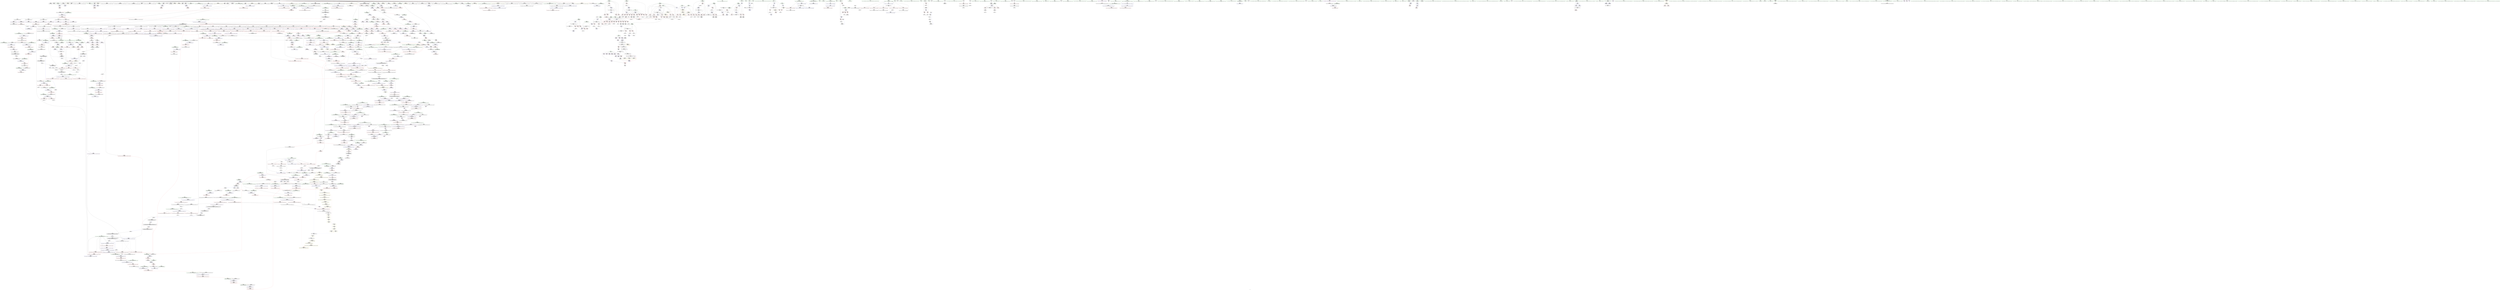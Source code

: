 digraph "SVFG" {
	label="SVFG";

	Node0x5622d632bcb0 [shape=record,color=grey,label="{NodeID: 0\nNullPtr|{|<s52>121}}"];
	Node0x5622d632bcb0 -> Node0x5622d63a0b60[style=solid];
	Node0x5622d632bcb0 -> Node0x5622d63a0c60[style=solid];
	Node0x5622d632bcb0 -> Node0x5622d63a0d30[style=solid];
	Node0x5622d632bcb0 -> Node0x5622d63a0e00[style=solid];
	Node0x5622d632bcb0 -> Node0x5622d63a0ed0[style=solid];
	Node0x5622d632bcb0 -> Node0x5622d63a0fa0[style=solid];
	Node0x5622d632bcb0 -> Node0x5622d63a1070[style=solid];
	Node0x5622d632bcb0 -> Node0x5622d63a1140[style=solid];
	Node0x5622d632bcb0 -> Node0x5622d63a1210[style=solid];
	Node0x5622d632bcb0 -> Node0x5622d63a12e0[style=solid];
	Node0x5622d632bcb0 -> Node0x5622d63a13b0[style=solid];
	Node0x5622d632bcb0 -> Node0x5622d63a1480[style=solid];
	Node0x5622d632bcb0 -> Node0x5622d63a1550[style=solid];
	Node0x5622d632bcb0 -> Node0x5622d63a1620[style=solid];
	Node0x5622d632bcb0 -> Node0x5622d63a16f0[style=solid];
	Node0x5622d632bcb0 -> Node0x5622d63a17c0[style=solid];
	Node0x5622d632bcb0 -> Node0x5622d63a1890[style=solid];
	Node0x5622d632bcb0 -> Node0x5622d63a1960[style=solid];
	Node0x5622d632bcb0 -> Node0x5622d63a1a30[style=solid];
	Node0x5622d632bcb0 -> Node0x5622d63a1b00[style=solid];
	Node0x5622d632bcb0 -> Node0x5622d63a1bd0[style=solid];
	Node0x5622d632bcb0 -> Node0x5622d63a1ca0[style=solid];
	Node0x5622d632bcb0 -> Node0x5622d63a1d70[style=solid];
	Node0x5622d632bcb0 -> Node0x5622d63a1e40[style=solid];
	Node0x5622d632bcb0 -> Node0x5622d63a1f10[style=solid];
	Node0x5622d632bcb0 -> Node0x5622d63a1fe0[style=solid];
	Node0x5622d632bcb0 -> Node0x5622d63a20b0[style=solid];
	Node0x5622d632bcb0 -> Node0x5622d63a2180[style=solid];
	Node0x5622d632bcb0 -> Node0x5622d63a2250[style=solid];
	Node0x5622d632bcb0 -> Node0x5622d63a2320[style=solid];
	Node0x5622d632bcb0 -> Node0x5622d63a23f0[style=solid];
	Node0x5622d632bcb0 -> Node0x5622d63a24c0[style=solid];
	Node0x5622d632bcb0 -> Node0x5622d63a2590[style=solid];
	Node0x5622d632bcb0 -> Node0x5622d63a2660[style=solid];
	Node0x5622d632bcb0 -> Node0x5622d63a2730[style=solid];
	Node0x5622d632bcb0 -> Node0x5622d63a2800[style=solid];
	Node0x5622d632bcb0 -> Node0x5622d63a28d0[style=solid];
	Node0x5622d632bcb0 -> Node0x5622d63a29a0[style=solid];
	Node0x5622d632bcb0 -> Node0x5622d63a2a70[style=solid];
	Node0x5622d632bcb0 -> Node0x5622d63a2b40[style=solid];
	Node0x5622d632bcb0 -> Node0x5622d63a2c10[style=solid];
	Node0x5622d632bcb0 -> Node0x5622d63a2ce0[style=solid];
	Node0x5622d632bcb0 -> Node0x5622d63a2db0[style=solid];
	Node0x5622d632bcb0 -> Node0x5622d63a2e80[style=solid];
	Node0x5622d632bcb0 -> Node0x5622d63a2f50[style=solid];
	Node0x5622d632bcb0 -> Node0x5622d63d0570[style=solid];
	Node0x5622d632bcb0 -> Node0x5622d63d0640[style=solid];
	Node0x5622d632bcb0 -> Node0x5622d63d0710[style=solid];
	Node0x5622d632bcb0 -> Node0x5622d63d2a00[style=solid];
	Node0x5622d632bcb0 -> Node0x5622d63c2fd0[style=solid];
	Node0x5622d632bcb0 -> Node0x5622d64020c0[style=solid];
	Node0x5622d632bcb0 -> Node0x5622d64032c0[style=solid];
	Node0x5622d632bcb0:s52 -> Node0x5622d64d6030[style=solid,color=red];
	Node0x5622d63a5240 [shape=record,color=red,label="{NodeID: 775\n1033\<--1025\n\<--__p.addr\n_ZN9__gnu_cxx13new_allocatorIiE10deallocateEPim\n}"];
	Node0x5622d63a5240 -> Node0x5622d6399580[style=solid];
	Node0x5622d639bae0 [shape=record,color=black,label="{NodeID: 443\n1497\<--1534\n_ZSt34__uninitialized_move_if_noexcept_aIPiS0_SaIiEET0_T_S3_S2_RT1__ret\<--call6\n_ZSt34__uninitialized_move_if_noexcept_aIPiS0_SaIiEET0_T_S3_S2_RT1_\n|{<s0>84|<s1>87}}"];
	Node0x5622d639bae0:s0 -> Node0x5622d64d0b80[style=solid,color=blue];
	Node0x5622d639bae0:s1 -> Node0x5622d64d0f40[style=solid,color=blue];
	Node0x5622d64ca440 [shape=record,color=black,label="{NodeID: 2325\n505 = PHI(556, 560, 563, 567, 701, )\n0th arg _Z3dfsii }"];
	Node0x5622d64ca440 -> Node0x5622d63ce900[style=solid];
	Node0x5622d638efd0 [shape=record,color=green,label="{NodeID: 111\n592\<--593\nn19\<--n19_field_insensitive\n_Z9solveCasev\n}"];
	Node0x5622d638efd0 -> Node0x5622d63ba9f0[style=solid];
	Node0x5622d638efd0 -> Node0x5622d63baac0[style=solid];
	Node0x5622d638efd0 -> Node0x5622d63bab90[style=solid];
	Node0x5622d638efd0 -> Node0x5622d63bac60[style=solid];
	Node0x5622d638efd0 -> Node0x5622d63bad30[style=solid];
	Node0x5622d638efd0 -> Node0x5622d63cf7a0[style=solid];
	Node0x5622d638efd0 -> Node0x5622d63cfa10[style=solid];
	Node0x5622d63aac70 [shape=record,color=red,label="{NodeID: 886\n1842\<--1841\n\<--coerce.dive4\n_ZNSt20__uninitialized_copyILb1EE13__uninit_copyISt13move_iteratorIPiES3_EET0_T_S6_S5_\n|{<s0>134}}"];
	Node0x5622d63aac70:s0 -> Node0x5622d64d86c0[style=solid,color=red];
	Node0x5622d63fef40 [shape=record,color=grey,label="{NodeID: 1661\n607 = Binary(605, 606, )\n}"];
	Node0x5622d63fef40 -> Node0x5622d63cec40[style=solid];
	Node0x5622d63b16e0 [shape=record,color=purple,label="{NodeID: 554\n1291\<--1290\n_M_impl27\<--\n_ZNSt6vectorIiSaIiEE17_M_realloc_insertIJiEEEvN9__gnu_cxx17__normal_iteratorIPiS1_EEDpOT_\n}"];
	Node0x5622d64d66d0 [shape=record,color=black,label="{NodeID: 2436\n1955 = PHI(1940, )\n1st arg _ZNSt11__copy_moveILb1ELb1ESt26random_access_iterator_tagE8__copy_mIiEEPT_PKS3_S6_S4_ }"];
	Node0x5622d64d66d0 -> Node0x5622d63d6f10[style=solid];
	Node0x5622d6394060 [shape=record,color=green,label="{NodeID: 222\n1540\<--1541\nthis.addr\<--this.addr_field_insensitive\n_ZNK9__gnu_cxx17__normal_iteratorIPiSt6vectorIiSaIiEEE4baseEv\n}"];
	Node0x5622d6394060 -> Node0x5622d63a9000[style=solid];
	Node0x5622d6394060 -> Node0x5622d63d4400[style=solid];
	Node0x5622d63cffc0 [shape=record,color=blue,label="{NodeID: 997\n580\<--763\nk\<--inc69\n_Z9solveCasev\n}"];
	Node0x5622d63cffc0 -> Node0x5622d6448170[style=dashed];
	Node0x5622d63b7110 [shape=record,color=red,label="{NodeID: 665\n313\<--262\n\<--q\n_Z7parseviNSt7__cxx1112basic_stringIcSt11char_traitsIcESaIcEEE\n}"];
	Node0x5622d63b7110 -> Node0x5622d63fc9c0[style=solid];
	Node0x5622d63a2320 [shape=record,color=black,label="{NodeID: 333\n491\<--3\n\<--dummyVal\n_ZNSt6vectorIiSaIiEED2Ev\n}"];
	Node0x5622d63d59f0 [shape=record,color=blue,label="{NodeID: 1108\n1787\<--1772\ncoerce.dive\<--__first.coerce\n_ZSt18uninitialized_copyISt13move_iteratorIPiES1_ET0_T_S4_S3_\n}"];
	Node0x5622d63d59f0 -> Node0x5622d63ac260[style=dashed];
	Node0x5622d638b590 [shape=record,color=green,label="{NodeID: 1\n5\<--1\n\<--dummyObj\nCan only get source location for instruction, argument, global var or function.}"];
	Node0x5622d63a5310 [shape=record,color=red,label="{NodeID: 776\n1046\<--1043\nthis1\<--this.addr\n_ZNSaIiED2Ev\n}"];
	Node0x5622d63a5310 -> Node0x5622d6399650[style=solid];
	Node0x5622d639bbb0 [shape=record,color=black,label="{NodeID: 444\n1538\<--1544\n_ZNK9__gnu_cxx17__normal_iteratorIPiSt6vectorIiSaIiEEE4baseEv_ret\<--_M_current\n_ZNK9__gnu_cxx17__normal_iteratorIPiSt6vectorIiSaIiEEE4baseEv\n|{<s0>82|<s1>85|<s2>110|<s3>111}}"];
	Node0x5622d639bbb0:s0 -> Node0x5622d64d0900[style=solid,color=blue];
	Node0x5622d639bbb0:s1 -> Node0x5622d64d0cc0[style=solid,color=blue];
	Node0x5622d639bbb0:s2 -> Node0x5622d64d1f40[style=solid,color=blue];
	Node0x5622d639bbb0:s3 -> Node0x5622d64d2080[style=solid,color=blue];
	Node0x5622d64ca710 [shape=record,color=black,label="{NodeID: 2326\n506 = PHI(557, 561, 565, 569, 702, )\n1st arg _Z3dfsii }"];
	Node0x5622d64ca710 -> Node0x5622d63ce9d0[style=solid];
	Node0x5622d638f0a0 [shape=record,color=green,label="{NodeID: 112\n594\<--595\nm23\<--m23_field_insensitive\n_Z9solveCasev\n}"];
	Node0x5622d638f0a0 -> Node0x5622d63bae00[style=solid];
	Node0x5622d638f0a0 -> Node0x5622d63baed0[style=solid];
	Node0x5622d638f0a0 -> Node0x5622d63bafa0[style=solid];
	Node0x5622d638f0a0 -> Node0x5622d63bb070[style=solid];
	Node0x5622d638f0a0 -> Node0x5622d63bb140[style=solid];
	Node0x5622d638f0a0 -> Node0x5622d63cf870[style=solid];
	Node0x5622d638f0a0 -> Node0x5622d63cf940[style=solid];
	Node0x5622d63aad40 [shape=record,color=red,label="{NodeID: 887\n1880\<--1855\n\<--__result.addr\n_ZSt4copyISt13move_iteratorIPiES1_ET0_T_S4_S3_\n|{<s0>139}}"];
	Node0x5622d63aad40:s0 -> Node0x5622d64d6b10[style=solid,color=red];
	Node0x5622d63ff0c0 [shape=record,color=grey,label="{NodeID: 1662\n698 = Binary(697, 213, )\n}"];
	Node0x5622d63ff0c0 -> Node0x5622d6402540[style=solid];
	Node0x5622d63b17b0 [shape=record,color=purple,label="{NodeID: 555\n1292\<--1290\n_M_finish28\<--\n_ZNSt6vectorIiSaIiEE17_M_realloc_insertIJiEEEvN9__gnu_cxx17__normal_iteratorIPiS1_EEDpOT_\n}"];
	Node0x5622d63b17b0 -> Node0x5622d63a7600[style=solid];
	Node0x5622d64d67e0 [shape=record,color=black,label="{NodeID: 2437\n1956 = PHI(1941, )\n2nd arg _ZNSt11__copy_moveILb1ELb1ESt26random_access_iterator_tagE8__copy_mIiEEPT_PKS3_S6_S4_ }"];
	Node0x5622d64d67e0 -> Node0x5622d63d6fe0[style=solid];
	Node0x5622d6394130 [shape=record,color=green,label="{NodeID: 223\n1549\<--1550\n__a.addr\<--__a.addr_field_insensitive\n_ZNSt16allocator_traitsISaIiEE7destroyIiEEvRS0_PT_\n}"];
	Node0x5622d6394130 -> Node0x5622d63a90d0[style=solid];
	Node0x5622d6394130 -> Node0x5622d63d44d0[style=solid];
	Node0x5622d63d0090 [shape=record,color=blue,label="{NodeID: 998\n782\<--5\nretval\<--\nmain\n}"];
	Node0x5622d63b71e0 [shape=record,color=red,label="{NodeID: 666\n316\<--262\n\<--q\n_Z7parseviNSt7__cxx1112basic_stringIcSt11char_traitsIcESaIcEEE\n}"];
	Node0x5622d63b71e0 -> Node0x5622d63c2300[style=solid];
	Node0x5622d63a23f0 [shape=record,color=black,label="{NodeID: 334\n492\<--3\n\<--dummyVal\n_ZNSt6vectorIiSaIiEED2Ev\n}"];
	Node0x5622d63a23f0 -> Node0x5622d63ce760[style=solid];
	Node0x5622d63d5ac0 [shape=record,color=blue,label="{NodeID: 1109\n1789\<--1773\ncoerce.dive1\<--__last.coerce\n_ZSt18uninitialized_copyISt13move_iteratorIPiES1_ET0_T_S4_S3_\n}"];
	Node0x5622d63d5ac0 -> Node0x5622d63ac330[style=dashed];
	Node0x5622d638c2c0 [shape=record,color=green,label="{NodeID: 2\n7\<--1\n.str\<--dummyObj\nGlob }"];
	Node0x5622d643f120 [shape=record,color=yellow,style=double,label="{NodeID: 1884\n43V_1 = ENCHI(MR_43V_0)\npts\{1708 \}\nFun[_ZSt4copyISt13move_iteratorIPiES1_ET0_T_S4_S3_]|{<s0>139}}"];
	Node0x5622d643f120:s0 -> Node0x5622d645a470[style=dashed,color=red];
	Node0x5622d63a53e0 [shape=record,color=red,label="{NodeID: 777\n1057\<--1054\nthis1\<--this.addr\n_ZN9__gnu_cxx13new_allocatorIiED2Ev\n}"];
	Node0x5622d639bc80 [shape=record,color=black,label="{NodeID: 445\n1556\<--1555\n\<--\n_ZNSt16allocator_traitsISaIiEE7destroyIiEEvRS0_PT_\n|{<s0>117}}"];
	Node0x5622d639bc80:s0 -> Node0x5622d64ca950[style=solid,color=red];
	Node0x5622d64ca950 [shape=record,color=black,label="{NodeID: 2327\n2028 = PHI(1556, )\n0th arg _ZN9__gnu_cxx13new_allocatorIiE7destroyIiEEvPT_ }"];
	Node0x5622d64ca950 -> Node0x5622d63d7660[style=solid];
	Node0x5622d638f170 [shape=record,color=green,label="{NodeID: 113\n596\<--597\nn42\<--n42_field_insensitive\n_Z9solveCasev\n}"];
	Node0x5622d638f170 -> Node0x5622d63bb210[style=solid];
	Node0x5622d638f170 -> Node0x5622d63bb2e0[style=solid];
	Node0x5622d638f170 -> Node0x5622d63bb3b0[style=solid];
	Node0x5622d638f170 -> Node0x5622d63cfae0[style=solid];
	Node0x5622d638f170 -> Node0x5622d63cfe20[style=solid];
	Node0x5622d63aae10 [shape=record,color=red,label="{NodeID: 888\n1870\<--1869\n\<--coerce.dive2\n_ZSt4copyISt13move_iteratorIPiES1_ET0_T_S4_S3_\n|{<s0>136}}"];
	Node0x5622d63aae10:s0 -> Node0x5622d64c8680[style=solid,color=red];
	Node0x5622d63ff240 [shape=record,color=grey,label="{NodeID: 1663\n693 = Binary(692, 213, )\n}"];
	Node0x5622d63ff240 -> Node0x5622d64026c0[style=solid];
	Node0x5622d63b1880 [shape=record,color=purple,label="{NodeID: 556\n1299\<--1298\n_M_impl30\<--\n_ZNSt6vectorIiSaIiEE17_M_realloc_insertIJiEEEvN9__gnu_cxx17__normal_iteratorIPiS1_EEDpOT_\n}"];
	Node0x5622d64d68f0 [shape=record,color=black,label="{NodeID: 2438\n1886 = PHI(1871, )\n0th arg _ZSt14__copy_move_a2ILb1EPiS0_ET1_T0_S2_S1_ }"];
	Node0x5622d64d68f0 -> Node0x5622d63d66f0[style=solid];
	Node0x5622d6394200 [shape=record,color=green,label="{NodeID: 224\n1551\<--1552\n__p.addr\<--__p.addr_field_insensitive\n_ZNSt16allocator_traitsISaIiEE7destroyIiEEvRS0_PT_\n}"];
	Node0x5622d6394200 -> Node0x5622d63a91a0[style=solid];
	Node0x5622d6394200 -> Node0x5622d63d45a0[style=solid];
	Node0x5622d63d0160 [shape=record,color=blue,label="{NodeID: 999\n4\<--786\nerr\<--call\nmain\n}"];
	Node0x5622d63d0160 -> Node0x5622d6446370[style=dashed];
	Node0x5622d63b72b0 [shape=record,color=red,label="{NodeID: 667\n346\<--262\n\<--q\n_Z7parseviNSt7__cxx1112basic_stringIcSt11char_traitsIcESaIcEEE\n}"];
	Node0x5622d63b72b0 -> Node0x5622d63fc240[style=solid];
	Node0x5622d63a24c0 [shape=record,color=black,label="{NodeID: 335\n494\<--3\n\<--dummyVal\n_ZNSt6vectorIiSaIiEED2Ev\n}"];
	Node0x5622d63a24c0 -> Node0x5622d63ce830[style=solid];
	Node0x5622d63d5b90 [shape=record,color=blue,label="{NodeID: 1110\n1779\<--1774\n__result.addr\<--__result\n_ZSt18uninitialized_copyISt13move_iteratorIPiES1_ET0_T_S4_S3_\n}"];
	Node0x5622d63d5b90 -> Node0x5622d63aa860[style=dashed];
	Node0x5622d638b8d0 [shape=record,color=green,label="{NodeID: 3\n11\<--1\nstdin\<--dummyObj\nGlob }"];
	Node0x5622d63a54b0 [shape=record,color=red,label="{NodeID: 778\n1070\<--1062\nthis1\<--this.addr\n_ZNSt6vectorIiSaIiEE12emplace_backIJiEEEvDpOT_\n|{|<s5>71|<s6>73}}"];
	Node0x5622d63a54b0 -> Node0x5622d6399720[style=solid];
	Node0x5622d63a54b0 -> Node0x5622d63997f0[style=solid];
	Node0x5622d63a54b0 -> Node0x5622d63998c0[style=solid];
	Node0x5622d63a54b0 -> Node0x5622d6399990[style=solid];
	Node0x5622d63a54b0 -> Node0x5622d6399a60[style=solid];
	Node0x5622d63a54b0:s5 -> Node0x5622d64c9440[style=solid,color=red];
	Node0x5622d63a54b0:s6 -> Node0x5622d64d4d00[style=solid,color=red];
	Node0x5622d639bd50 [shape=record,color=black,label="{NodeID: 446\n1570\<--1569\n\<--this1\n_ZNKSt6vectorIiSaIiEE8max_sizeEv\n|{<s0>118}}"];
	Node0x5622d639bd50:s0 -> Node0x5622d64c9130[style=solid,color=red];
	Node0x5622d64caa60 [shape=record,color=black,label="{NodeID: 2328\n2029 = PHI(1557, )\n1st arg _ZN9__gnu_cxx13new_allocatorIiE7destroyIiEEvPT_ }"];
	Node0x5622d64caa60 -> Node0x5622d63d7730[style=solid];
	Node0x5622d6394670 [shape=record,color=green,label="{NodeID: 114\n598\<--599\nm46\<--m46_field_insensitive\n_Z9solveCasev\n}"];
	Node0x5622d6394670 -> Node0x5622d63bb480[style=solid];
	Node0x5622d6394670 -> Node0x5622d63bb550[style=solid];
	Node0x5622d6394670 -> Node0x5622d63bb620[style=solid];
	Node0x5622d6394670 -> Node0x5622d63cfbb0[style=solid];
	Node0x5622d6394670 -> Node0x5622d63cfd50[style=solid];
	Node0x5622d63aaee0 [shape=record,color=red,label="{NodeID: 889\n1878\<--1877\n\<--coerce.dive4\n_ZSt4copyISt13move_iteratorIPiES1_ET0_T_S4_S3_\n|{<s0>138}}"];
	Node0x5622d63aaee0:s0 -> Node0x5622d64c8680[style=solid,color=red];
	Node0x5622d63ff3c0 [shape=record,color=grey,label="{NodeID: 1664\n712 = Binary(711, 213, )\n}"];
	Node0x5622d63ff3c0 -> Node0x5622d63cfa10[style=solid];
	Node0x5622d63b1950 [shape=record,color=purple,label="{NodeID: 557\n1300\<--1298\n_M_start31\<--\n_ZNSt6vectorIiSaIiEE17_M_realloc_insertIJiEEEvN9__gnu_cxx17__normal_iteratorIPiS1_EEDpOT_\n}"];
	Node0x5622d63b1950 -> Node0x5622d63a76d0[style=solid];
	Node0x5622d64d6a00 [shape=record,color=black,label="{NodeID: 2439\n1887 = PHI(1879, )\n1st arg _ZSt14__copy_move_a2ILb1EPiS0_ET1_T0_S2_S1_ }"];
	Node0x5622d64d6a00 -> Node0x5622d63d67c0[style=solid];
	Node0x5622d63942d0 [shape=record,color=green,label="{NodeID: 225\n1559\<--1560\n_ZN9__gnu_cxx13new_allocatorIiE7destroyIiEEvPT_\<--_ZN9__gnu_cxx13new_allocatorIiE7destroyIiEEvPT__field_insensitive\n}"];
	Node0x5622d63d0230 [shape=record,color=blue,label="{NodeID: 1000\n16\<--213\ncnum\<--\nmain\n}"];
	Node0x5622d63d0230 -> Node0x5622d6445e70[style=dashed];
	Node0x5622d63b7380 [shape=record,color=red,label="{NodeID: 668\n310\<--264\n\<--minus\n_Z7parseviNSt7__cxx1112basic_stringIcSt11char_traitsIcESaIcEEE\n}"];
	Node0x5622d63b7380 -> Node0x5622d63a39e0[style=solid];
	Node0x5622d63a2590 [shape=record,color=black,label="{NodeID: 336\n925\<--3\n\<--dummyVal\n_ZNSt12_Vector_baseIiSaIiEED2Ev\n}"];
	Node0x5622d63d5c60 [shape=record,color=blue,label="{NodeID: 1111\n1781\<--344\n__assignable\<--\n_ZSt18uninitialized_copyISt13move_iteratorIPiES1_ET0_T_S4_S3_\n}"];
	Node0x5622d638b990 [shape=record,color=green,label="{NodeID: 4\n12\<--1\n.str.1\<--dummyObj\nGlob }"];
	Node0x5622d63a5580 [shape=record,color=red,label="{NodeID: 779\n1088\<--1064\n\<--__args.addr\n_ZNSt6vectorIiSaIiEE12emplace_backIJiEEEvDpOT_\n|{<s0>69}}"];
	Node0x5622d63a5580:s0 -> Node0x5622d64d58b0[style=solid,color=red];
	Node0x5622d639be20 [shape=record,color=black,label="{NodeID: 447\n1564\<--1574\n_ZNKSt6vectorIiSaIiEE8max_sizeEv_ret\<--call2\n_ZNKSt6vectorIiSaIiEE8max_sizeEv\n|{<s0>101|<s1>108|<s2>109}}"];
	Node0x5622d639be20:s0 -> Node0x5622d64d1540[style=solid,color=blue];
	Node0x5622d639be20:s1 -> Node0x5622d64d1cc0[style=solid,color=blue];
	Node0x5622d639be20:s2 -> Node0x5622d64d1e00[style=solid,color=blue];
	Node0x5622d64cab70 [shape=record,color=black,label="{NodeID: 2329\n1758 = PHI(1518, 1524, )\n0th arg _ZSt32__make_move_if_noexcept_iteratorIiSt13move_iteratorIPiEET0_PT_ }"];
	Node0x5622d64cab70 -> Node0x5622d63d5920[style=solid];
	Node0x5622d6394700 [shape=record,color=green,label="{NodeID: 115\n602\<--603\nscanf\<--scanf_field_insensitive\n}"];
	Node0x5622d63aafb0 [shape=record,color=red,label="{NodeID: 890\n1898\<--1889\n\<--__first.addr\n_ZSt14__copy_move_a2ILb1EPiS0_ET1_T0_S2_S1_\n|{<s0>140}}"];
	Node0x5622d63aafb0:s0 -> Node0x5622d64d5480[style=solid,color=red];
	Node0x5622d63ff540 [shape=record,color=grey,label="{NodeID: 1665\n707 = Binary(706, 213, )\n}"];
	Node0x5622d63ff540 -> Node0x5622d63cf940[style=solid];
	Node0x5622d63b1a20 [shape=record,color=purple,label="{NodeID: 558\n1303\<--1302\n_M_impl32\<--\n_ZNSt6vectorIiSaIiEE17_M_realloc_insertIJiEEEvN9__gnu_cxx17__normal_iteratorIPiS1_EEDpOT_\n}"];
	Node0x5622d64d6b10 [shape=record,color=black,label="{NodeID: 2440\n1888 = PHI(1880, )\n2nd arg _ZSt14__copy_move_a2ILb1EPiS0_ET1_T0_S2_S1_ }"];
	Node0x5622d64d6b10 -> Node0x5622d63d6890[style=solid];
	Node0x5622d63943d0 [shape=record,color=green,label="{NodeID: 226\n1566\<--1567\nthis.addr\<--this.addr_field_insensitive\n_ZNKSt6vectorIiSaIiEE8max_sizeEv\n}"];
	Node0x5622d63943d0 -> Node0x5622d63a9270[style=solid];
	Node0x5622d63943d0 -> Node0x5622d63d4670[style=solid];
	Node0x5622d63d0300 [shape=record,color=blue,label="{NodeID: 1001\n16\<--797\ncnum\<--inc\nmain\n}"];
	Node0x5622d63d0300 -> Node0x5622d6445e70[style=dashed];
	Node0x5622d63b7450 [shape=record,color=red,label="{NodeID: 669\n365\<--266\nnrvo.val\<--nrvo\n_Z7parseviNSt7__cxx1112basic_stringIcSt11char_traitsIcESaIcEEE\n}"];
	Node0x5622d63a2660 [shape=record,color=black,label="{NodeID: 337\n926\<--3\n\<--dummyVal\n_ZNSt12_Vector_baseIiSaIiEED2Ev\n}"];
	Node0x5622d63a2660 -> Node0x5622d63d0d90[style=solid];
	Node0x5622d63d5d30 [shape=record,color=blue, style = dotted,label="{NodeID: 1112\n2044\<--2046\noffset_0\<--dummyVal\n_ZSt18uninitialized_copyISt13move_iteratorIPiES1_ET0_T_S4_S3_\n}"];
	Node0x5622d63d5d30 -> Node0x5622d63aa930[style=dashed];
	Node0x5622d638ba50 [shape=record,color=green,label="{NodeID: 5\n28\<--1\n.str.2\<--dummyObj\nGlob }"];
	Node0x5622d63a5650 [shape=record,color=red,label="{NodeID: 780\n1107\<--1064\n\<--__args.addr\n_ZNSt6vectorIiSaIiEE12emplace_backIJiEEEvDpOT_\n|{<s0>72}}"];
	Node0x5622d63a5650:s0 -> Node0x5622d64d58b0[style=solid,color=red];
	Node0x5622d639bef0 [shape=record,color=black,label="{NodeID: 448\n1584\<--1583\n\<--this1\n_ZNKSt6vectorIiSaIiEE4sizeEv\n}"];
	Node0x5622d639bef0 -> Node0x5622d63b2c00[style=solid];
	Node0x5622d639bef0 -> Node0x5622d63b2cd0[style=solid];
	Node0x5622d64ce050 [shape=record,color=black,label="{NodeID: 2330\n78 = PHI(62, )\n}"];
	Node0x5622d64ce050 -> Node0x5622d63c2a30[style=solid];
	Node0x5622d63947c0 [shape=record,color=green,label="{NodeID: 116\n770\<--771\nprintf\<--printf_field_insensitive\n}"];
	Node0x5622d63ab080 [shape=record,color=red,label="{NodeID: 891\n1902\<--1891\n\<--__last.addr\n_ZSt14__copy_move_a2ILb1EPiS0_ET1_T0_S2_S1_\n|{<s0>141}}"];
	Node0x5622d63ab080:s0 -> Node0x5622d64d5480[style=solid,color=red];
	Node0x5622d63ff6c0 [shape=record,color=grey,label="{NodeID: 1666\n915 = Binary(914, 916, )\n|{<s0>59}}"];
	Node0x5622d63ff6c0:s0 -> Node0x5622d64c8f70[style=solid,color=red];
	Node0x5622d63b1af0 [shape=record,color=purple,label="{NodeID: 559\n1304\<--1302\n_M_end_of_storage\<--\n_ZNSt6vectorIiSaIiEE17_M_realloc_insertIJiEEEvN9__gnu_cxx17__normal_iteratorIPiS1_EEDpOT_\n}"];
	Node0x5622d63b1af0 -> Node0x5622d63a77a0[style=solid];
	Node0x5622d64d6c20 [shape=record,color=black,label="{NodeID: 2441\n885 = PHI(479, 1222, 1238, 1274, 1294, )\n0th arg _ZNSt12_Vector_baseIiSaIiEE19_M_get_Tp_allocatorEv }"];
	Node0x5622d64d6c20 -> Node0x5622d63d0bf0[style=solid];
	Node0x5622d63944a0 [shape=record,color=green,label="{NodeID: 227\n1572\<--1573\n_ZNKSt12_Vector_baseIiSaIiEE19_M_get_Tp_allocatorEv\<--_ZNKSt12_Vector_baseIiSaIiEE19_M_get_Tp_allocatorEv_field_insensitive\n}"];
	Node0x5622d63d03d0 [shape=record,color=blue,label="{NodeID: 1002\n809\<--808\nthis.addr\<--this\n_ZNSt12_Vector_baseIiSaIiEEC2Ev\n}"];
	Node0x5622d63d03d0 -> Node0x5622d63bb7c0[style=dashed];
	Node0x5622d63b7520 [shape=record,color=red,label="{NodeID: 670\n293\<--268\n\<--l\n_Z7parseviNSt7__cxx1112basic_stringIcSt11char_traitsIcESaIcEEE\n}"];
	Node0x5622d63b7520 -> Node0x5622d6400440[style=solid];
	Node0x5622d63a2730 [shape=record,color=black,label="{NodeID: 338\n928\<--3\n\<--dummyVal\n_ZNSt12_Vector_baseIiSaIiEED2Ev\n}"];
	Node0x5622d63a2730 -> Node0x5622d63d0e60[style=solid];
	Node0x5622d63d5e00 [shape=record,color=blue, style = dotted,label="{NodeID: 1113\n2047\<--2049\noffset_0\<--dummyVal\n_ZSt18uninitialized_copyISt13move_iteratorIPiES1_ET0_T_S4_S3_\n}"];
	Node0x5622d63d5e00 -> Node0x5622d63aaa00[style=dashed];
	Node0x5622d638c420 [shape=record,color=green,label="{NodeID: 6\n30\<--1\n.str.3\<--dummyObj\nGlob }"];
	Node0x5622d63a5720 [shape=record,color=red,label="{NodeID: 781\n1074\<--1073\n\<--_M_finish\n_ZNSt6vectorIiSaIiEE12emplace_backIJiEEEvDpOT_\n}"];
	Node0x5622d63a5720 -> Node0x5622d6402240[style=solid];
	Node0x5622d639bfc0 [shape=record,color=black,label="{NodeID: 449\n1588\<--1583\n\<--this1\n_ZNKSt6vectorIiSaIiEE4sizeEv\n}"];
	Node0x5622d639bfc0 -> Node0x5622d63b2da0[style=solid];
	Node0x5622d639bfc0 -> Node0x5622d63b2e70[style=solid];
	Node0x5622d64ce280 [shape=record,color=black,label="{NodeID: 2331\n113 = PHI()\n}"];
	Node0x5622d63948c0 [shape=record,color=green,label="{NodeID: 117\n779\<--780\nmain\<--main_field_insensitive\n}"];
	Node0x5622d63ab150 [shape=record,color=red,label="{NodeID: 892\n1904\<--1893\n\<--__result.addr\n_ZSt14__copy_move_a2ILb1EPiS0_ET1_T0_S2_S1_\n|{<s0>142}}"];
	Node0x5622d63ab150:s0 -> Node0x5622d64d5480[style=solid,color=red];
	Node0x5622d63ff840 [shape=record,color=grey,label="{NodeID: 1667\n76 = Binary(74, 75, )\n|{<s0>2}}"];
	Node0x5622d63ff840:s0 -> Node0x5622d64d4750[style=solid,color=red];
	Node0x5622d63b1bc0 [shape=record,color=purple,label="{NodeID: 560\n1307\<--1306\n_M_impl33\<--\n_ZNSt6vectorIiSaIiEE17_M_realloc_insertIJiEEEvN9__gnu_cxx17__normal_iteratorIPiS1_EEDpOT_\n}"];
	Node0x5622d64d7040 [shape=record,color=black,label="{NodeID: 2442\n1124 = PHI(1083, 1205, )\n0th arg _ZNSt16allocator_traitsISaIiEE9constructIiJiEEEvRS0_PT_DpOT0_ }"];
	Node0x5622d64d7040 -> Node0x5622d63d2040[style=solid];
	Node0x5622d63945a0 [shape=record,color=green,label="{NodeID: 228\n1575\<--1576\n_ZNSt16allocator_traitsISaIiEE8max_sizeERKS0_\<--_ZNSt16allocator_traitsISaIiEE8max_sizeERKS0__field_insensitive\n}"];
	Node0x5622d63d04a0 [shape=record,color=blue,label="{NodeID: 1003\n832\<--831\nthis.addr\<--this\n_ZNSt12_Vector_baseIiSaIiEE12_Vector_implC2Ev\n}"];
	Node0x5622d63d04a0 -> Node0x5622d63bb890[style=dashed];
	Node0x5622d63b75f0 [shape=record,color=red,label="{NodeID: 671\n300\<--268\n\<--l\n_Z7parseviNSt7__cxx1112basic_stringIcSt11char_traitsIcESaIcEEE\n}"];
	Node0x5622d63b75f0 -> Node0x5622d63a3840[style=solid];
	Node0x5622d63a2800 [shape=record,color=black,label="{NodeID: 339\n1243\<--3\n\<--dummyVal\n_ZNSt6vectorIiSaIiEE17_M_realloc_insertIJiEEEvN9__gnu_cxx17__normal_iteratorIPiS1_EEDpOT_\n}"];
	Node0x5622d63d5ed0 [shape=record,color=blue,label="{NodeID: 1114\n1827\<--1814\ncoerce.dive\<--__first.coerce\n_ZNSt20__uninitialized_copyILb1EE13__uninit_copyISt13move_iteratorIPiES3_EET0_T_S6_S5_\n}"];
	Node0x5622d63d5ed0 -> Node0x5622d63ac400[style=dashed];
	Node0x5622d638c4b0 [shape=record,color=green,label="{NodeID: 7\n32\<--1\n.str.4\<--dummyObj\nGlob }"];
	Node0x5622d63a57f0 [shape=record,color=red,label="{NodeID: 782\n1078\<--1077\n\<--_M_end_of_storage\n_ZNSt6vectorIiSaIiEE12emplace_backIJiEEEvDpOT_\n}"];
	Node0x5622d63a57f0 -> Node0x5622d6402240[style=solid];
	Node0x5622d639c090 [shape=record,color=black,label="{NodeID: 450\n1592\<--1587\nsub.ptr.lhs.cast\<--\n_ZNKSt6vectorIiSaIiEE4sizeEv\n}"];
	Node0x5622d639c090 -> Node0x5622d63c3e10[style=solid];
	Node0x5622d64ce350 [shape=record,color=black,label="{NodeID: 2332\n51 = PHI(38, )\n}"];
	Node0x5622d64ce350 -> Node0x5622d63a30f0[style=solid];
	Node0x5622d63949c0 [shape=record,color=green,label="{NodeID: 118\n782\<--783\nretval\<--retval_field_insensitive\nmain\n}"];
	Node0x5622d63949c0 -> Node0x5622d63d0090[style=solid];
	Node0x5622d63ab220 [shape=record,color=red,label="{NodeID: 893\n1939\<--1927\n\<--__first.addr\n_ZSt13__copy_move_aILb1EPiS0_ET1_T0_S2_S1_\n|{<s0>146}}"];
	Node0x5622d63ab220:s0 -> Node0x5622d64d65c0[style=solid,color=red];
	Node0x5622d63ff9c0 [shape=record,color=grey,label="{NodeID: 1668\n914 = Binary(912, 913, )\n}"];
	Node0x5622d63ff9c0 -> Node0x5622d63ff6c0[style=solid];
	Node0x5622d63b1c90 [shape=record,color=purple,label="{NodeID: 561\n1308\<--1306\n_M_start34\<--\n_ZNSt6vectorIiSaIiEE17_M_realloc_insertIJiEEEvN9__gnu_cxx17__normal_iteratorIPiS1_EEDpOT_\n}"];
	Node0x5622d63b1c90 -> Node0x5622d63a7870[style=solid];
	Node0x5622d64d7190 [shape=record,color=black,label="{NodeID: 2443\n1125 = PHI(1087, 1208, )\n1st arg _ZNSt16allocator_traitsISaIiEE9constructIiJiEEEvRS0_PT_DpOT0_ }"];
	Node0x5622d64d7190 -> Node0x5622d63d2110[style=solid];
	Node0x5622d639cb40 [shape=record,color=green,label="{NodeID: 229\n1580\<--1581\nthis.addr\<--this.addr_field_insensitive\n_ZNKSt6vectorIiSaIiEE4sizeEv\n}"];
	Node0x5622d639cb40 -> Node0x5622d63a9340[style=solid];
	Node0x5622d639cb40 -> Node0x5622d63d4740[style=solid];
	Node0x5622d63d0570 [shape=record,color=blue, style = dotted,label="{NodeID: 1004\n840\<--3\n_M_start\<--dummyVal\n_ZNSt12_Vector_baseIiSaIiEE12_Vector_implC2Ev\n}"];
	Node0x5622d63b76c0 [shape=record,color=red,label="{NodeID: 672\n335\<--268\n\<--l\n_Z7parseviNSt7__cxx1112basic_stringIcSt11char_traitsIcESaIcEEE\n}"];
	Node0x5622d63b76c0 -> Node0x5622d63a3ab0[style=solid];
	Node0x5622d63a28d0 [shape=record,color=black,label="{NodeID: 340\n1244\<--3\n\<--dummyVal\n_ZNSt6vectorIiSaIiEE17_M_realloc_insertIJiEEEvN9__gnu_cxx17__normal_iteratorIPiS1_EEDpOT_\n}"];
	Node0x5622d63a28d0 -> Node0x5622d63d2d40[style=solid];
	Node0x5622d63d5fa0 [shape=record,color=blue,label="{NodeID: 1115\n1829\<--1815\ncoerce.dive1\<--__last.coerce\n_ZNSt20__uninitialized_copyILb1EE13__uninit_copyISt13move_iteratorIPiES3_EET0_T_S6_S5_\n}"];
	Node0x5622d63d5fa0 -> Node0x5622d63ac4d0[style=dashed];
	Node0x5622d638c540 [shape=record,color=green,label="{NodeID: 8\n34\<--1\n.str.5\<--dummyObj\nGlob }"];
	Node0x5622d63a58c0 [shape=record,color=red,label="{NodeID: 783\n1087\<--1086\n\<--_M_finish5\n_ZNSt6vectorIiSaIiEE12emplace_backIJiEEEvDpOT_\n|{<s0>70}}"];
	Node0x5622d63a58c0:s0 -> Node0x5622d64d7190[style=solid,color=red];
	Node0x5622d639c160 [shape=record,color=black,label="{NodeID: 451\n1593\<--1591\nsub.ptr.rhs.cast\<--\n_ZNKSt6vectorIiSaIiEE4sizeEv\n}"];
	Node0x5622d639c160 -> Node0x5622d63c3e10[style=solid];
	Node0x5622d64ce4c0 [shape=record,color=black,label="{NodeID: 2333\n243 = PHI()\n}"];
	Node0x5622d6394a90 [shape=record,color=green,label="{NodeID: 119\n809\<--810\nthis.addr\<--this.addr_field_insensitive\n_ZNSt12_Vector_baseIiSaIiEEC2Ev\n}"];
	Node0x5622d6394a90 -> Node0x5622d63bb7c0[style=solid];
	Node0x5622d6394a90 -> Node0x5622d63d03d0[style=solid];
	Node0x5622d63ab2f0 [shape=record,color=red,label="{NodeID: 894\n1940\<--1929\n\<--__last.addr\n_ZSt13__copy_move_aILb1EPiS0_ET1_T0_S2_S1_\n|{<s0>146}}"];
	Node0x5622d63ab2f0:s0 -> Node0x5622d64d66d0[style=solid,color=red];
	Node0x5622d63ffb40 [shape=record,color=grey,label="{NodeID: 1669\n1699 = cmp(1697, 1698, )\n}"];
	Node0x5622d63b1d60 [shape=record,color=purple,label="{NodeID: 562\n1317\<--1316\n_M_impl35\<--\n_ZNSt6vectorIiSaIiEE17_M_realloc_insertIJiEEEvN9__gnu_cxx17__normal_iteratorIPiS1_EEDpOT_\n}"];
	Node0x5622d64d72e0 [shape=record,color=black,label="{NodeID: 2444\n1126 = PHI(1089, 1210, )\n2nd arg _ZNSt16allocator_traitsISaIiEE9constructIiJiEEEvRS0_PT_DpOT0_ }"];
	Node0x5622d64d72e0 -> Node0x5622d63d21e0[style=solid];
	Node0x5622d639cc10 [shape=record,color=green,label="{NodeID: 230\n1602\<--1603\nretval\<--retval_field_insensitive\n_ZSt3maxImERKT_S2_S2_\n}"];
	Node0x5622d639cc10 -> Node0x5622d63a95b0[style=solid];
	Node0x5622d639cc10 -> Node0x5622d63d49b0[style=solid];
	Node0x5622d639cc10 -> Node0x5622d63d4a80[style=solid];
	Node0x5622d63d0640 [shape=record,color=blue, style = dotted,label="{NodeID: 1005\n842\<--3\n_M_finish\<--dummyVal\n_ZNSt12_Vector_baseIiSaIiEE12_Vector_implC2Ev\n}"];
	Node0x5622d6455940 [shape=record,color=yellow,style=double,label="{NodeID: 1780\n95V_1 = ENCHI(MR_95V_0)\npts\{386 \}\nFun[_ZStplIcSt11char_traitsIcESaIcEENSt7__cxx1112basic_stringIT_T0_T1_EERKS8_PKS5_]}"];
	Node0x5622d6455940 -> Node0x5622d63ce280[style=dashed];
	Node0x5622d63b7790 [shape=record,color=red,label="{NodeID: 673\n348\<--268\n\<--l\n_Z7parseviNSt7__cxx1112basic_stringIcSt11char_traitsIcESaIcEEE\n}"];
	Node0x5622d63b7790 -> Node0x5622d63a3c50[style=solid];
	Node0x5622d63a29a0 [shape=record,color=black,label="{NodeID: 341\n1246\<--3\n\<--dummyVal\n_ZNSt6vectorIiSaIiEE17_M_realloc_insertIJiEEEvN9__gnu_cxx17__normal_iteratorIPiS1_EEDpOT_\n}"];
	Node0x5622d63a29a0 -> Node0x5622d63d2e10[style=solid];
	Node0x5622d63d6070 [shape=record,color=blue,label="{NodeID: 1116\n1821\<--1816\n__result.addr\<--__result\n_ZNSt20__uninitialized_copyILb1EE13__uninit_copyISt13move_iteratorIPiES3_EET0_T_S6_S5_\n}"];
	Node0x5622d63d6070 -> Node0x5622d63aaad0[style=dashed];
	Node0x5622d638c5d0 [shape=record,color=green,label="{NodeID: 9\n45\<--1\n\<--dummyObj\nCan only get source location for instruction, argument, global var or function.}"];
	Node0x5622d63a5990 [shape=record,color=red,label="{NodeID: 784\n1098\<--1097\n\<--_M_finish7\n_ZNSt6vectorIiSaIiEE12emplace_backIJiEEEvDpOT_\n}"];
	Node0x5622d63a5990 -> Node0x5622d63b0d20[style=solid];
	Node0x5622d639c230 [shape=record,color=black,label="{NodeID: 452\n1578\<--1595\n_ZNKSt6vectorIiSaIiEE4sizeEv_ret\<--sub.ptr.div\n_ZNKSt6vectorIiSaIiEE4sizeEv\n|{<s0>102|<s1>104|<s2>105|<s3>107}}"];
	Node0x5622d639c230:s0 -> Node0x5622d64d1680[style=solid,color=blue];
	Node0x5622d639c230:s1 -> Node0x5622d64d17c0[style=solid,color=blue];
	Node0x5622d639c230:s2 -> Node0x5622d64d1900[style=solid,color=blue];
	Node0x5622d639c230:s3 -> Node0x5622d64d1b80[style=solid,color=blue];
	Node0x5622d64ce590 [shape=record,color=black,label="{NodeID: 2334\n246 = PHI()\n}"];
	Node0x5622d64ce590 -> Node0x5622d63a36a0[style=solid];
	Node0x5622d6394b60 [shape=record,color=green,label="{NodeID: 120\n815\<--816\n_ZNSt12_Vector_baseIiSaIiEE12_Vector_implC2Ev\<--_ZNSt12_Vector_baseIiSaIiEE12_Vector_implC2Ev_field_insensitive\n}"];
	Node0x5622d63ab3c0 [shape=record,color=red,label="{NodeID: 895\n1941\<--1931\n\<--__result.addr\n_ZSt13__copy_move_aILb1EPiS0_ET1_T0_S2_S1_\n|{<s0>146}}"];
	Node0x5622d63ab3c0:s0 -> Node0x5622d64d67e0[style=solid,color=red];
	Node0x5622d63ffcc0 [shape=record,color=grey,label="{NodeID: 1670\n307 = cmp(306, 308, )\n}"];
	Node0x5622d63b1e30 [shape=record,color=purple,label="{NodeID: 563\n1318\<--1316\n_M_start36\<--\n_ZNSt6vectorIiSaIiEE17_M_realloc_insertIJiEEEvN9__gnu_cxx17__normal_iteratorIPiS1_EEDpOT_\n}"];
	Node0x5622d63b1e30 -> Node0x5622d63d3080[style=solid];
	Node0x5622d64d7430 [shape=record,color=black,label="{NodeID: 2445\n1020 = PHI(1012, )\n0th arg _ZN9__gnu_cxx13new_allocatorIiE10deallocateEPim }"];
	Node0x5622d64d7430 -> Node0x5622d63d1820[style=solid];
	Node0x5622d639cce0 [shape=record,color=green,label="{NodeID: 231\n1604\<--1605\n__a.addr\<--__a.addr_field_insensitive\n_ZSt3maxImERKT_S2_S2_\n}"];
	Node0x5622d639cce0 -> Node0x5622d63a9680[style=solid];
	Node0x5622d639cce0 -> Node0x5622d63a9750[style=solid];
	Node0x5622d639cce0 -> Node0x5622d63d4810[style=solid];
	Node0x5622d63d0710 [shape=record,color=blue, style = dotted,label="{NodeID: 1006\n844\<--3\n_M_end_of_storage\<--dummyVal\n_ZNSt12_Vector_baseIiSaIiEE12_Vector_implC2Ev\n}"];
	Node0x5622d6455a20 [shape=record,color=yellow,style=double,label="{NodeID: 1781\n97V_1 = ENCHI(MR_97V_0)\npts\{388 \}\nFun[_ZStplIcSt11char_traitsIcESaIcEENSt7__cxx1112basic_stringIT_T0_T1_EERKS8_PKS5_]}"];
	Node0x5622d6455a20 -> Node0x5622d63ce350[style=dashed];
	Node0x5622d63b7860 [shape=record,color=red,label="{NodeID: 674\n360\<--268\n\<--l\n_Z7parseviNSt7__cxx1112basic_stringIcSt11char_traitsIcESaIcEEE\n}"];
	Node0x5622d63b7860 -> Node0x5622d63fc6c0[style=solid];
	Node0x5622d63a2a70 [shape=record,color=black,label="{NodeID: 342\n1264\<--3\n\<--dummyVal\n_ZNSt6vectorIiSaIiEE17_M_realloc_insertIJiEEEvN9__gnu_cxx17__normal_iteratorIPiS1_EEDpOT_\n}"];
	Node0x5622d63d6140 [shape=record,color=blue, style = dotted,label="{NodeID: 1117\n2050\<--2052\noffset_0\<--dummyVal\n_ZNSt20__uninitialized_copyILb1EE13__uninit_copyISt13move_iteratorIPiES3_EET0_T_S6_S5_\n}"];
	Node0x5622d63d6140 -> Node0x5622d63aaba0[style=dashed];
	Node0x5622d638c660 [shape=record,color=green,label="{NodeID: 10\n50\<--1\n\<--dummyObj\nCan only get source location for instruction, argument, global var or function.|{<s0>76}}"];
	Node0x5622d638c660:s0 -> Node0x5622d64d91c0[style=solid,color=red];
	Node0x5622d63a5a60 [shape=record,color=red,label="{NodeID: 785\n1110\<--1109\n\<--coerce.dive10\n_ZNSt6vectorIiSaIiEE12emplace_backIJiEEEvDpOT_\n|{<s0>73}}"];
	Node0x5622d63a5a60:s0 -> Node0x5622d64d4e40[style=solid,color=red];
	Node0x5622d639c300 [shape=record,color=black,label="{NodeID: 453\n1599\<--1622\n_ZSt3maxImERKT_S2_S2__ret\<--\n_ZSt3maxImERKT_S2_S2_\n|{<s0>106}}"];
	Node0x5622d639c300:s0 -> Node0x5622d64d1a40[style=solid,color=blue];
	Node0x5622d64ce660 [shape=record,color=black,label="{NodeID: 2335\n181 = PHI()\n}"];
	Node0x5622d64ce660 -> Node0x5622d64008c0[style=solid];
	Node0x5622d6394c60 [shape=record,color=green,label="{NodeID: 121\n821\<--822\n__cxa_begin_catch\<--__cxa_begin_catch_field_insensitive\n}"];
	Node0x5622d63ab490 [shape=record,color=red,label="{NodeID: 896\n1951\<--1948\n\<--__it.addr\n_ZSt12__niter_baseIPiET_S1_\n}"];
	Node0x5622d63ab490 -> Node0x5622d63ae070[style=solid];
	Node0x5622d63ffe40 [shape=record,color=grey,label="{NodeID: 1671\n1409 = cmp(1407, 1408, )\n}"];
	Node0x5622d63b1f00 [shape=record,color=purple,label="{NodeID: 564\n1322\<--1321\n_M_impl37\<--\n_ZNSt6vectorIiSaIiEE17_M_realloc_insertIJiEEEvN9__gnu_cxx17__normal_iteratorIPiS1_EEDpOT_\n}"];
	Node0x5622d64d7540 [shape=record,color=black,label="{NodeID: 2446\n1021 = PHI(1013, )\n1st arg _ZN9__gnu_cxx13new_allocatorIiE10deallocateEPim }"];
	Node0x5622d64d7540 -> Node0x5622d63d18f0[style=solid];
	Node0x5622d639cdb0 [shape=record,color=green,label="{NodeID: 232\n1606\<--1607\n__b.addr\<--__b.addr_field_insensitive\n_ZSt3maxImERKT_S2_S2_\n}"];
	Node0x5622d639cdb0 -> Node0x5622d63a9820[style=solid];
	Node0x5622d639cdb0 -> Node0x5622d63a98f0[style=solid];
	Node0x5622d639cdb0 -> Node0x5622d63d48e0[style=solid];
	Node0x5622d63d07e0 [shape=record,color=blue,label="{NodeID: 1007\n849\<--848\nthis.addr\<--this\n_ZNSaIiEC2Ev\n}"];
	Node0x5622d63d07e0 -> Node0x5622d63bb960[style=dashed];
	Node0x5622d6455b00 [shape=record,color=yellow,style=double,label="{NodeID: 1782\n314V_1 = ENCHI(MR_314V_0)\npts\{1390 \}\nFun[_ZSt3maxImERKT_S2_S2_]}"];
	Node0x5622d6455b00 -> Node0x5622d63a9a90[style=dashed];
	Node0x5622d63b7930 [shape=record,color=red,label="{NodeID: 675\n370\<--270\nexn\<--exn.slot\n_Z7parseviNSt7__cxx1112basic_stringIcSt11char_traitsIcESaIcEEE\n}"];
	Node0x5622d63a2b40 [shape=record,color=black,label="{NodeID: 343\n1265\<--3\n\<--dummyVal\n_ZNSt6vectorIiSaIiEE17_M_realloc_insertIJiEEEvN9__gnu_cxx17__normal_iteratorIPiS1_EEDpOT_\n}"];
	Node0x5622d63a2b40 -> Node0x5622d63d2ee0[style=solid];
	Node0x5622d63d6210 [shape=record,color=blue, style = dotted,label="{NodeID: 1118\n2053\<--2055\noffset_0\<--dummyVal\n_ZNSt20__uninitialized_copyILb1EE13__uninit_copyISt13move_iteratorIPiES3_EET0_T_S6_S5_\n}"];
	Node0x5622d63d6210 -> Node0x5622d63aac70[style=dashed];
	Node0x5622d638c760 [shape=record,color=green,label="{NodeID: 11\n101\<--1\n\<--dummyObj\nCan only get source location for instruction, argument, global var or function.}"];
	Node0x5622d63a5b30 [shape=record,color=red,label="{NodeID: 786\n1121\<--1118\n\<--__t.addr\n_ZSt4moveIRiEONSt16remove_referenceIT_E4typeEOS2_\n}"];
	Node0x5622d63a5b30 -> Node0x5622d6399c00[style=solid];
	Node0x5622d639c3d0 [shape=record,color=black,label="{NodeID: 454\n1630\<--1629\n\<--\n_ZNSt16allocator_traitsISaIiEE8max_sizeERKS0_\n|{<s0>120}}"];
	Node0x5622d639c3d0:s0 -> Node0x5622d64d7f00[style=solid,color=red];
	Node0x5622d64ce730 [shape=record,color=black,label="{NodeID: 2336\n188 = PHI()\n}"];
	Node0x5622d64ce730 -> Node0x5622d63a3430[style=solid];
	Node0x5622d6394d60 [shape=record,color=green,label="{NodeID: 122\n824\<--825\n_ZSt9terminatev\<--_ZSt9terminatev_field_insensitive\n}"];
	Node0x5622d63ab560 [shape=record,color=red,label="{NodeID: 897\n1969\<--1957\n\<--__first.addr\n_ZNSt11__copy_moveILb1ELb1ESt26random_access_iterator_tagE8__copy_mIiEEPT_PKS3_S6_S4_\n}"];
	Node0x5622d63ab560 -> Node0x5622d63ae210[style=solid];
	Node0x5622d63fffc0 [shape=record,color=grey,label="{NodeID: 1672\n752 = cmp(750, 751, )\n}"];
	Node0x5622d63b1fd0 [shape=record,color=purple,label="{NodeID: 565\n1323\<--1321\n_M_finish38\<--\n_ZNSt6vectorIiSaIiEE17_M_realloc_insertIJiEEEvN9__gnu_cxx17__normal_iteratorIPiS1_EEDpOT_\n}"];
	Node0x5622d63b1fd0 -> Node0x5622d63d3150[style=solid];
	Node0x5622d64d7650 [shape=record,color=black,label="{NodeID: 2447\n1022 = PHI(1014, )\n2nd arg _ZN9__gnu_cxx13new_allocatorIiE10deallocateEPim }"];
	Node0x5622d64d7650 -> Node0x5622d63d19c0[style=solid];
	Node0x5622d639ce80 [shape=record,color=green,label="{NodeID: 233\n1626\<--1627\n__a.addr\<--__a.addr_field_insensitive\n_ZNSt16allocator_traitsISaIiEE8max_sizeERKS0_\n}"];
	Node0x5622d639ce80 -> Node0x5622d63a9b60[style=solid];
	Node0x5622d639ce80 -> Node0x5622d63d4b50[style=solid];
	Node0x5622d63d08b0 [shape=record,color=blue,label="{NodeID: 1008\n860\<--859\nthis.addr\<--this\n_ZN9__gnu_cxx13new_allocatorIiEC2Ev\n}"];
	Node0x5622d63d08b0 -> Node0x5622d63bba30[style=dashed];
	Node0x5622d6455c10 [shape=record,color=yellow,style=double,label="{NodeID: 1783\n320V_1 = ENCHI(MR_320V_0)\npts\{1396 \}\nFun[_ZSt3maxImERKT_S2_S2_]}"];
	Node0x5622d6455c10 -> Node0x5622d63a99c0[style=dashed];
	Node0x5622d63b7a00 [shape=record,color=red,label="{NodeID: 676\n371\<--272\nsel\<--ehselector.slot\n_Z7parseviNSt7__cxx1112basic_stringIcSt11char_traitsIcESaIcEEE\n}"];
	Node0x5622d63a2c10 [shape=record,color=black,label="{NodeID: 344\n1267\<--3\n\<--dummyVal\n_ZNSt6vectorIiSaIiEE17_M_realloc_insertIJiEEEvN9__gnu_cxx17__normal_iteratorIPiS1_EEDpOT_\n}"];
	Node0x5622d63a2c10 -> Node0x5622d63d2fb0[style=solid];
	Node0x5622d63d62e0 [shape=record,color=blue,label="{NodeID: 1119\n1861\<--1848\ncoerce.dive\<--__first.coerce\n_ZSt4copyISt13move_iteratorIPiES1_ET0_T_S4_S3_\n}"];
	Node0x5622d63d62e0 -> Node0x5622d63ac5a0[style=dashed];
	Node0x5622d638c860 [shape=record,color=green,label="{NodeID: 12\n117\<--1\n\<--dummyObj\nCan only get source location for instruction, argument, global var or function.}"];
	Node0x5622d63a5c00 [shape=record,color=red,label="{NodeID: 787\n1136\<--1127\n\<--__a.addr\n_ZNSt16allocator_traitsISaIiEE9constructIiJiEEEvRS0_PT_DpOT0_\n}"];
	Node0x5622d63a5c00 -> Node0x5622d6399cd0[style=solid];
	Node0x5622d639c4a0 [shape=record,color=black,label="{NodeID: 455\n1624\<--1631\n_ZNSt16allocator_traitsISaIiEE8max_sizeERKS0__ret\<--call\n_ZNSt16allocator_traitsISaIiEE8max_sizeERKS0_\n|{<s0>119}}"];
	Node0x5622d639c4a0:s0 -> Node0x5622d64cf900[style=solid,color=blue];
	Node0x5622d64ce830 [shape=record,color=black,label="{NodeID: 2337\n216 = PHI()\n}"];
	Node0x5622d6394e60 [shape=record,color=green,label="{NodeID: 123\n832\<--833\nthis.addr\<--this.addr_field_insensitive\n_ZNSt12_Vector_baseIiSaIiEE12_Vector_implC2Ev\n}"];
	Node0x5622d6394e60 -> Node0x5622d63bb890[style=solid];
	Node0x5622d6394e60 -> Node0x5622d63d04a0[style=solid];
	Node0x5622d63ab630 [shape=record,color=red,label="{NodeID: 898\n1980\<--1957\n\<--__first.addr\n_ZNSt11__copy_moveILb1ELb1ESt26random_access_iterator_tagE8__copy_mIiEEPT_PKS3_S6_S4_\n}"];
	Node0x5622d63ab630 -> Node0x5622d63ae3b0[style=solid];
	Node0x5622d6400140 [shape=record,color=grey,label="{NodeID: 1673\n340 = cmp(339, 341, )\n}"];
	Node0x5622d63b20a0 [shape=record,color=purple,label="{NodeID: 566\n1329\<--1328\n_M_impl40\<--\n_ZNSt6vectorIiSaIiEE17_M_realloc_insertIJiEEEvN9__gnu_cxx17__normal_iteratorIPiS1_EEDpOT_\n}"];
	Node0x5622d64d7760 [shape=record,color=black,label="{NodeID: 2448\n1773 = PHI(1752, )\n1st arg _ZSt18uninitialized_copyISt13move_iteratorIPiES1_ET0_T_S4_S3_ }"];
	Node0x5622d64d7760 -> Node0x5622d63d5ac0[style=solid];
	Node0x5622d639cf50 [shape=record,color=green,label="{NodeID: 234\n1632\<--1633\n_ZNK9__gnu_cxx13new_allocatorIiE8max_sizeEv\<--_ZNK9__gnu_cxx13new_allocatorIiE8max_sizeEv_field_insensitive\n}"];
	Node0x5622d63d0980 [shape=record,color=blue,label="{NodeID: 1009\n869\<--866\n__first.addr\<--__first\n_ZSt8_DestroyIPiiEvT_S1_RSaIT0_E\n}"];
	Node0x5622d63d0980 -> Node0x5622d63bbb00[style=dashed];
	Node0x5622d63b7ad0 [shape=record,color=red,label="{NodeID: 677\n305\<--302\n\<--call3\n_Z7parseviNSt7__cxx1112basic_stringIcSt11char_traitsIcESaIcEEE\n}"];
	Node0x5622d63b7ad0 -> Node0x5622d63a3910[style=solid];
	Node0x5622d63a2ce0 [shape=record,color=black,label="{NodeID: 345\n1335\<--3\nlpad.val\<--dummyVal\n_ZNSt6vectorIiSaIiEE17_M_realloc_insertIJiEEEvN9__gnu_cxx17__normal_iteratorIPiS1_EEDpOT_\n}"];
	Node0x5622d63d63b0 [shape=record,color=blue,label="{NodeID: 1120\n1863\<--1849\ncoerce.dive1\<--__last.coerce\n_ZSt4copyISt13move_iteratorIPiES1_ET0_T_S4_S3_\n}"];
	Node0x5622d63d63b0 -> Node0x5622d63ac670[style=dashed];
	Node0x5622d638c960 [shape=record,color=green,label="{NodeID: 13\n196\<--1\n\<--dummyObj\nCan only get source location for instruction, argument, global var or function.}"];
	Node0x5622d63a5cd0 [shape=record,color=red,label="{NodeID: 788\n1138\<--1129\n\<--__p.addr\n_ZNSt16allocator_traitsISaIiEE9constructIiJiEEEvRS0_PT_DpOT0_\n|{<s0>75}}"];
	Node0x5622d63a5cd0:s0 -> Node0x5622d64d7a90[style=solid,color=red];
	Node0x5622d639c570 [shape=record,color=black,label="{NodeID: 456\n1642\<--1641\n\<--_M_impl\n_ZNKSt12_Vector_baseIiSaIiEE19_M_get_Tp_allocatorEv\n}"];
	Node0x5622d639c570 -> Node0x5622d639c640[style=solid];
	Node0x5622d64ce900 [shape=record,color=black,label="{NodeID: 2338\n786 = PHI()\n}"];
	Node0x5622d64ce900 -> Node0x5622d63d0160[style=solid];
	Node0x5622d6394f30 [shape=record,color=green,label="{NodeID: 124\n838\<--839\n_ZNSaIiEC2Ev\<--_ZNSaIiEC2Ev_field_insensitive\n}"];
	Node0x5622d63ab700 [shape=record,color=red,label="{NodeID: 899\n1968\<--1959\n\<--__last.addr\n_ZNSt11__copy_moveILb1ELb1ESt26random_access_iterator_tagE8__copy_mIiEEPT_PKS3_S6_S4_\n}"];
	Node0x5622d63ab700 -> Node0x5622d63ae140[style=solid];
	Node0x5622d64002c0 [shape=record,color=grey,label="{NodeID: 1674\n756 = cmp(754, 755, )\n}"];
	Node0x5622d63b2170 [shape=record,color=purple,label="{NodeID: 567\n1330\<--1328\n_M_end_of_storage41\<--\n_ZNSt6vectorIiSaIiEE17_M_realloc_insertIJiEEEvN9__gnu_cxx17__normal_iteratorIPiS1_EEDpOT_\n}"];
	Node0x5622d63b2170 -> Node0x5622d63d3220[style=solid];
	Node0x5622d64d7870 [shape=record,color=black,label="{NodeID: 2449\n1774 = PHI(1748, )\n2nd arg _ZSt18uninitialized_copyISt13move_iteratorIPiES1_ET0_T_S4_S3_ }"];
	Node0x5622d64d7870 -> Node0x5622d63d5b90[style=solid];
	Node0x5622d639d050 [shape=record,color=green,label="{NodeID: 235\n1637\<--1638\nthis.addr\<--this.addr_field_insensitive\n_ZNKSt12_Vector_baseIiSaIiEE19_M_get_Tp_allocatorEv\n}"];
	Node0x5622d639d050 -> Node0x5622d63a9c30[style=solid];
	Node0x5622d639d050 -> Node0x5622d63d4c20[style=solid];
	Node0x5622d63d0a50 [shape=record,color=blue,label="{NodeID: 1010\n871\<--867\n__last.addr\<--__last\n_ZSt8_DestroyIPiiEvT_S1_RSaIT0_E\n}"];
	Node0x5622d63d0a50 -> Node0x5622d63bbbd0[style=dashed];
	Node0x5622d63b7ba0 [shape=record,color=red,label="{NodeID: 678\n338\<--337\n\<--call10\n_Z7parseviNSt7__cxx1112basic_stringIcSt11char_traitsIcESaIcEEE\n}"];
	Node0x5622d63b7ba0 -> Node0x5622d63a3b80[style=solid];
	Node0x5622d63a2db0 [shape=record,color=black,label="{NodeID: 346\n1336\<--3\nlpad.val43\<--dummyVal\n_ZNSt6vectorIiSaIiEE17_M_realloc_insertIJiEEEvN9__gnu_cxx17__normal_iteratorIPiS1_EEDpOT_\n}"];
	Node0x5622d63d6480 [shape=record,color=blue,label="{NodeID: 1121\n1855\<--1850\n__result.addr\<--__result\n_ZSt4copyISt13move_iteratorIPiES1_ET0_T_S4_S3_\n}"];
	Node0x5622d63d6480 -> Node0x5622d63aad40[style=dashed];
	Node0x5622d638ca60 [shape=record,color=green,label="{NodeID: 14\n209\<--1\n\<--dummyObj\nCan only get source location for instruction, argument, global var or function.}"];
	Node0x5622d63a5da0 [shape=record,color=red,label="{NodeID: 789\n1139\<--1131\n\<--__args.addr\n_ZNSt16allocator_traitsISaIiEE9constructIiJiEEEvRS0_PT_DpOT0_\n|{<s0>74}}"];
	Node0x5622d63a5da0:s0 -> Node0x5622d64d58b0[style=solid,color=red];
	Node0x5622d639c640 [shape=record,color=black,label="{NodeID: 457\n1635\<--1642\n_ZNKSt12_Vector_baseIiSaIiEE19_M_get_Tp_allocatorEv_ret\<--\n_ZNKSt12_Vector_baseIiSaIiEE19_M_get_Tp_allocatorEv\n|{<s0>118}}"];
	Node0x5622d639c640:s0 -> Node0x5622d64cf790[style=solid,color=blue];
	Node0x5622d64cea30 [shape=record,color=black,label="{NodeID: 2339\n280 = PHI()\n}"];
	Node0x5622d6395030 [shape=record,color=green,label="{NodeID: 125\n849\<--850\nthis.addr\<--this.addr_field_insensitive\n_ZNSaIiEC2Ev\n}"];
	Node0x5622d6395030 -> Node0x5622d63bb960[style=solid];
	Node0x5622d6395030 -> Node0x5622d63d07e0[style=solid];
	Node0x5622d63ab7d0 [shape=record,color=red,label="{NodeID: 900\n1978\<--1961\n\<--__result.addr\n_ZNSt11__copy_moveILb1ELb1ESt26random_access_iterator_tagE8__copy_mIiEEPT_PKS3_S6_S4_\n}"];
	Node0x5622d63ab7d0 -> Node0x5622d63ae2e0[style=solid];
	Node0x5622d6400440 [shape=record,color=grey,label="{NodeID: 1675\n298 = cmp(293, 297, )\n}"];
	Node0x5622d63b2240 [shape=record,color=purple,label="{NodeID: 568\n1358\<--1346\ncoerce.dive\<--retval\n_ZNSt6vectorIiSaIiEE3endEv\n}"];
	Node0x5622d63b2240 -> Node0x5622d63a7a10[style=solid];
	Node0x5622d64d7980 [shape=record,color=black,label="{NodeID: 2450\n1362 = PHI(1137, )\n0th arg _ZN9__gnu_cxx13new_allocatorIiE9constructIiJiEEEvPT_DpOT0_ }"];
	Node0x5622d64d7980 -> Node0x5622d63d33c0[style=solid];
	Node0x5622d639d120 [shape=record,color=green,label="{NodeID: 236\n1646\<--1647\nthis.addr\<--this.addr_field_insensitive\n_ZNK9__gnu_cxx13new_allocatorIiE8max_sizeEv\n}"];
	Node0x5622d639d120 -> Node0x5622d63a9d00[style=solid];
	Node0x5622d639d120 -> Node0x5622d63d4cf0[style=solid];
	Node0x5622d63d0b20 [shape=record,color=blue,label="{NodeID: 1011\n873\<--868\n.addr\<--\n_ZSt8_DestroyIPiiEvT_S1_RSaIT0_E\n}"];
	Node0x5622d63b7c70 [shape=record,color=red,label="{NodeID: 679\n351\<--350\n\<--call17\n_Z7parseviNSt7__cxx1112basic_stringIcSt11char_traitsIcESaIcEEE\n}"];
	Node0x5622d63b7c70 -> Node0x5622d63a3d20[style=solid];
	Node0x5622d63a2e80 [shape=record,color=black,label="{NodeID: 347\n1338\<--3\n\<--dummyVal\n_ZNSt6vectorIiSaIiEE17_M_realloc_insertIJiEEEvN9__gnu_cxx17__normal_iteratorIPiS1_EEDpOT_\n}"];
	Node0x5622d63d6550 [shape=record,color=blue, style = dotted,label="{NodeID: 1122\n2056\<--2058\noffset_0\<--dummyVal\n_ZSt4copyISt13move_iteratorIPiES1_ET0_T_S4_S3_\n}"];
	Node0x5622d63d6550 -> Node0x5622d63aae10[style=dashed];
	Node0x5622d638cb60 [shape=record,color=green,label="{NodeID: 15\n213\<--1\n\<--dummyObj\nCan only get source location for instruction, argument, global var or function.}"];
	Node0x5622d63a5e70 [shape=record,color=red,label="{NodeID: 790\n1150\<--1147\n\<--__t.addr\n_ZSt7forwardIiEOT_RNSt16remove_referenceIS0_E4typeE\n}"];
	Node0x5622d63a5e70 -> Node0x5622d6399da0[style=solid];
	Node0x5622d639c710 [shape=record,color=black,label="{NodeID: 458\n1644\<--1651\n_ZNK9__gnu_cxx13new_allocatorIiE8max_sizeEv_ret\<--\n_ZNK9__gnu_cxx13new_allocatorIiE8max_sizeEv\n|{<s0>120|<s1>122}}"];
	Node0x5622d639c710:s0 -> Node0x5622d64cfa40[style=solid,color=blue];
	Node0x5622d639c710:s1 -> Node0x5622d64d26c0[style=solid,color=blue];
	Node0x5622d64ceb00 [shape=record,color=black,label="{NodeID: 2340\n294 = PHI()\n}"];
	Node0x5622d64ceb00 -> Node0x5622d63a3770[style=solid];
	Node0x5622d6395100 [shape=record,color=green,label="{NodeID: 126\n855\<--856\n_ZN9__gnu_cxx13new_allocatorIiEC2Ev\<--_ZN9__gnu_cxx13new_allocatorIiEC2Ev_field_insensitive\n}"];
	Node0x5622d63ab8a0 [shape=record,color=red,label="{NodeID: 901\n1988\<--1961\n\<--__result.addr\n_ZNSt11__copy_moveILb1ELb1ESt26random_access_iterator_tagE8__copy_mIiEEPT_PKS3_S6_S4_\n}"];
	Node0x5622d63ab8a0 -> Node0x5622d63b5230[style=solid];
	Node0x5622d64005c0 [shape=record,color=grey,label="{NodeID: 1676\n654 = cmp(653, 5, )\n}"];
	Node0x5622d63b2310 [shape=record,color=purple,label="{NodeID: 569\n1353\<--1352\n_M_impl\<--\n_ZNSt6vectorIiSaIiEE3endEv\n}"];
	Node0x5622d64d7a90 [shape=record,color=black,label="{NodeID: 2451\n1363 = PHI(1138, )\n1st arg _ZN9__gnu_cxx13new_allocatorIiE9constructIiJiEEEvPT_DpOT0_ }"];
	Node0x5622d64d7a90 -> Node0x5622d63d3490[style=solid];
	Node0x5622d639d1f0 [shape=record,color=green,label="{NodeID: 237\n1655\<--1656\nthis.addr\<--this.addr_field_insensitive\n_ZN9__gnu_cxx17__normal_iteratorIPiSt6vectorIiSaIiEEEC2ERKS1_\n}"];
	Node0x5622d639d1f0 -> Node0x5622d63a9dd0[style=solid];
	Node0x5622d639d1f0 -> Node0x5622d63d4dc0[style=solid];
	Node0x5622d63d0bf0 [shape=record,color=blue,label="{NodeID: 1012\n886\<--885\nthis.addr\<--this\n_ZNSt12_Vector_baseIiSaIiEE19_M_get_Tp_allocatorEv\n}"];
	Node0x5622d63d0bf0 -> Node0x5622d63bbca0[style=dashed];
	Node0x5622d63b7d40 [shape=record,color=red,label="{NodeID: 680\n392\<--379\n\<--__lhs.addr\n_ZStplIcSt11char_traitsIcESaIcEENSt7__cxx1112basic_stringIT_T0_T1_EERKS8_PKS5_\n}"];
	Node0x5622d63a2f50 [shape=record,color=black,label="{NodeID: 348\n1339\<--3\n\<--dummyVal\n_ZNSt6vectorIiSaIiEE17_M_realloc_insertIJiEEEvN9__gnu_cxx17__normal_iteratorIPiS1_EEDpOT_\n|{<s0>98}}"];
	Node0x5622d63a2f50:s0 -> Node0x5622d64ca090[style=solid,color=red];
	Node0x5622d63d6620 [shape=record,color=blue, style = dotted,label="{NodeID: 1123\n2059\<--2061\noffset_0\<--dummyVal\n_ZSt4copyISt13move_iteratorIPiES1_ET0_T_S4_S3_\n}"];
	Node0x5622d63d6620 -> Node0x5622d63aaee0[style=dashed];
	Node0x5622d638cc60 [shape=record,color=green,label="{NodeID: 16\n286\<--1\n\<--dummyObj\nCan only get source location for instruction, argument, global var or function.}"];
	Node0x5622d63a5f40 [shape=record,color=red,label="{NodeID: 791\n1180\<--1158\nthis1\<--this.addr\n_ZNSt6vectorIiSaIiEE17_M_realloc_insertIJiEEEvN9__gnu_cxx17__normal_iteratorIPiS1_EEDpOT_\n|{|<s19>76|<s20>77}}"];
	Node0x5622d63a5f40 -> Node0x5622d6399e70[style=solid];
	Node0x5622d63a5f40 -> Node0x5622d6399f40[style=solid];
	Node0x5622d63a5f40 -> Node0x5622d639a010[style=solid];
	Node0x5622d63a5f40 -> Node0x5622d639a0e0[style=solid];
	Node0x5622d63a5f40 -> Node0x5622d639a1b0[style=solid];
	Node0x5622d63a5f40 -> Node0x5622d639a280[style=solid];
	Node0x5622d63a5f40 -> Node0x5622d639a350[style=solid];
	Node0x5622d63a5f40 -> Node0x5622d639a420[style=solid];
	Node0x5622d63a5f40 -> Node0x5622d639a4f0[style=solid];
	Node0x5622d63a5f40 -> Node0x5622d639a5c0[style=solid];
	Node0x5622d63a5f40 -> Node0x5622d639a690[style=solid];
	Node0x5622d63a5f40 -> Node0x5622d639a760[style=solid];
	Node0x5622d63a5f40 -> Node0x5622d639a830[style=solid];
	Node0x5622d63a5f40 -> Node0x5622d639a900[style=solid];
	Node0x5622d63a5f40 -> Node0x5622d639a9d0[style=solid];
	Node0x5622d63a5f40 -> Node0x5622d639aaa0[style=solid];
	Node0x5622d63a5f40 -> Node0x5622d639ab70[style=solid];
	Node0x5622d63a5f40 -> Node0x5622d639ac40[style=solid];
	Node0x5622d63a5f40 -> Node0x5622d639ad10[style=solid];
	Node0x5622d63a5f40:s19 -> Node0x5622d64d90b0[style=solid,color=red];
	Node0x5622d63a5f40:s20 -> Node0x5622d64d6140[style=solid,color=red];
	Node0x5622d639c7e0 [shape=record,color=black,label="{NodeID: 459\n1677\<--1676\n\<--\n_ZNSt16allocator_traitsISaIiEE8allocateERS0_m\n|{<s0>121}}"];
	Node0x5622d639c7e0:s0 -> Node0x5622d64d5e10[style=solid,color=red];
	Node0x5622d64cec30 [shape=record,color=black,label="{NodeID: 2341\n302 = PHI()\n}"];
	Node0x5622d64cec30 -> Node0x5622d63b7ad0[style=solid];
	Node0x5622d6395200 [shape=record,color=green,label="{NodeID: 127\n860\<--861\nthis.addr\<--this.addr_field_insensitive\n_ZN9__gnu_cxx13new_allocatorIiEC2Ev\n}"];
	Node0x5622d6395200 -> Node0x5622d63bba30[style=solid];
	Node0x5622d6395200 -> Node0x5622d63d08b0[style=solid];
	Node0x5622d63ab970 [shape=record,color=red,label="{NodeID: 902\n1975\<--1963\n\<--_Num\n_ZNSt11__copy_moveILb1ELb1ESt26random_access_iterator_tagE8__copy_mIiEEPT_PKS3_S6_S4_\n}"];
	Node0x5622d63ab970 -> Node0x5622d6400740[style=solid];
	Node0x5622d6400740 [shape=record,color=grey,label="{NodeID: 1677\n1976 = cmp(1975, 45, )\n}"];
	Node0x5622d63b23e0 [shape=record,color=purple,label="{NodeID: 570\n1354\<--1352\n_M_finish\<--\n_ZNSt6vectorIiSaIiEE3endEv\n|{<s0>99}}"];
	Node0x5622d63b23e0:s0 -> Node0x5622d64d9590[style=solid,color=red];
	Node0x5622d64d7ba0 [shape=record,color=black,label="{NodeID: 2452\n1364 = PHI(1140, )\n2nd arg _ZN9__gnu_cxx13new_allocatorIiE9constructIiJiEEEvPT_DpOT0_ }"];
	Node0x5622d64d7ba0 -> Node0x5622d63d3560[style=solid];
	Node0x5622d639d2c0 [shape=record,color=green,label="{NodeID: 238\n1657\<--1658\n__i.addr\<--__i.addr_field_insensitive\n_ZN9__gnu_cxx17__normal_iteratorIPiSt6vectorIiSaIiEEEC2ERKS1_\n}"];
	Node0x5622d639d2c0 -> Node0x5622d63a9ea0[style=solid];
	Node0x5622d639d2c0 -> Node0x5622d63d4e90[style=solid];
	Node0x5622d63d0cc0 [shape=record,color=blue,label="{NodeID: 1013\n895\<--894\nthis.addr\<--this\n_ZNSt12_Vector_baseIiSaIiEED2Ev\n}"];
	Node0x5622d63d0cc0 -> Node0x5622d63bbd70[style=dashed];
	Node0x5622d64560a0 [shape=record,color=yellow,style=double,label="{NodeID: 1788\n43V_1 = ENCHI(MR_43V_0)\npts\{1708 \}\nFun[_ZNSt20__uninitialized_copyILb1EE13__uninit_copyISt13move_iteratorIPiES3_EET0_T_S6_S5_]|{<s0>134}}"];
	Node0x5622d64560a0:s0 -> Node0x5622d643f120[style=dashed,color=red];
	Node0x5622d63b7e10 [shape=record,color=red,label="{NodeID: 681\n396\<--381\n\<--__rhs.addr\n_ZStplIcSt11char_traitsIcESaIcEENSt7__cxx1112basic_stringIT_T0_T1_EERKS8_PKS5_\n}"];
	Node0x5622d63a3020 [shape=record,color=black,label="{NodeID: 349\n781\<--5\nmain_ret\<--\nmain\n}"];
	Node0x5622d63d66f0 [shape=record,color=blue,label="{NodeID: 1124\n1889\<--1886\n__first.addr\<--__first\n_ZSt14__copy_move_a2ILb1EPiS0_ET1_T0_S2_S1_\n}"];
	Node0x5622d63d66f0 -> Node0x5622d63aafb0[style=dashed];
	Node0x5622d638cd60 [shape=record,color=green,label="{NodeID: 17\n308\<--1\n\<--dummyObj\nCan only get source location for instruction, argument, global var or function.}"];
	Node0x5622d63a6010 [shape=record,color=red,label="{NodeID: 792\n1209\<--1160\n\<--__args.addr\n_ZNSt6vectorIiSaIiEE17_M_realloc_insertIJiEEEvN9__gnu_cxx17__normal_iteratorIPiS1_EEDpOT_\n|{<s0>80}}"];
	Node0x5622d63a6010:s0 -> Node0x5622d64d58b0[style=solid,color=red];
	Node0x5622d639c8b0 [shape=record,color=black,label="{NodeID: 460\n1667\<--1679\n_ZNSt16allocator_traitsISaIiEE8allocateERS0_m_ret\<--call\n_ZNSt16allocator_traitsISaIiEE8allocateERS0_m\n|{<s0>113}}"];
	Node0x5622d639c8b0:s0 -> Node0x5622d64d21c0[style=solid,color=blue];
	Node0x5622d64ced30 [shape=record,color=black,label="{NodeID: 2342\n337 = PHI()\n}"];
	Node0x5622d64ced30 -> Node0x5622d63b7ba0[style=solid];
	Node0x5622d63952d0 [shape=record,color=green,label="{NodeID: 128\n869\<--870\n__first.addr\<--__first.addr_field_insensitive\n_ZSt8_DestroyIPiiEvT_S1_RSaIT0_E\n}"];
	Node0x5622d63952d0 -> Node0x5622d63bbb00[style=solid];
	Node0x5622d63952d0 -> Node0x5622d63d0980[style=solid];
	Node0x5622d63aba40 [shape=record,color=red,label="{NodeID: 903\n1982\<--1963\n\<--_Num\n_ZNSt11__copy_moveILb1ELb1ESt26random_access_iterator_tagE8__copy_mIiEEPT_PKS3_S6_S4_\n}"];
	Node0x5622d63aba40 -> Node0x5622d63fe940[style=solid];
	Node0x5622d64008c0 [shape=record,color=grey,label="{NodeID: 1678\n184 = cmp(181, 5, )\n}"];
	Node0x5622d64008c0 -> Node0x5622d63fd740[style=solid];
	Node0x5622d63b24b0 [shape=record,color=purple,label="{NodeID: 571\n1471\<--1461\ncoerce.dive\<--retval\n_ZNSt6vectorIiSaIiEE5beginEv\n}"];
	Node0x5622d63b24b0 -> Node0x5622d63a87e0[style=solid];
	Node0x5622d64d7cb0 [shape=record,color=black,label="{NodeID: 2453\n952 = PHI(945, )\n0th arg _ZNSt12_Destroy_auxILb1EE9__destroyIPiEEvT_S3_ }"];
	Node0x5622d64d7cb0 -> Node0x5622d63d10d0[style=solid];
	Node0x5622d639d390 [shape=record,color=green,label="{NodeID: 239\n1670\<--1671\n__a.addr\<--__a.addr_field_insensitive\n_ZNSt16allocator_traitsISaIiEE8allocateERS0_m\n}"];
	Node0x5622d639d390 -> Node0x5622d63aa040[style=solid];
	Node0x5622d639d390 -> Node0x5622d63d5030[style=solid];
	Node0x5622d63d0d90 [shape=record,color=blue,label="{NodeID: 1014\n897\<--926\nexn.slot\<--\n_ZNSt12_Vector_baseIiSaIiEED2Ev\n}"];
	Node0x5622d63d0d90 -> Node0x5622d63bbe40[style=dashed];
	Node0x5622d63b7ee0 [shape=record,color=red,label="{NodeID: 682\n401\<--383\nnrvo.val\<--nrvo\n_ZStplIcSt11char_traitsIcESaIcEENSt7__cxx1112basic_stringIT_T0_T1_EERKS8_PKS5_\n}"];
	Node0x5622d63a30f0 [shape=record,color=black,label="{NodeID: 350\n52\<--51\nconv\<--call\n_Z4bitcx\n}"];
	Node0x5622d63a30f0 -> Node0x5622d63fd8c0[style=solid];
	Node0x5622d63d67c0 [shape=record,color=blue,label="{NodeID: 1125\n1891\<--1887\n__last.addr\<--__last\n_ZSt14__copy_move_a2ILb1EPiS0_ET1_T0_S2_S1_\n}"];
	Node0x5622d63d67c0 -> Node0x5622d63ab080[style=dashed];
	Node0x5622d638ce60 [shape=record,color=green,label="{NodeID: 18\n341\<--1\n\<--dummyObj\nCan only get source location for instruction, argument, global var or function.}"];
	Node0x5622d63a60e0 [shape=record,color=red,label="{NodeID: 793\n1196\<--1162\n\<--__len\n_ZNSt6vectorIiSaIiEE17_M_realloc_insertIJiEEEvN9__gnu_cxx17__normal_iteratorIPiS1_EEDpOT_\n|{<s0>79}}"];
	Node0x5622d63a60e0:s0 -> Node0x5622d64d8220[style=solid,color=red];
	Node0x5622d639c980 [shape=record,color=black,label="{NodeID: 461\n1711\<--1707\n\<--call2\n_ZN9__gnu_cxx13new_allocatorIiE8allocateEmPKv\n}"];
	Node0x5622d639c980 -> Node0x5622d639ca50[style=solid];
	Node0x5622d64cee30 [shape=record,color=black,label="{NodeID: 2343\n350 = PHI()\n}"];
	Node0x5622d64cee30 -> Node0x5622d63b7c70[style=solid];
	Node0x5622d63953a0 [shape=record,color=green,label="{NodeID: 129\n871\<--872\n__last.addr\<--__last.addr_field_insensitive\n_ZSt8_DestroyIPiiEvT_S1_RSaIT0_E\n}"];
	Node0x5622d63953a0 -> Node0x5622d63bbbd0[style=solid];
	Node0x5622d63953a0 -> Node0x5622d63d0a50[style=solid];
	Node0x5622d63abb10 [shape=record,color=red,label="{NodeID: 904\n1989\<--1963\n\<--_Num\n_ZNSt11__copy_moveILb1ELb1ESt26random_access_iterator_tagE8__copy_mIiEEPT_PKS3_S6_S4_\n}"];
	Node0x5622d6400a40 [shape=record,color=grey,label="{NodeID: 1679\n626 = cmp(624, 625, )\n}"];
	Node0x5622d63b2580 [shape=record,color=purple,label="{NodeID: 572\n1468\<--1467\n_M_impl\<--\n_ZNSt6vectorIiSaIiEE5beginEv\n}"];
	Node0x5622d64d7dc0 [shape=record,color=black,label="{NodeID: 2454\n953 = PHI(946, )\n1st arg _ZNSt12_Destroy_auxILb1EE9__destroyIPiEEvT_S3_ }"];
	Node0x5622d64d7dc0 -> Node0x5622d63d11a0[style=solid];
	Node0x5622d639d460 [shape=record,color=green,label="{NodeID: 240\n1672\<--1673\n__n.addr\<--__n.addr_field_insensitive\n_ZNSt16allocator_traitsISaIiEE8allocateERS0_m\n}"];
	Node0x5622d639d460 -> Node0x5622d63aa110[style=solid];
	Node0x5622d639d460 -> Node0x5622d63d5100[style=solid];
	Node0x5622d63d0e60 [shape=record,color=blue,label="{NodeID: 1015\n899\<--928\nehselector.slot\<--\n_ZNSt12_Vector_baseIiSaIiEED2Ev\n}"];
	Node0x5622d63b7fb0 [shape=record,color=red,label="{NodeID: 683\n413\<--385\nexn\<--exn.slot\n_ZStplIcSt11char_traitsIcESaIcEENSt7__cxx1112basic_stringIT_T0_T1_EERKS8_PKS5_\n}"];
	Node0x5622d63a31c0 [shape=record,color=black,label="{NodeID: 351\n58\<--57\nconv1\<--cond\n_Z4bitcx\n}"];
	Node0x5622d63a31c0 -> Node0x5622d63a3290[style=solid];
	Node0x5622d63d6890 [shape=record,color=blue,label="{NodeID: 1126\n1893\<--1888\n__result.addr\<--__result\n_ZSt14__copy_move_a2ILb1EPiS0_ET1_T0_S2_S1_\n}"];
	Node0x5622d63d6890 -> Node0x5622d63ab150[style=dashed];
	Node0x5622d638cf60 [shape=record,color=green,label="{NodeID: 19\n344\<--1\n\<--dummyObj\nCan only get source location for instruction, argument, global var or function.}"];
	Node0x5622d63a61b0 [shape=record,color=red,label="{NodeID: 794\n1280\<--1162\n\<--__len\n_ZNSt6vectorIiSaIiEE17_M_realloc_insertIJiEEEvN9__gnu_cxx17__normal_iteratorIPiS1_EEDpOT_\n|{<s0>93}}"];
	Node0x5622d63a61b0:s0 -> Node0x5622d64c8f70[style=solid,color=red];
	Node0x5622d639ca50 [shape=record,color=black,label="{NodeID: 462\n1683\<--1711\n_ZN9__gnu_cxx13new_allocatorIiE8allocateEmPKv_ret\<--\n_ZN9__gnu_cxx13new_allocatorIiE8allocateEmPKv\n|{<s0>121}}"];
	Node0x5622d639ca50:s0 -> Node0x5622d64cfb80[style=solid,color=blue];
	Node0x5622d64cef30 [shape=record,color=black,label="{NodeID: 2344\n397 = PHI()\n}"];
	Node0x5622d6395470 [shape=record,color=green,label="{NodeID: 130\n873\<--874\n.addr\<--.addr_field_insensitive\n_ZSt8_DestroyIPiiEvT_S1_RSaIT0_E\n}"];
	Node0x5622d6395470 -> Node0x5622d63d0b20[style=solid];
	Node0x5622d63abbe0 [shape=record,color=red,label="{NodeID: 905\n2002\<--1999\n\<--__it.addr\n_ZSt12__miter_baseIPiET_S1_\n}"];
	Node0x5622d63abbe0 -> Node0x5622d63ae550[style=solid];
	Node0x5622d6400bc0 [shape=record,color=grey,label="{NodeID: 1680\n195 = cmp(194, 196, )\n}"];
	Node0x5622d63b2650 [shape=record,color=purple,label="{NodeID: 573\n1469\<--1467\n_M_start\<--\n_ZNSt6vectorIiSaIiEE5beginEv\n|{<s0>112}}"];
	Node0x5622d63b2650:s0 -> Node0x5622d64d9590[style=solid,color=red];
	Node0x5622d64d7f00 [shape=record,color=black,label="{NodeID: 2455\n1645 = PHI(1630, 1696, )\n0th arg _ZNK9__gnu_cxx13new_allocatorIiE8max_sizeEv }"];
	Node0x5622d64d7f00 -> Node0x5622d63d4cf0[style=solid];
	Node0x5622d639d530 [shape=record,color=green,label="{NodeID: 241\n1680\<--1681\n_ZN9__gnu_cxx13new_allocatorIiE8allocateEmPKv\<--_ZN9__gnu_cxx13new_allocatorIiE8allocateEmPKv_field_insensitive\n}"];
	Node0x5622d63d0f30 [shape=record,color=blue,label="{NodeID: 1016\n939\<--937\n__first.addr\<--__first\n_ZSt8_DestroyIPiEvT_S1_\n}"];
	Node0x5622d63d0f30 -> Node0x5622d63bc180[style=dashed];
	Node0x5622d63b8080 [shape=record,color=red,label="{NodeID: 684\n414\<--387\nsel\<--ehselector.slot\n_ZStplIcSt11char_traitsIcESaIcEENSt7__cxx1112basic_stringIT_T0_T1_EERKS8_PKS5_\n}"];
	Node0x5622d63a3290 [shape=record,color=black,label="{NodeID: 352\n38\<--58\n_Z4bitcx_ret\<--conv1\n_Z4bitcx\n|{<s0>1}}"];
	Node0x5622d63a3290:s0 -> Node0x5622d64ce350[style=solid,color=blue];
	Node0x5622d63d6960 [shape=record,color=blue,label="{NodeID: 1127\n1914\<--1911\ncoerce.dive\<--__it.coerce\n_ZSt12__miter_baseIPiEDTcl12__miter_basecldtfp_4baseEEESt13move_iteratorIT_E\n|{<s0>144}}"];
	Node0x5622d63d6960:s0 -> Node0x5622d64601e0[style=dashed,color=red];
	Node0x5622d638d060 [shape=record,color=green,label="{NodeID: 20\n355\<--1\n\<--dummyObj\nCan only get source location for instruction, argument, global var or function.}"];
	Node0x5622d63a6280 [shape=record,color=red,label="{NodeID: 795\n1326\<--1162\n\<--__len\n_ZNSt6vectorIiSaIiEE17_M_realloc_insertIJiEEEvN9__gnu_cxx17__normal_iteratorIPiS1_EEDpOT_\n}"];
	Node0x5622d63accf0 [shape=record,color=black,label="{NodeID: 463\n1740\<--1721\n\<--__first\n_ZSt22__uninitialized_copy_aISt13move_iteratorIPiES1_iET0_T_S4_S3_RSaIT1_E\n}"];
	Node0x5622d63accf0 -> Node0x5622d63b34f0[style=solid];
	Node0x5622d64cf000 [shape=record,color=black,label="{NodeID: 2345\n454 = PHI(1116, )\n|{<s0>38}}"];
	Node0x5622d64cf000:s0 -> Node0x5622d64c7c40[style=solid,color=red];
	Node0x5622d6395540 [shape=record,color=green,label="{NodeID: 131\n881\<--882\n_ZSt8_DestroyIPiEvT_S1_\<--_ZSt8_DestroyIPiEvT_S1__field_insensitive\n}"];
	Node0x5622d63abcb0 [shape=record,color=red,label="{NodeID: 906\n2009\<--2006\nthis1\<--this.addr\n_ZNKSt13move_iteratorIPiE4baseEv\n}"];
	Node0x5622d63abcb0 -> Node0x5622d63b4e20[style=solid];
	Node0x5622d6400d40 [shape=record,color=grey,label="{NodeID: 1681\n632 = cmp(630, 631, )\n}"];
	Node0x5622d63b2720 [shape=record,color=purple,label="{NodeID: 574\n1487\<--1483\n_M_impl\<--this1\n_ZNSt12_Vector_baseIiSaIiEE11_M_allocateEm\n}"];
	Node0x5622d63b2720 -> Node0x5622d639b940[style=solid];
	Node0x5622d64d8110 [shape=record,color=black,label="{NodeID: 2456\n1475 = PHI(1195, )\n0th arg _ZNSt12_Vector_baseIiSaIiEE11_M_allocateEm }"];
	Node0x5622d64d8110 -> Node0x5622d63d3d80[style=solid];
	Node0x5622d639d630 [shape=record,color=green,label="{NodeID: 242\n1687\<--1688\nthis.addr\<--this.addr_field_insensitive\n_ZN9__gnu_cxx13new_allocatorIiE8allocateEmPKv\n}"];
	Node0x5622d639d630 -> Node0x5622d63aa1e0[style=solid];
	Node0x5622d639d630 -> Node0x5622d63d51d0[style=solid];
	Node0x5622d63d1000 [shape=record,color=blue,label="{NodeID: 1017\n941\<--938\n__last.addr\<--__last\n_ZSt8_DestroyIPiEvT_S1_\n}"];
	Node0x5622d63d1000 -> Node0x5622d63bc250[style=dashed];
	Node0x5622d63b8150 [shape=record,color=red,label="{NodeID: 685\n426\<--423\nthis1\<--this.addr\n_ZNSt6vectorIiSaIiEEC2Ev\n}"];
	Node0x5622d63b8150 -> Node0x5622d63a3df0[style=solid];
	Node0x5622d63a3360 [shape=record,color=black,label="{NodeID: 353\n62\<--82\n_Z3gcdxx_ret\<--cond\n_Z3gcdxx\n|{<s0>2}}"];
	Node0x5622d63a3360:s0 -> Node0x5622d64ce050[style=solid,color=blue];
	Node0x5622d63d6a30 [shape=record,color=blue,label="{NodeID: 1128\n1927\<--1924\n__first.addr\<--__first\n_ZSt13__copy_move_aILb1EPiS0_ET1_T0_S2_S1_\n}"];
	Node0x5622d63d6a30 -> Node0x5622d63ab220[style=dashed];
	Node0x5622d638d160 [shape=record,color=green,label="{NodeID: 21\n916\<--1\n\<--dummyObj\nCan only get source location for instruction, argument, global var or function.}"];
	Node0x5622d63a6350 [shape=record,color=red,label="{NodeID: 796\n1207\<--1164\n\<--__elems_before\n_ZNSt6vectorIiSaIiEE17_M_realloc_insertIJiEEEvN9__gnu_cxx17__normal_iteratorIPiS1_EEDpOT_\n}"];
	Node0x5622d63acdc0 [shape=record,color=black,label="{NodeID: 464\n1746\<--1723\n\<--__last\n_ZSt22__uninitialized_copy_aISt13move_iteratorIPiES1_iET0_T_S4_S3_RSaIT1_E\n}"];
	Node0x5622d63acdc0 -> Node0x5622d63b3690[style=solid];
	Node0x5622d64cf290 [shape=record,color=black,label="{NodeID: 2346\n480 = PHI(884, )\n|{<s0>40}}"];
	Node0x5622d64cf290:s0 -> Node0x5622d64d8de0[style=solid,color=red];
	Node0x5622d6395640 [shape=record,color=green,label="{NodeID: 132\n886\<--887\nthis.addr\<--this.addr_field_insensitive\n_ZNSt12_Vector_baseIiSaIiEE19_M_get_Tp_allocatorEv\n}"];
	Node0x5622d6395640 -> Node0x5622d63bbca0[style=solid];
	Node0x5622d6395640 -> Node0x5622d63d0bf0[style=solid];
	Node0x5622d63abd80 [shape=record,color=red,label="{NodeID: 907\n2011\<--2010\n\<--_M_current\n_ZNKSt13move_iteratorIPiE4baseEv\n}"];
	Node0x5622d63abd80 -> Node0x5622d63ae620[style=solid];
	Node0x5622d6400ec0 [shape=record,color=grey,label="{NodeID: 1682\n1431 = cmp(1429, 1430, )\n}"];
	Node0x5622d63b27f0 [shape=record,color=purple,label="{NodeID: 575\n1522\<--1510\ncoerce.dive\<--agg.tmp\n_ZSt34__uninitialized_move_if_noexcept_aIPiS0_SaIiEET0_T_S3_S2_RT1_\n}"];
	Node0x5622d63b27f0 -> Node0x5622d63d4260[style=solid];
	Node0x5622d64d8220 [shape=record,color=black,label="{NodeID: 2457\n1476 = PHI(1196, )\n1st arg _ZNSt12_Vector_baseIiSaIiEE11_M_allocateEm }"];
	Node0x5622d64d8220 -> Node0x5622d63d3e50[style=solid];
	Node0x5622d639d700 [shape=record,color=green,label="{NodeID: 243\n1689\<--1690\n__n.addr\<--__n.addr_field_insensitive\n_ZN9__gnu_cxx13new_allocatorIiE8allocateEmPKv\n}"];
	Node0x5622d639d700 -> Node0x5622d63aa2b0[style=solid];
	Node0x5622d639d700 -> Node0x5622d63aa380[style=solid];
	Node0x5622d639d700 -> Node0x5622d63d52a0[style=solid];
	Node0x5622d63d10d0 [shape=record,color=blue,label="{NodeID: 1018\n954\<--952\n.addr\<--\n_ZNSt12_Destroy_auxILb1EE9__destroyIPiEEvT_S3_\n}"];
	Node0x5622d63b8220 [shape=record,color=red,label="{NodeID: 686\n452\<--446\nthis1\<--this.addr\n_ZNSt6vectorIiSaIiEE9push_backEOi\n|{<s0>38}}"];
	Node0x5622d63b8220:s0 -> Node0x5622d64c7b30[style=solid,color=red];
	Node0x5622d63a3430 [shape=record,color=black,label="{NodeID: 354\n191\<--188\nconv\<--call1\n_Z7getLineB5cxx11v\n}"];
	Node0x5622d63a3430 -> Node0x5622d63ccf00[style=solid];
	Node0x5622d63d6b00 [shape=record,color=blue,label="{NodeID: 1129\n1929\<--1925\n__last.addr\<--__last\n_ZSt13__copy_move_aILb1EPiS0_ET1_T0_S2_S1_\n}"];
	Node0x5622d63d6b00 -> Node0x5622d63ab2f0[style=dashed];
	Node0x5622d638d260 [shape=record,color=green,label="{NodeID: 22\n1651\<--1\n\<--dummyObj\nCan only get source location for instruction, argument, global var or function.}"];
	Node0x5622d63a6420 [shape=record,color=red,label="{NodeID: 797\n1258\<--1164\n\<--__elems_before\n_ZNSt6vectorIiSaIiEE17_M_realloc_insertIJiEEEvN9__gnu_cxx17__normal_iteratorIPiS1_EEDpOT_\n}"];
	Node0x5622d63ace90 [shape=record,color=black,label="{NodeID: 465\n1739\<--1729\n\<--agg.tmp\n_ZSt22__uninitialized_copy_aISt13move_iteratorIPiES1_iET0_T_S4_S3_RSaIT1_E\n}"];
	Node0x5622d63ace90 -> Node0x5622d63b3420[style=solid];
	Node0x5622d64cf3a0 [shape=record,color=black,label="{NodeID: 2347\n601 = PHI()\n}"];
	Node0x5622d64cf3a0 -> Node0x5622d63ceb70[style=solid];
	Node0x5622d6395710 [shape=record,color=green,label="{NodeID: 133\n895\<--896\nthis.addr\<--this.addr_field_insensitive\n_ZNSt12_Vector_baseIiSaIiEED2Ev\n}"];
	Node0x5622d6395710 -> Node0x5622d63bbd70[style=solid];
	Node0x5622d6395710 -> Node0x5622d63d0cc0[style=solid];
	Node0x5622d63abe50 [shape=record,color=red,label="{NodeID: 908\n2022\<--2016\nthis1\<--this.addr\n_ZNSt13move_iteratorIPiEC2ES0_\n}"];
	Node0x5622d63abe50 -> Node0x5622d63b4ef0[style=solid];
	Node0x5622d6401040 [shape=record,color=grey,label="{NodeID: 1683\n1427 = cmp(1425, 1426, )\n}"];
	Node0x5622d63b28c0 [shape=record,color=purple,label="{NodeID: 576\n1530\<--1510\ncoerce.dive4\<--agg.tmp\n_ZSt34__uninitialized_move_if_noexcept_aIPiS0_SaIiEET0_T_S3_S2_RT1_\n}"];
	Node0x5622d63b28c0 -> Node0x5622d63a8e60[style=solid];
	Node0x5622d64d8330 [shape=record,color=black,label="{NodeID: 2458\n1668 = PHI(1488, )\n0th arg _ZNSt16allocator_traitsISaIiEE8allocateERS0_m }"];
	Node0x5622d64d8330 -> Node0x5622d63d5030[style=solid];
	Node0x5622d639d7d0 [shape=record,color=green,label="{NodeID: 244\n1691\<--1692\n.addr\<--.addr_field_insensitive\n_ZN9__gnu_cxx13new_allocatorIiE8allocateEmPKv\n}"];
	Node0x5622d639d7d0 -> Node0x5622d63d5370[style=solid];
	Node0x5622d63d11a0 [shape=record,color=blue,label="{NodeID: 1019\n956\<--953\n.addr1\<--\n_ZNSt12_Destroy_auxILb1EE9__destroyIPiEEvT_S3_\n}"];
	Node0x5622d63b82f0 [shape=record,color=red,label="{NodeID: 687\n453\<--448\n\<--__x.addr\n_ZNSt6vectorIiSaIiEE9push_backEOi\n|{<s0>37}}"];
	Node0x5622d63b82f0:s0 -> Node0x5622d64d8fa0[style=solid,color=red];
	Node0x5622d63a3500 [shape=record,color=black,label="{NodeID: 355\n194\<--193\nconv2\<--\n_Z7getLineB5cxx11v\n}"];
	Node0x5622d63a3500 -> Node0x5622d6400bc0[style=solid];
	Node0x5622d63d6bd0 [shape=record,color=blue,label="{NodeID: 1130\n1931\<--1926\n__result.addr\<--__result\n_ZSt13__copy_move_aILb1EPiS0_ET1_T0_S2_S1_\n}"];
	Node0x5622d63d6bd0 -> Node0x5622d63ab3c0[style=dashed];
	Node0x5622d638d360 [shape=record,color=green,label="{NodeID: 23\n1742\<--1\n\<--dummyObj\nCan only get source location for instruction, argument, global var or function.}"];
	Node0x5622d63a64f0 [shape=record,color=red,label="{NodeID: 798\n1201\<--1168\n\<--__new_start\n_ZNSt6vectorIiSaIiEE17_M_realloc_insertIJiEEEvN9__gnu_cxx17__normal_iteratorIPiS1_EEDpOT_\n}"];
	Node0x5622d63a64f0 -> Node0x5622d63d2930[style=solid];
	Node0x5622d63acf60 [shape=record,color=black,label="{NodeID: 466\n1745\<--1731\n\<--agg.tmp2\n_ZSt22__uninitialized_copy_aISt13move_iteratorIPiES1_iET0_T_S4_S3_RSaIT1_E\n}"];
	Node0x5622d63acf60 -> Node0x5622d63b35c0[style=solid];
	Node0x5622d64cf470 [shape=record,color=black,label="{NodeID: 2348\n1753 = PHI(1771, )\n}"];
	Node0x5622d64cf470 -> Node0x5622d63ad030[style=solid];
	Node0x5622d63957e0 [shape=record,color=green,label="{NodeID: 134\n897\<--898\nexn.slot\<--exn.slot_field_insensitive\n_ZNSt12_Vector_baseIiSaIiEED2Ev\n}"];
	Node0x5622d63957e0 -> Node0x5622d63bbe40[style=solid];
	Node0x5622d63957e0 -> Node0x5622d63d0d90[style=solid];
	Node0x5622d63abf20 [shape=record,color=red,label="{NodeID: 909\n2024\<--2018\n\<--__i.addr\n_ZNSt13move_iteratorIPiEC2ES0_\n}"];
	Node0x5622d63abf20 -> Node0x5622d63d7590[style=solid];
	Node0x5622d64011c0 [shape=record,color=grey,label="{NodeID: 1684\n792 = cmp(790, 791, )\n}"];
	Node0x5622d63b2990 [shape=record,color=purple,label="{NodeID: 577\n1526\<--1512\ncoerce.dive3\<--agg.tmp1\n_ZSt34__uninitialized_move_if_noexcept_aIPiS0_SaIiEET0_T_S3_S2_RT1_\n}"];
	Node0x5622d63b2990 -> Node0x5622d63d4330[style=solid];
	Node0x5622d64d8440 [shape=record,color=black,label="{NodeID: 2459\n1669 = PHI(1489, )\n1st arg _ZNSt16allocator_traitsISaIiEE8allocateERS0_m }"];
	Node0x5622d64d8440 -> Node0x5622d63d5100[style=solid];
	Node0x5622d639d8a0 [shape=record,color=green,label="{NodeID: 245\n1702\<--1703\n_ZSt17__throw_bad_allocv\<--_ZSt17__throw_bad_allocv_field_insensitive\n}"];
	Node0x5622d63d1270 [shape=record,color=blue,label="{NodeID: 1020\n965\<--962\nthis.addr\<--this\n_ZNSt12_Vector_baseIiSaIiEE13_M_deallocateEPim\n}"];
	Node0x5622d63d1270 -> Node0x5622d63bc320[style=dashed];
	Node0x5622d63b83c0 [shape=record,color=red,label="{NodeID: 688\n470\<--463\nthis1\<--this.addr\n_ZNSt6vectorIiSaIiEED2Ev\n}"];
	Node0x5622d63b83c0 -> Node0x5622d63a3ec0[style=solid];
	Node0x5622d63b83c0 -> Node0x5622d63a3f90[style=solid];
	Node0x5622d63b83c0 -> Node0x5622d63a4060[style=solid];
	Node0x5622d63b83c0 -> Node0x5622d63a4130[style=solid];
	Node0x5622d63b83c0 -> Node0x5622d63a4200[style=solid];
	Node0x5622d63a35d0 [shape=record,color=black,label="{NodeID: 356\n207\<--206\nconv3\<--\n_Z7getLineB5cxx11v\n}"];
	Node0x5622d63a35d0 -> Node0x5622d6401640[style=solid];
	Node0x5622d63d6ca0 [shape=record,color=blue,label="{NodeID: 1131\n1933\<--344\n__simple\<--\n_ZSt13__copy_move_aILb1EPiS0_ET1_T0_S2_S1_\n}"];
	Node0x5622d638d460 [shape=record,color=green,label="{NodeID: 24\n4\<--6\nerr\<--err_field_insensitive\nGlob }"];
	Node0x5622d638d460 -> Node0x5622d63ac810[style=solid];
	Node0x5622d638d460 -> Node0x5622d63ceb70[style=solid];
	Node0x5622d638d460 -> Node0x5622d63d0160[style=solid];
	Node0x5622d63a65c0 [shape=record,color=red,label="{NodeID: 799\n1206\<--1168\n\<--__new_start\n_ZNSt6vectorIiSaIiEE17_M_realloc_insertIJiEEEvN9__gnu_cxx17__normal_iteratorIPiS1_EEDpOT_\n}"];
	Node0x5622d63a65c0 -> Node0x5622d63b4fc0[style=solid];
	Node0x5622d63ad030 [shape=record,color=black,label="{NodeID: 467\n1716\<--1753\n_ZSt22__uninitialized_copy_aISt13move_iteratorIPiES1_iET0_T_S4_S3_RSaIT1_E_ret\<--call\n_ZSt22__uninitialized_copy_aISt13move_iteratorIPiES1_iET0_T_S4_S3_RSaIT1_E\n|{<s0>116}}"];
	Node0x5622d63ad030:s0 -> Node0x5622d64d2580[style=solid,color=blue];
	Node0x5622d64cf580 [shape=record,color=black,label="{NodeID: 2349\n1804 = PHI(1813, )\n}"];
	Node0x5622d64cf580 -> Node0x5622d63ad510[style=solid];
	Node0x5622d63958b0 [shape=record,color=green,label="{NodeID: 135\n899\<--900\nehselector.slot\<--ehselector.slot_field_insensitive\n_ZNSt12_Vector_baseIiSaIiEED2Ev\n}"];
	Node0x5622d63958b0 -> Node0x5622d63d0e60[style=solid];
	Node0x5622d63abff0 [shape=record,color=red,label="{NodeID: 910\n2036\<--2030\nthis1\<--this.addr\n_ZN9__gnu_cxx13new_allocatorIiE7destroyIiEEvPT_\n}"];
	Node0x5622d6401340 [shape=record,color=grey,label="{NodeID: 1685\n677 = cmp(675, 676, )\n}"];
	Node0x5622d63b2a60 [shape=record,color=purple,label="{NodeID: 578\n1532\<--1512\ncoerce.dive5\<--agg.tmp1\n_ZSt34__uninitialized_move_if_noexcept_aIPiS0_SaIiEET0_T_S3_S2_RT1_\n}"];
	Node0x5622d63b2a60 -> Node0x5622d63a8f30[style=solid];
	Node0x5622d64d8580 [shape=record,color=black,label="{NodeID: 2460\n1848 = PHI(1840, )\n0th arg _ZSt4copyISt13move_iteratorIPiES1_ET0_T_S4_S3_ }"];
	Node0x5622d64d8580 -> Node0x5622d63d62e0[style=solid];
	Node0x5622d639d9a0 [shape=record,color=green,label="{NodeID: 246\n1707\<--1708\ncall2\<--call2_field_insensitive\n_ZN9__gnu_cxx13new_allocatorIiE8allocateEmPKv\n}"];
	Node0x5622d639d9a0 -> Node0x5622d639c980[style=solid];
	Node0x5622d63d1340 [shape=record,color=blue,label="{NodeID: 1021\n967\<--963\n__p.addr\<--__p\n_ZNSt12_Vector_baseIiSaIiEE13_M_deallocateEPim\n}"];
	Node0x5622d63d1340 -> Node0x5622d63bc3f0[style=dashed];
	Node0x5622d63d1340 -> Node0x5622d63a4c90[style=dashed];
	Node0x5622d6456830 [shape=record,color=yellow,style=double,label="{NodeID: 1796\n12V_1 = ENCHI(MR_12V_0)\npts\{96 \}\nFun[_Z3ctsB5cxx11c]}"];
	Node0x5622d6456830 -> Node0x5622d63ccaf0[style=dashed];
	Node0x5622d6456830 -> Node0x5622d63ccc90[style=dashed];
	Node0x5622d63b8490 [shape=record,color=red,label="{NodeID: 689\n499\<--465\nexn\<--exn.slot\n_ZNSt6vectorIiSaIiEED2Ev\n|{<s0>43}}"];
	Node0x5622d63b8490:s0 -> Node0x5622d64ca090[style=solid,color=red];
	Node0x5622d63a36a0 [shape=record,color=black,label="{NodeID: 357\n239\<--246\n_Z6getNumv_ret\<--call1\n_Z6getNumv\n}"];
	Node0x5622d63d6d70 [shape=record,color=blue,label="{NodeID: 1132\n1948\<--1947\n__it.addr\<--__it\n_ZSt12__niter_baseIPiET_S1_\n}"];
	Node0x5622d63d6d70 -> Node0x5622d63ab490[style=dashed];
	Node0x5622d638d560 [shape=record,color=green,label="{NodeID: 25\n9\<--10\nbuf\<--buf_field_insensitive\nGlob }"];
	Node0x5622d63a6690 [shape=record,color=red,label="{NodeID: 800\n1221\<--1168\n\<--__new_start\n_ZNSt6vectorIiSaIiEE17_M_realloc_insertIJiEEEvN9__gnu_cxx17__normal_iteratorIPiS1_EEDpOT_\n|{<s0>84}}"];
	Node0x5622d63a6690:s0 -> Node0x5622d64d4450[style=solid,color=red];
	Node0x5622d63ad100 [shape=record,color=black,label="{NodeID: 468\n1757\<--1769\n_ZSt32__make_move_if_noexcept_iteratorIiSt13move_iteratorIPiEET0_PT__ret\<--\n_ZSt32__make_move_if_noexcept_iteratorIiSt13move_iteratorIPiEET0_PT_\n|{<s0>114|<s1>115}}"];
	Node0x5622d63ad100:s0 -> Node0x5622d64d2300[style=solid,color=blue];
	Node0x5622d63ad100:s1 -> Node0x5622d64d2440[style=solid,color=blue];
	Node0x5622d64cf6c0 [shape=record,color=black,label="{NodeID: 2350\n769 = PHI()\n}"];
	Node0x5622d6395980 [shape=record,color=green,label="{NodeID: 136\n918\<--919\n_ZNSt12_Vector_baseIiSaIiEE13_M_deallocateEPim\<--_ZNSt12_Vector_baseIiSaIiEE13_M_deallocateEPim_field_insensitive\n}"];
	Node0x5622d63ac0c0 [shape=record,color=red,label="{NodeID: 911\n2040\<--2039\ndummyVal\<--offset_0\n_ZSt22__uninitialized_copy_aISt13move_iteratorIPiES1_iET0_T_S4_S3_RSaIT1_E\n}"];
	Node0x5622d63ac0c0 -> Node0x5622d63d5780[style=solid];
	Node0x5622d64014c0 [shape=record,color=grey,label="{NodeID: 1686\n1485 = cmp(1484, 45, )\n}"];
	Node0x5622d63b2b30 [shape=record,color=purple,label="{NodeID: 579\n1544\<--1543\n_M_current\<--this1\n_ZNK9__gnu_cxx17__normal_iteratorIPiSt6vectorIiSaIiEEE4baseEv\n}"];
	Node0x5622d63b2b30 -> Node0x5622d639bbb0[style=solid];
	Node0x5622d64d86c0 [shape=record,color=black,label="{NodeID: 2461\n1849 = PHI(1842, )\n1st arg _ZSt4copyISt13move_iteratorIPiES1_ET0_T_S4_S3_ }"];
	Node0x5622d64d86c0 -> Node0x5622d63d63b0[style=solid];
	Node0x5622d639da70 [shape=record,color=green,label="{NodeID: 247\n1709\<--1710\n_Znwm\<--_Znwm_field_insensitive\n}"];
	Node0x5622d63d1410 [shape=record,color=blue,label="{NodeID: 1022\n969\<--964\n__n.addr\<--__n\n_ZNSt12_Vector_baseIiSaIiEE13_M_deallocateEPim\n}"];
	Node0x5622d63d1410 -> Node0x5622d63a4d60[style=dashed];
	Node0x5622d6456910 [shape=record,color=yellow,style=double,label="{NodeID: 1797\n14V_1 = ENCHI(MR_14V_0)\npts\{98 \}\nFun[_Z3ctsB5cxx11c]}"];
	Node0x5622d6456910 -> Node0x5622d63ccbc0[style=dashed];
	Node0x5622d6456910 -> Node0x5622d63ccd60[style=dashed];
	Node0x5622d63b8560 [shape=record,color=red,label="{NodeID: 690\n474\<--473\n\<--_M_start\n_ZNSt6vectorIiSaIiEED2Ev\n|{<s0>40}}"];
	Node0x5622d63b8560:s0 -> Node0x5622d64d8940[style=solid,color=red];
	Node0x5622d63a3770 [shape=record,color=black,label="{NodeID: 358\n297\<--294\nconv\<--call1\n_Z7parseviNSt7__cxx1112basic_stringIcSt11char_traitsIcESaIcEEE\n}"];
	Node0x5622d63a3770 -> Node0x5622d6400440[style=solid];
	Node0x5622d63d6e40 [shape=record,color=blue,label="{NodeID: 1133\n1957\<--1954\n__first.addr\<--__first\n_ZNSt11__copy_moveILb1ELb1ESt26random_access_iterator_tagE8__copy_mIiEEPT_PKS3_S6_S4_\n}"];
	Node0x5622d63d6e40 -> Node0x5622d63ab560[style=dashed];
	Node0x5622d63d6e40 -> Node0x5622d63ab630[style=dashed];
	Node0x5622d638d660 [shape=record,color=green,label="{NodeID: 26\n14\<--15\nTests\<--Tests_field_insensitive\nGlob }"];
	Node0x5622d638d660 -> Node0x5622d63b54a0[style=solid];
	Node0x5622d638d660 -> Node0x5622d63ac8e0[style=solid];
	Node0x5622d63a6760 [shape=record,color=red,label="{NodeID: 801\n1257\<--1168\n\<--__new_start\n_ZNSt6vectorIiSaIiEE17_M_realloc_insertIJiEEEvN9__gnu_cxx17__normal_iteratorIPiS1_EEDpOT_\n}"];
	Node0x5622d63a6760 -> Node0x5622d63b5090[style=solid];
	Node0x5622d63ad1d0 [shape=record,color=black,label="{NodeID: 469\n1794\<--1775\n\<--__first\n_ZSt18uninitialized_copyISt13move_iteratorIPiES1_ET0_T_S4_S3_\n}"];
	Node0x5622d63ad1d0 -> Node0x5622d63b3c40[style=solid];
	Node0x5622d64cf790 [shape=record,color=black,label="{NodeID: 2351\n1571 = PHI(1635, )\n|{<s0>119}}"];
	Node0x5622d64cf790:s0 -> Node0x5622d64d5200[style=solid,color=red];
	Node0x5622d6395a80 [shape=record,color=green,label="{NodeID: 137\n922\<--923\n_ZNSt12_Vector_baseIiSaIiEE12_Vector_implD2Ev\<--_ZNSt12_Vector_baseIiSaIiEE12_Vector_implD2Ev_field_insensitive\n}"];
	Node0x5622d63ac190 [shape=record,color=red,label="{NodeID: 912\n2043\<--2042\ndummyVal\<--offset_0\n_ZSt22__uninitialized_copy_aISt13move_iteratorIPiES1_iET0_T_S4_S3_RSaIT1_E\n}"];
	Node0x5622d63ac190 -> Node0x5622d63d5850[style=solid];
	Node0x5622d6401640 [shape=record,color=grey,label="{NodeID: 1687\n208 = cmp(207, 209, )\n}"];
	Node0x5622d63b2c00 [shape=record,color=purple,label="{NodeID: 580\n1585\<--1584\n_M_impl\<--\n_ZNKSt6vectorIiSaIiEE4sizeEv\n}"];
	Node0x5622d64d8800 [shape=record,color=black,label="{NodeID: 2462\n1850 = PHI(1838, )\n2nd arg _ZSt4copyISt13move_iteratorIPiES1_ET0_T_S4_S3_ }"];
	Node0x5622d64d8800 -> Node0x5622d63d6480[style=solid];
	Node0x5622d639db70 [shape=record,color=green,label="{NodeID: 248\n1721\<--1722\n__first\<--__first_field_insensitive\n_ZSt22__uninitialized_copy_aISt13move_iteratorIPiES1_iET0_T_S4_S3_RSaIT1_E\n}"];
	Node0x5622d639db70 -> Node0x5622d63accf0[style=solid];
	Node0x5622d639db70 -> Node0x5622d63b30e0[style=solid];
	Node0x5622d63d14e0 [shape=record,color=blue,label="{NodeID: 1023\n989\<--988\nthis.addr\<--this\n_ZNSt12_Vector_baseIiSaIiEE12_Vector_implD2Ev\n}"];
	Node0x5622d63d14e0 -> Node0x5622d63a4e30[style=dashed];
	Node0x5622d63b8630 [shape=record,color=red,label="{NodeID: 691\n478\<--477\n\<--_M_finish\n_ZNSt6vectorIiSaIiEED2Ev\n|{<s0>40}}"];
	Node0x5622d63b8630:s0 -> Node0x5622d64d8c20[style=solid,color=red];
	Node0x5622d63a3840 [shape=record,color=black,label="{NodeID: 359\n301\<--300\nconv2\<--\n_Z7parseviNSt7__cxx1112basic_stringIcSt11char_traitsIcESaIcEEE\n}"];
	Node0x5622d63d6f10 [shape=record,color=blue,label="{NodeID: 1134\n1959\<--1955\n__last.addr\<--__last\n_ZNSt11__copy_moveILb1ELb1ESt26random_access_iterator_tagE8__copy_mIiEEPT_PKS3_S6_S4_\n}"];
	Node0x5622d63d6f10 -> Node0x5622d63ab700[style=dashed];
	Node0x5622d638d760 [shape=record,color=green,label="{NodeID: 27\n16\<--17\ncnum\<--cnum_field_insensitive\nGlob }"];
	Node0x5622d638d760 -> Node0x5622d63b5570[style=solid];
	Node0x5622d638d760 -> Node0x5622d63b5640[style=solid];
	Node0x5622d638d760 -> Node0x5622d63b5710[style=solid];
	Node0x5622d638d760 -> Node0x5622d63ac9e0[style=solid];
	Node0x5622d638d760 -> Node0x5622d63d0230[style=solid];
	Node0x5622d638d760 -> Node0x5622d63d0300[style=solid];
	Node0x5622d64408b0 [shape=record,color=yellow,style=double,label="{NodeID: 1909\n43V_1 = ENCHI(MR_43V_0)\npts\{1708 \}\nFun[_ZSt13__copy_move_aILb1EPiS0_ET1_T0_S2_S1_]|{<s0>146|<s1>146|<s2>146}}"];
	Node0x5622d64408b0:s0 -> Node0x5622d63ac740[style=dashed,color=red];
	Node0x5622d64408b0:s1 -> Node0x5622d63d7180[style=dashed,color=red];
	Node0x5622d64408b0:s2 -> Node0x5622d6451c70[style=dashed,color=red];
	Node0x5622d63a6830 [shape=record,color=red,label="{NodeID: 802\n1272\<--1168\n\<--__new_start\n_ZNSt6vectorIiSaIiEE17_M_realloc_insertIJiEEEvN9__gnu_cxx17__normal_iteratorIPiS1_EEDpOT_\n|{<s0>92}}"];
	Node0x5622d63a6830:s0 -> Node0x5622d64d8940[style=solid,color=red];
	Node0x5622d63ad2a0 [shape=record,color=black,label="{NodeID: 470\n1797\<--1777\n\<--__last\n_ZSt18uninitialized_copyISt13move_iteratorIPiES1_ET0_T_S4_S3_\n}"];
	Node0x5622d63ad2a0 -> Node0x5622d63b3de0[style=solid];
	Node0x5622d64cf900 [shape=record,color=black,label="{NodeID: 2352\n1574 = PHI(1624, )\n}"];
	Node0x5622d64cf900 -> Node0x5622d639be20[style=solid];
	Node0x5622d6395b80 [shape=record,color=green,label="{NodeID: 138\n939\<--940\n__first.addr\<--__first.addr_field_insensitive\n_ZSt8_DestroyIPiEvT_S1_\n}"];
	Node0x5622d6395b80 -> Node0x5622d63bc180[style=solid];
	Node0x5622d6395b80 -> Node0x5622d63d0f30[style=solid];
	Node0x5622d63ac260 [shape=record,color=red,label="{NodeID: 913\n2046\<--2045\ndummyVal\<--offset_0\n_ZSt18uninitialized_copyISt13move_iteratorIPiES1_ET0_T_S4_S3_\n}"];
	Node0x5622d63ac260 -> Node0x5622d63d5d30[style=solid];
	Node0x5622d64017c0 [shape=record,color=grey,label="{NodeID: 1688\n683 = cmp(681, 682, )\n}"];
	Node0x5622d63b2cd0 [shape=record,color=purple,label="{NodeID: 581\n1586\<--1584\n_M_finish\<--\n_ZNKSt6vectorIiSaIiEE4sizeEv\n}"];
	Node0x5622d63b2cd0 -> Node0x5622d63a9410[style=solid];
	Node0x5622d64d8940 [shape=record,color=black,label="{NodeID: 2463\n866 = PHI(474, 1272, 1289, )\n0th arg _ZSt8_DestroyIPiiEvT_S1_RSaIT0_E }"];
	Node0x5622d64d8940 -> Node0x5622d63d0980[style=solid];
	Node0x5622d639dc40 [shape=record,color=green,label="{NodeID: 249\n1723\<--1724\n__last\<--__last_field_insensitive\n_ZSt22__uninitialized_copy_aISt13move_iteratorIPiES1_iET0_T_S4_S3_RSaIT1_E\n}"];
	Node0x5622d639dc40 -> Node0x5622d63acdc0[style=solid];
	Node0x5622d639dc40 -> Node0x5622d63b31b0[style=solid];
	Node0x5622d63d15b0 [shape=record,color=blue,label="{NodeID: 1024\n1002\<--999\n__a.addr\<--__a\n_ZNSt16allocator_traitsISaIiEE10deallocateERS0_Pim\n}"];
	Node0x5622d63d15b0 -> Node0x5622d63a4f00[style=dashed];
	Node0x5622d63b8700 [shape=record,color=red,label="{NodeID: 692\n513\<--507\n\<--n.addr\n_Z3dfsii\n}"];
	Node0x5622d63b8700 -> Node0x5622d6403140[style=solid];
	Node0x5622d63a3910 [shape=record,color=black,label="{NodeID: 360\n306\<--305\nconv4\<--\n_Z7parseviNSt7__cxx1112basic_stringIcSt11char_traitsIcESaIcEEE\n}"];
	Node0x5622d63a3910 -> Node0x5622d63ffcc0[style=solid];
	Node0x5622d63d6fe0 [shape=record,color=blue,label="{NodeID: 1135\n1961\<--1956\n__result.addr\<--__result\n_ZNSt11__copy_moveILb1ELb1ESt26random_access_iterator_tagE8__copy_mIiEEPT_PKS3_S6_S4_\n}"];
	Node0x5622d63d6fe0 -> Node0x5622d63ab7d0[style=dashed];
	Node0x5622d63d6fe0 -> Node0x5622d63ab8a0[style=dashed];
	Node0x5622d638d860 [shape=record,color=green,label="{NodeID: 28\n18\<--19\nN\<--N_field_insensitive\nGlob }"];
	Node0x5622d638d860 -> Node0x5622d63b57e0[style=solid];
	Node0x5622d638d860 -> Node0x5622d63b58b0[style=solid];
	Node0x5622d638d860 -> Node0x5622d63b5980[style=solid];
	Node0x5622d638d860 -> Node0x5622d63b5a50[style=solid];
	Node0x5622d638d860 -> Node0x5622d63b5b20[style=solid];
	Node0x5622d638d860 -> Node0x5622d63b5bf0[style=solid];
	Node0x5622d638d860 -> Node0x5622d63acae0[style=solid];
	Node0x5622d63a6900 [shape=record,color=red,label="{NodeID: 803\n1279\<--1168\n\<--__new_start\n_ZNSt6vectorIiSaIiEE17_M_realloc_insertIJiEEEvN9__gnu_cxx17__normal_iteratorIPiS1_EEDpOT_\n|{<s0>93}}"];
	Node0x5622d63a6900:s0 -> Node0x5622d64c8db0[style=solid,color=red];
	Node0x5622d63ad370 [shape=record,color=black,label="{NodeID: 471\n1793\<--1783\n\<--agg.tmp\n_ZSt18uninitialized_copyISt13move_iteratorIPiES1_ET0_T_S4_S3_\n}"];
	Node0x5622d63ad370 -> Node0x5622d63b3b70[style=solid];
	Node0x5622d64cfa40 [shape=record,color=black,label="{NodeID: 2353\n1631 = PHI(1644, )\n}"];
	Node0x5622d64cfa40 -> Node0x5622d639c4a0[style=solid];
	Node0x5622d6395c50 [shape=record,color=green,label="{NodeID: 139\n941\<--942\n__last.addr\<--__last.addr_field_insensitive\n_ZSt8_DestroyIPiEvT_S1_\n}"];
	Node0x5622d6395c50 -> Node0x5622d63bc250[style=solid];
	Node0x5622d6395c50 -> Node0x5622d63d1000[style=solid];
	Node0x5622d63ac330 [shape=record,color=red,label="{NodeID: 914\n2049\<--2048\ndummyVal\<--offset_0\n_ZSt18uninitialized_copyISt13move_iteratorIPiES1_ET0_T_S4_S3_\n}"];
	Node0x5622d63ac330 -> Node0x5622d63d5e00[style=solid];
	Node0x5622d6401940 [shape=record,color=grey,label="{NodeID: 1689\n686 = cmp(685, 5, )\n}"];
	Node0x5622d63b2da0 [shape=record,color=purple,label="{NodeID: 582\n1589\<--1588\n_M_impl2\<--\n_ZNKSt6vectorIiSaIiEE4sizeEv\n}"];
	Node0x5622d64d8c20 [shape=record,color=black,label="{NodeID: 2464\n867 = PHI(478, 1273, 1293, )\n1st arg _ZSt8_DestroyIPiiEvT_S1_RSaIT0_E }"];
	Node0x5622d64d8c20 -> Node0x5622d63d0a50[style=solid];
	Node0x5622d639dd10 [shape=record,color=green,label="{NodeID: 250\n1725\<--1726\n__result.addr\<--__result.addr_field_insensitive\n_ZSt22__uninitialized_copy_aISt13move_iteratorIPiES1_iET0_T_S4_S3_RSaIT1_E\n}"];
	Node0x5622d639dd10 -> Node0x5622d63aa450[style=solid];
	Node0x5622d639dd10 -> Node0x5622d63d55e0[style=solid];
	Node0x5622d63d1680 [shape=record,color=blue,label="{NodeID: 1025\n1004\<--1000\n__p.addr\<--__p\n_ZNSt16allocator_traitsISaIiEE10deallocateERS0_Pim\n}"];
	Node0x5622d63d1680 -> Node0x5622d63a4fd0[style=dashed];
	Node0x5622d63b87d0 [shape=record,color=red,label="{NodeID: 693\n519\<--507\n\<--n.addr\n_Z3dfsii\n}"];
	Node0x5622d63b87d0 -> Node0x5622d6402fc0[style=solid];
	Node0x5622d63a39e0 [shape=record,color=black,label="{NodeID: 361\n311\<--310\ntobool\<--\n_Z7parseviNSt7__cxx1112basic_stringIcSt11char_traitsIcESaIcEEE\n}"];
	Node0x5622d63d70b0 [shape=record,color=blue,label="{NodeID: 1136\n1963\<--1973\n_Num\<--sub.ptr.div\n_ZNSt11__copy_moveILb1ELb1ESt26random_access_iterator_tagE8__copy_mIiEEPT_PKS3_S6_S4_\n}"];
	Node0x5622d63d70b0 -> Node0x5622d63ab970[style=dashed];
	Node0x5622d63d70b0 -> Node0x5622d63aba40[style=dashed];
	Node0x5622d63d70b0 -> Node0x5622d63abb10[style=dashed];
	Node0x5622d638d960 [shape=record,color=green,label="{NodeID: 29\n20\<--21\nM\<--M_field_insensitive\nGlob }"];
	Node0x5622d638d960 -> Node0x5622d63b5cc0[style=solid];
	Node0x5622d638d960 -> Node0x5622d63b5d90[style=solid];
	Node0x5622d638d960 -> Node0x5622d63b5e60[style=solid];
	Node0x5622d638d960 -> Node0x5622d63b5f30[style=solid];
	Node0x5622d638d960 -> Node0x5622d63b6000[style=solid];
	Node0x5622d638d960 -> Node0x5622d63b60d0[style=solid];
	Node0x5622d638d960 -> Node0x5622d63acbe0[style=solid];
	Node0x5622d63a69d0 [shape=record,color=red,label="{NodeID: 804\n1315\<--1168\n\<--__new_start\n_ZNSt6vectorIiSaIiEE17_M_realloc_insertIJiEEEvN9__gnu_cxx17__normal_iteratorIPiS1_EEDpOT_\n}"];
	Node0x5622d63a69d0 -> Node0x5622d63d3080[style=solid];
	Node0x5622d63ad440 [shape=record,color=black,label="{NodeID: 472\n1796\<--1785\n\<--agg.tmp2\n_ZSt18uninitialized_copyISt13move_iteratorIPiES1_ET0_T_S4_S3_\n}"];
	Node0x5622d63ad440 -> Node0x5622d63b3d10[style=solid];
	Node0x5622d64cfb80 [shape=record,color=black,label="{NodeID: 2354\n1679 = PHI(1683, )\n}"];
	Node0x5622d64cfb80 -> Node0x5622d639c8b0[style=solid];
	Node0x5622d6395d20 [shape=record,color=green,label="{NodeID: 140\n948\<--949\n_ZNSt12_Destroy_auxILb1EE9__destroyIPiEEvT_S3_\<--_ZNSt12_Destroy_auxILb1EE9__destroyIPiEEvT_S3__field_insensitive\n}"];
	Node0x5622d63ac400 [shape=record,color=red,label="{NodeID: 915\n2052\<--2051\ndummyVal\<--offset_0\n_ZNSt20__uninitialized_copyILb1EE13__uninit_copyISt13move_iteratorIPiES3_EET0_T_S6_S5_\n}"];
	Node0x5622d63ac400 -> Node0x5622d63d6140[style=solid];
	Node0x5622d6401ac0 [shape=record,color=grey,label="{NodeID: 1690\n689 = cmp(688, 5, )\n}"];
	Node0x5622d63b2e70 [shape=record,color=purple,label="{NodeID: 583\n1590\<--1588\n_M_start\<--\n_ZNKSt6vectorIiSaIiEE4sizeEv\n}"];
	Node0x5622d63b2e70 -> Node0x5622d63a94e0[style=solid];
	Node0x5622d64d8de0 [shape=record,color=black,label="{NodeID: 2465\n868 = PHI(480, 1275, 1295, )\n2nd arg _ZSt8_DestroyIPiiEvT_S1_RSaIT0_E }"];
	Node0x5622d64d8de0 -> Node0x5622d63d0b20[style=solid];
	Node0x5622d639dde0 [shape=record,color=green,label="{NodeID: 251\n1727\<--1728\n.addr\<--.addr_field_insensitive\n_ZSt22__uninitialized_copy_aISt13move_iteratorIPiES1_iET0_T_S4_S3_RSaIT1_E\n}"];
	Node0x5622d639dde0 -> Node0x5622d63d56b0[style=solid];
	Node0x5622d63d1750 [shape=record,color=blue,label="{NodeID: 1026\n1006\<--1001\n__n.addr\<--__n\n_ZNSt16allocator_traitsISaIiEE10deallocateERS0_Pim\n}"];
	Node0x5622d63d1750 -> Node0x5622d63a50a0[style=dashed];
	Node0x5622d63b88a0 [shape=record,color=red,label="{NodeID: 694\n528\<--507\n\<--n.addr\n_Z3dfsii\n}"];
	Node0x5622d63b88a0 -> Node0x5622d63a42d0[style=solid];
	Node0x5622d63a3ab0 [shape=record,color=black,label="{NodeID: 362\n336\<--335\nconv8\<--\n_Z7parseviNSt7__cxx1112basic_stringIcSt11char_traitsIcESaIcEEE\n}"];
	Node0x5622d63d7180 [shape=record,color=blue, style = dotted,label="{NodeID: 1137\n2062\<--2064\noffset_0\<--dummyVal\n_ZNSt11__copy_moveILb1ELb1ESt26random_access_iterator_tagE8__copy_mIiEEPT_PKS3_S6_S4_\n}"];
	Node0x5622d63d7180 -> Node0x5622d6451c70[style=dashed];
	Node0x5622d638da60 [shape=record,color=green,label="{NodeID: 30\n22\<--23\nK\<--K_field_insensitive\nGlob }"];
	Node0x5622d638da60 -> Node0x5622d63b61a0[style=solid];
	Node0x5622d638da60 -> Node0x5622d63cc510[style=solid];
	Node0x5622d6440b80 [shape=record,color=yellow,style=double,label="{NodeID: 1912\n326V_1 = ENCHI(MR_326V_0)\npts\{11570000 11670000 \}\nFun[_ZN9__gnu_cxxmiIPiSt6vectorIiSaIiEEEENS_17__normal_iteratorIT_T0_E15difference_typeERKS8_SB_]}"];
	Node0x5622d6440b80 -> Node0x5622d63a8570[style=dashed];
	Node0x5622d6440b80 -> Node0x5622d63a8640[style=dashed];
	Node0x5622d63a6aa0 [shape=record,color=red,label="{NodeID: 805\n1325\<--1168\n\<--__new_start\n_ZNSt6vectorIiSaIiEE17_M_realloc_insertIJiEEEvN9__gnu_cxx17__normal_iteratorIPiS1_EEDpOT_\n}"];
	Node0x5622d63a6aa0 -> Node0x5622d63b5160[style=solid];
	Node0x5622d63ad510 [shape=record,color=black,label="{NodeID: 473\n1771\<--1804\n_ZSt18uninitialized_copyISt13move_iteratorIPiES1_ET0_T_S4_S3__ret\<--call\n_ZSt18uninitialized_copyISt13move_iteratorIPiES1_ET0_T_S4_S3_\n|{<s0>127}}"];
	Node0x5622d63ad510:s0 -> Node0x5622d64cf470[style=solid,color=blue];
	Node0x5622d64cfcc0 [shape=record,color=black,label="{NodeID: 2355\n820 = PHI()\n}"];
	Node0x5622d6395e20 [shape=record,color=green,label="{NodeID: 141\n954\<--955\n.addr\<--.addr_field_insensitive\n_ZNSt12_Destroy_auxILb1EE9__destroyIPiEEvT_S3_\n}"];
	Node0x5622d6395e20 -> Node0x5622d63d10d0[style=solid];
	Node0x5622d63ac4d0 [shape=record,color=red,label="{NodeID: 916\n2055\<--2054\ndummyVal\<--offset_0\n_ZNSt20__uninitialized_copyILb1EE13__uninit_copyISt13move_iteratorIPiES3_EET0_T_S6_S5_\n}"];
	Node0x5622d63ac4d0 -> Node0x5622d63d6210[style=solid];
	Node0x5622d6401c40 [shape=record,color=grey,label="{NodeID: 1691\n643 = cmp(642, 5, )\n}"];
	Node0x5622d6401c40 -> Node0x5622d63a4af0[style=solid];
	Node0x5622d63b2f40 [shape=record,color=purple,label="{NodeID: 584\n1641\<--1640\n_M_impl\<--this1\n_ZNKSt12_Vector_baseIiSaIiEE19_M_get_Tp_allocatorEv\n}"];
	Node0x5622d63b2f40 -> Node0x5622d639c570[style=solid];
	Node0x5622d64d8fa0 [shape=record,color=black,label="{NodeID: 2466\n1117 = PHI(453, )\n0th arg _ZSt4moveIRiEONSt16remove_referenceIT_E4typeEOS2_ }"];
	Node0x5622d64d8fa0 -> Node0x5622d63d1f70[style=solid];
	Node0x5622d639deb0 [shape=record,color=green,label="{NodeID: 252\n1729\<--1730\nagg.tmp\<--agg.tmp_field_insensitive\n_ZSt22__uninitialized_copy_aISt13move_iteratorIPiES1_iET0_T_S4_S3_RSaIT1_E\n}"];
	Node0x5622d639deb0 -> Node0x5622d63ace90[style=solid];
	Node0x5622d639deb0 -> Node0x5622d63b3280[style=solid];
	Node0x5622d63d1820 [shape=record,color=blue,label="{NodeID: 1027\n1023\<--1020\nthis.addr\<--this\n_ZN9__gnu_cxx13new_allocatorIiE10deallocateEPim\n}"];
	Node0x5622d63d1820 -> Node0x5622d63a5170[style=dashed];
	Node0x5622d63b8970 [shape=record,color=red,label="{NodeID: 695\n538\<--507\n\<--n.addr\n_Z3dfsii\n}"];
	Node0x5622d63b8970 -> Node0x5622d63a4540[style=solid];
	Node0x5622d63a3b80 [shape=record,color=black,label="{NodeID: 363\n339\<--338\nconv11\<--\n_Z7parseviNSt7__cxx1112basic_stringIcSt11char_traitsIcESaIcEEE\n}"];
	Node0x5622d63a3b80 -> Node0x5622d6400140[style=solid];
	Node0x5622d63d7250 [shape=record,color=blue,label="{NodeID: 1138\n1999\<--1998\n__it.addr\<--__it\n_ZSt12__miter_baseIPiET_S1_\n}"];
	Node0x5622d63d7250 -> Node0x5622d63abbe0[style=dashed];
	Node0x5622d638db60 [shape=record,color=green,label="{NodeID: 31\n24\<--25\nenc\<--enc_field_insensitive\nGlob }"];
	Node0x5622d638db60 -> Node0x5622d63ae890[style=solid];
	Node0x5622d638db60 -> Node0x5622d63ae960[style=solid];
	Node0x5622d638db60 -> Node0x5622d63aea30[style=solid];
	Node0x5622d638db60 -> Node0x5622d63aeb00[style=solid];
	Node0x5622d645f590 [shape=record,color=yellow,style=double,label="{NodeID: 1913\n41V_1 = ENCHI(MR_41V_0)\npts\{275 \}\nFun[_ZNSt6vectorIiSaIiEE12emplace_backIJiEEEvDpOT_]|{<s0>70|<s1>73}}"];
	Node0x5622d645f590:s0 -> Node0x5622d645a930[style=dashed,color=red];
	Node0x5622d645f590:s1 -> Node0x5622d6458c20[style=dashed,color=red];
	Node0x5622d63a6b70 [shape=record,color=red,label="{NodeID: 806\n1228\<--1170\n\<--__new_finish\n_ZNSt6vectorIiSaIiEE17_M_realloc_insertIJiEEEvN9__gnu_cxx17__normal_iteratorIPiS1_EEDpOT_\n}"];
	Node0x5622d63a6b70 -> Node0x5622d63b1200[style=solid];
	Node0x5622d63ad5e0 [shape=record,color=black,label="{NodeID: 474\n1833\<--1817\n\<--__first\n_ZNSt20__uninitialized_copyILb1EE13__uninit_copyISt13move_iteratorIPiES3_EET0_T_S6_S5_\n}"];
	Node0x5622d63ad5e0 -> Node0x5622d63b42c0[style=solid];
	Node0x5622d64cfd90 [shape=record,color=black,label="{NodeID: 2356\n1089 = PHI(1145, )\n|{<s0>70}}"];
	Node0x5622d64cfd90:s0 -> Node0x5622d64d72e0[style=solid,color=red];
	Node0x5622d6395ef0 [shape=record,color=green,label="{NodeID: 142\n956\<--957\n.addr1\<--.addr1_field_insensitive\n_ZNSt12_Destroy_auxILb1EE9__destroyIPiEEvT_S3_\n}"];
	Node0x5622d6395ef0 -> Node0x5622d63d11a0[style=solid];
	Node0x5622d63ac5a0 [shape=record,color=red,label="{NodeID: 917\n2058\<--2057\ndummyVal\<--offset_0\n_ZSt4copyISt13move_iteratorIPiES1_ET0_T_S4_S3_\n}"];
	Node0x5622d63ac5a0 -> Node0x5622d63d6550[style=solid];
	Node0x5622d6401dc0 [shape=record,color=grey,label="{NodeID: 1692\n1614 = cmp(1611, 1613, )\n}"];
	Node0x5622d63b3010 [shape=record,color=purple,label="{NodeID: 585\n1662\<--1661\n_M_current\<--this1\n_ZN9__gnu_cxx17__normal_iteratorIPiSt6vectorIiSaIiEEEC2ERKS1_\n}"];
	Node0x5622d63b3010 -> Node0x5622d63d4f60[style=solid];
	Node0x5622d64d90b0 [shape=record,color=black,label="{NodeID: 2467\n1384 = PHI(1180, )\n0th arg _ZNKSt6vectorIiSaIiEE12_M_check_lenEmPKc }"];
	Node0x5622d64d90b0 -> Node0x5622d63d3700[style=solid];
	Node0x5622d639df80 [shape=record,color=green,label="{NodeID: 253\n1731\<--1732\nagg.tmp2\<--agg.tmp2_field_insensitive\n_ZSt22__uninitialized_copy_aISt13move_iteratorIPiES1_iET0_T_S4_S3_RSaIT1_E\n}"];
	Node0x5622d639df80 -> Node0x5622d63acf60[style=solid];
	Node0x5622d639df80 -> Node0x5622d63b3350[style=solid];
	Node0x5622d63d18f0 [shape=record,color=blue,label="{NodeID: 1028\n1025\<--1021\n__p.addr\<--__p\n_ZN9__gnu_cxx13new_allocatorIiE10deallocateEPim\n}"];
	Node0x5622d63d18f0 -> Node0x5622d63a5240[style=dashed];
	Node0x5622d63b8a40 [shape=record,color=red,label="{NodeID: 696\n548\<--507\n\<--n.addr\n_Z3dfsii\n}"];
	Node0x5622d63b8a40 -> Node0x5622d63a47b0[style=solid];
	Node0x5622d63a3c50 [shape=record,color=black,label="{NodeID: 364\n349\<--348\nconv15\<--\n_Z7parseviNSt7__cxx1112basic_stringIcSt11char_traitsIcESaIcEEE\n}"];
	Node0x5622d63d7320 [shape=record,color=blue,label="{NodeID: 1139\n2006\<--2005\nthis.addr\<--this\n_ZNKSt13move_iteratorIPiE4baseEv\n}"];
	Node0x5622d63d7320 -> Node0x5622d63abcb0[style=dashed];
	Node0x5622d638dc60 [shape=record,color=green,label="{NodeID: 32\n26\<--27\nvis\<--vis_field_insensitive\nGlob }"];
	Node0x5622d638dc60 -> Node0x5622d63aebd0[style=solid];
	Node0x5622d638dc60 -> Node0x5622d63aeca0[style=solid];
	Node0x5622d638dc60 -> Node0x5622d63aed70[style=solid];
	Node0x5622d638dc60 -> Node0x5622d63aee40[style=solid];
	Node0x5622d638dc60 -> Node0x5622d63aef10[style=solid];
	Node0x5622d638dc60 -> Node0x5622d63aefe0[style=solid];
	Node0x5622d638dc60 -> Node0x5622d63af0b0[style=solid];
	Node0x5622d638dc60 -> Node0x5622d63af180[style=solid];
	Node0x5622d63a6c40 [shape=record,color=red,label="{NodeID: 807\n1237\<--1170\n\<--__new_finish\n_ZNSt6vectorIiSaIiEE17_M_realloc_insertIJiEEEvN9__gnu_cxx17__normal_iteratorIPiS1_EEDpOT_\n|{<s0>87}}"];
	Node0x5622d63a6c40:s0 -> Node0x5622d64d4450[style=solid,color=red];
	Node0x5622d63ad6b0 [shape=record,color=black,label="{NodeID: 475\n1836\<--1819\n\<--__last\n_ZNSt20__uninitialized_copyILb1EE13__uninit_copyISt13move_iteratorIPiES3_EET0_T_S6_S5_\n}"];
	Node0x5622d63ad6b0 -> Node0x5622d63b4460[style=solid];
	Node0x5622d64cff00 [shape=record,color=black,label="{NodeID: 2357\n1102 = PHI(1344, )\n}"];
	Node0x5622d64cff00 -> Node0x5622d63d1ea0[style=solid];
	Node0x5622d6395fc0 [shape=record,color=green,label="{NodeID: 143\n965\<--966\nthis.addr\<--this.addr_field_insensitive\n_ZNSt12_Vector_baseIiSaIiEE13_M_deallocateEPim\n}"];
	Node0x5622d6395fc0 -> Node0x5622d63bc320[style=solid];
	Node0x5622d6395fc0 -> Node0x5622d63d1270[style=solid];
	Node0x5622d63ac670 [shape=record,color=red,label="{NodeID: 918\n2061\<--2060\ndummyVal\<--offset_0\n_ZSt4copyISt13move_iteratorIPiES1_ET0_T_S4_S3_\n}"];
	Node0x5622d63ac670 -> Node0x5622d63d6620[style=solid];
	Node0x5622d6401f40 [shape=record,color=grey,label="{NodeID: 1693\n616 = cmp(613, 615, )\n}"];
	Node0x5622d63b30e0 [shape=record,color=purple,label="{NodeID: 586\n1733\<--1721\ncoerce.dive\<--__first\n_ZSt22__uninitialized_copy_aISt13move_iteratorIPiES1_iET0_T_S4_S3_RSaIT1_E\n}"];
	Node0x5622d63b30e0 -> Node0x5622d63d5440[style=solid];
	Node0x5622d64d91c0 [shape=record,color=black,label="{NodeID: 2468\n1385 = PHI(50, )\n1st arg _ZNKSt6vectorIiSaIiEE12_M_check_lenEmPKc }"];
	Node0x5622d64d91c0 -> Node0x5622d63d37d0[style=solid];
	Node0x5622d639e050 [shape=record,color=green,label="{NodeID: 254\n1743\<--1744\nllvm.memcpy.p0i8.p0i8.i64\<--llvm.memcpy.p0i8.p0i8.i64_field_insensitive\n}"];
	Node0x5622d63d19c0 [shape=record,color=blue,label="{NodeID: 1029\n1027\<--1022\n.addr\<--\n_ZN9__gnu_cxx13new_allocatorIiE10deallocateEPim\n}"];
	Node0x5622d63b8b10 [shape=record,color=red,label="{NodeID: 697\n555\<--507\n\<--n.addr\n_Z3dfsii\n}"];
	Node0x5622d63b8b10 -> Node0x5622d63c3f90[style=solid];
	Node0x5622d63a3d20 [shape=record,color=black,label="{NodeID: 365\n352\<--351\nconv18\<--\n_Z7parseviNSt7__cxx1112basic_stringIcSt11char_traitsIcESaIcEEE\n}"];
	Node0x5622d63a3d20 -> Node0x5622d63fc3c0[style=solid];
	Node0x5622d63d73f0 [shape=record,color=blue,label="{NodeID: 1140\n2016\<--2014\nthis.addr\<--this\n_ZNSt13move_iteratorIPiEC2ES0_\n}"];
	Node0x5622d63d73f0 -> Node0x5622d63abe50[style=dashed];
	Node0x5622d638dd60 [shape=record,color=green,label="{NodeID: 33\n36\<--37\n_Z4bitcx\<--_Z4bitcx_field_insensitive\n}"];
	Node0x5622d63a6d10 [shape=record,color=red,label="{NodeID: 808\n1251\<--1170\n\<--__new_finish\n_ZNSt6vectorIiSaIiEE17_M_realloc_insertIJiEEEvN9__gnu_cxx17__normal_iteratorIPiS1_EEDpOT_\n}"];
	Node0x5622d63a6d10 -> Node0x5622d64032c0[style=solid];
	Node0x5622d63ad780 [shape=record,color=black,label="{NodeID: 476\n1832\<--1823\n\<--agg.tmp\n_ZNSt20__uninitialized_copyILb1EE13__uninit_copyISt13move_iteratorIPiES3_EET0_T_S6_S5_\n}"];
	Node0x5622d63ad780 -> Node0x5622d63b41f0[style=solid];
	Node0x5622d64d0040 [shape=record,color=black,label="{NodeID: 2358\n1108 = PHI(1145, )\n|{<s0>73}}"];
	Node0x5622d64d0040:s0 -> Node0x5622d64d4f80[style=solid,color=red];
	Node0x5622d6396090 [shape=record,color=green,label="{NodeID: 144\n967\<--968\n__p.addr\<--__p.addr_field_insensitive\n_ZNSt12_Vector_baseIiSaIiEE13_M_deallocateEPim\n}"];
	Node0x5622d6396090 -> Node0x5622d63bc3f0[style=solid];
	Node0x5622d6396090 -> Node0x5622d63a4c90[style=solid];
	Node0x5622d6396090 -> Node0x5622d63d1340[style=solid];
	Node0x5622d63ac740 [shape=record,color=red,label="{NodeID: 919\n2064\<--2063\ndummyVal\<--offset_0\n_ZNSt11__copy_moveILb1ELb1ESt26random_access_iterator_tagE8__copy_mIiEEPT_PKS3_S6_S4_\n}"];
	Node0x5622d63ac740 -> Node0x5622d63d7180[style=solid];
	Node0x5622d64020c0 [shape=record,color=grey,label="{NodeID: 1694\n976 = cmp(975, 3, )\n}"];
	Node0x5622d63b31b0 [shape=record,color=purple,label="{NodeID: 587\n1735\<--1723\ncoerce.dive1\<--__last\n_ZSt22__uninitialized_copy_aISt13move_iteratorIPiES1_iET0_T_S4_S3_RSaIT1_E\n}"];
	Node0x5622d63b31b0 -> Node0x5622d63d5510[style=solid];
	Node0x5622d64d92d0 [shape=record,color=black,label="{NodeID: 2469\n1386 = PHI(1181, )\n2nd arg _ZNKSt6vectorIiSaIiEE12_M_check_lenEmPKc }"];
	Node0x5622d64d92d0 -> Node0x5622d63d38a0[style=solid];
	Node0x5622d639e150 [shape=record,color=green,label="{NodeID: 255\n1754\<--1755\n_ZSt18uninitialized_copyISt13move_iteratorIPiES1_ET0_T_S4_S3_\<--_ZSt18uninitialized_copyISt13move_iteratorIPiES1_ET0_T_S4_S3__field_insensitive\n}"];
	Node0x5622d63d1a90 [shape=record,color=blue,label="{NodeID: 1030\n1043\<--1042\nthis.addr\<--this\n_ZNSaIiED2Ev\n}"];
	Node0x5622d63d1a90 -> Node0x5622d63a5310[style=dashed];
	Node0x5622d63b8be0 [shape=record,color=red,label="{NodeID: 698\n559\<--507\n\<--n.addr\n_Z3dfsii\n}"];
	Node0x5622d63b8be0 -> Node0x5622d63c3b10[style=solid];
	Node0x5622d63a3df0 [shape=record,color=black,label="{NodeID: 366\n427\<--426\n\<--this1\n_ZNSt6vectorIiSaIiEEC2Ev\n|{<s0>35}}"];
	Node0x5622d63a3df0:s0 -> Node0x5622d64c88e0[style=solid,color=red];
	Node0x5622d63d74c0 [shape=record,color=blue,label="{NodeID: 1141\n2018\<--2015\n__i.addr\<--__i\n_ZNSt13move_iteratorIPiEC2ES0_\n}"];
	Node0x5622d63d74c0 -> Node0x5622d63abf20[style=dashed];
	Node0x5622d638de60 [shape=record,color=green,label="{NodeID: 34\n40\<--41\nr.addr\<--r.addr_field_insensitive\n_Z4bitcx\n}"];
	Node0x5622d638de60 -> Node0x5622d63b6270[style=solid];
	Node0x5622d638de60 -> Node0x5622d63b6340[style=solid];
	Node0x5622d638de60 -> Node0x5622d63b6410[style=solid];
	Node0x5622d638de60 -> Node0x5622d63cc610[style=solid];
	Node0x5622d645f860 [shape=record,color=yellow,style=double,label="{NodeID: 1916\n43V_1 = ENCHI(MR_43V_0)\npts\{1708 \}\nFun[_ZNSt6vectorIiSaIiEE12emplace_backIJiEEEvDpOT_]|{<s0>70|<s1>73}}"];
	Node0x5622d645f860:s0 -> Node0x5622d645ace0[style=dashed,color=red];
	Node0x5622d645f860:s1 -> Node0x5622d6458980[style=dashed,color=red];
	Node0x5622d63a6de0 [shape=record,color=red,label="{NodeID: 809\n1273\<--1170\n\<--__new_finish\n_ZNSt6vectorIiSaIiEE17_M_realloc_insertIJiEEEvN9__gnu_cxx17__normal_iteratorIPiS1_EEDpOT_\n|{<s0>92}}"];
	Node0x5622d63a6de0:s0 -> Node0x5622d64d8c20[style=solid,color=red];
	Node0x5622d63ad850 [shape=record,color=black,label="{NodeID: 477\n1835\<--1825\n\<--agg.tmp2\n_ZNSt20__uninitialized_copyILb1EE13__uninit_copyISt13move_iteratorIPiES3_EET0_T_S6_S5_\n}"];
	Node0x5622d63ad850 -> Node0x5622d63b4390[style=solid];
	Node0x5622d64d0180 [shape=record,color=black,label="{NodeID: 2359\n1140 = PHI(1145, )\n|{<s0>75}}"];
	Node0x5622d64d0180:s0 -> Node0x5622d64d7ba0[style=solid,color=red];
	Node0x5622d6396160 [shape=record,color=green,label="{NodeID: 145\n969\<--970\n__n.addr\<--__n.addr_field_insensitive\n_ZNSt12_Vector_baseIiSaIiEE13_M_deallocateEPim\n}"];
	Node0x5622d6396160 -> Node0x5622d63a4d60[style=solid];
	Node0x5622d6396160 -> Node0x5622d63d1410[style=solid];
	Node0x5622d63ac810 [shape=record,color=blue,label="{NodeID: 920\n4\<--5\nerr\<--\nGlob }"];
	Node0x5622d63ac810 -> Node0x5622d63d0160[style=dashed];
	Node0x5622d6402240 [shape=record,color=grey,label="{NodeID: 1695\n1079 = cmp(1074, 1078, )\n}"];
	Node0x5622d63b3280 [shape=record,color=purple,label="{NodeID: 588\n1749\<--1729\ncoerce.dive3\<--agg.tmp\n_ZSt22__uninitialized_copy_aISt13move_iteratorIPiES1_iET0_T_S4_S3_RSaIT1_E\n}"];
	Node0x5622d63b3280 -> Node0x5622d63aa520[style=solid];
	Node0x5622d64d93e0 [shape=record,color=black,label="{NodeID: 2470\n1653 = PHI(1346, 1461, )\n0th arg _ZN9__gnu_cxx17__normal_iteratorIPiSt6vectorIiSaIiEEEC2ERKS1_ }"];
	Node0x5622d64d93e0 -> Node0x5622d63d4dc0[style=solid];
	Node0x5622d639e250 [shape=record,color=green,label="{NodeID: 256\n1759\<--1760\nretval\<--retval_field_insensitive\n_ZSt32__make_move_if_noexcept_iteratorIiSt13move_iteratorIPiEET0_PT_\n|{|<s1>128}}"];
	Node0x5622d639e250 -> Node0x5622d63b3760[style=solid];
	Node0x5622d639e250:s1 -> Node0x5622d64c98c0[style=solid,color=red];
	Node0x5622d63d1b60 [shape=record,color=blue,label="{NodeID: 1031\n1054\<--1053\nthis.addr\<--this\n_ZN9__gnu_cxx13new_allocatorIiED2Ev\n}"];
	Node0x5622d63d1b60 -> Node0x5622d63a53e0[style=dashed];
	Node0x5622d6457120 [shape=record,color=yellow,style=double,label="{NodeID: 1806\n129V_1 = ENCHI(MR_129V_0)\npts\{17 \}\nFun[_Z9solveCasev]}"];
	Node0x5622d6457120 -> Node0x5622d63b5570[style=dashed];
	Node0x5622d63b8cb0 [shape=record,color=red,label="{NodeID: 699\n563\<--507\n\<--n.addr\n_Z3dfsii\n|{<s0>46}}"];
	Node0x5622d63b8cb0:s0 -> Node0x5622d64ca440[style=solid,color=red];
	Node0x5622d63a3ec0 [shape=record,color=black,label="{NodeID: 367\n471\<--470\n\<--this1\n_ZNSt6vectorIiSaIiEED2Ev\n}"];
	Node0x5622d63a3ec0 -> Node0x5622d63af590[style=solid];
	Node0x5622d63a3ec0 -> Node0x5622d63af660[style=solid];
	Node0x5622d63d7590 [shape=record,color=blue,label="{NodeID: 1142\n2023\<--2024\n_M_current\<--\n_ZNSt13move_iteratorIPiEC2ES0_\n|{<s0>128}}"];
	Node0x5622d63d7590:s0 -> Node0x5622d64773a0[style=dashed,color=blue];
	Node0x5622d638df30 [shape=record,color=green,label="{NodeID: 35\n60\<--61\n_Z3gcdxx\<--_Z3gcdxx_field_insensitive\n}"];
	Node0x5622d63a6eb0 [shape=record,color=red,label="{NodeID: 810\n1320\<--1170\n\<--__new_finish\n_ZNSt6vectorIiSaIiEE17_M_realloc_insertIJiEEEvN9__gnu_cxx17__normal_iteratorIPiS1_EEDpOT_\n}"];
	Node0x5622d63a6eb0 -> Node0x5622d63d3150[style=solid];
	Node0x5622d63ad920 [shape=record,color=black,label="{NodeID: 478\n1813\<--1843\n_ZNSt20__uninitialized_copyILb1EE13__uninit_copyISt13move_iteratorIPiES3_EET0_T_S6_S5__ret\<--call\n_ZNSt20__uninitialized_copyILb1EE13__uninit_copyISt13move_iteratorIPiES3_EET0_T_S6_S5_\n|{<s0>131}}"];
	Node0x5622d63ad920:s0 -> Node0x5622d64cf580[style=solid,color=blue];
	Node0x5622d64d02c0 [shape=record,color=black,label="{NodeID: 2360\n1182 = PHI(1383, )\n}"];
	Node0x5622d64d02c0 -> Node0x5622d63d25f0[style=solid];
	Node0x5622d6396230 [shape=record,color=green,label="{NodeID: 146\n983\<--984\n_ZNSt16allocator_traitsISaIiEE10deallocateERS0_Pim\<--_ZNSt16allocator_traitsISaIiEE10deallocateERS0_Pim_field_insensitive\n}"];
	Node0x5622d63ac8e0 [shape=record,color=blue,label="{NodeID: 921\n14\<--5\nTests\<--\nGlob }"];
	Node0x5622d63ac8e0 -> Node0x5622d645b280[style=dashed];
	Node0x5622d64023c0 [shape=record,color=grey,label="{NodeID: 1696\n725 = cmp(723, 724, )\n}"];
	Node0x5622d63b3350 [shape=record,color=purple,label="{NodeID: 589\n1751\<--1731\ncoerce.dive4\<--agg.tmp2\n_ZSt22__uninitialized_copy_aISt13move_iteratorIPiES1_iET0_T_S4_S3_RSaIT1_E\n}"];
	Node0x5622d63b3350 -> Node0x5622d63aa5f0[style=solid];
	Node0x5622d64d9590 [shape=record,color=black,label="{NodeID: 2471\n1654 = PHI(1354, 1469, )\n1st arg _ZN9__gnu_cxx17__normal_iteratorIPiSt6vectorIiSaIiEEEC2ERKS1_ }"];
	Node0x5622d64d9590 -> Node0x5622d63d4e90[style=solid];
	Node0x5622d639e320 [shape=record,color=green,label="{NodeID: 257\n1761\<--1762\n__i.addr\<--__i.addr_field_insensitive\n_ZSt32__make_move_if_noexcept_iteratorIiSt13move_iteratorIPiEET0_PT_\n}"];
	Node0x5622d639e320 -> Node0x5622d63aa6c0[style=solid];
	Node0x5622d639e320 -> Node0x5622d63d5920[style=solid];
	Node0x5622d63d1c30 [shape=record,color=blue,label="{NodeID: 1032\n1062\<--1060\nthis.addr\<--this\n_ZNSt6vectorIiSaIiEE12emplace_backIJiEEEvDpOT_\n}"];
	Node0x5622d63d1c30 -> Node0x5622d63a54b0[style=dashed];
	Node0x5622d6457200 [shape=record,color=yellow,style=double,label="{NodeID: 1807\n115V_1 = ENCHI(MR_115V_0)\npts\{19 \}\nFun[_Z9solveCasev]|{|<s5>49}}"];
	Node0x5622d6457200 -> Node0x5622d63b58b0[style=dashed];
	Node0x5622d6457200 -> Node0x5622d63b5980[style=dashed];
	Node0x5622d6457200 -> Node0x5622d63b5a50[style=dashed];
	Node0x5622d6457200 -> Node0x5622d63b5b20[style=dashed];
	Node0x5622d6457200 -> Node0x5622d63b5bf0[style=dashed];
	Node0x5622d6457200:s5 -> Node0x5622d6464160[style=dashed,color=red];
	Node0x5622d63b8d80 [shape=record,color=red,label="{NodeID: 700\n567\<--507\n\<--n.addr\n_Z3dfsii\n|{<s0>47}}"];
	Node0x5622d63b8d80:s0 -> Node0x5622d64ca440[style=solid,color=red];
	Node0x5622d63a3f90 [shape=record,color=black,label="{NodeID: 368\n475\<--470\n\<--this1\n_ZNSt6vectorIiSaIiEED2Ev\n}"];
	Node0x5622d63a3f90 -> Node0x5622d63af730[style=solid];
	Node0x5622d63a3f90 -> Node0x5622d63af800[style=solid];
	Node0x5622d63d7660 [shape=record,color=blue,label="{NodeID: 1143\n2030\<--2028\nthis.addr\<--this\n_ZN9__gnu_cxx13new_allocatorIiE7destroyIiEEvPT_\n}"];
	Node0x5622d63d7660 -> Node0x5622d63abff0[style=dashed];
	Node0x5622d638e030 [shape=record,color=green,label="{NodeID: 36\n65\<--66\nx.addr\<--x.addr_field_insensitive\n_Z3gcdxx\n}"];
	Node0x5622d638e030 -> Node0x5622d63b64e0[style=solid];
	Node0x5622d638e030 -> Node0x5622d63b65b0[style=solid];
	Node0x5622d638e030 -> Node0x5622d63b6680[style=solid];
	Node0x5622d638e030 -> Node0x5622d63cc6e0[style=solid];
	Node0x5622d63a6f80 [shape=record,color=red,label="{NodeID: 811\n1249\<--1172\nexn\<--exn.slot\n_ZNSt6vectorIiSaIiEE17_M_realloc_insertIJiEEEvN9__gnu_cxx17__normal_iteratorIPiS1_EEDpOT_\n}"];
	Node0x5622d63ad9f0 [shape=record,color=black,label="{NodeID: 479\n1867\<--1851\n\<--__first\n_ZSt4copyISt13move_iteratorIPiES1_ET0_T_S4_S3_\n}"];
	Node0x5622d63ad9f0 -> Node0x5622d63b4940[style=solid];
	Node0x5622d64d0400 [shape=record,color=black,label="{NodeID: 2361\n1186 = PHI(1459, )\n}"];
	Node0x5622d64d0400 -> Node0x5622d63d26c0[style=solid];
	Node0x5622d6396330 [shape=record,color=green,label="{NodeID: 147\n989\<--990\nthis.addr\<--this.addr_field_insensitive\n_ZNSt12_Vector_baseIiSaIiEE12_Vector_implD2Ev\n}"];
	Node0x5622d6396330 -> Node0x5622d63a4e30[style=solid];
	Node0x5622d6396330 -> Node0x5622d63d14e0[style=solid];
	Node0x5622d63ac9e0 [shape=record,color=blue,label="{NodeID: 922\n16\<--5\ncnum\<--\nGlob }"];
	Node0x5622d63ac9e0 -> Node0x5622d63d0230[style=dashed];
	Node0x5622d6402540 [shape=record,color=grey,label="{NodeID: 1697\n699 = cmp(696, 698, )\n}"];
	Node0x5622d63b3420 [shape=record,color=purple,label="{NodeID: 590\n2038\<--1739\noffset_0\<--\n}"];
	Node0x5622d63b3420 -> Node0x5622d63d5780[style=solid];
	Node0x5622d64d9710 [shape=record,color=black,label="{NodeID: 2472\n937 = PHI(878, )\n0th arg _ZSt8_DestroyIPiEvT_S1_ }"];
	Node0x5622d64d9710 -> Node0x5622d63d0f30[style=solid];
	Node0x5622d639e3f0 [shape=record,color=green,label="{NodeID: 258\n1766\<--1767\n_ZNSt13move_iteratorIPiEC2ES0_\<--_ZNSt13move_iteratorIPiEC2ES0__field_insensitive\n}"];
	Node0x5622d63d1d00 [shape=record,color=blue,label="{NodeID: 1033\n1064\<--1061\n__args.addr\<--__args\n_ZNSt6vectorIiSaIiEE12emplace_backIJiEEEvDpOT_\n}"];
	Node0x5622d63d1d00 -> Node0x5622d63a5580[style=dashed];
	Node0x5622d63d1d00 -> Node0x5622d63a5650[style=dashed];
	Node0x5622d64572e0 [shape=record,color=yellow,style=double,label="{NodeID: 1808\n117V_1 = ENCHI(MR_117V_0)\npts\{21 \}\nFun[_Z9solveCasev]|{|<s5>49}}"];
	Node0x5622d64572e0 -> Node0x5622d63b5d90[style=dashed];
	Node0x5622d64572e0 -> Node0x5622d63b5e60[style=dashed];
	Node0x5622d64572e0 -> Node0x5622d63b5f30[style=dashed];
	Node0x5622d64572e0 -> Node0x5622d63b6000[style=dashed];
	Node0x5622d64572e0 -> Node0x5622d63b60d0[style=dashed];
	Node0x5622d64572e0:s5 -> Node0x5622d6464270[style=dashed,color=red];
	Node0x5622d63b8e50 [shape=record,color=red,label="{NodeID: 701\n516\<--509\n\<--m.addr\n_Z3dfsii\n}"];
	Node0x5622d63b8e50 -> Node0x5622d6402e40[style=solid];
	Node0x5622d63a4060 [shape=record,color=black,label="{NodeID: 369\n479\<--470\n\<--this1\n_ZNSt6vectorIiSaIiEED2Ev\n|{<s0>39}}"];
	Node0x5622d63a4060:s0 -> Node0x5622d64d6c20[style=solid,color=red];
	Node0x5622d63d7730 [shape=record,color=blue,label="{NodeID: 1144\n2032\<--2029\n__p.addr\<--__p\n_ZN9__gnu_cxx13new_allocatorIiE7destroyIiEEvPT_\n}"];
	Node0x5622d638e100 [shape=record,color=green,label="{NodeID: 37\n67\<--68\ny.addr\<--y.addr_field_insensitive\n_Z3gcdxx\n}"];
	Node0x5622d638e100 -> Node0x5622d63b6750[style=solid];
	Node0x5622d638e100 -> Node0x5622d63b6820[style=solid];
	Node0x5622d638e100 -> Node0x5622d63cc7b0[style=solid];
	Node0x5622d63a7050 [shape=record,color=red,label="{NodeID: 812\n1333\<--1172\nexn42\<--exn.slot\n_ZNSt6vectorIiSaIiEE17_M_realloc_insertIJiEEEvN9__gnu_cxx17__normal_iteratorIPiS1_EEDpOT_\n}"];
	Node0x5622d63adac0 [shape=record,color=black,label="{NodeID: 480\n1875\<--1853\n\<--__last\n_ZSt4copyISt13move_iteratorIPiES1_ET0_T_S4_S3_\n}"];
	Node0x5622d63adac0 -> Node0x5622d63b4ae0[style=solid];
	Node0x5622d64d0540 [shape=record,color=black,label="{NodeID: 2362\n1191 = PHI(1439, )\n}"];
	Node0x5622d64d0540 -> Node0x5622d63d2790[style=solid];
	Node0x5622d6396400 [shape=record,color=green,label="{NodeID: 148\n995\<--996\n_ZNSaIiED2Ev\<--_ZNSaIiED2Ev_field_insensitive\n}"];
	Node0x5622d63acae0 [shape=record,color=blue,label="{NodeID: 923\n18\<--5\nN\<--\nGlob }"];
	Node0x5622d63acae0 -> Node0x5622d645b0c0[style=dashed];
	Node0x5622d64026c0 [shape=record,color=grey,label="{NodeID: 1698\n694 = cmp(691, 693, )\n}"];
	Node0x5622d63b34f0 [shape=record,color=purple,label="{NodeID: 591\n2039\<--1740\noffset_0\<--\n}"];
	Node0x5622d63b34f0 -> Node0x5622d63ac0c0[style=solid];
	Node0x5622d639e4f0 [shape=record,color=green,label="{NodeID: 259\n1775\<--1776\n__first\<--__first_field_insensitive\n_ZSt18uninitialized_copyISt13move_iteratorIPiES1_ET0_T_S4_S3_\n}"];
	Node0x5622d639e4f0 -> Node0x5622d63ad1d0[style=solid];
	Node0x5622d639e4f0 -> Node0x5622d63b3830[style=solid];
	Node0x5622d63d1dd0 [shape=record,color=blue,label="{NodeID: 1034\n1097\<--1099\n_M_finish7\<--incdec.ptr\n_ZNSt6vectorIiSaIiEE12emplace_backIJiEEEvDpOT_\n}"];
	Node0x5622d64573c0 [shape=record,color=yellow,style=double,label="{NodeID: 1809\n133V_1 = ENCHI(MR_133V_0)\npts\{23 \}\nFun[_Z9solveCasev]}"];
	Node0x5622d64573c0 -> Node0x5622d63b61a0[style=dashed];
	Node0x5622d63b8f20 [shape=record,color=red,label="{NodeID: 702\n523\<--509\n\<--m.addr\n_Z3dfsii\n}"];
	Node0x5622d63b8f20 -> Node0x5622d6402cc0[style=solid];
	Node0x5622d63a4130 [shape=record,color=black,label="{NodeID: 370\n486\<--470\n\<--this1\n_ZNSt6vectorIiSaIiEED2Ev\n|{<s0>41}}"];
	Node0x5622d63a4130:s0 -> Node0x5622d64c7fd0[style=solid,color=red];
	Node0x5622d638e1d0 [shape=record,color=green,label="{NodeID: 38\n84\<--85\n_Z3ctsB5cxx11c\<--_Z3ctsB5cxx11c_field_insensitive\n}"];
	Node0x5622d645fc10 [shape=record,color=yellow,style=double,label="{NodeID: 1920\n41V_1 = ENCHI(MR_41V_0)\npts\{275 \}\nFun[_ZNSt6vectorIiSaIiEE9push_backEOi]|{<s0>38}}"];
	Node0x5622d645fc10:s0 -> Node0x5622d645f590[style=dashed,color=red];
	Node0x5622d63a7120 [shape=record,color=red,label="{NodeID: 813\n1334\<--1174\nsel\<--ehselector.slot\n_ZNSt6vectorIiSaIiEE17_M_realloc_insertIJiEEEvN9__gnu_cxx17__normal_iteratorIPiS1_EEDpOT_\n}"];
	Node0x5622d63adb90 [shape=record,color=black,label="{NodeID: 481\n1866\<--1857\n\<--agg.tmp\n_ZSt4copyISt13move_iteratorIPiES1_ET0_T_S4_S3_\n}"];
	Node0x5622d63adb90 -> Node0x5622d63b4870[style=solid];
	Node0x5622d64d0680 [shape=record,color=black,label="{NodeID: 2363\n1197 = PHI(1474, )\n}"];
	Node0x5622d64d0680 -> Node0x5622d63d2860[style=solid];
	Node0x5622d6396500 [shape=record,color=green,label="{NodeID: 149\n1002\<--1003\n__a.addr\<--__a.addr_field_insensitive\n_ZNSt16allocator_traitsISaIiEE10deallocateERS0_Pim\n}"];
	Node0x5622d6396500 -> Node0x5622d63a4f00[style=solid];
	Node0x5622d6396500 -> Node0x5622d63d15b0[style=solid];
	Node0x5622d63acbe0 [shape=record,color=blue,label="{NodeID: 924\n20\<--5\nM\<--\nGlob }"];
	Node0x5622d63acbe0 -> Node0x5622d645b0c0[style=dashed];
	Node0x5622d6402840 [shape=record,color=grey,label="{NodeID: 1699\n719 = cmp(717, 718, )\n}"];
	Node0x5622d63b35c0 [shape=record,color=purple,label="{NodeID: 592\n2041\<--1745\noffset_0\<--\n}"];
	Node0x5622d63b35c0 -> Node0x5622d63d5850[style=solid];
	Node0x5622d639e5c0 [shape=record,color=green,label="{NodeID: 260\n1777\<--1778\n__last\<--__last_field_insensitive\n_ZSt18uninitialized_copyISt13move_iteratorIPiES1_ET0_T_S4_S3_\n}"];
	Node0x5622d639e5c0 -> Node0x5622d63ad2a0[style=solid];
	Node0x5622d639e5c0 -> Node0x5622d63b3900[style=solid];
	Node0x5622d63d1ea0 [shape=record,color=blue,label="{NodeID: 1035\n1105\<--1102\ncoerce.dive\<--call8\n_ZNSt6vectorIiSaIiEE12emplace_backIJiEEEvDpOT_\n}"];
	Node0x5622d63d1ea0 -> Node0x5622d63a5a60[style=dashed];
	Node0x5622d63d1ea0 -> Node0x5622d6453070[style=dashed];
	Node0x5622d63b8ff0 [shape=record,color=red,label="{NodeID: 703\n531\<--509\n\<--m.addr\n_Z3dfsii\n}"];
	Node0x5622d63b8ff0 -> Node0x5622d63a43a0[style=solid];
	Node0x5622d63a4200 [shape=record,color=black,label="{NodeID: 371\n496\<--470\n\<--this1\n_ZNSt6vectorIiSaIiEED2Ev\n|{<s0>42}}"];
	Node0x5622d63a4200:s0 -> Node0x5622d64c7fd0[style=solid,color=red];
	Node0x5622d638e2d0 [shape=record,color=green,label="{NodeID: 39\n89\<--90\nc.addr\<--c.addr_field_insensitive\n_Z3ctsB5cxx11c\n}"];
	Node0x5622d638e2d0 -> Node0x5622d63b68f0[style=solid];
	Node0x5622d638e2d0 -> Node0x5622d63cc880[style=solid];
	Node0x5622d645fd20 [shape=record,color=yellow,style=double,label="{NodeID: 1921\n43V_1 = ENCHI(MR_43V_0)\npts\{1708 \}\nFun[_ZNSt6vectorIiSaIiEE9push_backEOi]|{<s0>38}}"];
	Node0x5622d645fd20:s0 -> Node0x5622d645f860[style=dashed,color=red];
	Node0x5622d63a71f0 [shape=record,color=red,label="{NodeID: 814\n1216\<--1215\n\<--_M_start\n_ZNSt6vectorIiSaIiEE17_M_realloc_insertIJiEEEvN9__gnu_cxx17__normal_iteratorIPiS1_EEDpOT_\n|{<s0>84}}"];
	Node0x5622d63a71f0:s0 -> Node0x5622d64d4090[style=solid,color=red];
	Node0x5622d63adc60 [shape=record,color=black,label="{NodeID: 482\n1874\<--1859\n\<--agg.tmp3\n_ZSt4copyISt13move_iteratorIPiES1_ET0_T_S4_S3_\n}"];
	Node0x5622d63adc60 -> Node0x5622d63b4a10[style=solid];
	Node0x5622d64d07c0 [shape=record,color=black,label="{NodeID: 2364\n1210 = PHI(1145, )\n|{<s0>81}}"];
	Node0x5622d64d07c0:s0 -> Node0x5622d64d72e0[style=solid,color=red];
	Node0x5622d63965d0 [shape=record,color=green,label="{NodeID: 150\n1004\<--1005\n__p.addr\<--__p.addr_field_insensitive\n_ZNSt16allocator_traitsISaIiEE10deallocateERS0_Pim\n}"];
	Node0x5622d63965d0 -> Node0x5622d63a4fd0[style=solid];
	Node0x5622d63965d0 -> Node0x5622d63d1680[style=solid];
	Node0x5622d63cc510 [shape=record,color=blue,label="{NodeID: 925\n22\<--5\nK\<--\nGlob }"];
	Node0x5622d63cc510 -> Node0x5622d645b0c0[style=dashed];
	Node0x5622d64029c0 [shape=record,color=grey,label="{NodeID: 1700\n44 = cmp(43, 45, )\n}"];
	Node0x5622d63b3690 [shape=record,color=purple,label="{NodeID: 593\n2042\<--1746\noffset_0\<--\n}"];
	Node0x5622d63b3690 -> Node0x5622d63ac190[style=solid];
	Node0x5622d639e690 [shape=record,color=green,label="{NodeID: 261\n1779\<--1780\n__result.addr\<--__result.addr_field_insensitive\n_ZSt18uninitialized_copyISt13move_iteratorIPiES1_ET0_T_S4_S3_\n}"];
	Node0x5622d639e690 -> Node0x5622d63aa860[style=solid];
	Node0x5622d639e690 -> Node0x5622d63d5b90[style=solid];
	Node0x5622d63d1f70 [shape=record,color=blue,label="{NodeID: 1036\n1118\<--1117\n__t.addr\<--__t\n_ZSt4moveIRiEONSt16remove_referenceIT_E4typeEOS2_\n}"];
	Node0x5622d63d1f70 -> Node0x5622d63a5b30[style=dashed];
	Node0x5622d63b90c0 [shape=record,color=red,label="{NodeID: 704\n541\<--509\n\<--m.addr\n_Z3dfsii\n}"];
	Node0x5622d63b90c0 -> Node0x5622d63a4610[style=solid];
	Node0x5622d63a42d0 [shape=record,color=black,label="{NodeID: 372\n529\<--528\nidxprom\<--\n_Z3dfsii\n}"];
	Node0x5622d638e3a0 [shape=record,color=green,label="{NodeID: 40\n91\<--92\nnrvo\<--nrvo_field_insensitive\n_Z3ctsB5cxx11c\n}"];
	Node0x5622d638e3a0 -> Node0x5622d63b69c0[style=solid];
	Node0x5622d638e3a0 -> Node0x5622d63cc950[style=solid];
	Node0x5622d638e3a0 -> Node0x5622d63cca20[style=solid];
	Node0x5622d63a72c0 [shape=record,color=red,label="{NodeID: 815\n1220\<--1217\n\<--call8\n_ZNSt6vectorIiSaIiEE17_M_realloc_insertIJiEEEvN9__gnu_cxx17__normal_iteratorIPiS1_EEDpOT_\n|{<s0>84}}"];
	Node0x5622d63a72c0:s0 -> Node0x5622d64d42d0[style=solid,color=red];
	Node0x5622d63add30 [shape=record,color=black,label="{NodeID: 483\n1847\<--1881\n_ZSt4copyISt13move_iteratorIPiES1_ET0_T_S4_S3__ret\<--call6\n_ZSt4copyISt13move_iteratorIPiES1_ET0_T_S4_S3_\n|{<s0>134}}"];
	Node0x5622d63add30:s0 -> Node0x5622d64d2800[style=solid,color=blue];
	Node0x5622d64d0900 [shape=record,color=black,label="{NodeID: 2365\n1217 = PHI(1538, )\n}"];
	Node0x5622d64d0900 -> Node0x5622d63a72c0[style=solid];
	Node0x5622d63966a0 [shape=record,color=green,label="{NodeID: 151\n1006\<--1007\n__n.addr\<--__n.addr_field_insensitive\n_ZNSt16allocator_traitsISaIiEE10deallocateERS0_Pim\n}"];
	Node0x5622d63966a0 -> Node0x5622d63a50a0[style=solid];
	Node0x5622d63966a0 -> Node0x5622d63d1750[style=solid];
	Node0x5622d63cc610 [shape=record,color=blue,label="{NodeID: 926\n40\<--39\nr.addr\<--r\n_Z4bitcx\n}"];
	Node0x5622d63cc610 -> Node0x5622d63b6270[style=dashed];
	Node0x5622d63cc610 -> Node0x5622d63b6340[style=dashed];
	Node0x5622d63cc610 -> Node0x5622d63b6410[style=dashed];
	Node0x5622d6402b40 [shape=record,color=grey,label="{NodeID: 1701\n72 = cmp(71, 45, )\n}"];
	Node0x5622d63b3760 [shape=record,color=purple,label="{NodeID: 594\n1768\<--1759\ncoerce.dive\<--retval\n_ZSt32__make_move_if_noexcept_iteratorIiSt13move_iteratorIPiEET0_PT_\n}"];
	Node0x5622d63b3760 -> Node0x5622d63aa790[style=solid];
	Node0x5622d639e760 [shape=record,color=green,label="{NodeID: 262\n1781\<--1782\n__assignable\<--__assignable_field_insensitive\n_ZSt18uninitialized_copyISt13move_iteratorIPiES1_ET0_T_S4_S3_\n}"];
	Node0x5622d639e760 -> Node0x5622d63d5c60[style=solid];
	Node0x5622d63d2040 [shape=record,color=blue,label="{NodeID: 1037\n1127\<--1124\n__a.addr\<--__a\n_ZNSt16allocator_traitsISaIiEE9constructIiJiEEEvRS0_PT_DpOT0_\n}"];
	Node0x5622d63d2040 -> Node0x5622d63a5c00[style=dashed];
	Node0x5622d63b9190 [shape=record,color=red,label="{NodeID: 705\n551\<--509\n\<--m.addr\n_Z3dfsii\n}"];
	Node0x5622d63b9190 -> Node0x5622d63a4880[style=solid];
	Node0x5622d63a43a0 [shape=record,color=black,label="{NodeID: 373\n532\<--531\nidxprom6\<--\n_Z3dfsii\n}"];
	Node0x5622d638e470 [shape=record,color=green,label="{NodeID: 41\n93\<--94\nref.tmp\<--ref.tmp_field_insensitive\n_Z3ctsB5cxx11c\n}"];
	Node0x5622d645ff10 [shape=record,color=yellow,style=double,label="{NodeID: 1923\n266V_1 = ENCHI(MR_266V_0)\npts\{898 \}\nFun[_ZNSt12_Vector_baseIiSaIiEED2Ev]}"];
	Node0x5622d645ff10 -> Node0x5622d63d0d90[style=dashed];
	Node0x5622d63a7390 [shape=record,color=red,label="{NodeID: 816\n1232\<--1231\n\<--call12\n_ZNSt6vectorIiSaIiEE17_M_realloc_insertIJiEEEvN9__gnu_cxx17__normal_iteratorIPiS1_EEDpOT_\n|{<s0>87}}"];
	Node0x5622d63a7390:s0 -> Node0x5622d64d4090[style=solid,color=red];
	Node0x5622d63ade00 [shape=record,color=black,label="{NodeID: 484\n1885\<--1906\n_ZSt14__copy_move_a2ILb1EPiS0_ET1_T0_S2_S1__ret\<--call3\n_ZSt14__copy_move_a2ILb1EPiS0_ET1_T0_S2_S1_\n|{<s0>139}}"];
	Node0x5622d63ade00:s0 -> Node0x5622d64d2bc0[style=solid,color=blue];
	Node0x5622d64d0a40 [shape=record,color=black,label="{NodeID: 2366\n1223 = PHI(884, )\n|{<s0>84}}"];
	Node0x5622d64d0a40:s0 -> Node0x5622d64d45d0[style=solid,color=red];
	Node0x5622d6396770 [shape=record,color=green,label="{NodeID: 152\n1016\<--1017\n_ZN9__gnu_cxx13new_allocatorIiE10deallocateEPim\<--_ZN9__gnu_cxx13new_allocatorIiE10deallocateEPim_field_insensitive\n}"];
	Node0x5622d63cc6e0 [shape=record,color=blue,label="{NodeID: 927\n65\<--63\nx.addr\<--x\n_Z3gcdxx\n}"];
	Node0x5622d63cc6e0 -> Node0x5622d63b64e0[style=dashed];
	Node0x5622d63cc6e0 -> Node0x5622d63b65b0[style=dashed];
	Node0x5622d63cc6e0 -> Node0x5622d63b6680[style=dashed];
	Node0x5622d6402cc0 [shape=record,color=grey,label="{NodeID: 1702\n525 = cmp(523, 524, )\n}"];
	Node0x5622d63b3830 [shape=record,color=purple,label="{NodeID: 595\n1787\<--1775\ncoerce.dive\<--__first\n_ZSt18uninitialized_copyISt13move_iteratorIPiES1_ET0_T_S4_S3_\n}"];
	Node0x5622d63b3830 -> Node0x5622d63d59f0[style=solid];
	Node0x5622d639e830 [shape=record,color=green,label="{NodeID: 263\n1783\<--1784\nagg.tmp\<--agg.tmp_field_insensitive\n_ZSt18uninitialized_copyISt13move_iteratorIPiES1_ET0_T_S4_S3_\n}"];
	Node0x5622d639e830 -> Node0x5622d63ad370[style=solid];
	Node0x5622d639e830 -> Node0x5622d63b39d0[style=solid];
	Node0x5622d63d2110 [shape=record,color=blue,label="{NodeID: 1038\n1129\<--1125\n__p.addr\<--__p\n_ZNSt16allocator_traitsISaIiEE9constructIiJiEEEvRS0_PT_DpOT0_\n}"];
	Node0x5622d63d2110 -> Node0x5622d63a5cd0[style=dashed];
	Node0x5622d63b9260 [shape=record,color=red,label="{NodeID: 706\n557\<--509\n\<--m.addr\n_Z3dfsii\n|{<s0>44}}"];
	Node0x5622d63b9260:s0 -> Node0x5622d64ca710[style=solid,color=red];
	Node0x5622d63a4470 [shape=record,color=black,label="{NodeID: 374\n535\<--534\ntobool\<--\n_Z3dfsii\n}"];
	Node0x5622d638e540 [shape=record,color=green,label="{NodeID: 42\n95\<--96\nexn.slot\<--exn.slot_field_insensitive\n_Z3ctsB5cxx11c\n}"];
	Node0x5622d638e540 -> Node0x5622d63b6a90[style=solid];
	Node0x5622d638e540 -> Node0x5622d63ccaf0[style=solid];
	Node0x5622d638e540 -> Node0x5622d63ccc90[style=solid];
	Node0x5622d645fff0 [shape=record,color=yellow,style=double,label="{NodeID: 1924\n268V_1 = ENCHI(MR_268V_0)\npts\{900 \}\nFun[_ZNSt12_Vector_baseIiSaIiEED2Ev]}"];
	Node0x5622d645fff0 -> Node0x5622d63d0e60[style=dashed];
	Node0x5622d63a7460 [shape=record,color=red,label="{NodeID: 817\n1236\<--1235\n\<--_M_finish\n_ZNSt6vectorIiSaIiEE17_M_realloc_insertIJiEEEvN9__gnu_cxx17__normal_iteratorIPiS1_EEDpOT_\n|{<s0>87}}"];
	Node0x5622d63a7460:s0 -> Node0x5622d64d42d0[style=solid,color=red];
	Node0x5622d63aded0 [shape=record,color=black,label="{NodeID: 485\n1910\<--1919\n_ZSt12__miter_baseIPiEDTcl12__miter_basecldtfp_4baseEEESt13move_iteratorIT_E_ret\<--call1\n_ZSt12__miter_baseIPiEDTcl12__miter_basecldtfp_4baseEEESt13move_iteratorIT_E\n|{<s0>136|<s1>138}}"];
	Node0x5622d63aded0:s0 -> Node0x5622d64d2940[style=solid,color=blue];
	Node0x5622d63aded0:s1 -> Node0x5622d64d2a80[style=solid,color=blue];
	Node0x5622d64d0b80 [shape=record,color=black,label="{NodeID: 2367\n1224 = PHI(1497, )\n}"];
	Node0x5622d64d0b80 -> Node0x5622d63d2ad0[style=solid];
	Node0x5622d6396870 [shape=record,color=green,label="{NodeID: 153\n1023\<--1024\nthis.addr\<--this.addr_field_insensitive\n_ZN9__gnu_cxx13new_allocatorIiE10deallocateEPim\n}"];
	Node0x5622d6396870 -> Node0x5622d63a5170[style=solid];
	Node0x5622d6396870 -> Node0x5622d63d1820[style=solid];
	Node0x5622d63cc7b0 [shape=record,color=blue,label="{NodeID: 928\n67\<--64\ny.addr\<--y\n_Z3gcdxx\n}"];
	Node0x5622d63cc7b0 -> Node0x5622d63b6750[style=dashed];
	Node0x5622d63cc7b0 -> Node0x5622d63b6820[style=dashed];
	Node0x5622d6402e40 [shape=record,color=grey,label="{NodeID: 1703\n517 = cmp(516, 5, )\n}"];
	Node0x5622d63b3900 [shape=record,color=purple,label="{NodeID: 596\n1789\<--1777\ncoerce.dive1\<--__last\n_ZSt18uninitialized_copyISt13move_iteratorIPiES1_ET0_T_S4_S3_\n}"];
	Node0x5622d63b3900 -> Node0x5622d63d5ac0[style=solid];
	Node0x5622d639e900 [shape=record,color=green,label="{NodeID: 264\n1785\<--1786\nagg.tmp2\<--agg.tmp2_field_insensitive\n_ZSt18uninitialized_copyISt13move_iteratorIPiES1_ET0_T_S4_S3_\n}"];
	Node0x5622d639e900 -> Node0x5622d63ad440[style=solid];
	Node0x5622d639e900 -> Node0x5622d63b3aa0[style=solid];
	Node0x5622d63d21e0 [shape=record,color=blue,label="{NodeID: 1039\n1131\<--1126\n__args.addr\<--__args\n_ZNSt16allocator_traitsISaIiEE9constructIiJiEEEvRS0_PT_DpOT0_\n}"];
	Node0x5622d63d21e0 -> Node0x5622d63a5da0[style=dashed];
	Node0x5622d63b9330 [shape=record,color=red,label="{NodeID: 707\n561\<--509\n\<--m.addr\n_Z3dfsii\n|{<s0>45}}"];
	Node0x5622d63b9330:s0 -> Node0x5622d64ca710[style=solid,color=red];
	Node0x5622d63a4540 [shape=record,color=black,label="{NodeID: 375\n539\<--538\nidxprom10\<--\n_Z3dfsii\n}"];
	Node0x5622d638e610 [shape=record,color=green,label="{NodeID: 43\n97\<--98\nehselector.slot\<--ehselector.slot_field_insensitive\n_Z3ctsB5cxx11c\n}"];
	Node0x5622d638e610 -> Node0x5622d63b6b60[style=solid];
	Node0x5622d638e610 -> Node0x5622d63ccbc0[style=solid];
	Node0x5622d638e610 -> Node0x5622d63ccd60[style=solid];
	Node0x5622d63a7530 [shape=record,color=red,label="{NodeID: 818\n1289\<--1288\n\<--_M_start26\n_ZNSt6vectorIiSaIiEE17_M_realloc_insertIJiEEEvN9__gnu_cxx17__normal_iteratorIPiS1_EEDpOT_\n|{<s0>96}}"];
	Node0x5622d63a7530:s0 -> Node0x5622d64d8940[style=solid,color=red];
	Node0x5622d63adfa0 [shape=record,color=black,label="{NodeID: 486\n1923\<--1942\n_ZSt13__copy_move_aILb1EPiS0_ET1_T0_S2_S1__ret\<--call\n_ZSt13__copy_move_aILb1EPiS0_ET1_T0_S2_S1_\n|{<s0>143}}"];
	Node0x5622d63adfa0:s0 -> Node0x5622d64d3150[style=solid,color=blue];
	Node0x5622d64d0cc0 [shape=record,color=black,label="{NodeID: 2368\n1231 = PHI(1538, )\n}"];
	Node0x5622d64d0cc0 -> Node0x5622d63a7390[style=solid];
	Node0x5622d6396940 [shape=record,color=green,label="{NodeID: 154\n1025\<--1026\n__p.addr\<--__p.addr_field_insensitive\n_ZN9__gnu_cxx13new_allocatorIiE10deallocateEPim\n}"];
	Node0x5622d6396940 -> Node0x5622d63a5240[style=solid];
	Node0x5622d6396940 -> Node0x5622d63d18f0[style=solid];
	Node0x5622d63cc880 [shape=record,color=blue,label="{NodeID: 929\n89\<--88\nc.addr\<--c\n_Z3ctsB5cxx11c\n}"];
	Node0x5622d63cc880 -> Node0x5622d63b68f0[style=dashed];
	Node0x5622d6402fc0 [shape=record,color=grey,label="{NodeID: 1704\n521 = cmp(519, 520, )\n}"];
	Node0x5622d63b39d0 [shape=record,color=purple,label="{NodeID: 597\n1800\<--1783\ncoerce.dive3\<--agg.tmp\n_ZSt18uninitialized_copyISt13move_iteratorIPiES1_ET0_T_S4_S3_\n}"];
	Node0x5622d63b39d0 -> Node0x5622d63aa930[style=solid];
	Node0x5622d639e9d0 [shape=record,color=green,label="{NodeID: 265\n1805\<--1806\n_ZNSt20__uninitialized_copyILb1EE13__uninit_copyISt13move_iteratorIPiES3_EET0_T_S6_S5_\<--_ZNSt20__uninitialized_copyILb1EE13__uninit_copyISt13move_iteratorIPiES3_EET0_T_S6_S5__field_insensitive\n}"];
	Node0x5622d63d22b0 [shape=record,color=blue,label="{NodeID: 1040\n1147\<--1146\n__t.addr\<--__t\n_ZSt7forwardIiEOT_RNSt16remove_referenceIS0_E4typeE\n}"];
	Node0x5622d63d22b0 -> Node0x5622d63a5e70[style=dashed];
	Node0x5622d63b9400 [shape=record,color=red,label="{NodeID: 708\n564\<--509\n\<--m.addr\n_Z3dfsii\n}"];
	Node0x5622d63b9400 -> Node0x5622d63c4290[style=solid];
	Node0x5622d63a4610 [shape=record,color=black,label="{NodeID: 376\n542\<--541\nidxprom12\<--\n_Z3dfsii\n}"];
	Node0x5622d638e6e0 [shape=record,color=green,label="{NodeID: 44\n103\<--104\n_ZNSaIcEC1Ev\<--_ZNSaIcEC1Ev_field_insensitive\n}"];
	Node0x5622d64601e0 [shape=record,color=yellow,style=double,label="{NodeID: 1926\n201V_1 = ENCHI(MR_201V_0)\npts\{19130000 \}\nFun[_ZNKSt13move_iteratorIPiE4baseEv]}"];
	Node0x5622d64601e0 -> Node0x5622d63abd80[style=dashed];
	Node0x5622d63a7600 [shape=record,color=red,label="{NodeID: 819\n1293\<--1292\n\<--_M_finish28\n_ZNSt6vectorIiSaIiEE17_M_realloc_insertIJiEEEvN9__gnu_cxx17__normal_iteratorIPiS1_EEDpOT_\n|{<s0>96}}"];
	Node0x5622d63a7600:s0 -> Node0x5622d64d8c20[style=solid,color=red];
	Node0x5622d63ae070 [shape=record,color=black,label="{NodeID: 487\n1946\<--1951\n_ZSt12__niter_baseIPiET_S1__ret\<--\n_ZSt12__niter_baseIPiET_S1_\n|{<s0>140|<s1>141|<s2>142}}"];
	Node0x5622d63ae070:s0 -> Node0x5622d64d2d00[style=solid,color=blue];
	Node0x5622d63ae070:s1 -> Node0x5622d64d2ed0[style=solid,color=blue];
	Node0x5622d63ae070:s2 -> Node0x5622d64d3010[style=solid,color=blue];
	Node0x5622d64d0e00 [shape=record,color=black,label="{NodeID: 2369\n1239 = PHI(884, )\n|{<s0>87}}"];
	Node0x5622d64d0e00:s0 -> Node0x5622d64d45d0[style=solid,color=red];
	Node0x5622d6396a10 [shape=record,color=green,label="{NodeID: 155\n1027\<--1028\n.addr\<--.addr_field_insensitive\n_ZN9__gnu_cxx13new_allocatorIiE10deallocateEPim\n}"];
	Node0x5622d6396a10 -> Node0x5622d63d19c0[style=solid];
	Node0x5622d63cc950 [shape=record,color=blue,label="{NodeID: 930\n91\<--101\nnrvo\<--\n_Z3ctsB5cxx11c\n}"];
	Node0x5622d63cc950 -> Node0x5622d63cca20[style=dashed];
	Node0x5622d6403140 [shape=record,color=grey,label="{NodeID: 1705\n514 = cmp(513, 5, )\n}"];
	Node0x5622d63b3aa0 [shape=record,color=purple,label="{NodeID: 598\n1802\<--1785\ncoerce.dive4\<--agg.tmp2\n_ZSt18uninitialized_copyISt13move_iteratorIPiES1_ET0_T_S4_S3_\n}"];
	Node0x5622d63b3aa0 -> Node0x5622d63aaa00[style=solid];
	Node0x5622d639ead0 [shape=record,color=green,label="{NodeID: 266\n1817\<--1818\n__first\<--__first_field_insensitive\n_ZNSt20__uninitialized_copyILb1EE13__uninit_copyISt13move_iteratorIPiES3_EET0_T_S6_S5_\n}"];
	Node0x5622d639ead0 -> Node0x5622d63ad5e0[style=solid];
	Node0x5622d639ead0 -> Node0x5622d63b3eb0[style=solid];
	Node0x5622d63d2380 [shape=record,color=blue,label="{NodeID: 1041\n1176\<--1154\ncoerce.dive\<--__position.coerce\n_ZNSt6vectorIiSaIiEE17_M_realloc_insertIJiEEEvN9__gnu_cxx17__normal_iteratorIPiS1_EEDpOT_\n|{|<s2>78}}"];
	Node0x5622d63d2380 -> Node0x5622d63a72c0[style=dashed];
	Node0x5622d63d2380 -> Node0x5622d63a7390[style=dashed];
	Node0x5622d63d2380:s2 -> Node0x5622d6440b80[style=dashed,color=red];
	Node0x5622d63b94d0 [shape=record,color=red,label="{NodeID: 709\n568\<--509\n\<--m.addr\n_Z3dfsii\n}"];
	Node0x5622d63b94d0 -> Node0x5622d63c4110[style=solid];
	Node0x5622d63a46e0 [shape=record,color=black,label="{NodeID: 377\n545\<--544\ntobool14\<--\n_Z3dfsii\n}"];
	Node0x5622d638e7e0 [shape=record,color=green,label="{NodeID: 45\n107\<--108\n_ZNSt7__cxx1112basic_stringIcSt11char_traitsIcESaIcEEC1EPKcRKS3_\<--_ZNSt7__cxx1112basic_stringIcSt11char_traitsIcESaIcEEC1EPKcRKS3__field_insensitive\n}"];
	Node0x5622d63a76d0 [shape=record,color=red,label="{NodeID: 820\n1301\<--1300\n\<--_M_start31\n_ZNSt6vectorIiSaIiEE17_M_realloc_insertIJiEEEvN9__gnu_cxx17__normal_iteratorIPiS1_EEDpOT_\n|{<s0>97}}"];
	Node0x5622d63a76d0:s0 -> Node0x5622d64c8db0[style=solid,color=red];
	Node0x5622d63ae140 [shape=record,color=black,label="{NodeID: 488\n1970\<--1968\nsub.ptr.lhs.cast\<--\n_ZNSt11__copy_moveILb1ELb1ESt26random_access_iterator_tagE8__copy_mIiEEPT_PKS3_S6_S4_\n}"];
	Node0x5622d63ae140 -> Node0x5622d63fd5c0[style=solid];
	Node0x5622d64d0f40 [shape=record,color=black,label="{NodeID: 2370\n1240 = PHI(1497, )\n}"];
	Node0x5622d64d0f40 -> Node0x5622d63d2c70[style=solid];
	Node0x5622d6396ae0 [shape=record,color=green,label="{NodeID: 156\n1036\<--1037\n_ZdlPv\<--_ZdlPv_field_insensitive\n}"];
	Node0x5622d63cca20 [shape=record,color=blue,label="{NodeID: 931\n91\<--117\nnrvo\<--\n_Z3ctsB5cxx11c\n}"];
	Node0x5622d63cca20 -> Node0x5622d63b69c0[style=dashed];
	Node0x5622d64032c0 [shape=record,color=grey,label="{NodeID: 1706\n1252 = cmp(1251, 3, )\n}"];
	Node0x5622d63b3b70 [shape=record,color=purple,label="{NodeID: 599\n2044\<--1793\noffset_0\<--\n}"];
	Node0x5622d63b3b70 -> Node0x5622d63d5d30[style=solid];
	Node0x5622d639eba0 [shape=record,color=green,label="{NodeID: 267\n1819\<--1820\n__last\<--__last_field_insensitive\n_ZNSt20__uninitialized_copyILb1EE13__uninit_copyISt13move_iteratorIPiES3_EET0_T_S6_S5_\n}"];
	Node0x5622d639eba0 -> Node0x5622d63ad6b0[style=solid];
	Node0x5622d639eba0 -> Node0x5622d63b3f80[style=solid];
	Node0x5622d63d2450 [shape=record,color=blue,label="{NodeID: 1042\n1158\<--1153\nthis.addr\<--this\n_ZNSt6vectorIiSaIiEE17_M_realloc_insertIJiEEEvN9__gnu_cxx17__normal_iteratorIPiS1_EEDpOT_\n}"];
	Node0x5622d63d2450 -> Node0x5622d63a5f40[style=dashed];
	Node0x5622d63b95a0 [shape=record,color=red,label="{NodeID: 710\n534\<--533\n\<--arrayidx7\n_Z3dfsii\n}"];
	Node0x5622d63b95a0 -> Node0x5622d63a4470[style=solid];
	Node0x5622d63a47b0 [shape=record,color=black,label="{NodeID: 378\n549\<--548\nidxprom17\<--\n_Z3dfsii\n}"];
	Node0x5622d638e8e0 [shape=record,color=green,label="{NodeID: 46\n110\<--111\n_ZNSaIcED1Ev\<--_ZNSaIcED1Ev_field_insensitive\n}"];
	Node0x5622d63a77a0 [shape=record,color=red,label="{NodeID: 821\n1305\<--1304\n\<--_M_end_of_storage\n_ZNSt6vectorIiSaIiEE17_M_realloc_insertIJiEEEvN9__gnu_cxx17__normal_iteratorIPiS1_EEDpOT_\n}"];
	Node0x5622d63a77a0 -> Node0x5622d639af80[style=solid];
	Node0x5622d63ae210 [shape=record,color=black,label="{NodeID: 489\n1971\<--1969\nsub.ptr.rhs.cast\<--\n_ZNSt11__copy_moveILb1ELb1ESt26random_access_iterator_tagE8__copy_mIiEEPT_PKS3_S6_S4_\n}"];
	Node0x5622d63ae210 -> Node0x5622d63fd5c0[style=solid];
	Node0x5622d64d1080 [shape=record,color=black,label="{NodeID: 2371\n1250 = PHI()\n}"];
	Node0x5622d6396be0 [shape=record,color=green,label="{NodeID: 157\n1043\<--1044\nthis.addr\<--this.addr_field_insensitive\n_ZNSaIiED2Ev\n}"];
	Node0x5622d6396be0 -> Node0x5622d63a5310[style=solid];
	Node0x5622d6396be0 -> Node0x5622d63d1a90[style=solid];
	Node0x5622d63ccaf0 [shape=record,color=blue,label="{NodeID: 932\n95\<--121\nexn.slot\<--\n_Z3ctsB5cxx11c\n}"];
	Node0x5622d63ccaf0 -> Node0x5622d63b6a90[style=dashed];
	Node0x5622d63b3c40 [shape=record,color=purple,label="{NodeID: 600\n2045\<--1794\noffset_0\<--\n}"];
	Node0x5622d63b3c40 -> Node0x5622d63ac260[style=solid];
	Node0x5622d639ec70 [shape=record,color=green,label="{NodeID: 268\n1821\<--1822\n__result.addr\<--__result.addr_field_insensitive\n_ZNSt20__uninitialized_copyILb1EE13__uninit_copyISt13move_iteratorIPiES3_EET0_T_S6_S5_\n}"];
	Node0x5622d639ec70 -> Node0x5622d63aaad0[style=solid];
	Node0x5622d639ec70 -> Node0x5622d63d6070[style=solid];
	Node0x5622d63d2520 [shape=record,color=blue,label="{NodeID: 1043\n1160\<--1155\n__args.addr\<--__args\n_ZNSt6vectorIiSaIiEE17_M_realloc_insertIJiEEEvN9__gnu_cxx17__normal_iteratorIPiS1_EEDpOT_\n}"];
	Node0x5622d63d2520 -> Node0x5622d63a6010[style=dashed];
	Node0x5622d63b9670 [shape=record,color=red,label="{NodeID: 711\n544\<--543\n\<--arrayidx13\n_Z3dfsii\n}"];
	Node0x5622d63b9670 -> Node0x5622d63a46e0[style=solid];
	Node0x5622d63a4880 [shape=record,color=black,label="{NodeID: 379\n552\<--551\nidxprom19\<--\n_Z3dfsii\n}"];
	Node0x5622d638e9e0 [shape=record,color=green,label="{NodeID: 47\n114\<--115\n_ZNSt7__cxx1112basic_stringIcSt11char_traitsIcESaIcEEpLEc\<--_ZNSt7__cxx1112basic_stringIcSt11char_traitsIcESaIcEEpLEc_field_insensitive\n}"];
	Node0x5622d63a7870 [shape=record,color=red,label="{NodeID: 822\n1309\<--1308\n\<--_M_start34\n_ZNSt6vectorIiSaIiEE17_M_realloc_insertIJiEEEvN9__gnu_cxx17__normal_iteratorIPiS1_EEDpOT_\n}"];
	Node0x5622d63a7870 -> Node0x5622d639b050[style=solid];
	Node0x5622d63ae2e0 [shape=record,color=black,label="{NodeID: 490\n1979\<--1978\n\<--\n_ZNSt11__copy_moveILb1ELb1ESt26random_access_iterator_tagE8__copy_mIiEEPT_PKS3_S6_S4_\n}"];
	Node0x5622d63ae2e0 -> Node0x5622d63b4c80[style=solid];
	Node0x5622d64d1150 [shape=record,color=black,label="{NodeID: 2372\n1275 = PHI(884, )\n|{<s0>92}}"];
	Node0x5622d64d1150:s0 -> Node0x5622d64d8de0[style=solid,color=red];
	Node0x5622d6396cb0 [shape=record,color=green,label="{NodeID: 158\n1049\<--1050\n_ZN9__gnu_cxx13new_allocatorIiED2Ev\<--_ZN9__gnu_cxx13new_allocatorIiED2Ev_field_insensitive\n}"];
	Node0x5622d63ccbc0 [shape=record,color=blue,label="{NodeID: 933\n97\<--123\nehselector.slot\<--\n_Z3ctsB5cxx11c\n}"];
	Node0x5622d63ccbc0 -> Node0x5622d63b6b60[style=dashed];
	Node0x5622d63b3d10 [shape=record,color=purple,label="{NodeID: 601\n2047\<--1796\noffset_0\<--\n}"];
	Node0x5622d63b3d10 -> Node0x5622d63d5e00[style=solid];
	Node0x5622d639ed40 [shape=record,color=green,label="{NodeID: 269\n1823\<--1824\nagg.tmp\<--agg.tmp_field_insensitive\n_ZNSt20__uninitialized_copyILb1EE13__uninit_copyISt13move_iteratorIPiES3_EET0_T_S6_S5_\n}"];
	Node0x5622d639ed40 -> Node0x5622d63ad780[style=solid];
	Node0x5622d639ed40 -> Node0x5622d63b4050[style=solid];
	Node0x5622d63d25f0 [shape=record,color=blue,label="{NodeID: 1044\n1162\<--1182\n__len\<--call\n_ZNSt6vectorIiSaIiEE17_M_realloc_insertIJiEEEvN9__gnu_cxx17__normal_iteratorIPiS1_EEDpOT_\n}"];
	Node0x5622d63d25f0 -> Node0x5622d63a60e0[style=dashed];
	Node0x5622d63d25f0 -> Node0x5622d63a61b0[style=dashed];
	Node0x5622d63d25f0 -> Node0x5622d63a6280[style=dashed];
	Node0x5622d63b9740 [shape=record,color=red,label="{NodeID: 712\n609\<--576\n\<--P\n_Z9solveCasev\n}"];
	Node0x5622d63b9740 -> Node0x5622d63ced10[style=solid];
	Node0x5622d63a4950 [shape=record,color=black,label="{NodeID: 380\n635\<--634\nidxprom\<--\n_Z9solveCasev\n}"];
	Node0x5622d638fb00 [shape=record,color=green,label="{NodeID: 48\n133\<--134\n_ZNSt7__cxx1112basic_stringIcSt11char_traitsIcESaIcEED1Ev\<--_ZNSt7__cxx1112basic_stringIcSt11char_traitsIcESaIcEED1Ev_field_insensitive\n}"];
	Node0x5622d63a7940 [shape=record,color=red,label="{NodeID: 823\n1351\<--1348\nthis1\<--this.addr\n_ZNSt6vectorIiSaIiEE3endEv\n}"];
	Node0x5622d63a7940 -> Node0x5622d639b120[style=solid];
	Node0x5622d63ae3b0 [shape=record,color=black,label="{NodeID: 491\n1981\<--1980\n\<--\n_ZNSt11__copy_moveILb1ELb1ESt26random_access_iterator_tagE8__copy_mIiEEPT_PKS3_S6_S4_\n}"];
	Node0x5622d63ae3b0 -> Node0x5622d63b4d50[style=solid];
	Node0x5622d64d12c0 [shape=record,color=black,label="{NodeID: 2373\n1295 = PHI(884, )\n|{<s0>96}}"];
	Node0x5622d64d12c0:s0 -> Node0x5622d64d8de0[style=solid,color=red];
	Node0x5622d6396db0 [shape=record,color=green,label="{NodeID: 159\n1054\<--1055\nthis.addr\<--this.addr_field_insensitive\n_ZN9__gnu_cxx13new_allocatorIiED2Ev\n}"];
	Node0x5622d6396db0 -> Node0x5622d63a53e0[style=solid];
	Node0x5622d6396db0 -> Node0x5622d63d1b60[style=solid];
	Node0x5622d63ccc90 [shape=record,color=blue,label="{NodeID: 934\n95\<--128\nexn.slot\<--\n_Z3ctsB5cxx11c\n}"];
	Node0x5622d63ccc90 -> Node0x5622d63b6a90[style=dashed];
	Node0x5622d643da30 [shape=record,color=black,label="{NodeID: 1709\nMR_125V_2 = PHI(MR_125V_7, MR_125V_1, MR_125V_1, MR_125V_1, )\npts\{270000 \}\n|{<s0>44|<s1>45|<s2>46|<s3>47|<s4>49}}"];
	Node0x5622d643da30:s0 -> Node0x5622d6476a00[style=dashed,color=blue];
	Node0x5622d643da30:s1 -> Node0x5622d6476b60[style=dashed,color=blue];
	Node0x5622d643da30:s2 -> Node0x5622d6476cc0[style=dashed,color=blue];
	Node0x5622d643da30:s3 -> Node0x5622d643da30[style=dashed,color=blue];
	Node0x5622d643da30:s4 -> Node0x5622d6445440[style=dashed,color=blue];
	Node0x5622d63b3de0 [shape=record,color=purple,label="{NodeID: 602\n2048\<--1797\noffset_0\<--\n}"];
	Node0x5622d63b3de0 -> Node0x5622d63ac330[style=solid];
	Node0x5622d639ee10 [shape=record,color=green,label="{NodeID: 270\n1825\<--1826\nagg.tmp2\<--agg.tmp2_field_insensitive\n_ZNSt20__uninitialized_copyILb1EE13__uninit_copyISt13move_iteratorIPiES3_EET0_T_S6_S5_\n}"];
	Node0x5622d639ee10 -> Node0x5622d63ad850[style=solid];
	Node0x5622d639ee10 -> Node0x5622d63b4120[style=solid];
	Node0x5622d63d26c0 [shape=record,color=blue,label="{NodeID: 1045\n1189\<--1186\ncoerce.dive3\<--call2\n_ZNSt6vectorIiSaIiEE17_M_realloc_insertIJiEEEvN9__gnu_cxx17__normal_iteratorIPiS1_EEDpOT_\n|{|<s2>78}}"];
	Node0x5622d63d26c0 -> Node0x5622d63a72c0[style=dashed];
	Node0x5622d63d26c0 -> Node0x5622d63a7390[style=dashed];
	Node0x5622d63d26c0:s2 -> Node0x5622d6440b80[style=dashed,color=red];
	Node0x5622d63b9810 [shape=record,color=red,label="{NodeID: 713\n614\<--576\n\<--P\n_Z9solveCasev\n}"];
	Node0x5622d63b9810 -> Node0x5622d63fedc0[style=solid];
	Node0x5622d63a4a20 [shape=record,color=black,label="{NodeID: 381\n638\<--637\nidxprom7\<--\n_Z9solveCasev\n}"];
	Node0x5622d638fc00 [shape=record,color=green,label="{NodeID: 49\n150\<--151\n__gxx_personality_v0\<--__gxx_personality_v0_field_insensitive\n}"];
	Node0x5622d63a7a10 [shape=record,color=red,label="{NodeID: 824\n1359\<--1358\n\<--coerce.dive\n_ZNSt6vectorIiSaIiEE3endEv\n}"];
	Node0x5622d63a7a10 -> Node0x5622d639b1f0[style=solid];
	Node0x5622d63ae480 [shape=record,color=black,label="{NodeID: 492\n1953\<--1990\n_ZNSt11__copy_moveILb1ELb1ESt26random_access_iterator_tagE8__copy_mIiEEPT_PKS3_S6_S4__ret\<--add.ptr\n_ZNSt11__copy_moveILb1ELb1ESt26random_access_iterator_tagE8__copy_mIiEEPT_PKS3_S6_S4_\n|{<s0>146}}"];
	Node0x5622d63ae480:s0 -> Node0x5622d64d34e0[style=solid,color=blue];
	Node0x5622d64d1400 [shape=record,color=black,label="{NodeID: 2374\n1379 = PHI(1145, )\n}"];
	Node0x5622d64d1400 -> Node0x5622d63a7d50[style=solid];
	Node0x5622d6396e80 [shape=record,color=green,label="{NodeID: 160\n1062\<--1063\nthis.addr\<--this.addr_field_insensitive\n_ZNSt6vectorIiSaIiEE12emplace_backIJiEEEvDpOT_\n}"];
	Node0x5622d6396e80 -> Node0x5622d63a54b0[style=solid];
	Node0x5622d6396e80 -> Node0x5622d63d1c30[style=solid];
	Node0x5622d63ccd60 [shape=record,color=blue,label="{NodeID: 935\n97\<--130\nehselector.slot\<--\n_Z3ctsB5cxx11c\n}"];
	Node0x5622d63ccd60 -> Node0x5622d63b6b60[style=dashed];
	Node0x5622d643df30 [shape=record,color=black,label="{NodeID: 1710\nMR_18V_4 = PHI(MR_18V_5, MR_18V_3, )\npts\{166 \}\n}"];
	Node0x5622d643df30 -> Node0x5622d63b6c30[style=dashed];
	Node0x5622d63b3eb0 [shape=record,color=purple,label="{NodeID: 603\n1827\<--1817\ncoerce.dive\<--__first\n_ZNSt20__uninitialized_copyILb1EE13__uninit_copyISt13move_iteratorIPiES3_EET0_T_S6_S5_\n}"];
	Node0x5622d63b3eb0 -> Node0x5622d63d5ed0[style=solid];
	Node0x5622d639eee0 [shape=record,color=green,label="{NodeID: 271\n1844\<--1845\n_ZSt4copyISt13move_iteratorIPiES1_ET0_T_S4_S3_\<--_ZSt4copyISt13move_iteratorIPiES1_ET0_T_S4_S3__field_insensitive\n}"];
	Node0x5622d63d2790 [shape=record,color=blue,label="{NodeID: 1046\n1164\<--1191\n__elems_before\<--call4\n_ZNSt6vectorIiSaIiEE17_M_realloc_insertIJiEEEvN9__gnu_cxx17__normal_iteratorIPiS1_EEDpOT_\n}"];
	Node0x5622d63d2790 -> Node0x5622d63a6350[style=dashed];
	Node0x5622d63d2790 -> Node0x5622d63a6420[style=dashed];
	Node0x5622d63b98e0 [shape=record,color=red,label="{NodeID: 714\n755\<--578\n\<--bestile\n_Z9solveCasev\n}"];
	Node0x5622d63b98e0 -> Node0x5622d64002c0[style=solid];
	Node0x5622d63a4af0 [shape=record,color=black,label="{NodeID: 382\n650\<--643\nfrombool\<--tobool\n_Z9solveCasev\n}"];
	Node0x5622d63a4af0 -> Node0x5622d63cf390[style=solid];
	Node0x5622d638fd00 [shape=record,color=green,label="{NodeID: 50\n161\<--162\n_Z7getLineB5cxx11v\<--_Z7getLineB5cxx11v_field_insensitive\n}"];
	Node0x5622d63a7ae0 [shape=record,color=red,label="{NodeID: 825\n1374\<--1365\nthis1\<--this.addr\n_ZN9__gnu_cxx13new_allocatorIiE9constructIiJiEEEvPT_DpOT0_\n}"];
	Node0x5622d63ae550 [shape=record,color=black,label="{NodeID: 493\n1997\<--2002\n_ZSt12__miter_baseIPiET_S1__ret\<--\n_ZSt12__miter_baseIPiET_S1_\n|{<s0>145}}"];
	Node0x5622d63ae550:s0 -> Node0x5622d64d33d0[style=solid,color=blue];
	Node0x5622d64d1540 [shape=record,color=black,label="{NodeID: 2375\n1401 = PHI(1564, )\n}"];
	Node0x5622d64d1540 -> Node0x5622d63fc840[style=solid];
	Node0x5622d6396f50 [shape=record,color=green,label="{NodeID: 161\n1064\<--1065\n__args.addr\<--__args.addr_field_insensitive\n_ZNSt6vectorIiSaIiEE12emplace_backIJiEEEvDpOT_\n}"];
	Node0x5622d6396f50 -> Node0x5622d63a5580[style=solid];
	Node0x5622d6396f50 -> Node0x5622d63a5650[style=solid];
	Node0x5622d6396f50 -> Node0x5622d63d1d00[style=solid];
	Node0x5622d63cce30 [shape=record,color=blue,label="{NodeID: 936\n165\<--101\nnrvo\<--\n_Z7getLineB5cxx11v\n}"];
	Node0x5622d63cce30 -> Node0x5622d63cd170[style=dashed];
	Node0x5622d63cce30 -> Node0x5622d63cd310[style=dashed];
	Node0x5622d643e430 [shape=record,color=black,label="{NodeID: 1711\nMR_20V_5 = PHI(MR_20V_2, MR_20V_3, )\npts\{168 \}\n}"];
	Node0x5622d63b3f80 [shape=record,color=purple,label="{NodeID: 604\n1829\<--1819\ncoerce.dive1\<--__last\n_ZNSt20__uninitialized_copyILb1EE13__uninit_copyISt13move_iteratorIPiES3_EET0_T_S6_S5_\n}"];
	Node0x5622d63b3f80 -> Node0x5622d63d5fa0[style=solid];
	Node0x5622d639efe0 [shape=record,color=green,label="{NodeID: 272\n1851\<--1852\n__first\<--__first_field_insensitive\n_ZSt4copyISt13move_iteratorIPiES1_ET0_T_S4_S3_\n}"];
	Node0x5622d639efe0 -> Node0x5622d63ad9f0[style=solid];
	Node0x5622d639efe0 -> Node0x5622d63b4530[style=solid];
	Node0x5622d63d2860 [shape=record,color=blue,label="{NodeID: 1047\n1168\<--1197\n__new_start\<--call5\n_ZNSt6vectorIiSaIiEE17_M_realloc_insertIJiEEEvN9__gnu_cxx17__normal_iteratorIPiS1_EEDpOT_\n}"];
	Node0x5622d63d2860 -> Node0x5622d63a64f0[style=dashed];
	Node0x5622d63d2860 -> Node0x5622d63a65c0[style=dashed];
	Node0x5622d63d2860 -> Node0x5622d63a6690[style=dashed];
	Node0x5622d63d2860 -> Node0x5622d63a6760[style=dashed];
	Node0x5622d63d2860 -> Node0x5622d63a6830[style=dashed];
	Node0x5622d63d2860 -> Node0x5622d63a6900[style=dashed];
	Node0x5622d63d2860 -> Node0x5622d63a69d0[style=dashed];
	Node0x5622d63d2860 -> Node0x5622d63a6aa0[style=dashed];
	Node0x5622d63b99b0 [shape=record,color=red,label="{NodeID: 715\n767\<--578\n\<--bestile\n_Z9solveCasev\n}"];
	Node0x5622d63a4bc0 [shape=record,color=black,label="{NodeID: 383\n645\<--644\nidxprom9\<--\n_Z9solveCasev\n}"];
	Node0x5622d638fe00 [shape=record,color=green,label="{NodeID: 51\n165\<--166\nnrvo\<--nrvo_field_insensitive\n_Z7getLineB5cxx11v\n}"];
	Node0x5622d638fe00 -> Node0x5622d63b6c30[style=solid];
	Node0x5622d638fe00 -> Node0x5622d63cce30[style=solid];
	Node0x5622d638fe00 -> Node0x5622d63cd170[style=solid];
	Node0x5622d638fe00 -> Node0x5622d63cd310[style=solid];
	Node0x5622d63a7bb0 [shape=record,color=red,label="{NodeID: 826\n1375\<--1367\n\<--__p.addr\n_ZN9__gnu_cxx13new_allocatorIiE9constructIiJiEEEvPT_DpOT0_\n}"];
	Node0x5622d63a7bb0 -> Node0x5622d639b2c0[style=solid];
	Node0x5622d63ae620 [shape=record,color=black,label="{NodeID: 494\n2004\<--2011\n_ZNKSt13move_iteratorIPiE4baseEv_ret\<--\n_ZNKSt13move_iteratorIPiE4baseEv\n|{<s0>144}}"];
	Node0x5622d63ae620:s0 -> Node0x5622d64d3260[style=solid,color=blue];
	Node0x5622d64d1680 [shape=record,color=black,label="{NodeID: 2376\n1404 = PHI(1578, )\n}"];
	Node0x5622d64d1680 -> Node0x5622d63fc840[style=solid];
	Node0x5622d6397020 [shape=record,color=green,label="{NodeID: 162\n1066\<--1067\nagg.tmp\<--agg.tmp_field_insensitive\n_ZNSt6vectorIiSaIiEE12emplace_backIJiEEEvDpOT_\n}"];
	Node0x5622d6397020 -> Node0x5622d63b0430[style=solid];
	Node0x5622d6397020 -> Node0x5622d63b0500[style=solid];
	Node0x5622d63ccf00 [shape=record,color=blue,label="{NodeID: 937\n167\<--191\nc\<--conv\n_Z7getLineB5cxx11v\n}"];
	Node0x5622d63ccf00 -> Node0x5622d63b6d00[style=dashed];
	Node0x5622d63ccf00 -> Node0x5622d63b6dd0[style=dashed];
	Node0x5622d63ccf00 -> Node0x5622d63b6ea0[style=dashed];
	Node0x5622d63ccf00 -> Node0x5622d63ccf00[style=dashed];
	Node0x5622d63ccf00 -> Node0x5622d643e430[style=dashed];
	Node0x5622d643e930 [shape=record,color=black,label="{NodeID: 1712\nMR_26V_3 = PHI(MR_26V_4, MR_26V_2, )\npts\{174 \}\n}"];
	Node0x5622d63b4050 [shape=record,color=purple,label="{NodeID: 605\n1839\<--1823\ncoerce.dive3\<--agg.tmp\n_ZNSt20__uninitialized_copyILb1EE13__uninit_copyISt13move_iteratorIPiES3_EET0_T_S6_S5_\n}"];
	Node0x5622d63b4050 -> Node0x5622d63aaba0[style=solid];
	Node0x5622d639f0b0 [shape=record,color=green,label="{NodeID: 273\n1853\<--1854\n__last\<--__last_field_insensitive\n_ZSt4copyISt13move_iteratorIPiES1_ET0_T_S4_S3_\n}"];
	Node0x5622d639f0b0 -> Node0x5622d63adac0[style=solid];
	Node0x5622d639f0b0 -> Node0x5622d63b4600[style=solid];
	Node0x5622d63d2930 [shape=record,color=blue,label="{NodeID: 1048\n1170\<--1201\n__new_finish\<--\n_ZNSt6vectorIiSaIiEE17_M_realloc_insertIJiEEEvN9__gnu_cxx17__normal_iteratorIPiS1_EEDpOT_\n}"];
	Node0x5622d63d2930 -> Node0x5622d63a6d10[style=dashed];
	Node0x5622d63d2930 -> Node0x5622d63a6de0[style=dashed];
	Node0x5622d63d2930 -> Node0x5622d63d2a00[style=dashed];
	Node0x5622d63b9a80 [shape=record,color=red,label="{NodeID: 716\n613\<--580\n\<--k\n_Z9solveCasev\n}"];
	Node0x5622d63b9a80 -> Node0x5622d6401f40[style=solid];
	Node0x5622d6398af0 [shape=record,color=black,label="{NodeID: 384\n648\<--647\nidxprom11\<--\n_Z9solveCasev\n}"];
	Node0x5622d6476a00 [shape=record,color=yellow,style=double,label="{NodeID: 2266\n125V_4 = CSCHI(MR_125V_3)\npts\{270000 \}\nCS[]|{<s0>45|<s1>45|<s2>45}}"];
	Node0x5622d6476a00:s0 -> Node0x5622d63b9670[style=dashed,color=red];
	Node0x5622d6476a00:s1 -> Node0x5622d63ceaa0[style=dashed,color=red];
	Node0x5622d6476a00:s2 -> Node0x5622d643da30[style=dashed,color=red];
	Node0x5622d638fed0 [shape=record,color=green,label="{NodeID: 52\n167\<--168\nc\<--c_field_insensitive\n_Z7getLineB5cxx11v\n}"];
	Node0x5622d638fed0 -> Node0x5622d63b6d00[style=solid];
	Node0x5622d638fed0 -> Node0x5622d63b6dd0[style=solid];
	Node0x5622d638fed0 -> Node0x5622d63b6ea0[style=solid];
	Node0x5622d638fed0 -> Node0x5622d63ccf00[style=solid];
	Node0x5622d63a7c80 [shape=record,color=red,label="{NodeID: 827\n1378\<--1369\n\<--__args.addr\n_ZN9__gnu_cxx13new_allocatorIiE9constructIiJiEEEvPT_DpOT0_\n|{<s0>100}}"];
	Node0x5622d63a7c80:s0 -> Node0x5622d64d58b0[style=solid,color=red];
	Node0x5622d63ae6f0 [shape=record,color=purple,label="{NodeID: 495\n105\<--7\n\<--.str\n_Z3ctsB5cxx11c\n}"];
	Node0x5622d64d17c0 [shape=record,color=black,label="{NodeID: 2377\n1416 = PHI(1578, )\n}"];
	Node0x5622d64d17c0 -> Node0x5622d63fd140[style=solid];
	Node0x5622d63970f0 [shape=record,color=green,label="{NodeID: 163\n1090\<--1091\n_ZSt7forwardIiEOT_RNSt16remove_referenceIS0_E4typeE\<--_ZSt7forwardIiEOT_RNSt16remove_referenceIS0_E4typeE_field_insensitive\n}"];
	Node0x5622d63ccfd0 [shape=record,color=blue,label="{NodeID: 938\n169\<--200\nexn.slot\<--\n_Z7getLineB5cxx11v\n}"];
	Node0x5622d63ccfd0 -> Node0x5622d63b6f70[style=dashed];
	Node0x5622d643ea20 [shape=record,color=black,label="{NodeID: 1713\nMR_29V_3 = PHI(MR_29V_5, MR_29V_2, )\npts\{263 \}\n}"];
	Node0x5622d643ea20 -> Node0x5622d63b7110[style=dashed];
	Node0x5622d643ea20 -> Node0x5622d63b71e0[style=dashed];
	Node0x5622d643ea20 -> Node0x5622d63b72b0[style=dashed];
	Node0x5622d643ea20 -> Node0x5622d63cd8c0[style=dashed];
	Node0x5622d643ea20 -> Node0x5622d63cdcd0[style=dashed];
	Node0x5622d643ea20 -> Node0x5622d643ea20[style=dashed];
	Node0x5622d63b4120 [shape=record,color=purple,label="{NodeID: 606\n1841\<--1825\ncoerce.dive4\<--agg.tmp2\n_ZNSt20__uninitialized_copyILb1EE13__uninit_copyISt13move_iteratorIPiES3_EET0_T_S6_S5_\n}"];
	Node0x5622d63b4120 -> Node0x5622d63aac70[style=solid];
	Node0x5622d639f180 [shape=record,color=green,label="{NodeID: 274\n1855\<--1856\n__result.addr\<--__result.addr_field_insensitive\n_ZSt4copyISt13move_iteratorIPiES1_ET0_T_S4_S3_\n}"];
	Node0x5622d639f180 -> Node0x5622d63aad40[style=solid];
	Node0x5622d639f180 -> Node0x5622d63d6480[style=solid];
	Node0x5622d63d2a00 [shape=record,color=blue, style = dotted,label="{NodeID: 1049\n1170\<--3\n__new_finish\<--dummyVal\n_ZNSt6vectorIiSaIiEE17_M_realloc_insertIJiEEEvN9__gnu_cxx17__normal_iteratorIPiS1_EEDpOT_\n}"];
	Node0x5622d63d2a00 -> Node0x5622d63a6d10[style=dashed];
	Node0x5622d63d2a00 -> Node0x5622d63a6de0[style=dashed];
	Node0x5622d63d2a00 -> Node0x5622d63d2ad0[style=dashed];
	Node0x5622d63b9b50 [shape=record,color=red,label="{NodeID: 717\n618\<--580\n\<--k\n_Z9solveCasev\n}"];
	Node0x5622d63b9b50 -> Node0x5622d63ceeb0[style=solid];
	Node0x5622d6398bc0 [shape=record,color=black,label="{NodeID: 385\n728\<--727\nidxprom50\<--\n_Z9solveCasev\n}"];
	Node0x5622d6476b60 [shape=record,color=yellow,style=double,label="{NodeID: 2267\n125V_5 = CSCHI(MR_125V_4)\npts\{270000 \}\nCS[]|{<s0>46|<s1>46|<s2>46}}"];
	Node0x5622d6476b60:s0 -> Node0x5622d63b9670[style=dashed,color=red];
	Node0x5622d6476b60:s1 -> Node0x5622d63ceaa0[style=dashed,color=red];
	Node0x5622d6476b60:s2 -> Node0x5622d643da30[style=dashed,color=red];
	Node0x5622d638ffa0 [shape=record,color=green,label="{NodeID: 53\n169\<--170\nexn.slot\<--exn.slot_field_insensitive\n_Z7getLineB5cxx11v\n}"];
	Node0x5622d638ffa0 -> Node0x5622d63b6f70[style=solid];
	Node0x5622d638ffa0 -> Node0x5622d63ccfd0[style=solid];
	Node0x5622d63a7d50 [shape=record,color=red,label="{NodeID: 828\n1380\<--1379\n\<--call\n_ZN9__gnu_cxx13new_allocatorIiE9constructIiJiEEEvPT_DpOT0_\n}"];
	Node0x5622d63a7d50 -> Node0x5622d63d3630[style=solid];
	Node0x5622d63ae7c0 [shape=record,color=purple,label="{NodeID: 496\n276\<--12\n\<--.str.1\n_Z7parseviNSt7__cxx1112basic_stringIcSt11char_traitsIcESaIcEEE\n|{<s0>20}}"];
	Node0x5622d63ae7c0:s0 -> Node0x5622d64d3700[style=solid,color=red];
	Node0x5622d64d1900 [shape=record,color=black,label="{NodeID: 2378\n1417 = PHI(1578, )\n}"];
	Node0x5622d64d1900 -> Node0x5622d63d3970[style=solid];
	Node0x5622d63971f0 [shape=record,color=green,label="{NodeID: 164\n1093\<--1094\n_ZNSt16allocator_traitsISaIiEE9constructIiJiEEEvRS0_PT_DpOT0_\<--_ZNSt16allocator_traitsISaIiEE9constructIiJiEEEvRS0_PT_DpOT0__field_insensitive\n}"];
	Node0x5622d63cd0a0 [shape=record,color=blue,label="{NodeID: 939\n171\<--202\nehselector.slot\<--\n_Z7getLineB5cxx11v\n}"];
	Node0x5622d63cd0a0 -> Node0x5622d63b7040[style=dashed];
	Node0x5622d643eb10 [shape=record,color=black,label="{NodeID: 1714\nMR_31V_3 = PHI(MR_31V_5, MR_31V_2, )\npts\{265 \}\n}"];
	Node0x5622d643eb10 -> Node0x5622d63b7380[style=dashed];
	Node0x5622d643eb10 -> Node0x5622d63cd990[style=dashed];
	Node0x5622d643eb10 -> Node0x5622d63cdc00[style=dashed];
	Node0x5622d643eb10 -> Node0x5622d643eb10[style=dashed];
	Node0x5622d63b41f0 [shape=record,color=purple,label="{NodeID: 607\n2050\<--1832\noffset_0\<--\n}"];
	Node0x5622d63b41f0 -> Node0x5622d63d6140[style=solid];
	Node0x5622d639f250 [shape=record,color=green,label="{NodeID: 275\n1857\<--1858\nagg.tmp\<--agg.tmp_field_insensitive\n_ZSt4copyISt13move_iteratorIPiES1_ET0_T_S4_S3_\n}"];
	Node0x5622d639f250 -> Node0x5622d63adb90[style=solid];
	Node0x5622d639f250 -> Node0x5622d63b46d0[style=solid];
	Node0x5622d63d2ad0 [shape=record,color=blue,label="{NodeID: 1050\n1170\<--1224\n__new_finish\<--call11\n_ZNSt6vectorIiSaIiEE17_M_realloc_insertIJiEEEvN9__gnu_cxx17__normal_iteratorIPiS1_EEDpOT_\n}"];
	Node0x5622d63d2ad0 -> Node0x5622d63a6b70[style=dashed];
	Node0x5622d63d2ad0 -> Node0x5622d63d2ba0[style=dashed];
	Node0x5622d63b9c20 [shape=record,color=red,label="{NodeID: 718\n762\<--580\n\<--k\n_Z9solveCasev\n}"];
	Node0x5622d63b9c20 -> Node0x5622d63fccc0[style=solid];
	Node0x5622d6398c90 [shape=record,color=black,label="{NodeID: 386\n731\<--730\nidxprom52\<--\n_Z9solveCasev\n}"];
	Node0x5622d6476cc0 [shape=record,color=yellow,style=double,label="{NodeID: 2268\n125V_6 = CSCHI(MR_125V_5)\npts\{270000 \}\nCS[]|{<s0>47|<s1>47|<s2>47}}"];
	Node0x5622d6476cc0:s0 -> Node0x5622d63b9670[style=dashed,color=red];
	Node0x5622d6476cc0:s1 -> Node0x5622d63ceaa0[style=dashed,color=red];
	Node0x5622d6476cc0:s2 -> Node0x5622d643da30[style=dashed,color=red];
	Node0x5622d6390070 [shape=record,color=green,label="{NodeID: 54\n171\<--172\nehselector.slot\<--ehselector.slot_field_insensitive\n_Z7getLineB5cxx11v\n}"];
	Node0x5622d6390070 -> Node0x5622d63b7040[style=solid];
	Node0x5622d6390070 -> Node0x5622d63cd0a0[style=solid];
	Node0x5622d63a7e20 [shape=record,color=red,label="{NodeID: 829\n1400\<--1387\nthis1\<--this.addr\n_ZNKSt6vectorIiSaIiEE12_M_check_lenEmPKc\n|{<s0>101|<s1>102|<s2>104|<s3>105|<s4>107|<s5>108|<s6>109}}"];
	Node0x5622d63a7e20:s0 -> Node0x5622d64c82f0[style=solid,color=red];
	Node0x5622d63a7e20:s1 -> Node0x5622d64d6250[style=solid,color=red];
	Node0x5622d63a7e20:s2 -> Node0x5622d64d6250[style=solid,color=red];
	Node0x5622d63a7e20:s3 -> Node0x5622d64d6250[style=solid,color=red];
	Node0x5622d63a7e20:s4 -> Node0x5622d64d6250[style=solid,color=red];
	Node0x5622d63a7e20:s5 -> Node0x5622d64c82f0[style=solid,color=red];
	Node0x5622d63a7e20:s6 -> Node0x5622d64c82f0[style=solid,color=red];
	Node0x5622d63ae890 [shape=record,color=purple,label="{NodeID: 497\n530\<--24\narrayidx\<--enc\n_Z3dfsii\n}"];
	Node0x5622d64d1a40 [shape=record,color=black,label="{NodeID: 2379\n1419 = PHI(1599, )\n}"];
	Node0x5622d64d1a40 -> Node0x5622d63a8300[style=solid];
	Node0x5622d63972f0 [shape=record,color=green,label="{NodeID: 165\n1103\<--1104\n_ZNSt6vectorIiSaIiEE3endEv\<--_ZNSt6vectorIiSaIiEE3endEv_field_insensitive\n}"];
	Node0x5622d63cd170 [shape=record,color=blue,label="{NodeID: 940\n165\<--117\nnrvo\<--\n_Z7getLineB5cxx11v\n}"];
	Node0x5622d63cd170 -> Node0x5622d643df30[style=dashed];
	Node0x5622d64418a0 [shape=record,color=black,label="{NodeID: 1715\nMR_35V_3 = PHI(MR_35V_4, MR_35V_2, )\npts\{269 \}\n}"];
	Node0x5622d64418a0 -> Node0x5622d63b7520[style=dashed];
	Node0x5622d64418a0 -> Node0x5622d63b75f0[style=dashed];
	Node0x5622d64418a0 -> Node0x5622d63b76c0[style=dashed];
	Node0x5622d64418a0 -> Node0x5622d63b7790[style=dashed];
	Node0x5622d64418a0 -> Node0x5622d63b7860[style=dashed];
	Node0x5622d64418a0 -> Node0x5622d63cdda0[style=dashed];
	Node0x5622d63b42c0 [shape=record,color=purple,label="{NodeID: 608\n2051\<--1833\noffset_0\<--\n}"];
	Node0x5622d63b42c0 -> Node0x5622d63ac400[style=solid];
	Node0x5622d639f320 [shape=record,color=green,label="{NodeID: 276\n1859\<--1860\nagg.tmp3\<--agg.tmp3_field_insensitive\n_ZSt4copyISt13move_iteratorIPiES1_ET0_T_S4_S3_\n}"];
	Node0x5622d639f320 -> Node0x5622d63adc60[style=solid];
	Node0x5622d639f320 -> Node0x5622d63b47a0[style=solid];
	Node0x5622d63d2ba0 [shape=record,color=blue,label="{NodeID: 1051\n1170\<--1229\n__new_finish\<--incdec.ptr\n_ZNSt6vectorIiSaIiEE17_M_realloc_insertIJiEEEvN9__gnu_cxx17__normal_iteratorIPiS1_EEDpOT_\n}"];
	Node0x5622d63d2ba0 -> Node0x5622d63a6c40[style=dashed];
	Node0x5622d63d2ba0 -> Node0x5622d63a6d10[style=dashed];
	Node0x5622d63d2ba0 -> Node0x5622d63a6de0[style=dashed];
	Node0x5622d63d2ba0 -> Node0x5622d63d2c70[style=dashed];
	Node0x5622d6458330 [shape=record,color=yellow,style=double,label="{NodeID: 1826\n43V_1 = ENCHI(MR_43V_0)\npts\{1708 \}\nFun[_ZSt34__uninitialized_move_if_noexcept_aIPiS0_SaIiEET0_T_S3_S2_RT1_]|{<s0>116}}"];
	Node0x5622d6458330:s0 -> Node0x5622d64633e0[style=dashed,color=red];
	Node0x5622d63b9cf0 [shape=record,color=red,label="{NodeID: 719\n641\<--582\n\<--z\n_Z9solveCasev\n}"];
	Node0x5622d63b9cf0 -> Node0x5622d63fe7c0[style=solid];
	Node0x5622d6398d60 [shape=record,color=black,label="{NodeID: 387\n734\<--733\ntobool54\<--\n_Z9solveCasev\n}"];
	Node0x5622d6390140 [shape=record,color=green,label="{NodeID: 55\n173\<--174\ncleanup.dest.slot\<--cleanup.dest.slot_field_insensitive\n_Z7getLineB5cxx11v\n}"];
	Node0x5622d6390140 -> Node0x5622d63cd240[style=solid];
	Node0x5622d6390140 -> Node0x5622d63cd3e0[style=solid];
	Node0x5622d6455360 [shape=record,color=yellow,style=double,label="{NodeID: 1937\n16V_1 = ENCHI(MR_16V_0)\npts\{1 \}\nFun[_Z7getLineB5cxx11v]}"];
	Node0x5622d6455360 -> Node0x5622d63b5300[style=dashed];
	Node0x5622d6455360 -> Node0x5622d63b53d0[style=dashed];
	Node0x5622d63a7ef0 [shape=record,color=red,label="{NodeID: 830\n1408\<--1389\n\<--__n.addr\n_ZNKSt6vectorIiSaIiEE12_M_check_lenEmPKc\n}"];
	Node0x5622d63a7ef0 -> Node0x5622d63ffe40[style=solid];
	Node0x5622d63ae960 [shape=record,color=purple,label="{NodeID: 498\n533\<--24\narrayidx7\<--enc\n_Z3dfsii\n}"];
	Node0x5622d63ae960 -> Node0x5622d63b95a0[style=solid];
	Node0x5622d64d1b80 [shape=record,color=black,label="{NodeID: 2380\n1426 = PHI(1578, )\n}"];
	Node0x5622d64d1b80 -> Node0x5622d6401040[style=solid];
	Node0x5622d63973f0 [shape=record,color=green,label="{NodeID: 166\n1112\<--1113\n_ZNSt6vectorIiSaIiEE17_M_realloc_insertIJiEEEvN9__gnu_cxx17__normal_iteratorIPiS1_EEDpOT_\<--_ZNSt6vectorIiSaIiEE17_M_realloc_insertIJiEEEvN9__gnu_cxx17__normal_iteratorIPiS1_EEDpOT__field_insensitive\n}"];
	Node0x5622d63cd240 [shape=record,color=blue,label="{NodeID: 941\n173\<--213\ncleanup.dest.slot\<--\n_Z7getLineB5cxx11v\n}"];
	Node0x5622d63cd240 -> Node0x5622d643e930[style=dashed];
	Node0x5622d6441d70 [shape=record,color=black,label="{NodeID: 1716\nMR_41V_2 = PHI(MR_41V_4, MR_41V_1, )\npts\{275 \}\n}"];
	Node0x5622d6441d70 -> Node0x5622d63cd7f0[style=dashed];
	Node0x5622d6441d70 -> Node0x5622d6441d70[style=dashed];
	Node0x5622d63b4390 [shape=record,color=purple,label="{NodeID: 609\n2053\<--1835\noffset_0\<--\n}"];
	Node0x5622d63b4390 -> Node0x5622d63d6210[style=solid];
	Node0x5622d639f3f0 [shape=record,color=green,label="{NodeID: 277\n1872\<--1873\n_ZSt12__miter_baseIPiEDTcl12__miter_basecldtfp_4baseEEESt13move_iteratorIT_E\<--_ZSt12__miter_baseIPiEDTcl12__miter_basecldtfp_4baseEEESt13move_iteratorIT_E_field_insensitive\n}"];
	Node0x5622d63d2c70 [shape=record,color=blue,label="{NodeID: 1052\n1170\<--1240\n__new_finish\<--call16\n_ZNSt6vectorIiSaIiEE17_M_realloc_insertIJiEEEvN9__gnu_cxx17__normal_iteratorIPiS1_EEDpOT_\n}"];
	Node0x5622d63d2c70 -> Node0x5622d63a6eb0[style=dashed];
	Node0x5622d63b9dc0 [shape=record,color=red,label="{NodeID: 720\n652\<--582\n\<--z\n_Z9solveCasev\n}"];
	Node0x5622d63b9dc0 -> Node0x5622d63fd2c0[style=solid];
	Node0x5622d6398e30 [shape=record,color=black,label="{NodeID: 388\n836\<--835\n\<--this1\n_ZNSt12_Vector_baseIiSaIiEE12_Vector_implC2Ev\n|{<s0>56}}"];
	Node0x5622d6398e30:s0 -> Node0x5622d64d3ac0[style=solid,color=red];
	Node0x5622d6476f80 [shape=record,color=yellow,style=double,label="{NodeID: 2270\n43V_2 = CSCHI(MR_43V_1)\npts\{1708 \}\nCS[]|{<s0>26}}"];
	Node0x5622d6476f80:s0 -> Node0x5622d6442240[style=dashed,color=blue];
	Node0x5622d6390210 [shape=record,color=green,label="{NodeID: 56\n177\<--178\n_ZNSt7__cxx1112basic_stringIcSt11char_traitsIcESaIcEEC1Ev\<--_ZNSt7__cxx1112basic_stringIcSt11char_traitsIcESaIcEEC1Ev_field_insensitive\n}"];
	Node0x5622d63a7fc0 [shape=record,color=red,label="{NodeID: 831\n1411\<--1391\n\<--__s.addr\n_ZNKSt6vectorIiSaIiEE12_M_check_lenEmPKc\n}"];
	Node0x5622d63aea30 [shape=record,color=purple,label="{NodeID: 499\n646\<--24\narrayidx10\<--enc\n_Z9solveCasev\n}"];
	Node0x5622d64d1cc0 [shape=record,color=black,label="{NodeID: 2381\n1430 = PHI(1564, )\n}"];
	Node0x5622d64d1cc0 -> Node0x5622d6400ec0[style=solid];
	Node0x5622d63974f0 [shape=record,color=green,label="{NodeID: 167\n1118\<--1119\n__t.addr\<--__t.addr_field_insensitive\n_ZSt4moveIRiEONSt16remove_referenceIT_E4typeEOS2_\n}"];
	Node0x5622d63974f0 -> Node0x5622d63a5b30[style=solid];
	Node0x5622d63974f0 -> Node0x5622d63d1f70[style=solid];
	Node0x5622d63cd310 [shape=record,color=blue,label="{NodeID: 942\n165\<--117\nnrvo\<--\n_Z7getLineB5cxx11v\n}"];
	Node0x5622d63cd310 -> Node0x5622d643df30[style=dashed];
	Node0x5622d6442240 [shape=record,color=black,label="{NodeID: 1717\nMR_43V_2 = PHI(MR_43V_4, MR_43V_1, )\npts\{1708 \}\n|{|<s1>26}}"];
	Node0x5622d6442240 -> Node0x5622d6442240[style=dashed];
	Node0x5622d6442240:s1 -> Node0x5622d645fd20[style=dashed,color=red];
	Node0x5622d63b4460 [shape=record,color=purple,label="{NodeID: 610\n2054\<--1836\noffset_0\<--\n}"];
	Node0x5622d63b4460 -> Node0x5622d63ac4d0[style=solid];
	Node0x5622d639f4f0 [shape=record,color=green,label="{NodeID: 278\n1882\<--1883\n_ZSt14__copy_move_a2ILb1EPiS0_ET1_T0_S2_S1_\<--_ZSt14__copy_move_a2ILb1EPiS0_ET1_T0_S2_S1__field_insensitive\n}"];
	Node0x5622d63d2d40 [shape=record,color=blue,label="{NodeID: 1053\n1172\<--1244\nexn.slot\<--\n_ZNSt6vectorIiSaIiEE17_M_realloc_insertIJiEEEvN9__gnu_cxx17__normal_iteratorIPiS1_EEDpOT_\n}"];
	Node0x5622d63d2d40 -> Node0x5622d63a6f80[style=dashed];
	Node0x5622d63d2d40 -> Node0x5622d63d2ee0[style=dashed];
	Node0x5622d63b9e90 [shape=record,color=red,label="{NodeID: 721\n660\<--582\n\<--z\n_Z9solveCasev\n}"];
	Node0x5622d63b9e90 -> Node0x5622d63fe340[style=solid];
	Node0x5622d6398f00 [shape=record,color=black,label="{NodeID: 389\n853\<--852\n\<--this1\n_ZNSaIiEC2Ev\n|{<s0>57}}"];
	Node0x5622d6398f00:s0 -> Node0x5622d64c89f0[style=solid,color=red];
	Node0x5622d6390310 [shape=record,color=green,label="{NodeID: 57\n182\<--183\nfeof\<--feof_field_insensitive\n}"];
	Node0x5622d63a8090 [shape=record,color=red,label="{NodeID: 832\n1425\<--1393\n\<--__len\n_ZNKSt6vectorIiSaIiEE12_M_check_lenEmPKc\n}"];
	Node0x5622d63a8090 -> Node0x5622d6401040[style=solid];
	Node0x5622d63aeb00 [shape=record,color=purple,label="{NodeID: 500\n649\<--24\narrayidx12\<--enc\n_Z9solveCasev\n}"];
	Node0x5622d63aeb00 -> Node0x5622d63cf390[style=solid];
	Node0x5622d64d1e00 [shape=record,color=black,label="{NodeID: 2382\n1433 = PHI(1564, )\n}"];
	Node0x5622d64d1e00 -> Node0x5622d63c2490[style=solid];
	Node0x5622d63975c0 [shape=record,color=green,label="{NodeID: 168\n1127\<--1128\n__a.addr\<--__a.addr_field_insensitive\n_ZNSt16allocator_traitsISaIiEE9constructIiJiEEEvRS0_PT_DpOT0_\n}"];
	Node0x5622d63975c0 -> Node0x5622d63a5c00[style=solid];
	Node0x5622d63975c0 -> Node0x5622d63d2040[style=solid];
	Node0x5622d63cd3e0 [shape=record,color=blue,label="{NodeID: 943\n173\<--213\ncleanup.dest.slot\<--\n_Z7getLineB5cxx11v\n}"];
	Node0x5622d63cd3e0 -> Node0x5622d643e930[style=dashed];
	Node0x5622d6442740 [shape=record,color=black,label="{NodeID: 1718\nMR_145V_5 = PHI(MR_145V_6, MR_145V_4, )\npts\{587 \}\n}"];
	Node0x5622d6442740 -> Node0x5622d63ba1d0[style=dashed];
	Node0x5622d6442740 -> Node0x5622d63ba2a0[style=dashed];
	Node0x5622d6442740 -> Node0x5622d63cfc80[style=dashed];
	Node0x5622d6442740 -> Node0x5622d6442740[style=dashed];
	Node0x5622d6442740 -> Node0x5622d6449070[style=dashed];
	Node0x5622d63b4530 [shape=record,color=purple,label="{NodeID: 611\n1861\<--1851\ncoerce.dive\<--__first\n_ZSt4copyISt13move_iteratorIPiES1_ET0_T_S4_S3_\n}"];
	Node0x5622d63b4530 -> Node0x5622d63d62e0[style=solid];
	Node0x5622d639f5f0 [shape=record,color=green,label="{NodeID: 279\n1889\<--1890\n__first.addr\<--__first.addr_field_insensitive\n_ZSt14__copy_move_a2ILb1EPiS0_ET1_T0_S2_S1_\n}"];
	Node0x5622d639f5f0 -> Node0x5622d63aafb0[style=solid];
	Node0x5622d639f5f0 -> Node0x5622d63d66f0[style=solid];
	Node0x5622d63d2e10 [shape=record,color=blue,label="{NodeID: 1054\n1174\<--1246\nehselector.slot\<--\n_ZNSt6vectorIiSaIiEE17_M_realloc_insertIJiEEEvN9__gnu_cxx17__normal_iteratorIPiS1_EEDpOT_\n}"];
	Node0x5622d63d2e10 -> Node0x5622d63d2fb0[style=dashed];
	Node0x5622d63b9f60 [shape=record,color=red,label="{NodeID: 722\n656\<--584\n\<--ile\n_Z9solveCasev\n}"];
	Node0x5622d63b9f60 -> Node0x5622d63fe1c0[style=solid];
	Node0x5622d6398fd0 [shape=record,color=black,label="{NodeID: 390\n891\<--890\n\<--_M_impl\n_ZNSt12_Vector_baseIiSaIiEE19_M_get_Tp_allocatorEv\n}"];
	Node0x5622d6398fd0 -> Node0x5622d63990a0[style=solid];
	Node0x5622d6477240 [shape=record,color=yellow,style=double,label="{NodeID: 2272\n43V_2 = CSCHI(MR_43V_1)\npts\{1708 \}\nCS[]|{<s0>116}}"];
	Node0x5622d6477240:s0 -> Node0x5622d6478160[style=dashed,color=blue];
	Node0x5622d6390410 [shape=record,color=green,label="{NodeID: 58\n189\<--190\nfgetc\<--fgetc_field_insensitive\n}"];
	Node0x5622d6455630 [shape=record,color=yellow,style=double,label="{NodeID: 1940\n22V_1 = ENCHI(MR_22V_0)\npts\{170 \}\nFun[_Z7getLineB5cxx11v]}"];
	Node0x5622d6455630 -> Node0x5622d63ccfd0[style=dashed];
	Node0x5622d63a8160 [shape=record,color=red,label="{NodeID: 833\n1429\<--1393\n\<--__len\n_ZNKSt6vectorIiSaIiEE12_M_check_lenEmPKc\n}"];
	Node0x5622d63a8160 -> Node0x5622d6400ec0[style=solid];
	Node0x5622d63aebd0 [shape=record,color=purple,label="{NodeID: 501\n540\<--26\narrayidx11\<--vis\n_Z3dfsii\n}"];
	Node0x5622d64d1f40 [shape=record,color=black,label="{NodeID: 2383\n1449 = PHI(1538, )\n}"];
	Node0x5622d64d1f40 -> Node0x5622d63a8570[style=solid];
	Node0x5622d6397690 [shape=record,color=green,label="{NodeID: 169\n1129\<--1130\n__p.addr\<--__p.addr_field_insensitive\n_ZNSt16allocator_traitsISaIiEE9constructIiJiEEEvRS0_PT_DpOT0_\n}"];
	Node0x5622d6397690 -> Node0x5622d63a5cd0[style=solid];
	Node0x5622d6397690 -> Node0x5622d63d2110[style=solid];
	Node0x5622d63cd4b0 [shape=record,color=blue,label="{NodeID: 944\n262\<--5\nq\<--\n_Z7parseviNSt7__cxx1112basic_stringIcSt11char_traitsIcESaIcEEE\n}"];
	Node0x5622d63cd4b0 -> Node0x5622d643ea20[style=dashed];
	Node0x5622d63b4600 [shape=record,color=purple,label="{NodeID: 612\n1863\<--1853\ncoerce.dive1\<--__last\n_ZSt4copyISt13move_iteratorIPiES1_ET0_T_S4_S3_\n}"];
	Node0x5622d63b4600 -> Node0x5622d63d63b0[style=solid];
	Node0x5622d639f6c0 [shape=record,color=green,label="{NodeID: 280\n1891\<--1892\n__last.addr\<--__last.addr_field_insensitive\n_ZSt14__copy_move_a2ILb1EPiS0_ET1_T0_S2_S1_\n}"];
	Node0x5622d639f6c0 -> Node0x5622d63ab080[style=solid];
	Node0x5622d639f6c0 -> Node0x5622d63d67c0[style=solid];
	Node0x5622d63d2ee0 [shape=record,color=blue,label="{NodeID: 1055\n1172\<--1265\nexn.slot\<--\n_ZNSt6vectorIiSaIiEE17_M_realloc_insertIJiEEEvN9__gnu_cxx17__normal_iteratorIPiS1_EEDpOT_\n}"];
	Node0x5622d63d2ee0 -> Node0x5622d63a7050[style=dashed];
	Node0x5622d63ba030 [shape=record,color=red,label="{NodeID: 723\n754\<--584\n\<--ile\n_Z9solveCasev\n}"];
	Node0x5622d63ba030 -> Node0x5622d64002c0[style=solid];
	Node0x5622d63990a0 [shape=record,color=black,label="{NodeID: 391\n884\<--891\n_ZNSt12_Vector_baseIiSaIiEE19_M_get_Tp_allocatorEv_ret\<--\n_ZNSt12_Vector_baseIiSaIiEE19_M_get_Tp_allocatorEv\n|{<s0>39|<s1>83|<s2>86|<s3>91|<s4>95}}"];
	Node0x5622d63990a0:s0 -> Node0x5622d64cf290[style=solid,color=blue];
	Node0x5622d63990a0:s1 -> Node0x5622d64d0a40[style=solid,color=blue];
	Node0x5622d63990a0:s2 -> Node0x5622d64d0e00[style=solid,color=blue];
	Node0x5622d63990a0:s3 -> Node0x5622d64d1150[style=solid,color=blue];
	Node0x5622d63990a0:s4 -> Node0x5622d64d12c0[style=solid,color=blue];
	Node0x5622d64773a0 [shape=record,color=yellow,style=double,label="{NodeID: 2273\n207V_2 = CSCHI(MR_207V_1)\npts\{17600000 \}\nCS[]}"];
	Node0x5622d64773a0 -> Node0x5622d63aa790[style=dashed];
	Node0x5622d6390510 [shape=record,color=green,label="{NodeID: 59\n237\<--238\n_Z6getNumv\<--_Z6getNumv_field_insensitive\n}"];
	Node0x5622d6455710 [shape=record,color=yellow,style=double,label="{NodeID: 1941\n24V_1 = ENCHI(MR_24V_0)\npts\{172 \}\nFun[_Z7getLineB5cxx11v]}"];
	Node0x5622d6455710 -> Node0x5622d63cd0a0[style=dashed];
	Node0x5622d63a8230 [shape=record,color=red,label="{NodeID: 834\n1435\<--1393\n\<--__len\n_ZNKSt6vectorIiSaIiEE12_M_check_lenEmPKc\n}"];
	Node0x5622d63a8230 -> Node0x5622d63c2490[style=solid];
	Node0x5622d63aeca0 [shape=record,color=purple,label="{NodeID: 502\n543\<--26\narrayidx13\<--vis\n_Z3dfsii\n}"];
	Node0x5622d63aeca0 -> Node0x5622d63b9670[style=solid];
	Node0x5622d64d2080 [shape=record,color=black,label="{NodeID: 2384\n1452 = PHI(1538, )\n}"];
	Node0x5622d64d2080 -> Node0x5622d63a8640[style=solid];
	Node0x5622d6397760 [shape=record,color=green,label="{NodeID: 170\n1131\<--1132\n__args.addr\<--__args.addr_field_insensitive\n_ZNSt16allocator_traitsISaIiEE9constructIiJiEEEvRS0_PT_DpOT0_\n}"];
	Node0x5622d6397760 -> Node0x5622d63a5da0[style=solid];
	Node0x5622d6397760 -> Node0x5622d63d21e0[style=solid];
	Node0x5622d63cd580 [shape=record,color=blue,label="{NodeID: 945\n264\<--286\nminus\<--\n_Z7parseviNSt7__cxx1112basic_stringIcSt11char_traitsIcESaIcEEE\n}"];
	Node0x5622d63cd580 -> Node0x5622d643eb10[style=dashed];
	Node0x5622d63b46d0 [shape=record,color=purple,label="{NodeID: 613\n1869\<--1857\ncoerce.dive2\<--agg.tmp\n_ZSt4copyISt13move_iteratorIPiES1_ET0_T_S4_S3_\n}"];
	Node0x5622d63b46d0 -> Node0x5622d63aae10[style=solid];
	Node0x5622d639f790 [shape=record,color=green,label="{NodeID: 281\n1893\<--1894\n__result.addr\<--__result.addr_field_insensitive\n_ZSt14__copy_move_a2ILb1EPiS0_ET1_T0_S2_S1_\n}"];
	Node0x5622d639f790 -> Node0x5622d63ab150[style=solid];
	Node0x5622d639f790 -> Node0x5622d63d6890[style=solid];
	Node0x5622d63d2fb0 [shape=record,color=blue,label="{NodeID: 1056\n1174\<--1267\nehselector.slot\<--\n_ZNSt6vectorIiSaIiEE17_M_realloc_insertIJiEEEvN9__gnu_cxx17__normal_iteratorIPiS1_EEDpOT_\n}"];
	Node0x5622d63d2fb0 -> Node0x5622d63a7120[style=dashed];
	Node0x5622d64587c0 [shape=record,color=yellow,style=double,label="{NodeID: 1831\n80V_1 = ENCHI(MR_80V_0)\npts\{1173 \}\nFun[_ZNSt6vectorIiSaIiEE17_M_realloc_insertIJiEEEvN9__gnu_cxx17__normal_iteratorIPiS1_EEDpOT_]}"];
	Node0x5622d64587c0 -> Node0x5622d63d2d40[style=dashed];
	Node0x5622d63ba100 [shape=record,color=red,label="{NodeID: 724\n758\<--584\n\<--ile\n_Z9solveCasev\n}"];
	Node0x5622d63ba100 -> Node0x5622d63cfef0[style=solid];
	Node0x5622d6399170 [shape=record,color=black,label="{NodeID: 392\n912\<--908\nsub.ptr.lhs.cast\<--\n_ZNSt12_Vector_baseIiSaIiEED2Ev\n}"];
	Node0x5622d6399170 -> Node0x5622d63ff9c0[style=solid];
	Node0x5622d6477500 [shape=record,color=yellow,style=double,label="{NodeID: 2274\n43V_2 = CSCHI(MR_43V_1)\npts\{1708 \}\nCS[]|{<s0>127}}"];
	Node0x5622d6477500:s0 -> Node0x5622d6477240[style=dashed,color=blue];
	Node0x5622d6390610 [shape=record,color=green,label="{NodeID: 60\n240\<--241\ns\<--s_field_insensitive\n_Z6getNumv\n|{<s0>16}}"];
	Node0x5622d6390610:s0 -> Node0x5622d64c9240[style=solid,color=red];
	Node0x5622d63a8300 [shape=record,color=red,label="{NodeID: 835\n1422\<--1419\n\<--call5\n_ZNKSt6vectorIiSaIiEE12_M_check_lenEmPKc\n}"];
	Node0x5622d63a8300 -> Node0x5622d63fd140[style=solid];
	Node0x5622d63aed70 [shape=record,color=purple,label="{NodeID: 503\n550\<--26\narrayidx18\<--vis\n_Z3dfsii\n}"];
	Node0x5622d64d21c0 [shape=record,color=black,label="{NodeID: 2385\n1490 = PHI(1667, )\n}"];
	Node0x5622d64d21c0 -> Node0x5622d63c2fd0[style=solid];
	Node0x5622d6397830 [shape=record,color=green,label="{NodeID: 171\n1142\<--1143\n_ZN9__gnu_cxx13new_allocatorIiE9constructIiJiEEEvPT_DpOT0_\<--_ZN9__gnu_cxx13new_allocatorIiE9constructIiJiEEEvPT_DpOT0__field_insensitive\n}"];
	Node0x5622d63cd650 [shape=record,color=blue,label="{NodeID: 946\n266\<--101\nnrvo\<--\n_Z7parseviNSt7__cxx1112basic_stringIcSt11char_traitsIcESaIcEEE\n}"];
	Node0x5622d63cd650 -> Node0x5622d63cde70[style=dashed];
	Node0x5622d63b47a0 [shape=record,color=purple,label="{NodeID: 614\n1877\<--1859\ncoerce.dive4\<--agg.tmp3\n_ZSt4copyISt13move_iteratorIPiES1_ET0_T_S4_S3_\n}"];
	Node0x5622d63b47a0 -> Node0x5622d63aaee0[style=solid];
	Node0x5622d639f860 [shape=record,color=green,label="{NodeID: 282\n1900\<--1901\n_ZSt12__niter_baseIPiET_S1_\<--_ZSt12__niter_baseIPiET_S1__field_insensitive\n}"];
	Node0x5622d63d3080 [shape=record,color=blue,label="{NodeID: 1057\n1318\<--1315\n_M_start36\<--\n_ZNSt6vectorIiSaIiEE17_M_realloc_insertIJiEEEvN9__gnu_cxx17__normal_iteratorIPiS1_EEDpOT_\n}"];
	Node0x5622d64588a0 [shape=record,color=yellow,style=double,label="{NodeID: 1832\n82V_1 = ENCHI(MR_82V_0)\npts\{1175 \}\nFun[_ZNSt6vectorIiSaIiEE17_M_realloc_insertIJiEEEvN9__gnu_cxx17__normal_iteratorIPiS1_EEDpOT_]}"];
	Node0x5622d64588a0 -> Node0x5622d63d2e10[style=dashed];
	Node0x5622d63ba1d0 [shape=record,color=red,label="{NodeID: 725\n736\<--586\n\<--area\n_Z9solveCasev\n}"];
	Node0x5622d63ba1d0 -> Node0x5622d63fcfc0[style=solid];
	Node0x5622d6399240 [shape=record,color=black,label="{NodeID: 393\n913\<--911\nsub.ptr.rhs.cast\<--\n_ZNSt12_Vector_baseIiSaIiEED2Ev\n}"];
	Node0x5622d6399240 -> Node0x5622d63ff9c0[style=solid];
	Node0x5622d6477660 [shape=record,color=yellow,style=double,label="{NodeID: 2275\n43V_2 = CSCHI(MR_43V_1)\npts\{1708 \}\nCS[]|{<s0>84}}"];
	Node0x5622d6477660:s0 -> Node0x5622d6458330[style=dashed,color=red];
	Node0x5622d63906e0 [shape=record,color=green,label="{NodeID: 61\n244\<--245\n_ZNKSt7__cxx1112basic_stringIcSt11char_traitsIcESaIcEE5c_strEv\<--_ZNKSt7__cxx1112basic_stringIcSt11char_traitsIcESaIcEE5c_strEv_field_insensitive\n}"];
	Node0x5622d6461c80 [shape=record,color=yellow,style=double,label="{NodeID: 1943\n302V_1 = ENCHI(MR_302V_0)\npts\{13470000 \}\nFun[_ZNSt6vectorIiSaIiEE3endEv]|{<s0>99}}"];
	Node0x5622d6461c80:s0 -> Node0x5622d63d4f60[style=dashed,color=red];
	Node0x5622d63a83d0 [shape=record,color=red,label="{NodeID: 836\n1448\<--1442\n\<--__lhs.addr\n_ZN9__gnu_cxxmiIPiSt6vectorIiSaIiEEEENS_17__normal_iteratorIT_T0_E15difference_typeERKS8_SB_\n|{<s0>110}}"];
	Node0x5622d63a83d0:s0 -> Node0x5622d64d5c40[style=solid,color=red];
	Node0x5622d63aee40 [shape=record,color=purple,label="{NodeID: 504\n553\<--26\narrayidx20\<--vis\n_Z3dfsii\n}"];
	Node0x5622d63aee40 -> Node0x5622d63ceaa0[style=solid];
	Node0x5622d64d2300 [shape=record,color=black,label="{NodeID: 2386\n1519 = PHI(1757, )\n}"];
	Node0x5622d64d2300 -> Node0x5622d63d4260[style=solid];
	Node0x5622d6397930 [shape=record,color=green,label="{NodeID: 172\n1147\<--1148\n__t.addr\<--__t.addr_field_insensitive\n_ZSt7forwardIiEOT_RNSt16remove_referenceIS0_E4typeE\n}"];
	Node0x5622d6397930 -> Node0x5622d63a5e70[style=solid];
	Node0x5622d6397930 -> Node0x5622d63d22b0[style=solid];
	Node0x5622d63cd720 [shape=record,color=blue,label="{NodeID: 947\n268\<--5\nl\<--\n_Z7parseviNSt7__cxx1112basic_stringIcSt11char_traitsIcESaIcEEE\n}"];
	Node0x5622d63cd720 -> Node0x5622d64418a0[style=dashed];
	Node0x5622d63b4870 [shape=record,color=purple,label="{NodeID: 615\n2056\<--1866\noffset_0\<--\n}"];
	Node0x5622d63b4870 -> Node0x5622d63d6550[style=solid];
	Node0x5622d639f960 [shape=record,color=green,label="{NodeID: 283\n1907\<--1908\n_ZSt13__copy_move_aILb1EPiS0_ET1_T0_S2_S1_\<--_ZSt13__copy_move_aILb1EPiS0_ET1_T0_S2_S1__field_insensitive\n}"];
	Node0x5622d63d3150 [shape=record,color=blue,label="{NodeID: 1058\n1323\<--1320\n_M_finish38\<--\n_ZNSt6vectorIiSaIiEE17_M_realloc_insertIJiEEEvN9__gnu_cxx17__normal_iteratorIPiS1_EEDpOT_\n}"];
	Node0x5622d6458980 [shape=record,color=yellow,style=double,label="{NodeID: 1833\n43V_1 = ENCHI(MR_43V_0)\npts\{1708 \}\nFun[_ZNSt6vectorIiSaIiEE17_M_realloc_insertIJiEEEvN9__gnu_cxx17__normal_iteratorIPiS1_EEDpOT_]|{<s0>81}}"];
	Node0x5622d6458980:s0 -> Node0x5622d645ace0[style=dashed,color=red];
	Node0x5622d63ba2a0 [shape=record,color=red,label="{NodeID: 726\n750\<--586\n\<--area\n_Z9solveCasev\n}"];
	Node0x5622d63ba2a0 -> Node0x5622d63fffc0[style=solid];
	Node0x5622d6399310 [shape=record,color=black,label="{NodeID: 394\n979\<--978\n\<--_M_impl\n_ZNSt12_Vector_baseIiSaIiEE13_M_deallocateEPim\n|{<s0>64}}"];
	Node0x5622d6399310:s0 -> Node0x5622d64d4970[style=solid,color=red];
	Node0x5622d63907e0 [shape=record,color=green,label="{NodeID: 62\n247\<--248\natoi\<--atoi_field_insensitive\n}"];
	Node0x5622d63a84a0 [shape=record,color=red,label="{NodeID: 837\n1451\<--1444\n\<--__rhs.addr\n_ZN9__gnu_cxxmiIPiSt6vectorIiSaIiEEEENS_17__normal_iteratorIT_T0_E15difference_typeERKS8_SB_\n|{<s0>111}}"];
	Node0x5622d63a84a0:s0 -> Node0x5622d64d5c40[style=solid,color=red];
	Node0x5622d63aef10 [shape=record,color=purple,label="{NodeID: 505\n636\<--26\narrayidx\<--vis\n_Z9solveCasev\n}"];
	Node0x5622d64d2440 [shape=record,color=black,label="{NodeID: 2387\n1525 = PHI(1757, )\n}"];
	Node0x5622d64d2440 -> Node0x5622d63d4330[style=solid];
	Node0x5622d6397a00 [shape=record,color=green,label="{NodeID: 173\n1156\<--1157\n__position\<--__position_field_insensitive\n_ZNSt6vectorIiSaIiEE17_M_realloc_insertIJiEEEvN9__gnu_cxx17__normal_iteratorIPiS1_EEDpOT_\n|{|<s1>78|<s2>82|<s3>85}}"];
	Node0x5622d6397a00 -> Node0x5622d63b0df0[style=solid];
	Node0x5622d6397a00:s1 -> Node0x5622d64c7910[style=solid,color=red];
	Node0x5622d6397a00:s2 -> Node0x5622d64d5c40[style=solid,color=red];
	Node0x5622d6397a00:s3 -> Node0x5622d64d5c40[style=solid,color=red];
	Node0x5622d63cd7f0 [shape=record,color=blue,label="{NodeID: 948\n274\<--318\nref.tmp6\<--cond\n_Z7parseviNSt7__cxx1112basic_stringIcSt11char_traitsIcESaIcEEE\n|{|<s1>26}}"];
	Node0x5622d63cd7f0 -> Node0x5622d6441d70[style=dashed];
	Node0x5622d63cd7f0:s1 -> Node0x5622d645fc10[style=dashed,color=red];
	Node0x5622d63b4940 [shape=record,color=purple,label="{NodeID: 616\n2057\<--1867\noffset_0\<--\n}"];
	Node0x5622d63b4940 -> Node0x5622d63ac5a0[style=solid];
	Node0x5622d639fa60 [shape=record,color=green,label="{NodeID: 284\n1912\<--1913\n__it\<--__it_field_insensitive\n_ZSt12__miter_baseIPiEDTcl12__miter_basecldtfp_4baseEEESt13move_iteratorIT_E\n|{|<s1>144}}"];
	Node0x5622d639fa60 -> Node0x5622d63b4bb0[style=solid];
	Node0x5622d639fa60:s1 -> Node0x5622d64c81e0[style=solid,color=red];
	Node0x5622d63d3220 [shape=record,color=blue,label="{NodeID: 1059\n1330\<--1327\n_M_end_of_storage41\<--add.ptr39\n_ZNSt6vectorIiSaIiEE17_M_realloc_insertIJiEEEvN9__gnu_cxx17__normal_iteratorIPiS1_EEDpOT_\n}"];
	Node0x5622d63ba370 [shape=record,color=red,label="{NodeID: 727\n624\<--588\n\<--n\n_Z9solveCasev\n}"];
	Node0x5622d63ba370 -> Node0x5622d6400a40[style=solid];
	Node0x5622d63993e0 [shape=record,color=black,label="{NodeID: 395\n993\<--992\n\<--this1\n_ZNSt12_Vector_baseIiSaIiEE12_Vector_implD2Ev\n|{<s0>65}}"];
	Node0x5622d63993e0:s0 -> Node0x5622d64c8570[style=solid,color=red];
	Node0x5622d63908e0 [shape=record,color=green,label="{NodeID: 63\n255\<--256\n_Z7parseviNSt7__cxx1112basic_stringIcSt11char_traitsIcESaIcEEE\<--_Z7parseviNSt7__cxx1112basic_stringIcSt11char_traitsIcESaIcEEE_field_insensitive\n}"];
	Node0x5622d63a8570 [shape=record,color=red,label="{NodeID: 838\n1450\<--1449\n\<--call\n_ZN9__gnu_cxxmiIPiSt6vectorIiSaIiEEEENS_17__normal_iteratorIT_T0_E15difference_typeERKS8_SB_\n}"];
	Node0x5622d63a8570 -> Node0x5622d639b530[style=solid];
	Node0x5622d63aefe0 [shape=record,color=purple,label="{NodeID: 506\n639\<--26\narrayidx8\<--vis\n_Z9solveCasev\n}"];
	Node0x5622d63aefe0 -> Node0x5622d63cf2c0[style=solid];
	Node0x5622d64d2580 [shape=record,color=black,label="{NodeID: 2388\n1534 = PHI(1716, )\n}"];
	Node0x5622d64d2580 -> Node0x5622d639bae0[style=solid];
	Node0x5622d6397ad0 [shape=record,color=green,label="{NodeID: 174\n1158\<--1159\nthis.addr\<--this.addr_field_insensitive\n_ZNSt6vectorIiSaIiEE17_M_realloc_insertIJiEEEvN9__gnu_cxx17__normal_iteratorIPiS1_EEDpOT_\n}"];
	Node0x5622d6397ad0 -> Node0x5622d63a5f40[style=solid];
	Node0x5622d6397ad0 -> Node0x5622d63d2450[style=solid];
	Node0x5622d63cd8c0 [shape=record,color=blue,label="{NodeID: 949\n262\<--5\nq\<--\n_Z7parseviNSt7__cxx1112basic_stringIcSt11char_traitsIcESaIcEEE\n}"];
	Node0x5622d63cd8c0 -> Node0x5622d643ea20[style=dashed];
	Node0x5622d6444540 [shape=record,color=black,label="{NodeID: 1724\nMR_123V_3 = PHI(MR_123V_4, MR_123V_2, )\npts\{250000 \}\n|{|<s3>49}}"];
	Node0x5622d6444540 -> Node0x5622d63cf390[style=dashed];
	Node0x5622d6444540 -> Node0x5622d6444540[style=dashed];
	Node0x5622d6444540 -> Node0x5622d644b370[style=dashed];
	Node0x5622d6444540:s3 -> Node0x5622d6464510[style=dashed,color=red];
	Node0x5622d63b4a10 [shape=record,color=purple,label="{NodeID: 617\n2059\<--1874\noffset_0\<--\n}"];
	Node0x5622d63b4a10 -> Node0x5622d63d6620[style=solid];
	Node0x5622d639fb30 [shape=record,color=green,label="{NodeID: 285\n1917\<--1918\n_ZNKSt13move_iteratorIPiE4baseEv\<--_ZNKSt13move_iteratorIPiE4baseEv_field_insensitive\n}"];
	Node0x5622d63d32f0 [shape=record,color=blue,label="{NodeID: 1060\n1348\<--1345\nthis.addr\<--this\n_ZNSt6vectorIiSaIiEE3endEv\n}"];
	Node0x5622d63d32f0 -> Node0x5622d63a7940[style=dashed];
	Node0x5622d63ba440 [shape=record,color=red,label="{NodeID: 728\n634\<--588\n\<--n\n_Z9solveCasev\n}"];
	Node0x5622d63ba440 -> Node0x5622d63a4950[style=solid];
	Node0x5622d63994b0 [shape=record,color=black,label="{NodeID: 396\n1012\<--1011\n\<--\n_ZNSt16allocator_traitsISaIiEE10deallocateERS0_Pim\n|{<s0>66}}"];
	Node0x5622d63994b0:s0 -> Node0x5622d64d7430[style=solid,color=red];
	Node0x5622d6477a80 [shape=record,color=yellow,style=double,label="{NodeID: 2278\n43V_2 = CSCHI(MR_43V_1)\npts\{1708 \}\nCS[]|{<s0>70|<s1>81}}"];
	Node0x5622d6477a80:s0 -> Node0x5622d6452b70[style=dashed,color=blue];
	Node0x5622d6477a80:s1 -> Node0x5622d6477660[style=dashed,color=blue];
	Node0x5622d63909e0 [shape=record,color=green,label="{NodeID: 64\n260\<--261\nref.tmp\<--ref.tmp_field_insensitive\n_Z7parseviNSt7__cxx1112basic_stringIcSt11char_traitsIcESaIcEEE\n|{<s0>20}}"];
	Node0x5622d63909e0:s0 -> Node0x5622d64bbec0[style=solid,color=red];
	Node0x5622d6461f80 [shape=record,color=yellow,style=double,label="{NodeID: 1946\n111V_1 = ENCHI(MR_111V_0)\npts\{466 \}\nFun[_ZNSt6vectorIiSaIiEED2Ev]}"];
	Node0x5622d6461f80 -> Node0x5622d63ce760[style=dashed];
	Node0x5622d63a8640 [shape=record,color=red,label="{NodeID: 839\n1453\<--1452\n\<--call1\n_ZN9__gnu_cxxmiIPiSt6vectorIiSaIiEEEENS_17__normal_iteratorIT_T0_E15difference_typeERKS8_SB_\n}"];
	Node0x5622d63a8640 -> Node0x5622d639b600[style=solid];
	Node0x5622d63af0b0 [shape=record,color=purple,label="{NodeID: 507\n729\<--26\narrayidx51\<--vis\n_Z9solveCasev\n}"];
	Node0x5622d64d26c0 [shape=record,color=black,label="{NodeID: 2389\n1698 = PHI(1644, )\n}"];
	Node0x5622d64d26c0 -> Node0x5622d63ffb40[style=solid];
	Node0x5622d6397ba0 [shape=record,color=green,label="{NodeID: 175\n1160\<--1161\n__args.addr\<--__args.addr_field_insensitive\n_ZNSt6vectorIiSaIiEE17_M_realloc_insertIJiEEEvN9__gnu_cxx17__normal_iteratorIPiS1_EEDpOT_\n}"];
	Node0x5622d6397ba0 -> Node0x5622d63a6010[style=solid];
	Node0x5622d6397ba0 -> Node0x5622d63d2520[style=solid];
	Node0x5622d63cd990 [shape=record,color=blue,label="{NodeID: 950\n264\<--286\nminus\<--\n_Z7parseviNSt7__cxx1112basic_stringIcSt11char_traitsIcESaIcEEE\n}"];
	Node0x5622d63cd990 -> Node0x5622d643eb10[style=dashed];
	Node0x5622d63b4ae0 [shape=record,color=purple,label="{NodeID: 618\n2060\<--1875\noffset_0\<--\n}"];
	Node0x5622d63b4ae0 -> Node0x5622d63ac670[style=solid];
	Node0x5622d639fc30 [shape=record,color=green,label="{NodeID: 286\n1920\<--1921\n_ZSt12__miter_baseIPiET_S1_\<--_ZSt12__miter_baseIPiET_S1__field_insensitive\n}"];
	Node0x5622d63d33c0 [shape=record,color=blue,label="{NodeID: 1061\n1365\<--1362\nthis.addr\<--this\n_ZN9__gnu_cxx13new_allocatorIiE9constructIiJiEEEvPT_DpOT0_\n}"];
	Node0x5622d63d33c0 -> Node0x5622d63a7ae0[style=dashed];
	Node0x5622d6458c20 [shape=record,color=yellow,style=double,label="{NodeID: 1836\n41V_1 = ENCHI(MR_41V_0)\npts\{275 \}\nFun[_ZNSt6vectorIiSaIiEE17_M_realloc_insertIJiEEEvN9__gnu_cxx17__normal_iteratorIPiS1_EEDpOT_]|{<s0>81}}"];
	Node0x5622d6458c20:s0 -> Node0x5622d645a930[style=dashed,color=red];
	Node0x5622d63ba510 [shape=record,color=red,label="{NodeID: 729\n644\<--588\n\<--n\n_Z9solveCasev\n}"];
	Node0x5622d63ba510 -> Node0x5622d63a4bc0[style=solid];
	Node0x5622d6399580 [shape=record,color=black,label="{NodeID: 397\n1034\<--1033\n\<--\n_ZN9__gnu_cxx13new_allocatorIiE10deallocateEPim\n}"];
	Node0x5622d6477be0 [shape=record,color=yellow,style=double,label="{NodeID: 2279\n43V_3 = CSCHI(MR_43V_2)\npts\{1708 \}\nCS[]|{<s0>87}}"];
	Node0x5622d6477be0:s0 -> Node0x5622d6458330[style=dashed,color=red];
	Node0x5622d6390ab0 [shape=record,color=green,label="{NodeID: 65\n262\<--263\nq\<--q_field_insensitive\n_Z7parseviNSt7__cxx1112basic_stringIcSt11char_traitsIcESaIcEEE\n}"];
	Node0x5622d6390ab0 -> Node0x5622d63b7110[style=solid];
	Node0x5622d6390ab0 -> Node0x5622d63b71e0[style=solid];
	Node0x5622d6390ab0 -> Node0x5622d63b72b0[style=solid];
	Node0x5622d6390ab0 -> Node0x5622d63cd4b0[style=solid];
	Node0x5622d6390ab0 -> Node0x5622d63cd8c0[style=solid];
	Node0x5622d6390ab0 -> Node0x5622d63cdcd0[style=solid];
	Node0x5622d6462060 [shape=record,color=yellow,style=double,label="{NodeID: 1947\n113V_1 = ENCHI(MR_113V_0)\npts\{468 \}\nFun[_ZNSt6vectorIiSaIiEED2Ev]}"];
	Node0x5622d6462060 -> Node0x5622d63ce830[style=dashed];
	Node0x5622d63a8710 [shape=record,color=red,label="{NodeID: 840\n1466\<--1463\nthis1\<--this.addr\n_ZNSt6vectorIiSaIiEE5beginEv\n}"];
	Node0x5622d63a8710 -> Node0x5622d639b7a0[style=solid];
	Node0x5622d63af180 [shape=record,color=purple,label="{NodeID: 508\n732\<--26\narrayidx53\<--vis\n_Z9solveCasev\n}"];
	Node0x5622d63af180 -> Node0x5622d63bb6f0[style=solid];
	Node0x5622d64d2800 [shape=record,color=black,label="{NodeID: 2390\n1843 = PHI(1847, )\n}"];
	Node0x5622d64d2800 -> Node0x5622d63ad920[style=solid];
	Node0x5622d6397c70 [shape=record,color=green,label="{NodeID: 176\n1162\<--1163\n__len\<--__len_field_insensitive\n_ZNSt6vectorIiSaIiEE17_M_realloc_insertIJiEEEvN9__gnu_cxx17__normal_iteratorIPiS1_EEDpOT_\n}"];
	Node0x5622d6397c70 -> Node0x5622d63a60e0[style=solid];
	Node0x5622d6397c70 -> Node0x5622d63a61b0[style=solid];
	Node0x5622d6397c70 -> Node0x5622d63a6280[style=solid];
	Node0x5622d6397c70 -> Node0x5622d63d25f0[style=solid];
	Node0x5622d63cda60 [shape=record,color=blue,label="{NodeID: 951\n270\<--327\nexn.slot\<--\n_Z7parseviNSt7__cxx1112basic_stringIcSt11char_traitsIcESaIcEEE\n}"];
	Node0x5622d63cda60 -> Node0x5622d63b7930[style=dashed];
	Node0x5622d63b4bb0 [shape=record,color=purple,label="{NodeID: 619\n1914\<--1912\ncoerce.dive\<--__it\n_ZSt12__miter_baseIPiEDTcl12__miter_basecldtfp_4baseEEESt13move_iteratorIT_E\n}"];
	Node0x5622d63b4bb0 -> Node0x5622d63d6960[style=solid];
	Node0x5622d639fd30 [shape=record,color=green,label="{NodeID: 287\n1927\<--1928\n__first.addr\<--__first.addr_field_insensitive\n_ZSt13__copy_move_aILb1EPiS0_ET1_T0_S2_S1_\n}"];
	Node0x5622d639fd30 -> Node0x5622d63ab220[style=solid];
	Node0x5622d639fd30 -> Node0x5622d63d6a30[style=solid];
	Node0x5622d63d3490 [shape=record,color=blue,label="{NodeID: 1062\n1367\<--1363\n__p.addr\<--__p\n_ZN9__gnu_cxx13new_allocatorIiE9constructIiJiEEEvPT_DpOT0_\n}"];
	Node0x5622d63d3490 -> Node0x5622d63a7bb0[style=dashed];
	Node0x5622d63ba5e0 [shape=record,color=red,label="{NodeID: 730\n669\<--588\n\<--n\n_Z9solveCasev\n}"];
	Node0x5622d63ba5e0 -> Node0x5622d63fe640[style=solid];
	Node0x5622d6399650 [shape=record,color=black,label="{NodeID: 398\n1047\<--1046\n\<--this1\n_ZNSaIiED2Ev\n|{<s0>68}}"];
	Node0x5622d6399650:s0 -> Node0x5622d64c87d0[style=solid,color=red];
	Node0x5622d6477d40 [shape=record,color=yellow,style=double,label="{NodeID: 2280\n43V_4 = CSCHI(MR_43V_3)\npts\{1708 \}\nCS[]|{<s0>73}}"];
	Node0x5622d6477d40:s0 -> Node0x5622d6452b70[style=dashed,color=blue];
	Node0x5622d6390b80 [shape=record,color=green,label="{NodeID: 66\n264\<--265\nminus\<--minus_field_insensitive\n_Z7parseviNSt7__cxx1112basic_stringIcSt11char_traitsIcESaIcEEE\n}"];
	Node0x5622d6390b80 -> Node0x5622d63b7380[style=solid];
	Node0x5622d6390b80 -> Node0x5622d63cd580[style=solid];
	Node0x5622d6390b80 -> Node0x5622d63cd990[style=solid];
	Node0x5622d6390b80 -> Node0x5622d63cdc00[style=solid];
	Node0x5622d63a87e0 [shape=record,color=red,label="{NodeID: 841\n1472\<--1471\n\<--coerce.dive\n_ZNSt6vectorIiSaIiEE5beginEv\n}"];
	Node0x5622d63a87e0 -> Node0x5622d639b870[style=solid];
	Node0x5622d63af250 [shape=record,color=purple,label="{NodeID: 509\n600\<--28\n\<--.str.2\n_Z9solveCasev\n}"];
	Node0x5622d64d2940 [shape=record,color=black,label="{NodeID: 2391\n1871 = PHI(1910, )\n|{<s0>139}}"];
	Node0x5622d64d2940:s0 -> Node0x5622d64d68f0[style=solid,color=red];
	Node0x5622d6397d40 [shape=record,color=green,label="{NodeID: 177\n1164\<--1165\n__elems_before\<--__elems_before_field_insensitive\n_ZNSt6vectorIiSaIiEE17_M_realloc_insertIJiEEEvN9__gnu_cxx17__normal_iteratorIPiS1_EEDpOT_\n}"];
	Node0x5622d6397d40 -> Node0x5622d63a6350[style=solid];
	Node0x5622d6397d40 -> Node0x5622d63a6420[style=solid];
	Node0x5622d6397d40 -> Node0x5622d63d2790[style=solid];
	Node0x5622d63cdb30 [shape=record,color=blue,label="{NodeID: 952\n272\<--329\nehselector.slot\<--\n_Z7parseviNSt7__cxx1112basic_stringIcSt11char_traitsIcESaIcEEE\n}"];
	Node0x5622d63cdb30 -> Node0x5622d63b7a00[style=dashed];
	Node0x5622d6445440 [shape=record,color=black,label="{NodeID: 1727\nMR_125V_7 = PHI(MR_125V_9, MR_125V_6, )\npts\{270000 \}\n|{|<s3>49|<s4>49|<s5>49}}"];
	Node0x5622d6445440 -> Node0x5622d63bb6f0[style=dashed];
	Node0x5622d6445440 -> Node0x5622d6445440[style=dashed];
	Node0x5622d6445440 -> Node0x5622d644b870[style=dashed];
	Node0x5622d6445440:s3 -> Node0x5622d63b9670[style=dashed,color=red];
	Node0x5622d6445440:s4 -> Node0x5622d63ceaa0[style=dashed,color=red];
	Node0x5622d6445440:s5 -> Node0x5622d643da30[style=dashed,color=red];
	Node0x5622d63b4c80 [shape=record,color=purple,label="{NodeID: 620\n2062\<--1979\noffset_0\<--\n}"];
	Node0x5622d63b4c80 -> Node0x5622d63d7180[style=solid];
	Node0x5622d639fe00 [shape=record,color=green,label="{NodeID: 288\n1929\<--1930\n__last.addr\<--__last.addr_field_insensitive\n_ZSt13__copy_move_aILb1EPiS0_ET1_T0_S2_S1_\n}"];
	Node0x5622d639fe00 -> Node0x5622d63ab2f0[style=solid];
	Node0x5622d639fe00 -> Node0x5622d63d6b00[style=solid];
	Node0x5622d63d3560 [shape=record,color=blue,label="{NodeID: 1063\n1369\<--1364\n__args.addr\<--__args\n_ZN9__gnu_cxx13new_allocatorIiE9constructIiJiEEEvPT_DpOT0_\n}"];
	Node0x5622d63d3560 -> Node0x5622d63a7c80[style=dashed];
	Node0x5622d63ba6b0 [shape=record,color=red,label="{NodeID: 731\n630\<--590\n\<--m\n_Z9solveCasev\n}"];
	Node0x5622d63ba6b0 -> Node0x5622d6400d40[style=solid];
	Node0x5622d6399720 [shape=record,color=black,label="{NodeID: 399\n1071\<--1070\n\<--this1\n_ZNSt6vectorIiSaIiEE12emplace_backIJiEEEvDpOT_\n}"];
	Node0x5622d6399720 -> Node0x5622d63b05d0[style=solid];
	Node0x5622d6399720 -> Node0x5622d63b06a0[style=solid];
	Node0x5622d6477ea0 [shape=record,color=yellow,style=double,label="{NodeID: 2281\n302V_2 = CSCHI(MR_302V_1)\npts\{13470000 \}\nCS[]}"];
	Node0x5622d6477ea0 -> Node0x5622d63a7a10[style=dashed];
	Node0x5622d6390c50 [shape=record,color=green,label="{NodeID: 67\n266\<--267\nnrvo\<--nrvo_field_insensitive\n_Z7parseviNSt7__cxx1112basic_stringIcSt11char_traitsIcESaIcEEE\n}"];
	Node0x5622d6390c50 -> Node0x5622d63b7450[style=solid];
	Node0x5622d6390c50 -> Node0x5622d63cd650[style=solid];
	Node0x5622d6390c50 -> Node0x5622d63cde70[style=solid];
	Node0x5622d63a88b0 [shape=record,color=red,label="{NodeID: 842\n1483\<--1477\nthis1\<--this.addr\n_ZNSt12_Vector_baseIiSaIiEE11_M_allocateEm\n}"];
	Node0x5622d63a88b0 -> Node0x5622d63b2720[style=solid];
	Node0x5622d63af320 [shape=record,color=purple,label="{NodeID: 510\n768\<--30\n\<--.str.3\n_Z9solveCasev\n}"];
	Node0x5622d64d2a80 [shape=record,color=black,label="{NodeID: 2392\n1879 = PHI(1910, )\n|{<s0>139}}"];
	Node0x5622d64d2a80:s0 -> Node0x5622d64d6a00[style=solid,color=red];
	Node0x5622d6397e10 [shape=record,color=green,label="{NodeID: 178\n1166\<--1167\nref.tmp\<--ref.tmp_field_insensitive\n_ZNSt6vectorIiSaIiEE17_M_realloc_insertIJiEEEvN9__gnu_cxx17__normal_iteratorIPiS1_EEDpOT_\n|{|<s1>78}}"];
	Node0x5622d6397e10 -> Node0x5622d63b0ec0[style=solid];
	Node0x5622d6397e10:s1 -> Node0x5622d64c7a20[style=solid,color=red];
	Node0x5622d63cdc00 [shape=record,color=blue,label="{NodeID: 953\n264\<--344\nminus\<--\n_Z7parseviNSt7__cxx1112basic_stringIcSt11char_traitsIcESaIcEEE\n}"];
	Node0x5622d63cdc00 -> Node0x5622d643eb10[style=dashed];
	Node0x5622d6445940 [shape=record,color=black,label="{NodeID: 1728\nMR_167V_2 = PHI(MR_167V_3, MR_167V_1, )\npts\{250000 270000 \}\n|{<s0>52|<s1>52}}"];
	Node0x5622d6445940:s0 -> Node0x5622d644b370[style=dashed,color=red];
	Node0x5622d6445940:s1 -> Node0x5622d644b870[style=dashed,color=red];
	Node0x5622d63b4d50 [shape=record,color=purple,label="{NodeID: 621\n2063\<--1981\noffset_0\<--\n}"];
	Node0x5622d63b4d50 -> Node0x5622d63ac740[style=solid];
	Node0x5622d639fed0 [shape=record,color=green,label="{NodeID: 289\n1931\<--1932\n__result.addr\<--__result.addr_field_insensitive\n_ZSt13__copy_move_aILb1EPiS0_ET1_T0_S2_S1_\n}"];
	Node0x5622d639fed0 -> Node0x5622d63ab3c0[style=solid];
	Node0x5622d639fed0 -> Node0x5622d63d6bd0[style=solid];
	Node0x5622d63d3630 [shape=record,color=blue,label="{NodeID: 1064\n1377\<--1380\n\<--\n_ZN9__gnu_cxx13new_allocatorIiE9constructIiJiEEEvPT_DpOT0_\n|{<s0>75}}"];
	Node0x5622d63d3630:s0 -> Node0x5622d6477a80[style=dashed,color=blue];
	Node0x5622d63ba780 [shape=record,color=red,label="{NodeID: 732\n637\<--590\n\<--m\n_Z9solveCasev\n}"];
	Node0x5622d63ba780 -> Node0x5622d63a4a20[style=solid];
	Node0x5622d63997f0 [shape=record,color=black,label="{NodeID: 400\n1075\<--1070\n\<--this1\n_ZNSt6vectorIiSaIiEE12emplace_backIJiEEEvDpOT_\n}"];
	Node0x5622d63997f0 -> Node0x5622d63b0770[style=solid];
	Node0x5622d63997f0 -> Node0x5622d63b0840[style=solid];
	Node0x5622d6478000 [shape=record,color=yellow,style=double,label="{NodeID: 2282\n330V_2 = CSCHI(MR_330V_1)\npts\{14620000 \}\nCS[]}"];
	Node0x5622d6478000 -> Node0x5622d63a87e0[style=dashed];
	Node0x5622d6390d20 [shape=record,color=green,label="{NodeID: 68\n268\<--269\nl\<--l_field_insensitive\n_Z7parseviNSt7__cxx1112basic_stringIcSt11char_traitsIcESaIcEEE\n}"];
	Node0x5622d6390d20 -> Node0x5622d63b7520[style=solid];
	Node0x5622d6390d20 -> Node0x5622d63b75f0[style=solid];
	Node0x5622d6390d20 -> Node0x5622d63b76c0[style=solid];
	Node0x5622d6390d20 -> Node0x5622d63b7790[style=solid];
	Node0x5622d6390d20 -> Node0x5622d63b7860[style=solid];
	Node0x5622d6390d20 -> Node0x5622d63cd720[style=solid];
	Node0x5622d6390d20 -> Node0x5622d63cdda0[style=solid];
	Node0x5622d63a8980 [shape=record,color=red,label="{NodeID: 843\n1484\<--1479\n\<--__n.addr\n_ZNSt12_Vector_baseIiSaIiEE11_M_allocateEm\n}"];
	Node0x5622d63a8980 -> Node0x5622d64014c0[style=solid];
	Node0x5622d63af3f0 [shape=record,color=purple,label="{NodeID: 511\n785\<--32\n\<--.str.4\nmain\n}"];
	Node0x5622d64d2bc0 [shape=record,color=black,label="{NodeID: 2393\n1881 = PHI(1885, )\n}"];
	Node0x5622d64d2bc0 -> Node0x5622d63add30[style=solid];
	Node0x5622d6397ee0 [shape=record,color=green,label="{NodeID: 179\n1168\<--1169\n__new_start\<--__new_start_field_insensitive\n_ZNSt6vectorIiSaIiEE17_M_realloc_insertIJiEEEvN9__gnu_cxx17__normal_iteratorIPiS1_EEDpOT_\n}"];
	Node0x5622d6397ee0 -> Node0x5622d63a64f0[style=solid];
	Node0x5622d6397ee0 -> Node0x5622d63a65c0[style=solid];
	Node0x5622d6397ee0 -> Node0x5622d63a6690[style=solid];
	Node0x5622d6397ee0 -> Node0x5622d63a6760[style=solid];
	Node0x5622d6397ee0 -> Node0x5622d63a6830[style=solid];
	Node0x5622d6397ee0 -> Node0x5622d63a6900[style=solid];
	Node0x5622d6397ee0 -> Node0x5622d63a69d0[style=solid];
	Node0x5622d6397ee0 -> Node0x5622d63a6aa0[style=solid];
	Node0x5622d6397ee0 -> Node0x5622d63d2860[style=solid];
	Node0x5622d63cdcd0 [shape=record,color=blue,label="{NodeID: 954\n262\<--354\nq\<--sub19\n_Z7parseviNSt7__cxx1112basic_stringIcSt11char_traitsIcESaIcEEE\n}"];
	Node0x5622d63cdcd0 -> Node0x5622d643ea20[style=dashed];
	Node0x5622d6445e70 [shape=record,color=black,label="{NodeID: 1729\nMR_129V_3 = PHI(MR_129V_4, MR_129V_2, )\npts\{17 \}\n|{|<s3>52}}"];
	Node0x5622d6445e70 -> Node0x5622d63b5640[style=dashed];
	Node0x5622d6445e70 -> Node0x5622d63b5710[style=dashed];
	Node0x5622d6445e70 -> Node0x5622d63d0300[style=dashed];
	Node0x5622d6445e70:s3 -> Node0x5622d6457120[style=dashed,color=red];
	Node0x5622d63b4e20 [shape=record,color=purple,label="{NodeID: 622\n2010\<--2009\n_M_current\<--this1\n_ZNKSt13move_iteratorIPiE4baseEv\n}"];
	Node0x5622d63b4e20 -> Node0x5622d63abd80[style=solid];
	Node0x5622d639ffa0 [shape=record,color=green,label="{NodeID: 290\n1933\<--1934\n__simple\<--__simple_field_insensitive\n_ZSt13__copy_move_aILb1EPiS0_ET1_T0_S2_S1_\n}"];
	Node0x5622d639ffa0 -> Node0x5622d63d6ca0[style=solid];
	Node0x5622d63d3700 [shape=record,color=blue,label="{NodeID: 1065\n1387\<--1384\nthis.addr\<--this\n_ZNKSt6vectorIiSaIiEE12_M_check_lenEmPKc\n}"];
	Node0x5622d63d3700 -> Node0x5622d63a7e20[style=dashed];
	Node0x5622d63ba850 [shape=record,color=red,label="{NodeID: 733\n647\<--590\n\<--m\n_Z9solveCasev\n}"];
	Node0x5622d63ba850 -> Node0x5622d6398af0[style=solid];
	Node0x5622d63998c0 [shape=record,color=black,label="{NodeID: 401\n1081\<--1070\n\<--this1\n_ZNSt6vectorIiSaIiEE12emplace_backIJiEEEvDpOT_\n}"];
	Node0x5622d63998c0 -> Node0x5622d63b0910[style=solid];
	Node0x5622d6478160 [shape=record,color=yellow,style=double,label="{NodeID: 2283\n43V_2 = CSCHI(MR_43V_1)\npts\{1708 \}\nCS[]|{<s0>84|<s1>87}}"];
	Node0x5622d6478160:s0 -> Node0x5622d6477be0[style=dashed,color=blue];
	Node0x5622d6478160:s1 -> Node0x5622d6477d40[style=dashed,color=blue];
	Node0x5622d6390df0 [shape=record,color=green,label="{NodeID: 69\n270\<--271\nexn.slot\<--exn.slot_field_insensitive\n_Z7parseviNSt7__cxx1112basic_stringIcSt11char_traitsIcESaIcEEE\n}"];
	Node0x5622d6390df0 -> Node0x5622d63b7930[style=solid];
	Node0x5622d6390df0 -> Node0x5622d63cda60[style=solid];
	Node0x5622d63a8a50 [shape=record,color=red,label="{NodeID: 844\n1489\<--1479\n\<--__n.addr\n_ZNSt12_Vector_baseIiSaIiEE11_M_allocateEm\n|{<s0>113}}"];
	Node0x5622d63a8a50:s0 -> Node0x5622d64d8440[style=solid,color=red];
	Node0x5622d63c2300 [shape=record,color=black,label="{NodeID: 1619\n318 = PHI(314, 316, )\n}"];
	Node0x5622d63c2300 -> Node0x5622d63cd7f0[style=solid];
	Node0x5622d63af4c0 [shape=record,color=purple,label="{NodeID: 512\n1181\<--34\n\<--.str.5\n_ZNSt6vectorIiSaIiEE17_M_realloc_insertIJiEEEvN9__gnu_cxx17__normal_iteratorIPiS1_EEDpOT_\n|{<s0>76}}"];
	Node0x5622d63af4c0:s0 -> Node0x5622d64d92d0[style=solid,color=red];
	Node0x5622d64d2d00 [shape=record,color=black,label="{NodeID: 2394\n1899 = PHI(1946, )\n|{<s0>143}}"];
	Node0x5622d64d2d00:s0 -> Node0x5622d64c75e0[style=solid,color=red];
	Node0x5622d6397fb0 [shape=record,color=green,label="{NodeID: 180\n1170\<--1171\n__new_finish\<--__new_finish_field_insensitive\n_ZNSt6vectorIiSaIiEE17_M_realloc_insertIJiEEEvN9__gnu_cxx17__normal_iteratorIPiS1_EEDpOT_\n}"];
	Node0x5622d6397fb0 -> Node0x5622d63a6b70[style=solid];
	Node0x5622d6397fb0 -> Node0x5622d63a6c40[style=solid];
	Node0x5622d6397fb0 -> Node0x5622d63a6d10[style=solid];
	Node0x5622d6397fb0 -> Node0x5622d63a6de0[style=solid];
	Node0x5622d6397fb0 -> Node0x5622d63a6eb0[style=solid];
	Node0x5622d6397fb0 -> Node0x5622d63d2930[style=solid];
	Node0x5622d6397fb0 -> Node0x5622d63d2a00[style=solid];
	Node0x5622d6397fb0 -> Node0x5622d63d2ad0[style=solid];
	Node0x5622d6397fb0 -> Node0x5622d63d2ba0[style=solid];
	Node0x5622d6397fb0 -> Node0x5622d63d2c70[style=solid];
	Node0x5622d63cdda0 [shape=record,color=blue,label="{NodeID: 955\n268\<--361\nl\<--inc\n_Z7parseviNSt7__cxx1112basic_stringIcSt11char_traitsIcESaIcEEE\n}"];
	Node0x5622d63cdda0 -> Node0x5622d64418a0[style=dashed];
	Node0x5622d6446370 [shape=record,color=black,label="{NodeID: 1730\nMR_127V_3 = PHI(MR_127V_4, MR_127V_2, )\npts\{6 \}\n|{<s0>52}}"];
	Node0x5622d6446370:s0 -> Node0x5622d63ceb70[style=dashed,color=red];
	Node0x5622d63b4ef0 [shape=record,color=purple,label="{NodeID: 623\n2023\<--2022\n_M_current\<--this1\n_ZNSt13move_iteratorIPiEC2ES0_\n}"];
	Node0x5622d63b4ef0 -> Node0x5622d63d7590[style=solid];
	Node0x5622d63a0070 [shape=record,color=green,label="{NodeID: 291\n1943\<--1944\n_ZNSt11__copy_moveILb1ELb1ESt26random_access_iterator_tagE8__copy_mIiEEPT_PKS3_S6_S4_\<--_ZNSt11__copy_moveILb1ELb1ESt26random_access_iterator_tagE8__copy_mIiEEPT_PKS3_S6_S4__field_insensitive\n}"];
	Node0x5622d63d37d0 [shape=record,color=blue,label="{NodeID: 1066\n1389\<--1385\n__n.addr\<--__n\n_ZNKSt6vectorIiSaIiEE12_M_check_lenEmPKc\n|{|<s2>106}}"];
	Node0x5622d63d37d0 -> Node0x5622d63a7ef0[style=dashed];
	Node0x5622d63d37d0 -> Node0x5622d63a8300[style=dashed];
	Node0x5622d63d37d0:s2 -> Node0x5622d6455b00[style=dashed,color=red];
	Node0x5622d63ba920 [shape=record,color=red,label="{NodeID: 734\n664\<--590\n\<--m\n_Z9solveCasev\n}"];
	Node0x5622d63ba920 -> Node0x5622d63fe4c0[style=solid];
	Node0x5622d6399990 [shape=record,color=black,label="{NodeID: 402\n1084\<--1070\n\<--this1\n_ZNSt6vectorIiSaIiEE12emplace_backIJiEEEvDpOT_\n}"];
	Node0x5622d6399990 -> Node0x5622d63b09e0[style=solid];
	Node0x5622d6399990 -> Node0x5622d63b0ab0[style=solid];
	Node0x5622d64782c0 [shape=record,color=yellow,style=double,label="{NodeID: 2284\n43V_2 = CSCHI(MR_43V_1)\npts\{1708 \}\nCS[]|{<s0>131}}"];
	Node0x5622d64782c0:s0 -> Node0x5622d6477500[style=dashed,color=blue];
	Node0x5622d6390ec0 [shape=record,color=green,label="{NodeID: 70\n272\<--273\nehselector.slot\<--ehselector.slot_field_insensitive\n_Z7parseviNSt7__cxx1112basic_stringIcSt11char_traitsIcESaIcEEE\n}"];
	Node0x5622d6390ec0 -> Node0x5622d63b7a00[style=solid];
	Node0x5622d6390ec0 -> Node0x5622d63cdb30[style=solid];
	Node0x5622d63a8b20 [shape=record,color=red,label="{NodeID: 845\n1518\<--1502\n\<--__first.addr\n_ZSt34__uninitialized_move_if_noexcept_aIPiS0_SaIiEET0_T_S3_S2_RT1_\n|{<s0>114}}"];
	Node0x5622d63a8b20:s0 -> Node0x5622d64cab70[style=solid,color=red];
	Node0x5622d63c2490 [shape=record,color=black,label="{NodeID: 1620\n1437 = PHI(1433, 1435, )\n}"];
	Node0x5622d63c2490 -> Node0x5622d639b460[style=solid];
	Node0x5622d63af590 [shape=record,color=purple,label="{NodeID: 513\n472\<--471\n_M_impl\<--\n_ZNSt6vectorIiSaIiEED2Ev\n}"];
	Node0x5622d64d2ed0 [shape=record,color=black,label="{NodeID: 2395\n1903 = PHI(1946, )\n|{<s0>143}}"];
	Node0x5622d64d2ed0:s0 -> Node0x5622d64c76f0[style=solid,color=red];
	Node0x5622d6398080 [shape=record,color=green,label="{NodeID: 181\n1172\<--1173\nexn.slot\<--exn.slot_field_insensitive\n_ZNSt6vectorIiSaIiEE17_M_realloc_insertIJiEEEvN9__gnu_cxx17__normal_iteratorIPiS1_EEDpOT_\n}"];
	Node0x5622d6398080 -> Node0x5622d63a6f80[style=solid];
	Node0x5622d6398080 -> Node0x5622d63a7050[style=solid];
	Node0x5622d6398080 -> Node0x5622d63d2d40[style=solid];
	Node0x5622d6398080 -> Node0x5622d63d2ee0[style=solid];
	Node0x5622d63cde70 [shape=record,color=blue,label="{NodeID: 956\n266\<--117\nnrvo\<--\n_Z7parseviNSt7__cxx1112basic_stringIcSt11char_traitsIcESaIcEEE\n}"];
	Node0x5622d63cde70 -> Node0x5622d63b7450[style=dashed];
	Node0x5622d63b4fc0 [shape=record,color=purple,label="{NodeID: 624\n1208\<--1206\nadd.ptr\<--\n_ZNSt6vectorIiSaIiEE17_M_realloc_insertIJiEEEvN9__gnu_cxx17__normal_iteratorIPiS1_EEDpOT_\n|{<s0>81}}"];
	Node0x5622d63b4fc0:s0 -> Node0x5622d64d7190[style=solid,color=red];
	Node0x5622d63a0170 [shape=record,color=green,label="{NodeID: 292\n1948\<--1949\n__it.addr\<--__it.addr_field_insensitive\n_ZSt12__niter_baseIPiET_S1_\n}"];
	Node0x5622d63a0170 -> Node0x5622d63ab490[style=solid];
	Node0x5622d63a0170 -> Node0x5622d63d6d70[style=solid];
	Node0x5622d63d38a0 [shape=record,color=blue,label="{NodeID: 1067\n1391\<--1386\n__s.addr\<--__s\n_ZNKSt6vectorIiSaIiEE12_M_check_lenEmPKc\n}"];
	Node0x5622d63d38a0 -> Node0x5622d63a7fc0[style=dashed];
	Node0x5622d63ba9f0 [shape=record,color=red,label="{NodeID: 735\n675\<--592\n\<--n19\n_Z9solveCasev\n}"];
	Node0x5622d63ba9f0 -> Node0x5622d6401340[style=solid];
	Node0x5622d6399a60 [shape=record,color=black,label="{NodeID: 403\n1095\<--1070\n\<--this1\n_ZNSt6vectorIiSaIiEE12emplace_backIJiEEEvDpOT_\n}"];
	Node0x5622d6399a60 -> Node0x5622d63b0b80[style=solid];
	Node0x5622d6399a60 -> Node0x5622d63b0c50[style=solid];
	Node0x5622d6478420 [shape=record,color=yellow,style=double,label="{NodeID: 2285\n43V_2 = CSCHI(MR_43V_1)\npts\{1708 \}\nCS[]|{<s0>134}}"];
	Node0x5622d6478420:s0 -> Node0x5622d64782c0[style=dashed,color=blue];
	Node0x5622d6390f90 [shape=record,color=green,label="{NodeID: 71\n274\<--275\nref.tmp6\<--ref.tmp6_field_insensitive\n_Z7parseviNSt7__cxx1112basic_stringIcSt11char_traitsIcESaIcEEE\n|{|<s1>26}}"];
	Node0x5622d6390f90 -> Node0x5622d63cd7f0[style=solid];
	Node0x5622d6390f90:s1 -> Node0x5622d64c7e90[style=solid,color=red];
	Node0x5622d6462600 [shape=record,color=yellow,style=double,label="{NodeID: 1953\n43V_1 = ENCHI(MR_43V_0)\npts\{1708 \}\nFun[_ZSt18uninitialized_copyISt13move_iteratorIPiES1_ET0_T_S4_S3_]|{<s0>131}}"];
	Node0x5622d6462600:s0 -> Node0x5622d64560a0[style=dashed,color=red];
	Node0x5622d63a8bf0 [shape=record,color=red,label="{NodeID: 846\n1524\<--1504\n\<--__last.addr\n_ZSt34__uninitialized_move_if_noexcept_aIPiS0_SaIiEET0_T_S3_S2_RT1_\n|{<s0>115}}"];
	Node0x5622d63a8bf0:s0 -> Node0x5622d64cab70[style=solid,color=red];
	Node0x5622d63c2a30 [shape=record,color=black,label="{NodeID: 1621\n82 = PHI(78, 80, )\n}"];
	Node0x5622d63c2a30 -> Node0x5622d63a3360[style=solid];
	Node0x5622d63af660 [shape=record,color=purple,label="{NodeID: 514\n473\<--471\n_M_start\<--\n_ZNSt6vectorIiSaIiEED2Ev\n}"];
	Node0x5622d63af660 -> Node0x5622d63b8560[style=solid];
	Node0x5622d64d3010 [shape=record,color=black,label="{NodeID: 2396\n1905 = PHI(1946, )\n|{<s0>143}}"];
	Node0x5622d64d3010:s0 -> Node0x5622d64c7800[style=solid,color=red];
	Node0x5622d6398150 [shape=record,color=green,label="{NodeID: 182\n1174\<--1175\nehselector.slot\<--ehselector.slot_field_insensitive\n_ZNSt6vectorIiSaIiEE17_M_realloc_insertIJiEEEvN9__gnu_cxx17__normal_iteratorIPiS1_EEDpOT_\n}"];
	Node0x5622d6398150 -> Node0x5622d63a7120[style=solid];
	Node0x5622d6398150 -> Node0x5622d63d2e10[style=solid];
	Node0x5622d6398150 -> Node0x5622d63d2fb0[style=solid];
	Node0x5622d63cdf40 [shape=record,color=blue,label="{NodeID: 957\n379\<--377\n__lhs.addr\<--__lhs\n_ZStplIcSt11char_traitsIcESaIcEENSt7__cxx1112basic_stringIT_T0_T1_EERKS8_PKS5_\n}"];
	Node0x5622d63cdf40 -> Node0x5622d63b7d40[style=dashed];
	Node0x5622d63b5090 [shape=record,color=purple,label="{NodeID: 625\n1259\<--1257\nadd.ptr18\<--\n_ZNSt6vectorIiSaIiEE17_M_realloc_insertIJiEEEvN9__gnu_cxx17__normal_iteratorIPiS1_EEDpOT_\n|{<s0>89}}"];
	Node0x5622d63b5090:s0 -> Node0x5622d64c97b0[style=solid,color=red];
	Node0x5622d63a0240 [shape=record,color=green,label="{NodeID: 293\n1957\<--1958\n__first.addr\<--__first.addr_field_insensitive\n_ZNSt11__copy_moveILb1ELb1ESt26random_access_iterator_tagE8__copy_mIiEEPT_PKS3_S6_S4_\n}"];
	Node0x5622d63a0240 -> Node0x5622d63ab560[style=solid];
	Node0x5622d63a0240 -> Node0x5622d63ab630[style=solid];
	Node0x5622d63a0240 -> Node0x5622d63d6e40[style=solid];
	Node0x5622d63d3970 [shape=record,color=blue,label="{NodeID: 1068\n1395\<--1417\nref.tmp\<--call4\n_ZNKSt6vectorIiSaIiEE12_M_check_lenEmPKc\n|{|<s1>106}}"];
	Node0x5622d63d3970 -> Node0x5622d63a8300[style=dashed];
	Node0x5622d63d3970:s1 -> Node0x5622d6455c10[style=dashed,color=red];
	Node0x5622d63baac0 [shape=record,color=red,label="{NodeID: 736\n685\<--592\n\<--n19\n_Z9solveCasev\n}"];
	Node0x5622d63baac0 -> Node0x5622d6401940[style=solid];
	Node0x5622d6399b30 [shape=record,color=black,label="{NodeID: 404\n1083\<--1082\n\<--_M_impl3\n_ZNSt6vectorIiSaIiEE12emplace_backIJiEEEvDpOT_\n|{<s0>70}}"];
	Node0x5622d6399b30:s0 -> Node0x5622d64d7040[style=solid,color=red];
	Node0x5622d6478580 [shape=record,color=yellow,style=double,label="{NodeID: 2286\n43V_2 = CSCHI(MR_43V_1)\npts\{1708 \}\nCS[]|{<s0>139}}"];
	Node0x5622d6478580:s0 -> Node0x5622d6478420[style=dashed,color=blue];
	Node0x5622d6391060 [shape=record,color=green,label="{NodeID: 72\n278\<--279\n_ZStplIcSt11char_traitsIcESaIcEENSt7__cxx1112basic_stringIT_T0_T1_EERKS8_PKS5_\<--_ZStplIcSt11char_traitsIcESaIcEENSt7__cxx1112basic_stringIT_T0_T1_EERKS8_PKS5__field_insensitive\n}"];
	Node0x5622d63a8cc0 [shape=record,color=red,label="{NodeID: 847\n1528\<--1506\n\<--__result.addr\n_ZSt34__uninitialized_move_if_noexcept_aIPiS0_SaIiEET0_T_S3_S2_RT1_\n|{<s0>116}}"];
	Node0x5622d63a8cc0:s0 -> Node0x5622d64c9e10[style=solid,color=red];
	Node0x5622d63c2fd0 [shape=record,color=black,label="{NodeID: 1622\n1495 = PHI(1490, 3, )\n}"];
	Node0x5622d63c2fd0 -> Node0x5622d639ba10[style=solid];
	Node0x5622d63af730 [shape=record,color=purple,label="{NodeID: 515\n476\<--475\n_M_impl2\<--\n_ZNSt6vectorIiSaIiEED2Ev\n}"];
	Node0x5622d64d3150 [shape=record,color=black,label="{NodeID: 2397\n1906 = PHI(1923, )\n}"];
	Node0x5622d64d3150 -> Node0x5622d63ade00[style=solid];
	Node0x5622d6398220 [shape=record,color=green,label="{NodeID: 183\n1183\<--1184\n_ZNKSt6vectorIiSaIiEE12_M_check_lenEmPKc\<--_ZNKSt6vectorIiSaIiEE12_M_check_lenEmPKc_field_insensitive\n}"];
	Node0x5622d63ce010 [shape=record,color=blue,label="{NodeID: 958\n381\<--378\n__rhs.addr\<--__rhs\n_ZStplIcSt11char_traitsIcESaIcEENSt7__cxx1112basic_stringIT_T0_T1_EERKS8_PKS5_\n}"];
	Node0x5622d63ce010 -> Node0x5622d63b7e10[style=dashed];
	Node0x5622d63b5160 [shape=record,color=purple,label="{NodeID: 626\n1327\<--1325\nadd.ptr39\<--\n_ZNSt6vectorIiSaIiEE17_M_realloc_insertIJiEEEvN9__gnu_cxx17__normal_iteratorIPiS1_EEDpOT_\n}"];
	Node0x5622d63b5160 -> Node0x5622d63d3220[style=solid];
	Node0x5622d63a0310 [shape=record,color=green,label="{NodeID: 294\n1959\<--1960\n__last.addr\<--__last.addr_field_insensitive\n_ZNSt11__copy_moveILb1ELb1ESt26random_access_iterator_tagE8__copy_mIiEEPT_PKS3_S6_S4_\n}"];
	Node0x5622d63a0310 -> Node0x5622d63ab700[style=solid];
	Node0x5622d63a0310 -> Node0x5622d63d6f10[style=solid];
	Node0x5622d63d3a40 [shape=record,color=blue,label="{NodeID: 1069\n1393\<--1423\n__len\<--add\n_ZNKSt6vectorIiSaIiEE12_M_check_lenEmPKc\n}"];
	Node0x5622d63d3a40 -> Node0x5622d63a8090[style=dashed];
	Node0x5622d63d3a40 -> Node0x5622d63a8160[style=dashed];
	Node0x5622d63d3a40 -> Node0x5622d63a8230[style=dashed];
	Node0x5622d63bab90 [shape=record,color=red,label="{NodeID: 737\n691\<--592\n\<--n19\n_Z9solveCasev\n}"];
	Node0x5622d63bab90 -> Node0x5622d64026c0[style=solid];
	Node0x5622d6399c00 [shape=record,color=black,label="{NodeID: 405\n1116\<--1121\n_ZSt4moveIRiEONSt16remove_referenceIT_E4typeEOS2__ret\<--\n_ZSt4moveIRiEONSt16remove_referenceIT_E4typeEOS2_\n|{<s0>37}}"];
	Node0x5622d6399c00:s0 -> Node0x5622d64cf000[style=solid,color=blue];
	Node0x5622d64786e0 [shape=record,color=yellow,style=double,label="{NodeID: 2287\n43V_2 = CSCHI(MR_43V_1)\npts\{1708 \}\nCS[]|{<s0>143}}"];
	Node0x5622d64786e0:s0 -> Node0x5622d6478580[style=dashed,color=blue];
	Node0x5622d6391160 [shape=record,color=green,label="{NodeID: 73\n281\<--282\n_ZNSt7__cxx1112basic_stringIcSt11char_traitsIcESaIcEEaSEOS4_\<--_ZNSt7__cxx1112basic_stringIcSt11char_traitsIcESaIcEEaSEOS4__field_insensitive\n}"];
	Node0x5622d63a8d90 [shape=record,color=red,label="{NodeID: 848\n1529\<--1508\n\<--__alloc.addr\n_ZSt34__uninitialized_move_if_noexcept_aIPiS0_SaIiEET0_T_S3_S2_RT1_\n|{<s0>116}}"];
	Node0x5622d63a8d90:s0 -> Node0x5622d64c9f50[style=solid,color=red];
	Node0x5622d63c3570 [shape=record,color=black,label="{NodeID: 1623\n57 = PHI(45, 55, )\n}"];
	Node0x5622d63c3570 -> Node0x5622d63a31c0[style=solid];
	Node0x5622d63af800 [shape=record,color=purple,label="{NodeID: 516\n477\<--475\n_M_finish\<--\n_ZNSt6vectorIiSaIiEED2Ev\n}"];
	Node0x5622d63af800 -> Node0x5622d63b8630[style=solid];
	Node0x5622d64d3260 [shape=record,color=black,label="{NodeID: 2398\n1916 = PHI(2004, )\n|{<s0>145}}"];
	Node0x5622d64d3260:s0 -> Node0x5622d64c74d0[style=solid,color=red];
	Node0x5622d6398320 [shape=record,color=green,label="{NodeID: 184\n1187\<--1188\n_ZNSt6vectorIiSaIiEE5beginEv\<--_ZNSt6vectorIiSaIiEE5beginEv_field_insensitive\n}"];
	Node0x5622d63ce0e0 [shape=record,color=blue,label="{NodeID: 959\n383\<--101\nnrvo\<--\n_ZStplIcSt11char_traitsIcESaIcEENSt7__cxx1112basic_stringIT_T0_T1_EERKS8_PKS5_\n}"];
	Node0x5622d63ce0e0 -> Node0x5622d63ce1b0[style=dashed];
	Node0x5622d63b5230 [shape=record,color=purple,label="{NodeID: 627\n1990\<--1988\nadd.ptr\<--\n_ZNSt11__copy_moveILb1ELb1ESt26random_access_iterator_tagE8__copy_mIiEEPT_PKS3_S6_S4_\n}"];
	Node0x5622d63b5230 -> Node0x5622d63ae480[style=solid];
	Node0x5622d63a03e0 [shape=record,color=green,label="{NodeID: 295\n1961\<--1962\n__result.addr\<--__result.addr_field_insensitive\n_ZNSt11__copy_moveILb1ELb1ESt26random_access_iterator_tagE8__copy_mIiEEPT_PKS3_S6_S4_\n}"];
	Node0x5622d63a03e0 -> Node0x5622d63ab7d0[style=solid];
	Node0x5622d63a03e0 -> Node0x5622d63ab8a0[style=solid];
	Node0x5622d63a03e0 -> Node0x5622d63d6fe0[style=solid];
	Node0x5622d63d3b10 [shape=record,color=blue,label="{NodeID: 1070\n1442\<--1440\n__lhs.addr\<--__lhs\n_ZN9__gnu_cxxmiIPiSt6vectorIiSaIiEEEENS_17__normal_iteratorIT_T0_E15difference_typeERKS8_SB_\n}"];
	Node0x5622d63d3b10 -> Node0x5622d63a83d0[style=dashed];
	Node0x5622d63bac60 [shape=record,color=red,label="{NodeID: 738\n701\<--592\n\<--n19\n_Z9solveCasev\n|{<s0>49}}"];
	Node0x5622d63bac60:s0 -> Node0x5622d64ca440[style=solid,color=red];
	Node0x5622d6399cd0 [shape=record,color=black,label="{NodeID: 406\n1137\<--1136\n\<--\n_ZNSt16allocator_traitsISaIiEE9constructIiJiEEEvRS0_PT_DpOT0_\n|{<s0>75}}"];
	Node0x5622d6399cd0:s0 -> Node0x5622d64d7980[style=solid,color=red];
	Node0x5622d64bbec0 [shape=record,color=black,label="{NodeID: 2288\n376 = PHI(260, )\n0th arg _ZStplIcSt11char_traitsIcESaIcEENSt7__cxx1112basic_stringIT_T0_T1_EERKS8_PKS5_ }"];
	Node0x5622d6391260 [shape=record,color=green,label="{NodeID: 74\n289\<--290\n_ZNSt6vectorIiSaIiEEC2Ev\<--_ZNSt6vectorIiSaIiEEC2Ev_field_insensitive\n}"];
	Node0x5622d63a8e60 [shape=record,color=red,label="{NodeID: 849\n1531\<--1530\n\<--coerce.dive4\n_ZSt34__uninitialized_move_if_noexcept_aIPiS0_SaIiEET0_T_S3_S2_RT1_\n|{<s0>116}}"];
	Node0x5622d63a8e60:s0 -> Node0x5622d64c9bf0[style=solid,color=red];
	Node0x5622d63c3b10 [shape=record,color=grey,label="{NodeID: 1624\n560 = Binary(559, 213, )\n|{<s0>45}}"];
	Node0x5622d63c3b10:s0 -> Node0x5622d64ca440[style=solid,color=red];
	Node0x5622d63af8d0 [shape=record,color=purple,label="{NodeID: 517\n813\<--812\n_M_impl\<--this1\n_ZNSt12_Vector_baseIiSaIiEEC2Ev\n|{<s0>53}}"];
	Node0x5622d63af8d0:s0 -> Node0x5622d64d50c0[style=solid,color=red];
	Node0x5622d64d33d0 [shape=record,color=black,label="{NodeID: 2399\n1919 = PHI(1997, )\n}"];
	Node0x5622d64d33d0 -> Node0x5622d63aded0[style=solid];
	Node0x5622d6398420 [shape=record,color=green,label="{NodeID: 185\n1192\<--1193\n_ZN9__gnu_cxxmiIPiSt6vectorIiSaIiEEEENS_17__normal_iteratorIT_T0_E15difference_typeERKS8_SB_\<--_ZN9__gnu_cxxmiIPiSt6vectorIiSaIiEEEENS_17__normal_iteratorIT_T0_E15difference_typeERKS8_SB__field_insensitive\n}"];
	Node0x5622d63ce1b0 [shape=record,color=blue,label="{NodeID: 960\n383\<--117\nnrvo\<--\n_ZStplIcSt11char_traitsIcESaIcEENSt7__cxx1112basic_stringIT_T0_T1_EERKS8_PKS5_\n}"];
	Node0x5622d63ce1b0 -> Node0x5622d63b7ee0[style=dashed];
	Node0x5622d6447c70 [shape=record,color=black,label="{NodeID: 1735\nMR_137V_3 = PHI(MR_137V_5, MR_137V_2, )\npts\{579 \}\n}"];
	Node0x5622d6447c70 -> Node0x5622d63b98e0[style=dashed];
	Node0x5622d6447c70 -> Node0x5622d63b99b0[style=dashed];
	Node0x5622d6447c70 -> Node0x5622d63cfef0[style=dashed];
	Node0x5622d6447c70 -> Node0x5622d6447c70[style=dashed];
	Node0x5622d63b5300 [shape=record,color=red,label="{NodeID: 628\n180\<--11\n\<--stdin\n_Z7getLineB5cxx11v\n}"];
	Node0x5622d63a04b0 [shape=record,color=green,label="{NodeID: 296\n1963\<--1964\n_Num\<--_Num_field_insensitive\n_ZNSt11__copy_moveILb1ELb1ESt26random_access_iterator_tagE8__copy_mIiEEPT_PKS3_S6_S4_\n}"];
	Node0x5622d63a04b0 -> Node0x5622d63ab970[style=solid];
	Node0x5622d63a04b0 -> Node0x5622d63aba40[style=solid];
	Node0x5622d63a04b0 -> Node0x5622d63abb10[style=solid];
	Node0x5622d63a04b0 -> Node0x5622d63d70b0[style=solid];
	Node0x5622d63d3be0 [shape=record,color=blue,label="{NodeID: 1071\n1444\<--1441\n__rhs.addr\<--__rhs\n_ZN9__gnu_cxxmiIPiSt6vectorIiSaIiEEEENS_17__normal_iteratorIT_T0_E15difference_typeERKS8_SB_\n}"];
	Node0x5622d63d3be0 -> Node0x5622d63a84a0[style=dashed];
	Node0x5622d63bad30 [shape=record,color=red,label="{NodeID: 739\n711\<--592\n\<--n19\n_Z9solveCasev\n}"];
	Node0x5622d63bad30 -> Node0x5622d63ff3c0[style=solid];
	Node0x5622d6399da0 [shape=record,color=black,label="{NodeID: 407\n1145\<--1150\n_ZSt7forwardIiEOT_RNSt16remove_referenceIS0_E4typeE_ret\<--\n_ZSt7forwardIiEOT_RNSt16remove_referenceIS0_E4typeE\n|{<s0>69|<s1>72|<s2>74|<s3>80|<s4>100}}"];
	Node0x5622d6399da0:s0 -> Node0x5622d64cfd90[style=solid,color=blue];
	Node0x5622d6399da0:s1 -> Node0x5622d64d0040[style=solid,color=blue];
	Node0x5622d6399da0:s2 -> Node0x5622d64d0180[style=solid,color=blue];
	Node0x5622d6399da0:s3 -> Node0x5622d64d07c0[style=solid,color=blue];
	Node0x5622d6399da0:s4 -> Node0x5622d64d1400[style=solid,color=blue];
	Node0x5622d64bb930 [shape=record,color=black,label="{NodeID: 2289\n938 = PHI(879, )\n1st arg _ZSt8_DestroyIPiEvT_S1_ }"];
	Node0x5622d64bb930 -> Node0x5622d63d1000[style=solid];
	Node0x5622d6391360 [shape=record,color=green,label="{NodeID: 75\n295\<--296\n_ZNKSt7__cxx1112basic_stringIcSt11char_traitsIcESaIcEE4sizeEv\<--_ZNKSt7__cxx1112basic_stringIcSt11char_traitsIcESaIcEE4sizeEv_field_insensitive\n}"];
	Node0x5622d63a8f30 [shape=record,color=red,label="{NodeID: 850\n1533\<--1532\n\<--coerce.dive5\n_ZSt34__uninitialized_move_if_noexcept_aIPiS0_SaIiEET0_T_S3_S2_RT1_\n|{<s0>116}}"];
	Node0x5622d63a8f30:s0 -> Node0x5622d64c9d00[style=solid,color=red];
	Node0x5622d63c3c90 [shape=record,color=grey,label="{NodeID: 1625\n1595 = Binary(1594, 916, )\n}"];
	Node0x5622d63c3c90 -> Node0x5622d639c230[style=solid];
	Node0x5622d63af9a0 [shape=record,color=purple,label="{NodeID: 518\n840\<--835\n_M_start\<--this1\n_ZNSt12_Vector_baseIiSaIiEE12_Vector_implC2Ev\n}"];
	Node0x5622d63af9a0 -> Node0x5622d63d0570[style=solid];
	Node0x5622d64d34e0 [shape=record,color=black,label="{NodeID: 2400\n1942 = PHI(1953, )\n}"];
	Node0x5622d64d34e0 -> Node0x5622d63adfa0[style=solid];
	Node0x5622d6398520 [shape=record,color=green,label="{NodeID: 186\n1198\<--1199\n_ZNSt12_Vector_baseIiSaIiEE11_M_allocateEm\<--_ZNSt12_Vector_baseIiSaIiEE11_M_allocateEm_field_insensitive\n}"];
	Node0x5622d63ce280 [shape=record,color=blue,label="{NodeID: 961\n385\<--404\nexn.slot\<--\n_ZStplIcSt11char_traitsIcESaIcEENSt7__cxx1112basic_stringIT_T0_T1_EERKS8_PKS5_\n}"];
	Node0x5622d63ce280 -> Node0x5622d63b7fb0[style=dashed];
	Node0x5622d6448170 [shape=record,color=black,label="{NodeID: 1736\nMR_139V_3 = PHI(MR_139V_4, MR_139V_2, )\npts\{581 \}\n}"];
	Node0x5622d6448170 -> Node0x5622d63b9a80[style=dashed];
	Node0x5622d6448170 -> Node0x5622d63b9b50[style=dashed];
	Node0x5622d6448170 -> Node0x5622d63b9c20[style=dashed];
	Node0x5622d6448170 -> Node0x5622d63cffc0[style=dashed];
	Node0x5622d63b53d0 [shape=record,color=red,label="{NodeID: 629\n187\<--11\n\<--stdin\n_Z7getLineB5cxx11v\n}"];
	Node0x5622d63a0580 [shape=record,color=green,label="{NodeID: 297\n1985\<--1986\nllvm.memmove.p0i8.p0i8.i64\<--llvm.memmove.p0i8.p0i8.i64_field_insensitive\n}"];
	Node0x5622d63d3cb0 [shape=record,color=blue,label="{NodeID: 1072\n1463\<--1460\nthis.addr\<--this\n_ZNSt6vectorIiSaIiEE5beginEv\n}"];
	Node0x5622d63d3cb0 -> Node0x5622d63a8710[style=dashed];
	Node0x5622d63bae00 [shape=record,color=red,label="{NodeID: 740\n681\<--594\n\<--m23\n_Z9solveCasev\n}"];
	Node0x5622d63bae00 -> Node0x5622d64017c0[style=solid];
	Node0x5622d6399e70 [shape=record,color=black,label="{NodeID: 408\n1195\<--1180\n\<--this1\n_ZNSt6vectorIiSaIiEE17_M_realloc_insertIJiEEEvN9__gnu_cxx17__normal_iteratorIPiS1_EEDpOT_\n|{<s0>79}}"];
	Node0x5622d6399e70:s0 -> Node0x5622d64d8110[style=solid,color=red];
	Node0x5622d64c74d0 [shape=record,color=black,label="{NodeID: 2290\n1998 = PHI(1916, )\n0th arg _ZSt12__miter_baseIPiET_S1_ }"];
	Node0x5622d64c74d0 -> Node0x5622d63d7250[style=solid];
	Node0x5622d6391460 [shape=record,color=green,label="{NodeID: 76\n303\<--304\n_ZNSt7__cxx1112basic_stringIcSt11char_traitsIcESaIcEEixEm\<--_ZNSt7__cxx1112basic_stringIcSt11char_traitsIcESaIcEEixEm_field_insensitive\n}"];
	Node0x5622d63a9000 [shape=record,color=red,label="{NodeID: 851\n1543\<--1540\nthis1\<--this.addr\n_ZNK9__gnu_cxx17__normal_iteratorIPiSt6vectorIiSaIiEEE4baseEv\n}"];
	Node0x5622d63a9000 -> Node0x5622d63b2b30[style=solid];
	Node0x5622d63c3e10 [shape=record,color=grey,label="{NodeID: 1626\n1594 = Binary(1592, 1593, )\n}"];
	Node0x5622d63c3e10 -> Node0x5622d63c3c90[style=solid];
	Node0x5622d63afa70 [shape=record,color=purple,label="{NodeID: 519\n842\<--835\n_M_finish\<--this1\n_ZNSt12_Vector_baseIiSaIiEE12_Vector_implC2Ev\n}"];
	Node0x5622d63afa70 -> Node0x5622d63d0640[style=solid];
	Node0x5622d64d35f0 [shape=record,color=black,label="{NodeID: 2401\n377 = PHI(259, )\n1st arg _ZStplIcSt11char_traitsIcESaIcEENSt7__cxx1112basic_stringIT_T0_T1_EERKS8_PKS5_ }"];
	Node0x5622d64d35f0 -> Node0x5622d63cdf40[style=solid];
	Node0x5622d6398620 [shape=record,color=green,label="{NodeID: 187\n1218\<--1219\n_ZNK9__gnu_cxx17__normal_iteratorIPiSt6vectorIiSaIiEEE4baseEv\<--_ZNK9__gnu_cxx17__normal_iteratorIPiSt6vectorIiSaIiEEE4baseEv_field_insensitive\n}"];
	Node0x5622d63ce350 [shape=record,color=blue,label="{NodeID: 962\n387\<--406\nehselector.slot\<--\n_ZStplIcSt11char_traitsIcESaIcEENSt7__cxx1112basic_stringIT_T0_T1_EERKS8_PKS5_\n}"];
	Node0x5622d63ce350 -> Node0x5622d63b8080[style=dashed];
	Node0x5622d6448670 [shape=record,color=black,label="{NodeID: 1737\nMR_141V_2 = PHI(MR_141V_4, MR_141V_1, )\npts\{583 \}\n}"];
	Node0x5622d6448670 -> Node0x5622d63ceeb0[style=dashed];
	Node0x5622d63b54a0 [shape=record,color=red,label="{NodeID: 630\n791\<--14\n\<--Tests\nmain\n}"];
	Node0x5622d63b54a0 -> Node0x5622d64011c0[style=solid];
	Node0x5622d63a0680 [shape=record,color=green,label="{NodeID: 298\n1999\<--2000\n__it.addr\<--__it.addr_field_insensitive\n_ZSt12__miter_baseIPiET_S1_\n}"];
	Node0x5622d63a0680 -> Node0x5622d63abbe0[style=solid];
	Node0x5622d63a0680 -> Node0x5622d63d7250[style=solid];
	Node0x5622d63d3d80 [shape=record,color=blue,label="{NodeID: 1073\n1477\<--1475\nthis.addr\<--this\n_ZNSt12_Vector_baseIiSaIiEE11_M_allocateEm\n}"];
	Node0x5622d63d3d80 -> Node0x5622d63a88b0[style=dashed];
	Node0x5622d63baed0 [shape=record,color=red,label="{NodeID: 741\n688\<--594\n\<--m23\n_Z9solveCasev\n}"];
	Node0x5622d63baed0 -> Node0x5622d6401ac0[style=solid];
	Node0x5622d6399f40 [shape=record,color=black,label="{NodeID: 409\n1203\<--1180\n\<--this1\n_ZNSt6vectorIiSaIiEE17_M_realloc_insertIJiEEEvN9__gnu_cxx17__normal_iteratorIPiS1_EEDpOT_\n}"];
	Node0x5622d6399f40 -> Node0x5622d63b0f90[style=solid];
	Node0x5622d64c75e0 [shape=record,color=black,label="{NodeID: 2291\n1924 = PHI(1899, )\n0th arg _ZSt13__copy_move_aILb1EPiS0_ET1_T0_S2_S1_ }"];
	Node0x5622d64c75e0 -> Node0x5622d63d6a30[style=solid];
	Node0x5622d6391560 [shape=record,color=green,label="{NodeID: 77\n321\<--322\n_ZNSt6vectorIiSaIiEE9push_backEOi\<--_ZNSt6vectorIiSaIiEE9push_backEOi_field_insensitive\n}"];
	Node0x5622d63a90d0 [shape=record,color=red,label="{NodeID: 852\n1555\<--1549\n\<--__a.addr\n_ZNSt16allocator_traitsISaIiEE7destroyIiEEvRS0_PT_\n}"];
	Node0x5622d63a90d0 -> Node0x5622d639bc80[style=solid];
	Node0x5622d63c3f90 [shape=record,color=grey,label="{NodeID: 1627\n556 = Binary(555, 213, )\n|{<s0>44}}"];
	Node0x5622d63c3f90:s0 -> Node0x5622d64ca440[style=solid,color=red];
	Node0x5622d63afb40 [shape=record,color=purple,label="{NodeID: 520\n844\<--835\n_M_end_of_storage\<--this1\n_ZNSt12_Vector_baseIiSaIiEE12_Vector_implC2Ev\n}"];
	Node0x5622d63afb40 -> Node0x5622d63d0710[style=solid];
	Node0x5622d64d3700 [shape=record,color=black,label="{NodeID: 2402\n378 = PHI(276, )\n2nd arg _ZStplIcSt11char_traitsIcESaIcEENSt7__cxx1112basic_stringIT_T0_T1_EERKS8_PKS5_ }"];
	Node0x5622d64d3700 -> Node0x5622d63ce010[style=solid];
	Node0x5622d6398720 [shape=record,color=green,label="{NodeID: 188\n1225\<--1226\n_ZSt34__uninitialized_move_if_noexcept_aIPiS0_SaIiEET0_T_S3_S2_RT1_\<--_ZSt34__uninitialized_move_if_noexcept_aIPiS0_SaIiEET0_T_S3_S2_RT1__field_insensitive\n}"];
	Node0x5622d63ce420 [shape=record,color=blue,label="{NodeID: 963\n423\<--422\nthis.addr\<--this\n_ZNSt6vectorIiSaIiEEC2Ev\n}"];
	Node0x5622d63ce420 -> Node0x5622d63b8150[style=dashed];
	Node0x5622d6448b70 [shape=record,color=black,label="{NodeID: 1738\nMR_143V_2 = PHI(MR_143V_4, MR_143V_1, )\npts\{585 \}\n}"];
	Node0x5622d6448b70 -> Node0x5622d63cef80[style=dashed];
	Node0x5622d63b5570 [shape=record,color=red,label="{NodeID: 631\n766\<--16\n\<--cnum\n_Z9solveCasev\n}"];
	Node0x5622d63a0750 [shape=record,color=green,label="{NodeID: 299\n2006\<--2007\nthis.addr\<--this.addr_field_insensitive\n_ZNKSt13move_iteratorIPiE4baseEv\n}"];
	Node0x5622d63a0750 -> Node0x5622d63abcb0[style=solid];
	Node0x5622d63a0750 -> Node0x5622d63d7320[style=solid];
	Node0x5622d63d3e50 [shape=record,color=blue,label="{NodeID: 1074\n1479\<--1476\n__n.addr\<--__n\n_ZNSt12_Vector_baseIiSaIiEE11_M_allocateEm\n}"];
	Node0x5622d63d3e50 -> Node0x5622d63a8980[style=dashed];
	Node0x5622d63d3e50 -> Node0x5622d63a8a50[style=dashed];
	Node0x5622d63bafa0 [shape=record,color=red,label="{NodeID: 742\n696\<--594\n\<--m23\n_Z9solveCasev\n}"];
	Node0x5622d63bafa0 -> Node0x5622d6402540[style=solid];
	Node0x5622d639a010 [shape=record,color=black,label="{NodeID: 410\n1213\<--1180\n\<--this1\n_ZNSt6vectorIiSaIiEE17_M_realloc_insertIJiEEEvN9__gnu_cxx17__normal_iteratorIPiS1_EEDpOT_\n}"];
	Node0x5622d639a010 -> Node0x5622d63b1060[style=solid];
	Node0x5622d639a010 -> Node0x5622d63b1130[style=solid];
	Node0x5622d64c76f0 [shape=record,color=black,label="{NodeID: 2292\n1925 = PHI(1903, )\n1st arg _ZSt13__copy_move_aILb1EPiS0_ET1_T0_S2_S1_ }"];
	Node0x5622d64c76f0 -> Node0x5622d63d6b00[style=solid];
	Node0x5622d6391660 [shape=record,color=green,label="{NodeID: 78\n332\<--333\n_ZNSt6vectorIiSaIiEED2Ev\<--_ZNSt6vectorIiSaIiEED2Ev_field_insensitive\n}"];
	Node0x5622d6462c50 [shape=record,color=yellow,style=double,label="{NodeID: 1960\n41V_1 = ENCHI(MR_41V_0)\npts\{275 \}\nFun[_ZN9__gnu_cxx13new_allocatorIiE9constructIiJiEEEvPT_DpOT0_]}"];
	Node0x5622d6462c50 -> Node0x5622d63a7d50[style=dashed];
	Node0x5622d63a91a0 [shape=record,color=red,label="{NodeID: 853\n1557\<--1551\n\<--__p.addr\n_ZNSt16allocator_traitsISaIiEE7destroyIiEEvRS0_PT_\n|{<s0>117}}"];
	Node0x5622d63a91a0:s0 -> Node0x5622d64caa60[style=solid,color=red];
	Node0x5622d63c4110 [shape=record,color=grey,label="{NodeID: 1628\n569 = Binary(568, 213, )\n|{<s0>47}}"];
	Node0x5622d63c4110:s0 -> Node0x5622d64ca710[style=solid,color=red];
	Node0x5622d63afc10 [shape=record,color=purple,label="{NodeID: 521\n890\<--889\n_M_impl\<--this1\n_ZNSt12_Vector_baseIiSaIiEE19_M_get_Tp_allocatorEv\n}"];
	Node0x5622d63afc10 -> Node0x5622d6398fd0[style=solid];
	Node0x5622d64d3840 [shape=record,color=black,label="{NodeID: 2403\n1600 = PHI(1395, )\n0th arg _ZSt3maxImERKT_S2_S2_ }"];
	Node0x5622d64d3840 -> Node0x5622d63d4810[style=solid];
	Node0x5622d6398820 [shape=record,color=green,label="{NodeID: 189\n1261\<--1262\n_ZNSt16allocator_traitsISaIiEE7destroyIiEEvRS0_PT_\<--_ZNSt16allocator_traitsISaIiEE7destroyIiEEvRS0_PT__field_insensitive\n}"];
	Node0x5622d63ce4f0 [shape=record,color=blue,label="{NodeID: 964\n446\<--444\nthis.addr\<--this\n_ZNSt6vectorIiSaIiEE9push_backEOi\n}"];
	Node0x5622d63ce4f0 -> Node0x5622d63b8220[style=dashed];
	Node0x5622d6449070 [shape=record,color=black,label="{NodeID: 1739\nMR_145V_2 = PHI(MR_145V_4, MR_145V_1, )\npts\{587 \}\n}"];
	Node0x5622d6449070 -> Node0x5622d63cf050[style=dashed];
	Node0x5622d63b5640 [shape=record,color=red,label="{NodeID: 632\n790\<--16\n\<--cnum\nmain\n}"];
	Node0x5622d63b5640 -> Node0x5622d64011c0[style=solid];
	Node0x5622d63a0820 [shape=record,color=green,label="{NodeID: 300\n2016\<--2017\nthis.addr\<--this.addr_field_insensitive\n_ZNSt13move_iteratorIPiEC2ES0_\n}"];
	Node0x5622d63a0820 -> Node0x5622d63abe50[style=solid];
	Node0x5622d63a0820 -> Node0x5622d63d73f0[style=solid];
	Node0x5622d63d3f20 [shape=record,color=blue,label="{NodeID: 1075\n1502\<--1498\n__first.addr\<--__first\n_ZSt34__uninitialized_move_if_noexcept_aIPiS0_SaIiEET0_T_S3_S2_RT1_\n}"];
	Node0x5622d63d3f20 -> Node0x5622d63a8b20[style=dashed];
	Node0x5622d63bb070 [shape=record,color=red,label="{NodeID: 743\n702\<--594\n\<--m23\n_Z9solveCasev\n|{<s0>49}}"];
	Node0x5622d63bb070:s0 -> Node0x5622d64ca710[style=solid,color=red];
	Node0x5622d639a0e0 [shape=record,color=black,label="{NodeID: 411\n1222\<--1180\n\<--this1\n_ZNSt6vectorIiSaIiEE17_M_realloc_insertIJiEEEvN9__gnu_cxx17__normal_iteratorIPiS1_EEDpOT_\n|{<s0>83}}"];
	Node0x5622d639a0e0:s0 -> Node0x5622d64d6c20[style=solid,color=red];
	Node0x5622d64c7800 [shape=record,color=black,label="{NodeID: 2293\n1926 = PHI(1905, )\n2nd arg _ZSt13__copy_move_aILb1EPiS0_ET1_T0_S2_S1_ }"];
	Node0x5622d64c7800 -> Node0x5622d63d6bd0[style=solid];
	Node0x5622d6391760 [shape=record,color=green,label="{NodeID: 79\n379\<--380\n__lhs.addr\<--__lhs.addr_field_insensitive\n_ZStplIcSt11char_traitsIcESaIcEENSt7__cxx1112basic_stringIT_T0_T1_EERKS8_PKS5_\n}"];
	Node0x5622d6391760 -> Node0x5622d63b7d40[style=solid];
	Node0x5622d6391760 -> Node0x5622d63cdf40[style=solid];
	Node0x5622d63a9270 [shape=record,color=red,label="{NodeID: 854\n1569\<--1566\nthis1\<--this.addr\n_ZNKSt6vectorIiSaIiEE8max_sizeEv\n}"];
	Node0x5622d63a9270 -> Node0x5622d639bd50[style=solid];
	Node0x5622d63c4290 [shape=record,color=grey,label="{NodeID: 1629\n565 = Binary(564, 213, )\n|{<s0>46}}"];
	Node0x5622d63c4290:s0 -> Node0x5622d64ca710[style=solid,color=red];
	Node0x5622d63afce0 [shape=record,color=purple,label="{NodeID: 522\n903\<--902\n_M_impl\<--this1\n_ZNSt12_Vector_baseIiSaIiEED2Ev\n}"];
	Node0x5622d64d3980 [shape=record,color=black,label="{NodeID: 2404\n1601 = PHI(1389, )\n1st arg _ZSt3maxImERKT_S2_S2_ }"];
	Node0x5622d64d3980 -> Node0x5622d63d48e0[style=solid];
	Node0x5622d6398920 [shape=record,color=green,label="{NodeID: 190\n1270\<--1271\n__cxa_end_catch\<--__cxa_end_catch_field_insensitive\n}"];
	Node0x5622d63ce5c0 [shape=record,color=blue,label="{NodeID: 965\n448\<--445\n__x.addr\<--__x\n_ZNSt6vectorIiSaIiEE9push_backEOi\n}"];
	Node0x5622d63ce5c0 -> Node0x5622d63b82f0[style=dashed];
	Node0x5622d6449570 [shape=record,color=black,label="{NodeID: 1740\nMR_147V_2 = PHI(MR_147V_4, MR_147V_1, )\npts\{589 \}\n}"];
	Node0x5622d6449570 -> Node0x5622d63cf120[style=dashed];
	Node0x5622d63b5710 [shape=record,color=red,label="{NodeID: 633\n796\<--16\n\<--cnum\nmain\n}"];
	Node0x5622d63b5710 -> Node0x5622d63fdec0[style=solid];
	Node0x5622d63a08f0 [shape=record,color=green,label="{NodeID: 301\n2018\<--2019\n__i.addr\<--__i.addr_field_insensitive\n_ZNSt13move_iteratorIPiEC2ES0_\n}"];
	Node0x5622d63a08f0 -> Node0x5622d63abf20[style=solid];
	Node0x5622d63a08f0 -> Node0x5622d63d74c0[style=solid];
	Node0x5622d63d3ff0 [shape=record,color=blue,label="{NodeID: 1076\n1504\<--1499\n__last.addr\<--__last\n_ZSt34__uninitialized_move_if_noexcept_aIPiS0_SaIiEET0_T_S3_S2_RT1_\n}"];
	Node0x5622d63d3ff0 -> Node0x5622d63a8bf0[style=dashed];
	Node0x5622d6459ac0 [shape=record,color=yellow,style=double,label="{NodeID: 1851\n16V_1 = ENCHI(MR_16V_0)\npts\{1 \}\nFun[_Z6getNumv]|{<s0>16}}"];
	Node0x5622d6459ac0:s0 -> Node0x5622d6455360[style=dashed,color=red];
	Node0x5622d63bb140 [shape=record,color=red,label="{NodeID: 744\n706\<--594\n\<--m23\n_Z9solveCasev\n}"];
	Node0x5622d63bb140 -> Node0x5622d63ff540[style=solid];
	Node0x5622d639a1b0 [shape=record,color=black,label="{NodeID: 412\n1233\<--1180\n\<--this1\n_ZNSt6vectorIiSaIiEE17_M_realloc_insertIJiEEEvN9__gnu_cxx17__normal_iteratorIPiS1_EEDpOT_\n}"];
	Node0x5622d639a1b0 -> Node0x5622d63b12d0[style=solid];
	Node0x5622d639a1b0 -> Node0x5622d63b13a0[style=solid];
	Node0x5622d64c7910 [shape=record,color=black,label="{NodeID: 2294\n1440 = PHI(1156, )\n0th arg _ZN9__gnu_cxxmiIPiSt6vectorIiSaIiEEEENS_17__normal_iteratorIT_T0_E15difference_typeERKS8_SB_ }"];
	Node0x5622d64c7910 -> Node0x5622d63d3b10[style=solid];
	Node0x5622d6391830 [shape=record,color=green,label="{NodeID: 80\n381\<--382\n__rhs.addr\<--__rhs.addr_field_insensitive\n_ZStplIcSt11char_traitsIcESaIcEENSt7__cxx1112basic_stringIT_T0_T1_EERKS8_PKS5_\n}"];
	Node0x5622d6391830 -> Node0x5622d63b7e10[style=solid];
	Node0x5622d6391830 -> Node0x5622d63ce010[style=solid];
	Node0x5622d63a9340 [shape=record,color=red,label="{NodeID: 855\n1583\<--1580\nthis1\<--this.addr\n_ZNKSt6vectorIiSaIiEE4sizeEv\n}"];
	Node0x5622d63a9340 -> Node0x5622d639bef0[style=solid];
	Node0x5622d63a9340 -> Node0x5622d639bfc0[style=solid];
	Node0x5622d63c4410 [shape=record,color=grey,label="{NodeID: 1630\n1706 = Binary(1705, 916, )\n}"];
	Node0x5622d63afdb0 [shape=record,color=purple,label="{NodeID: 523\n904\<--902\n_M_start\<--this1\n_ZNSt12_Vector_baseIiSaIiEED2Ev\n}"];
	Node0x5622d63afdb0 -> Node0x5622d63bbf10[style=solid];
	Node0x5622d64d3ac0 [shape=record,color=black,label="{NodeID: 2405\n848 = PHI(836, )\n0th arg _ZNSaIiEC2Ev }"];
	Node0x5622d64d3ac0 -> Node0x5622d63d07e0[style=solid];
	Node0x5622d6398a20 [shape=record,color=green,label="{NodeID: 191\n1283\<--1284\n__cxa_rethrow\<--__cxa_rethrow_field_insensitive\n}"];
	Node0x5622d63ce690 [shape=record,color=blue,label="{NodeID: 966\n463\<--462\nthis.addr\<--this\n_ZNSt6vectorIiSaIiEED2Ev\n}"];
	Node0x5622d63ce690 -> Node0x5622d63b83c0[style=dashed];
	Node0x5622d6449a70 [shape=record,color=black,label="{NodeID: 1741\nMR_149V_2 = PHI(MR_149V_3, MR_149V_1, )\npts\{591 \}\n}"];
	Node0x5622d6449a70 -> Node0x5622d63cf1f0[style=dashed];
	Node0x5622d6449a70 -> Node0x5622d6449a70[style=dashed];
	Node0x5622d63b57e0 [shape=record,color=red,label="{NodeID: 634\n520\<--18\n\<--N\n_Z3dfsii\n}"];
	Node0x5622d63b57e0 -> Node0x5622d6402fc0[style=solid];
	Node0x5622d63a09c0 [shape=record,color=green,label="{NodeID: 302\n2030\<--2031\nthis.addr\<--this.addr_field_insensitive\n_ZN9__gnu_cxx13new_allocatorIiE7destroyIiEEvPT_\n}"];
	Node0x5622d63a09c0 -> Node0x5622d63abff0[style=solid];
	Node0x5622d63a09c0 -> Node0x5622d63d7660[style=solid];
	Node0x5622d63d40c0 [shape=record,color=blue,label="{NodeID: 1077\n1506\<--1500\n__result.addr\<--__result\n_ZSt34__uninitialized_move_if_noexcept_aIPiS0_SaIiEET0_T_S3_S2_RT1_\n}"];
	Node0x5622d63d40c0 -> Node0x5622d63a8cc0[style=dashed];
	Node0x5622d63bb210 [shape=record,color=red,label="{NodeID: 745\n717\<--596\n\<--n42\n_Z9solveCasev\n}"];
	Node0x5622d63bb210 -> Node0x5622d6402840[style=solid];
	Node0x5622d639a280 [shape=record,color=black,label="{NodeID: 413\n1238\<--1180\n\<--this1\n_ZNSt6vectorIiSaIiEE17_M_realloc_insertIJiEEEvN9__gnu_cxx17__normal_iteratorIPiS1_EEDpOT_\n|{<s0>86}}"];
	Node0x5622d639a280:s0 -> Node0x5622d64d6c20[style=solid,color=red];
	Node0x5622d64c7a20 [shape=record,color=black,label="{NodeID: 2295\n1441 = PHI(1166, )\n1st arg _ZN9__gnu_cxxmiIPiSt6vectorIiSaIiEEEENS_17__normal_iteratorIT_T0_E15difference_typeERKS8_SB_ }"];
	Node0x5622d64c7a20 -> Node0x5622d63d3be0[style=solid];
	Node0x5622d6391900 [shape=record,color=green,label="{NodeID: 81\n383\<--384\nnrvo\<--nrvo_field_insensitive\n_ZStplIcSt11char_traitsIcESaIcEENSt7__cxx1112basic_stringIT_T0_T1_EERKS8_PKS5_\n}"];
	Node0x5622d6391900 -> Node0x5622d63b7ee0[style=solid];
	Node0x5622d6391900 -> Node0x5622d63ce0e0[style=solid];
	Node0x5622d6391900 -> Node0x5622d63ce1b0[style=solid];
	Node0x5622d63a9410 [shape=record,color=red,label="{NodeID: 856\n1587\<--1586\n\<--_M_finish\n_ZNKSt6vectorIiSaIiEE4sizeEv\n}"];
	Node0x5622d63a9410 -> Node0x5622d639c090[style=solid];
	Node0x5622d63fc240 [shape=record,color=grey,label="{NodeID: 1631\n347 = Binary(346, 209, )\n}"];
	Node0x5622d63fc240 -> Node0x5622d63fc3c0[style=solid];
	Node0x5622d63afe80 [shape=record,color=purple,label="{NodeID: 524\n906\<--902\n_M_impl2\<--this1\n_ZNSt12_Vector_baseIiSaIiEED2Ev\n}"];
	Node0x5622d64d3c00 [shape=record,color=black,label="{NodeID: 2406\n1814 = PHI(1801, )\n0th arg _ZNSt20__uninitialized_copyILb1EE13__uninit_copyISt13move_iteratorIPiES3_EET0_T_S6_S5_ }"];
	Node0x5622d64d3c00 -> Node0x5622d63d5ed0[style=solid];
	Node0x5622d6392680 [shape=record,color=green,label="{NodeID: 192\n1346\<--1347\nretval\<--retval_field_insensitive\n_ZNSt6vectorIiSaIiEE3endEv\n|{|<s1>99}}"];
	Node0x5622d6392680 -> Node0x5622d63b2240[style=solid];
	Node0x5622d6392680:s1 -> Node0x5622d64d93e0[style=solid,color=red];
	Node0x5622d63ce760 [shape=record,color=blue,label="{NodeID: 967\n465\<--492\nexn.slot\<--\n_ZNSt6vectorIiSaIiEED2Ev\n}"];
	Node0x5622d63ce760 -> Node0x5622d63b8490[style=dashed];
	Node0x5622d6449f70 [shape=record,color=black,label="{NodeID: 1742\nMR_151V_2 = PHI(MR_151V_4, MR_151V_1, )\npts\{593 \}\n}"];
	Node0x5622d6449f70 -> Node0x5622d63cf7a0[style=dashed];
	Node0x5622d63b58b0 [shape=record,color=red,label="{NodeID: 635\n605\<--18\n\<--N\n_Z9solveCasev\n}"];
	Node0x5622d63b58b0 -> Node0x5622d63fef40[style=solid];
	Node0x5622d63a0a90 [shape=record,color=green,label="{NodeID: 303\n2032\<--2033\n__p.addr\<--__p.addr_field_insensitive\n_ZN9__gnu_cxx13new_allocatorIiE7destroyIiEEvPT_\n}"];
	Node0x5622d63a0a90 -> Node0x5622d63d7730[style=solid];
	Node0x5622d63d4190 [shape=record,color=blue,label="{NodeID: 1078\n1508\<--1501\n__alloc.addr\<--__alloc\n_ZSt34__uninitialized_move_if_noexcept_aIPiS0_SaIiEET0_T_S3_S2_RT1_\n}"];
	Node0x5622d63d4190 -> Node0x5622d63a8d90[style=dashed];
	Node0x5622d6459ce0 [shape=record,color=yellow,style=double,label="{NodeID: 1853\n330V_1 = ENCHI(MR_330V_0)\npts\{14620000 \}\nFun[_ZNSt6vectorIiSaIiEE5beginEv]|{<s0>112}}"];
	Node0x5622d6459ce0:s0 -> Node0x5622d63d4f60[style=dashed,color=red];
	Node0x5622d63bb2e0 [shape=record,color=red,label="{NodeID: 746\n727\<--596\n\<--n42\n_Z9solveCasev\n}"];
	Node0x5622d63bb2e0 -> Node0x5622d6398bc0[style=solid];
	Node0x5622d639a350 [shape=record,color=black,label="{NodeID: 414\n1254\<--1180\n\<--this1\n_ZNSt6vectorIiSaIiEE17_M_realloc_insertIJiEEEvN9__gnu_cxx17__normal_iteratorIPiS1_EEDpOT_\n}"];
	Node0x5622d639a350 -> Node0x5622d63b1470[style=solid];
	Node0x5622d64c7b30 [shape=record,color=black,label="{NodeID: 2296\n1060 = PHI(452, )\n0th arg _ZNSt6vectorIiSaIiEE12emplace_backIJiEEEvDpOT_ }"];
	Node0x5622d64c7b30 -> Node0x5622d63d1c30[style=solid];
	Node0x5622d63919d0 [shape=record,color=green,label="{NodeID: 82\n385\<--386\nexn.slot\<--exn.slot_field_insensitive\n_ZStplIcSt11char_traitsIcESaIcEENSt7__cxx1112basic_stringIT_T0_T1_EERKS8_PKS5_\n}"];
	Node0x5622d63919d0 -> Node0x5622d63b7fb0[style=solid];
	Node0x5622d63919d0 -> Node0x5622d63ce280[style=solid];
	Node0x5622d63a94e0 [shape=record,color=red,label="{NodeID: 857\n1591\<--1590\n\<--_M_start\n_ZNKSt6vectorIiSaIiEE4sizeEv\n}"];
	Node0x5622d63a94e0 -> Node0x5622d639c160[style=solid];
	Node0x5622d63fc3c0 [shape=record,color=grey,label="{NodeID: 1632\n353 = Binary(347, 352, )\n}"];
	Node0x5622d63fc3c0 -> Node0x5622d63fc540[style=solid];
	Node0x5622d63aff50 [shape=record,color=purple,label="{NodeID: 525\n907\<--902\n_M_end_of_storage\<--this1\n_ZNSt12_Vector_baseIiSaIiEED2Ev\n}"];
	Node0x5622d63aff50 -> Node0x5622d63bbfe0[style=solid];
	Node0x5622d64d3d40 [shape=record,color=black,label="{NodeID: 2407\n1815 = PHI(1803, )\n1st arg _ZNSt20__uninitialized_copyILb1EE13__uninit_copyISt13move_iteratorIPiES3_EET0_T_S6_S5_ }"];
	Node0x5622d64d3d40 -> Node0x5622d63d5fa0[style=solid];
	Node0x5622d6392750 [shape=record,color=green,label="{NodeID: 193\n1348\<--1349\nthis.addr\<--this.addr_field_insensitive\n_ZNSt6vectorIiSaIiEE3endEv\n}"];
	Node0x5622d6392750 -> Node0x5622d63a7940[style=solid];
	Node0x5622d6392750 -> Node0x5622d63d32f0[style=solid];
	Node0x5622d63ce830 [shape=record,color=blue,label="{NodeID: 968\n467\<--494\nehselector.slot\<--\n_ZNSt6vectorIiSaIiEED2Ev\n}"];
	Node0x5622d644a470 [shape=record,color=black,label="{NodeID: 1743\nMR_153V_2 = PHI(MR_153V_3, MR_153V_1, )\npts\{595 \}\n}"];
	Node0x5622d644a470 -> Node0x5622d63cf870[style=dashed];
	Node0x5622d644a470 -> Node0x5622d644a470[style=dashed];
	Node0x5622d63b5980 [shape=record,color=red,label="{NodeID: 636\n625\<--18\n\<--N\n_Z9solveCasev\n}"];
	Node0x5622d63b5980 -> Node0x5622d6400a40[style=solid];
	Node0x5622d63a0b60 [shape=record,color=black,label="{NodeID: 304\n2\<--3\ndummyVal\<--dummyVal\n}"];
	Node0x5622d63d4260 [shape=record,color=blue,label="{NodeID: 1079\n1522\<--1519\ncoerce.dive\<--call\n_ZSt34__uninitialized_move_if_noexcept_aIPiS0_SaIiEET0_T_S3_S2_RT1_\n}"];
	Node0x5622d63d4260 -> Node0x5622d63a8e60[style=dashed];
	Node0x5622d63bb3b0 [shape=record,color=red,label="{NodeID: 747\n746\<--596\n\<--n42\n_Z9solveCasev\n}"];
	Node0x5622d63bb3b0 -> Node0x5622d63fcb40[style=solid];
	Node0x5622d639a420 [shape=record,color=black,label="{NodeID: 415\n1274\<--1180\n\<--this1\n_ZNSt6vectorIiSaIiEE17_M_realloc_insertIJiEEEvN9__gnu_cxx17__normal_iteratorIPiS1_EEDpOT_\n|{<s0>91}}"];
	Node0x5622d639a420:s0 -> Node0x5622d64d6c20[style=solid,color=red];
	Node0x5622d64c7c40 [shape=record,color=black,label="{NodeID: 2297\n1061 = PHI(454, )\n1st arg _ZNSt6vectorIiSaIiEE12emplace_backIJiEEEvDpOT_ }"];
	Node0x5622d64c7c40 -> Node0x5622d63d1d00[style=solid];
	Node0x5622d6391aa0 [shape=record,color=green,label="{NodeID: 83\n387\<--388\nehselector.slot\<--ehselector.slot_field_insensitive\n_ZStplIcSt11char_traitsIcESaIcEENSt7__cxx1112basic_stringIT_T0_T1_EERKS8_PKS5_\n}"];
	Node0x5622d6391aa0 -> Node0x5622d63b8080[style=solid];
	Node0x5622d6391aa0 -> Node0x5622d63ce350[style=solid];
	Node0x5622d63a95b0 [shape=record,color=red,label="{NodeID: 858\n1622\<--1602\n\<--retval\n_ZSt3maxImERKT_S2_S2_\n}"];
	Node0x5622d63a95b0 -> Node0x5622d639c300[style=solid];
	Node0x5622d63fc540 [shape=record,color=grey,label="{NodeID: 1633\n354 = Binary(353, 355, )\n}"];
	Node0x5622d63fc540 -> Node0x5622d63cdcd0[style=solid];
	Node0x5622d63b0020 [shape=record,color=purple,label="{NodeID: 526\n909\<--902\n_M_impl3\<--this1\n_ZNSt12_Vector_baseIiSaIiEED2Ev\n}"];
	Node0x5622d64d3e80 [shape=record,color=black,label="{NodeID: 2408\n1816 = PHI(1799, )\n2nd arg _ZNSt20__uninitialized_copyILb1EE13__uninit_copyISt13move_iteratorIPiES3_EET0_T_S6_S5_ }"];
	Node0x5622d64d3e80 -> Node0x5622d63d6070[style=solid];
	Node0x5622d6392820 [shape=record,color=green,label="{NodeID: 194\n1356\<--1357\n_ZN9__gnu_cxx17__normal_iteratorIPiSt6vectorIiSaIiEEEC2ERKS1_\<--_ZN9__gnu_cxx17__normal_iteratorIPiSt6vectorIiSaIiEEEC2ERKS1__field_insensitive\n}"];
	Node0x5622d63ce900 [shape=record,color=blue,label="{NodeID: 969\n507\<--505\nn.addr\<--n\n_Z3dfsii\n}"];
	Node0x5622d63ce900 -> Node0x5622d63b8700[style=dashed];
	Node0x5622d63ce900 -> Node0x5622d63b87d0[style=dashed];
	Node0x5622d63ce900 -> Node0x5622d63b88a0[style=dashed];
	Node0x5622d63ce900 -> Node0x5622d63b8970[style=dashed];
	Node0x5622d63ce900 -> Node0x5622d63b8a40[style=dashed];
	Node0x5622d63ce900 -> Node0x5622d63b8b10[style=dashed];
	Node0x5622d63ce900 -> Node0x5622d63b8be0[style=dashed];
	Node0x5622d63ce900 -> Node0x5622d63b8cb0[style=dashed];
	Node0x5622d63ce900 -> Node0x5622d63b8d80[style=dashed];
	Node0x5622d644a970 [shape=record,color=black,label="{NodeID: 1744\nMR_155V_2 = PHI(MR_155V_4, MR_155V_1, )\npts\{597 \}\n}"];
	Node0x5622d644a970 -> Node0x5622d63cfae0[style=dashed];
	Node0x5622d63b5a50 [shape=record,color=red,label="{NodeID: 637\n676\<--18\n\<--N\n_Z9solveCasev\n}"];
	Node0x5622d63b5a50 -> Node0x5622d6401340[style=solid];
	Node0x5622d63a0c60 [shape=record,color=black,label="{NodeID: 305\n87\<--3\nagg.result\<--dummyVal\n_Z3ctsB5cxx11c\n0th arg _Z3ctsB5cxx11c }"];
	Node0x5622d63d4330 [shape=record,color=blue,label="{NodeID: 1080\n1526\<--1525\ncoerce.dive3\<--call2\n_ZSt34__uninitialized_move_if_noexcept_aIPiS0_SaIiEET0_T_S3_S2_RT1_\n}"];
	Node0x5622d63d4330 -> Node0x5622d63a8f30[style=dashed];
	Node0x5622d63bb480 [shape=record,color=red,label="{NodeID: 748\n723\<--598\n\<--m46\n_Z9solveCasev\n}"];
	Node0x5622d63bb480 -> Node0x5622d64023c0[style=solid];
	Node0x5622d639a4f0 [shape=record,color=black,label="{NodeID: 416\n1278\<--1180\n\<--this1\n_ZNSt6vectorIiSaIiEE17_M_realloc_insertIJiEEEvN9__gnu_cxx17__normal_iteratorIPiS1_EEDpOT_\n|{<s0>93}}"];
	Node0x5622d639a4f0:s0 -> Node0x5622d64c8b00[style=solid,color=red];
	Node0x5622d64c7d50 [shape=record,color=black,label="{NodeID: 2298\n444 = PHI(258, )\n0th arg _ZNSt6vectorIiSaIiEE9push_backEOi }"];
	Node0x5622d64c7d50 -> Node0x5622d63ce4f0[style=solid];
	Node0x5622d6391b70 [shape=record,color=green,label="{NodeID: 84\n394\<--395\n_ZNSt7__cxx1112basic_stringIcSt11char_traitsIcESaIcEEC1ERKS4_\<--_ZNSt7__cxx1112basic_stringIcSt11char_traitsIcESaIcEEC1ERKS4__field_insensitive\n}"];
	Node0x5622d63a9680 [shape=record,color=red,label="{NodeID: 859\n1610\<--1604\n\<--__a.addr\n_ZSt3maxImERKT_S2_S2_\n}"];
	Node0x5622d63a9680 -> Node0x5622d63a99c0[style=solid];
	Node0x5622d63fc6c0 [shape=record,color=grey,label="{NodeID: 1634\n361 = Binary(360, 213, )\n}"];
	Node0x5622d63fc6c0 -> Node0x5622d63cdda0[style=solid];
	Node0x5622d63b00f0 [shape=record,color=purple,label="{NodeID: 527\n910\<--902\n_M_start4\<--this1\n_ZNSt12_Vector_baseIiSaIiEED2Ev\n}"];
	Node0x5622d63b00f0 -> Node0x5622d63bc0b0[style=solid];
	Node0x5622d64d3fc0 [shape=record,color=black,label="{NodeID: 2409\n88 = PHI()\n1st arg _Z3ctsB5cxx11c }"];
	Node0x5622d64d3fc0 -> Node0x5622d63cc880[style=solid];
	Node0x5622d6392920 [shape=record,color=green,label="{NodeID: 195\n1365\<--1366\nthis.addr\<--this.addr_field_insensitive\n_ZN9__gnu_cxx13new_allocatorIiE9constructIiJiEEEvPT_DpOT0_\n}"];
	Node0x5622d6392920 -> Node0x5622d63a7ae0[style=solid];
	Node0x5622d6392920 -> Node0x5622d63d33c0[style=solid];
	Node0x5622d63ce9d0 [shape=record,color=blue,label="{NodeID: 970\n509\<--506\nm.addr\<--m\n_Z3dfsii\n}"];
	Node0x5622d63ce9d0 -> Node0x5622d63b8e50[style=dashed];
	Node0x5622d63ce9d0 -> Node0x5622d63b8f20[style=dashed];
	Node0x5622d63ce9d0 -> Node0x5622d63b8ff0[style=dashed];
	Node0x5622d63ce9d0 -> Node0x5622d63b90c0[style=dashed];
	Node0x5622d63ce9d0 -> Node0x5622d63b9190[style=dashed];
	Node0x5622d63ce9d0 -> Node0x5622d63b9260[style=dashed];
	Node0x5622d63ce9d0 -> Node0x5622d63b9330[style=dashed];
	Node0x5622d63ce9d0 -> Node0x5622d63b9400[style=dashed];
	Node0x5622d63ce9d0 -> Node0x5622d63b94d0[style=dashed];
	Node0x5622d644ae70 [shape=record,color=black,label="{NodeID: 1745\nMR_157V_2 = PHI(MR_157V_3, MR_157V_1, )\npts\{599 \}\n}"];
	Node0x5622d644ae70 -> Node0x5622d63cfbb0[style=dashed];
	Node0x5622d644ae70 -> Node0x5622d644ae70[style=dashed];
	Node0x5622d63b5b20 [shape=record,color=red,label="{NodeID: 638\n692\<--18\n\<--N\n_Z9solveCasev\n}"];
	Node0x5622d63b5b20 -> Node0x5622d63ff240[style=solid];
	Node0x5622d63a0d30 [shape=record,color=black,label="{NodeID: 306\n120\<--3\n\<--dummyVal\n_Z3ctsB5cxx11c\n}"];
	Node0x5622d63d4400 [shape=record,color=blue,label="{NodeID: 1081\n1540\<--1539\nthis.addr\<--this\n_ZNK9__gnu_cxx17__normal_iteratorIPiSt6vectorIiSaIiEEE4baseEv\n}"];
	Node0x5622d63d4400 -> Node0x5622d63a9000[style=dashed];
	Node0x5622d63bb550 [shape=record,color=red,label="{NodeID: 749\n730\<--598\n\<--m46\n_Z9solveCasev\n}"];
	Node0x5622d63bb550 -> Node0x5622d6398c90[style=solid];
	Node0x5622d639a5c0 [shape=record,color=black,label="{NodeID: 417\n1286\<--1180\n\<--this1\n_ZNSt6vectorIiSaIiEE17_M_realloc_insertIJiEEEvN9__gnu_cxx17__normal_iteratorIPiS1_EEDpOT_\n}"];
	Node0x5622d639a5c0 -> Node0x5622d63b1540[style=solid];
	Node0x5622d639a5c0 -> Node0x5622d63b1610[style=solid];
	Node0x5622d64c7e90 [shape=record,color=black,label="{NodeID: 2299\n445 = PHI(274, )\n1st arg _ZNSt6vectorIiSaIiEE9push_backEOi }"];
	Node0x5622d64c7e90 -> Node0x5622d63ce5c0[style=solid];
	Node0x5622d6391c70 [shape=record,color=green,label="{NodeID: 85\n398\<--399\n_ZNSt7__cxx1112basic_stringIcSt11char_traitsIcESaIcEE6appendEPKc\<--_ZNSt7__cxx1112basic_stringIcSt11char_traitsIcESaIcEE6appendEPKc_field_insensitive\n}"];
	Node0x5622d63a9750 [shape=record,color=red,label="{NodeID: 860\n1619\<--1604\n\<--__a.addr\n_ZSt3maxImERKT_S2_S2_\n}"];
	Node0x5622d63a9750 -> Node0x5622d63d4a80[style=solid];
	Node0x5622d63fc840 [shape=record,color=grey,label="{NodeID: 1635\n1407 = Binary(1401, 1404, )\n}"];
	Node0x5622d63fc840 -> Node0x5622d63ffe40[style=solid];
	Node0x5622d63b01c0 [shape=record,color=purple,label="{NodeID: 528\n920\<--902\n_M_impl5\<--this1\n_ZNSt12_Vector_baseIiSaIiEED2Ev\n|{<s0>60}}"];
	Node0x5622d63b01c0:s0 -> Node0x5622d64d5760[style=solid,color=red];
	Node0x5622d64d4090 [shape=record,color=black,label="{NodeID: 2410\n1498 = PHI(1216, 1232, )\n0th arg _ZSt34__uninitialized_move_if_noexcept_aIPiS0_SaIiEET0_T_S3_S2_RT1_ }"];
	Node0x5622d64d4090 -> Node0x5622d63d3f20[style=solid];
	Node0x5622d63929f0 [shape=record,color=green,label="{NodeID: 196\n1367\<--1368\n__p.addr\<--__p.addr_field_insensitive\n_ZN9__gnu_cxx13new_allocatorIiE9constructIiJiEEEvPT_DpOT0_\n}"];
	Node0x5622d63929f0 -> Node0x5622d63a7bb0[style=solid];
	Node0x5622d63929f0 -> Node0x5622d63d3490[style=solid];
	Node0x5622d63ceaa0 [shape=record,color=blue,label="{NodeID: 971\n553\<--344\narrayidx20\<--\n_Z3dfsii\n|{<s0>44|<s1>44|<s2>44}}"];
	Node0x5622d63ceaa0:s0 -> Node0x5622d63b9670[style=dashed,color=red];
	Node0x5622d63ceaa0:s1 -> Node0x5622d63ceaa0[style=dashed,color=red];
	Node0x5622d63ceaa0:s2 -> Node0x5622d643da30[style=dashed,color=red];
	Node0x5622d644b370 [shape=record,color=black,label="{NodeID: 1746\nMR_123V_2 = PHI(MR_123V_3, MR_123V_1, )\npts\{250000 \}\n|{|<s1>52}}"];
	Node0x5622d644b370 -> Node0x5622d6444540[style=dashed];
	Node0x5622d644b370:s1 -> Node0x5622d6445940[style=dashed,color=blue];
	Node0x5622d63b5bf0 [shape=record,color=red,label="{NodeID: 639\n718\<--18\n\<--N\n_Z9solveCasev\n}"];
	Node0x5622d63b5bf0 -> Node0x5622d6402840[style=solid];
	Node0x5622d63a0e00 [shape=record,color=black,label="{NodeID: 307\n121\<--3\n\<--dummyVal\n_Z3ctsB5cxx11c\n}"];
	Node0x5622d63a0e00 -> Node0x5622d63ccaf0[style=solid];
	Node0x5622d63d44d0 [shape=record,color=blue,label="{NodeID: 1082\n1549\<--1547\n__a.addr\<--__a\n_ZNSt16allocator_traitsISaIiEE7destroyIiEEvRS0_PT_\n}"];
	Node0x5622d63d44d0 -> Node0x5622d63a90d0[style=dashed];
	Node0x5622d63bb620 [shape=record,color=red,label="{NodeID: 750\n741\<--598\n\<--m46\n_Z9solveCasev\n}"];
	Node0x5622d63bb620 -> Node0x5622d63fce40[style=solid];
	Node0x5622d639a690 [shape=record,color=black,label="{NodeID: 418\n1290\<--1180\n\<--this1\n_ZNSt6vectorIiSaIiEE17_M_realloc_insertIJiEEEvN9__gnu_cxx17__normal_iteratorIPiS1_EEDpOT_\n}"];
	Node0x5622d639a690 -> Node0x5622d63b16e0[style=solid];
	Node0x5622d639a690 -> Node0x5622d63b17b0[style=solid];
	Node0x5622d64c7fd0 [shape=record,color=black,label="{NodeID: 2300\n894 = PHI(486, 496, )\n0th arg _ZNSt12_Vector_baseIiSaIiEED2Ev }"];
	Node0x5622d64c7fd0 -> Node0x5622d63d0cc0[style=solid];
	Node0x5622d6391d70 [shape=record,color=green,label="{NodeID: 86\n423\<--424\nthis.addr\<--this.addr_field_insensitive\n_ZNSt6vectorIiSaIiEEC2Ev\n}"];
	Node0x5622d6391d70 -> Node0x5622d63b8150[style=solid];
	Node0x5622d6391d70 -> Node0x5622d63ce420[style=solid];
	Node0x5622d64633e0 [shape=record,color=yellow,style=double,label="{NodeID: 1968\n43V_1 = ENCHI(MR_43V_0)\npts\{1708 \}\nFun[_ZSt22__uninitialized_copy_aISt13move_iteratorIPiES1_iET0_T_S4_S3_RSaIT1_E]|{<s0>127}}"];
	Node0x5622d64633e0:s0 -> Node0x5622d6462600[style=dashed,color=red];
	Node0x5622d63a9820 [shape=record,color=red,label="{NodeID: 861\n1612\<--1606\n\<--__b.addr\n_ZSt3maxImERKT_S2_S2_\n}"];
	Node0x5622d63a9820 -> Node0x5622d63a9a90[style=solid];
	Node0x5622d63fc9c0 [shape=record,color=grey,label="{NodeID: 1636\n314 = Binary(5, 313, )\n}"];
	Node0x5622d63fc9c0 -> Node0x5622d63c2300[style=solid];
	Node0x5622d63b0290 [shape=record,color=purple,label="{NodeID: 529\n930\<--902\n_M_impl6\<--this1\n_ZNSt12_Vector_baseIiSaIiEED2Ev\n|{<s0>61}}"];
	Node0x5622d63b0290:s0 -> Node0x5622d64d5760[style=solid,color=red];
	Node0x5622d64d42d0 [shape=record,color=black,label="{NodeID: 2411\n1499 = PHI(1220, 1236, )\n1st arg _ZSt34__uninitialized_move_if_noexcept_aIPiS0_SaIiEET0_T_S3_S2_RT1_ }"];
	Node0x5622d64d42d0 -> Node0x5622d63d3ff0[style=solid];
	Node0x5622d6392ac0 [shape=record,color=green,label="{NodeID: 197\n1369\<--1370\n__args.addr\<--__args.addr_field_insensitive\n_ZN9__gnu_cxx13new_allocatorIiE9constructIiJiEEEvPT_DpOT0_\n}"];
	Node0x5622d6392ac0 -> Node0x5622d63a7c80[style=solid];
	Node0x5622d6392ac0 -> Node0x5622d63d3560[style=solid];
	Node0x5622d63ceb70 [shape=record,color=blue,label="{NodeID: 972\n4\<--601\nerr\<--call\n_Z9solveCasev\n|{<s0>52}}"];
	Node0x5622d63ceb70:s0 -> Node0x5622d6446370[style=dashed,color=blue];
	Node0x5622d644b870 [shape=record,color=black,label="{NodeID: 1747\nMR_125V_2 = PHI(MR_125V_6, MR_125V_1, )\npts\{270000 \}\n|{|<s4>52}}"];
	Node0x5622d644b870 -> Node0x5622d63bb6f0[style=dashed];
	Node0x5622d644b870 -> Node0x5622d6445440[style=dashed];
	Node0x5622d644b870 -> Node0x5622d644b870[style=dashed];
	Node0x5622d644b870 -> Node0x5622d644d170[style=dashed];
	Node0x5622d644b870:s4 -> Node0x5622d6445940[style=dashed,color=blue];
	Node0x5622d63b5cc0 [shape=record,color=red,label="{NodeID: 640\n524\<--20\n\<--M\n_Z3dfsii\n}"];
	Node0x5622d63b5cc0 -> Node0x5622d6402cc0[style=solid];
	Node0x5622d63a0ed0 [shape=record,color=black,label="{NodeID: 308\n123\<--3\n\<--dummyVal\n_Z3ctsB5cxx11c\n}"];
	Node0x5622d63a0ed0 -> Node0x5622d63ccbc0[style=solid];
	Node0x5622d63d45a0 [shape=record,color=blue,label="{NodeID: 1083\n1551\<--1548\n__p.addr\<--__p\n_ZNSt16allocator_traitsISaIiEE7destroyIiEEvRS0_PT_\n}"];
	Node0x5622d63d45a0 -> Node0x5622d63a91a0[style=dashed];
	Node0x5622d63bb6f0 [shape=record,color=red,label="{NodeID: 751\n733\<--732\n\<--arrayidx53\n_Z9solveCasev\n}"];
	Node0x5622d63bb6f0 -> Node0x5622d6398d60[style=solid];
	Node0x5622d639a760 [shape=record,color=black,label="{NodeID: 419\n1294\<--1180\n\<--this1\n_ZNSt6vectorIiSaIiEE17_M_realloc_insertIJiEEEvN9__gnu_cxx17__normal_iteratorIPiS1_EEDpOT_\n|{<s0>95}}"];
	Node0x5622d639a760:s0 -> Node0x5622d64d6c20[style=solid,color=red];
	Node0x5622d64c81e0 [shape=record,color=black,label="{NodeID: 2301\n2005 = PHI(1912, )\n0th arg _ZNKSt13move_iteratorIPiE4baseEv }"];
	Node0x5622d64c81e0 -> Node0x5622d63d7320[style=solid];
	Node0x5622d6391e40 [shape=record,color=green,label="{NodeID: 87\n429\<--430\n_ZNSt12_Vector_baseIiSaIiEEC2Ev\<--_ZNSt12_Vector_baseIiSaIiEEC2Ev_field_insensitive\n}"];
	Node0x5622d63a98f0 [shape=record,color=red,label="{NodeID: 862\n1616\<--1606\n\<--__b.addr\n_ZSt3maxImERKT_S2_S2_\n}"];
	Node0x5622d63a98f0 -> Node0x5622d63d49b0[style=solid];
	Node0x5622d63fcb40 [shape=record,color=grey,label="{NodeID: 1637\n747 = Binary(746, 213, )\n}"];
	Node0x5622d63fcb40 -> Node0x5622d63cfe20[style=solid];
	Node0x5622d63b0360 [shape=record,color=purple,label="{NodeID: 530\n978\<--974\n_M_impl\<--this1\n_ZNSt12_Vector_baseIiSaIiEE13_M_deallocateEPim\n}"];
	Node0x5622d63b0360 -> Node0x5622d6399310[style=solid];
	Node0x5622d64d4450 [shape=record,color=black,label="{NodeID: 2412\n1500 = PHI(1221, 1237, )\n2nd arg _ZSt34__uninitialized_move_if_noexcept_aIPiS0_SaIiEET0_T_S3_S2_RT1_ }"];
	Node0x5622d64d4450 -> Node0x5622d63d40c0[style=solid];
	Node0x5622d6392b90 [shape=record,color=green,label="{NodeID: 198\n1387\<--1388\nthis.addr\<--this.addr_field_insensitive\n_ZNKSt6vectorIiSaIiEE12_M_check_lenEmPKc\n}"];
	Node0x5622d6392b90 -> Node0x5622d63a7e20[style=solid];
	Node0x5622d6392b90 -> Node0x5622d63d3700[style=solid];
	Node0x5622d63cec40 [shape=record,color=blue,label="{NodeID: 973\n576\<--607\nP\<--mul\n_Z9solveCasev\n}"];
	Node0x5622d63cec40 -> Node0x5622d63b9740[style=dashed];
	Node0x5622d63cec40 -> Node0x5622d63b9810[style=dashed];
	Node0x5622d644bd70 [shape=record,color=black,label="{NodeID: 1748\nMR_141V_5 = PHI(MR_141V_6, MR_141V_4, )\npts\{583 \}\n}"];
	Node0x5622d644bd70 -> Node0x5622d63b9cf0[style=dashed];
	Node0x5622d644bd70 -> Node0x5622d63b9dc0[style=dashed];
	Node0x5622d644bd70 -> Node0x5622d63b9e90[style=dashed];
	Node0x5622d644bd70 -> Node0x5622d63cf530[style=dashed];
	Node0x5622d644bd70 -> Node0x5622d6448670[style=dashed];
	Node0x5622d644bd70 -> Node0x5622d644bd70[style=dashed];
	Node0x5622d63b5d90 [shape=record,color=red,label="{NodeID: 641\n606\<--20\n\<--M\n_Z9solveCasev\n}"];
	Node0x5622d63b5d90 -> Node0x5622d63fef40[style=solid];
	Node0x5622d63a0fa0 [shape=record,color=black,label="{NodeID: 309\n127\<--3\n\<--dummyVal\n_Z3ctsB5cxx11c\n}"];
	Node0x5622d63d4670 [shape=record,color=blue,label="{NodeID: 1084\n1566\<--1565\nthis.addr\<--this\n_ZNKSt6vectorIiSaIiEE8max_sizeEv\n}"];
	Node0x5622d63d4670 -> Node0x5622d63a9270[style=dashed];
	Node0x5622d63bb7c0 [shape=record,color=red,label="{NodeID: 752\n812\<--809\nthis1\<--this.addr\n_ZNSt12_Vector_baseIiSaIiEEC2Ev\n}"];
	Node0x5622d63bb7c0 -> Node0x5622d63af8d0[style=solid];
	Node0x5622d639a830 [shape=record,color=black,label="{NodeID: 420\n1297\<--1180\n\<--this1\n_ZNSt6vectorIiSaIiEE17_M_realloc_insertIJiEEEvN9__gnu_cxx17__normal_iteratorIPiS1_EEDpOT_\n|{<s0>97}}"];
	Node0x5622d639a830:s0 -> Node0x5622d64c8b00[style=solid,color=red];
	Node0x5622d64c82f0 [shape=record,color=black,label="{NodeID: 2302\n1565 = PHI(1400, 1400, 1400, )\n0th arg _ZNKSt6vectorIiSaIiEE8max_sizeEv }"];
	Node0x5622d64c82f0 -> Node0x5622d63d4670[style=solid];
	Node0x5622d6391f40 [shape=record,color=green,label="{NodeID: 88\n435\<--436\n__clang_call_terminate\<--__clang_call_terminate_field_insensitive\n}"];
	Node0x5622d63a99c0 [shape=record,color=red,label="{NodeID: 863\n1611\<--1610\n\<--\n_ZSt3maxImERKT_S2_S2_\n}"];
	Node0x5622d63a99c0 -> Node0x5622d6401dc0[style=solid];
	Node0x5622d63fccc0 [shape=record,color=grey,label="{NodeID: 1638\n763 = Binary(762, 213, )\n}"];
	Node0x5622d63fccc0 -> Node0x5622d63cffc0[style=solid];
	Node0x5622d63b0430 [shape=record,color=purple,label="{NodeID: 531\n1105\<--1066\ncoerce.dive\<--agg.tmp\n_ZNSt6vectorIiSaIiEE12emplace_backIJiEEEvDpOT_\n}"];
	Node0x5622d63b0430 -> Node0x5622d63d1ea0[style=solid];
	Node0x5622d64d45d0 [shape=record,color=black,label="{NodeID: 2413\n1501 = PHI(1223, 1239, )\n3rd arg _ZSt34__uninitialized_move_if_noexcept_aIPiS0_SaIiEET0_T_S3_S2_RT1_ }"];
	Node0x5622d64d45d0 -> Node0x5622d63d4190[style=solid];
	Node0x5622d6392c60 [shape=record,color=green,label="{NodeID: 199\n1389\<--1390\n__n.addr\<--__n.addr_field_insensitive\n_ZNKSt6vectorIiSaIiEE12_M_check_lenEmPKc\n|{|<s2>106}}"];
	Node0x5622d6392c60 -> Node0x5622d63a7ef0[style=solid];
	Node0x5622d6392c60 -> Node0x5622d63d37d0[style=solid];
	Node0x5622d6392c60:s2 -> Node0x5622d64d3980[style=solid,color=red];
	Node0x5622d63ced10 [shape=record,color=blue,label="{NodeID: 974\n578\<--609\nbestile\<--\n_Z9solveCasev\n}"];
	Node0x5622d63ced10 -> Node0x5622d6447c70[style=dashed];
	Node0x5622d644c270 [shape=record,color=black,label="{NodeID: 1749\nMR_143V_5 = PHI(MR_143V_7, MR_143V_4, )\npts\{585 \}\n}"];
	Node0x5622d644c270 -> Node0x5622d63b9f60[style=dashed];
	Node0x5622d644c270 -> Node0x5622d63ba030[style=dashed];
	Node0x5622d644c270 -> Node0x5622d63ba100[style=dashed];
	Node0x5622d644c270 -> Node0x5622d63cf460[style=dashed];
	Node0x5622d644c270 -> Node0x5622d6448b70[style=dashed];
	Node0x5622d644c270 -> Node0x5622d644c270[style=dashed];
	Node0x5622d63b5e60 [shape=record,color=red,label="{NodeID: 642\n631\<--20\n\<--M\n_Z9solveCasev\n}"];
	Node0x5622d63b5e60 -> Node0x5622d6400d40[style=solid];
	Node0x5622d63a1070 [shape=record,color=black,label="{NodeID: 310\n128\<--3\n\<--dummyVal\n_Z3ctsB5cxx11c\n}"];
	Node0x5622d63a1070 -> Node0x5622d63ccc90[style=solid];
	Node0x5622d63d4740 [shape=record,color=blue,label="{NodeID: 1085\n1580\<--1579\nthis.addr\<--this\n_ZNKSt6vectorIiSaIiEE4sizeEv\n}"];
	Node0x5622d63d4740 -> Node0x5622d63a9340[style=dashed];
	Node0x5622d63bb890 [shape=record,color=red,label="{NodeID: 753\n835\<--832\nthis1\<--this.addr\n_ZNSt12_Vector_baseIiSaIiEE12_Vector_implC2Ev\n}"];
	Node0x5622d63bb890 -> Node0x5622d6398e30[style=solid];
	Node0x5622d63bb890 -> Node0x5622d63af9a0[style=solid];
	Node0x5622d63bb890 -> Node0x5622d63afa70[style=solid];
	Node0x5622d63bb890 -> Node0x5622d63afb40[style=solid];
	Node0x5622d639a900 [shape=record,color=black,label="{NodeID: 421\n1298\<--1180\n\<--this1\n_ZNSt6vectorIiSaIiEE17_M_realloc_insertIJiEEEvN9__gnu_cxx17__normal_iteratorIPiS1_EEDpOT_\n}"];
	Node0x5622d639a900 -> Node0x5622d63b1880[style=solid];
	Node0x5622d639a900 -> Node0x5622d63b1950[style=solid];
	Node0x5622d64c8570 [shape=record,color=black,label="{NodeID: 2303\n1042 = PHI(993, )\n0th arg _ZNSaIiED2Ev }"];
	Node0x5622d64c8570 -> Node0x5622d63d1a90[style=solid];
	Node0x5622d6392040 [shape=record,color=green,label="{NodeID: 89\n446\<--447\nthis.addr\<--this.addr_field_insensitive\n_ZNSt6vectorIiSaIiEE9push_backEOi\n}"];
	Node0x5622d6392040 -> Node0x5622d63b8220[style=solid];
	Node0x5622d6392040 -> Node0x5622d63ce4f0[style=solid];
	Node0x5622d63a9a90 [shape=record,color=red,label="{NodeID: 864\n1613\<--1612\n\<--\n_ZSt3maxImERKT_S2_S2_\n}"];
	Node0x5622d63a9a90 -> Node0x5622d6401dc0[style=solid];
	Node0x5622d63fce40 [shape=record,color=grey,label="{NodeID: 1639\n742 = Binary(741, 213, )\n}"];
	Node0x5622d63fce40 -> Node0x5622d63cfd50[style=solid];
	Node0x5622d63b0500 [shape=record,color=purple,label="{NodeID: 532\n1109\<--1066\ncoerce.dive10\<--agg.tmp\n_ZNSt6vectorIiSaIiEE12emplace_backIJiEEEvDpOT_\n}"];
	Node0x5622d63b0500 -> Node0x5622d63a5a60[style=solid];
	Node0x5622d64d4750 [shape=record,color=black,label="{NodeID: 2414\n63 = PHI(76, )\n0th arg _Z3gcdxx }"];
	Node0x5622d64d4750 -> Node0x5622d63cc6e0[style=solid];
	Node0x5622d6392d30 [shape=record,color=green,label="{NodeID: 200\n1391\<--1392\n__s.addr\<--__s.addr_field_insensitive\n_ZNKSt6vectorIiSaIiEE12_M_check_lenEmPKc\n}"];
	Node0x5622d6392d30 -> Node0x5622d63a7fc0[style=solid];
	Node0x5622d6392d30 -> Node0x5622d63d38a0[style=solid];
	Node0x5622d63cede0 [shape=record,color=blue,label="{NodeID: 975\n580\<--5\nk\<--\n_Z9solveCasev\n}"];
	Node0x5622d63cede0 -> Node0x5622d6448170[style=dashed];
	Node0x5622d63b5f30 [shape=record,color=red,label="{NodeID: 643\n682\<--20\n\<--M\n_Z9solveCasev\n}"];
	Node0x5622d63b5f30 -> Node0x5622d64017c0[style=solid];
	Node0x5622d63a1140 [shape=record,color=black,label="{NodeID: 311\n130\<--3\n\<--dummyVal\n_Z3ctsB5cxx11c\n}"];
	Node0x5622d63a1140 -> Node0x5622d63ccd60[style=solid];
	Node0x5622d63d4810 [shape=record,color=blue,label="{NodeID: 1086\n1604\<--1600\n__a.addr\<--__a\n_ZSt3maxImERKT_S2_S2_\n}"];
	Node0x5622d63d4810 -> Node0x5622d63a9680[style=dashed];
	Node0x5622d63d4810 -> Node0x5622d63a9750[style=dashed];
	Node0x5622d645a470 [shape=record,color=yellow,style=double,label="{NodeID: 1861\n43V_1 = ENCHI(MR_43V_0)\npts\{1708 \}\nFun[_ZSt14__copy_move_a2ILb1EPiS0_ET1_T0_S2_S1_]|{<s0>143}}"];
	Node0x5622d645a470:s0 -> Node0x5622d64408b0[style=dashed,color=red];
	Node0x5622d63bb960 [shape=record,color=red,label="{NodeID: 754\n852\<--849\nthis1\<--this.addr\n_ZNSaIiEC2Ev\n}"];
	Node0x5622d63bb960 -> Node0x5622d6398f00[style=solid];
	Node0x5622d639a9d0 [shape=record,color=black,label="{NodeID: 422\n1302\<--1180\n\<--this1\n_ZNSt6vectorIiSaIiEE17_M_realloc_insertIJiEEEvN9__gnu_cxx17__normal_iteratorIPiS1_EEDpOT_\n}"];
	Node0x5622d639a9d0 -> Node0x5622d63b1a20[style=solid];
	Node0x5622d639a9d0 -> Node0x5622d63b1af0[style=solid];
	Node0x5622d64c8680 [shape=record,color=black,label="{NodeID: 2304\n1911 = PHI(1870, 1878, )\n0th arg _ZSt12__miter_baseIPiEDTcl12__miter_basecldtfp_4baseEEESt13move_iteratorIT_E }"];
	Node0x5622d64c8680 -> Node0x5622d63d6960[style=solid];
	Node0x5622d6392110 [shape=record,color=green,label="{NodeID: 90\n448\<--449\n__x.addr\<--__x.addr_field_insensitive\n_ZNSt6vectorIiSaIiEE9push_backEOi\n}"];
	Node0x5622d6392110 -> Node0x5622d63b82f0[style=solid];
	Node0x5622d6392110 -> Node0x5622d63ce5c0[style=solid];
	Node0x5622d63a9b60 [shape=record,color=red,label="{NodeID: 865\n1629\<--1626\n\<--__a.addr\n_ZNSt16allocator_traitsISaIiEE8max_sizeERKS0_\n}"];
	Node0x5622d63a9b60 -> Node0x5622d639c3d0[style=solid];
	Node0x5622d63fcfc0 [shape=record,color=grey,label="{NodeID: 1640\n737 = Binary(736, 213, )\n}"];
	Node0x5622d63fcfc0 -> Node0x5622d63cfc80[style=solid];
	Node0x5622d63b05d0 [shape=record,color=purple,label="{NodeID: 533\n1072\<--1071\n_M_impl\<--\n_ZNSt6vectorIiSaIiEE12emplace_backIJiEEEvDpOT_\n}"];
	Node0x5622d64d4860 [shape=record,color=black,label="{NodeID: 2415\n64 = PHI(77, )\n1st arg _Z3gcdxx }"];
	Node0x5622d64d4860 -> Node0x5622d63cc7b0[style=solid];
	Node0x5622d6392e00 [shape=record,color=green,label="{NodeID: 201\n1393\<--1394\n__len\<--__len_field_insensitive\n_ZNKSt6vectorIiSaIiEE12_M_check_lenEmPKc\n}"];
	Node0x5622d6392e00 -> Node0x5622d63a8090[style=solid];
	Node0x5622d6392e00 -> Node0x5622d63a8160[style=solid];
	Node0x5622d6392e00 -> Node0x5622d63a8230[style=solid];
	Node0x5622d6392e00 -> Node0x5622d63d3a40[style=solid];
	Node0x5622d63ceeb0 [shape=record,color=blue,label="{NodeID: 976\n582\<--618\nz\<--\n_Z9solveCasev\n}"];
	Node0x5622d63ceeb0 -> Node0x5622d6448670[style=dashed];
	Node0x5622d63ceeb0 -> Node0x5622d644bd70[style=dashed];
	Node0x5622d63b6000 [shape=record,color=red,label="{NodeID: 644\n697\<--20\n\<--M\n_Z9solveCasev\n}"];
	Node0x5622d63b6000 -> Node0x5622d63ff0c0[style=solid];
	Node0x5622d63a1210 [shape=record,color=black,label="{NodeID: 312\n141\<--3\nlpad.val\<--dummyVal\n_Z3ctsB5cxx11c\n}"];
	Node0x5622d63d48e0 [shape=record,color=blue,label="{NodeID: 1087\n1606\<--1601\n__b.addr\<--__b\n_ZSt3maxImERKT_S2_S2_\n}"];
	Node0x5622d63d48e0 -> Node0x5622d63a9820[style=dashed];
	Node0x5622d63d48e0 -> Node0x5622d63a98f0[style=dashed];
	Node0x5622d63bba30 [shape=record,color=red,label="{NodeID: 755\n863\<--860\nthis1\<--this.addr\n_ZN9__gnu_cxx13new_allocatorIiEC2Ev\n}"];
	Node0x5622d639aaa0 [shape=record,color=black,label="{NodeID: 423\n1306\<--1180\n\<--this1\n_ZNSt6vectorIiSaIiEE17_M_realloc_insertIJiEEEvN9__gnu_cxx17__normal_iteratorIPiS1_EEDpOT_\n}"];
	Node0x5622d639aaa0 -> Node0x5622d63b1bc0[style=solid];
	Node0x5622d639aaa0 -> Node0x5622d63b1c90[style=solid];
	Node0x5622d64c87d0 [shape=record,color=black,label="{NodeID: 2305\n1053 = PHI(1047, )\n0th arg _ZN9__gnu_cxx13new_allocatorIiED2Ev }"];
	Node0x5622d64c87d0 -> Node0x5622d63d1b60[style=solid];
	Node0x5622d63921e0 [shape=record,color=green,label="{NodeID: 91\n455\<--456\n_ZSt4moveIRiEONSt16remove_referenceIT_E4typeEOS2_\<--_ZSt4moveIRiEONSt16remove_referenceIT_E4typeEOS2__field_insensitive\n}"];
	Node0x5622d63a9c30 [shape=record,color=red,label="{NodeID: 866\n1640\<--1637\nthis1\<--this.addr\n_ZNKSt12_Vector_baseIiSaIiEE19_M_get_Tp_allocatorEv\n}"];
	Node0x5622d63a9c30 -> Node0x5622d63b2f40[style=solid];
	Node0x5622d63fd140 [shape=record,color=grey,label="{NodeID: 1641\n1423 = Binary(1416, 1422, )\n}"];
	Node0x5622d63fd140 -> Node0x5622d63d3a40[style=solid];
	Node0x5622d63b06a0 [shape=record,color=purple,label="{NodeID: 534\n1073\<--1071\n_M_finish\<--\n_ZNSt6vectorIiSaIiEE12emplace_backIJiEEEvDpOT_\n}"];
	Node0x5622d63b06a0 -> Node0x5622d63a5720[style=solid];
	Node0x5622d64d4970 [shape=record,color=black,label="{NodeID: 2416\n999 = PHI(979, )\n0th arg _ZNSt16allocator_traitsISaIiEE10deallocateERS0_Pim }"];
	Node0x5622d64d4970 -> Node0x5622d63d15b0[style=solid];
	Node0x5622d6392ed0 [shape=record,color=green,label="{NodeID: 202\n1395\<--1396\nref.tmp\<--ref.tmp_field_insensitive\n_ZNKSt6vectorIiSaIiEE12_M_check_lenEmPKc\n|{|<s1>106}}"];
	Node0x5622d6392ed0 -> Node0x5622d63d3970[style=solid];
	Node0x5622d6392ed0:s1 -> Node0x5622d64d3840[style=solid,color=red];
	Node0x5622d63cef80 [shape=record,color=blue,label="{NodeID: 977\n584\<--5\nile\<--\n_Z9solveCasev\n}"];
	Node0x5622d63cef80 -> Node0x5622d63ba030[style=dashed];
	Node0x5622d63cef80 -> Node0x5622d63ba100[style=dashed];
	Node0x5622d63cef80 -> Node0x5622d6448b70[style=dashed];
	Node0x5622d63cef80 -> Node0x5622d644c270[style=dashed];
	Node0x5622d644d170 [shape=record,color=black,label="{NodeID: 1752\nMR_125V_4 = PHI(MR_125V_5, MR_125V_3, )\npts\{270000 \}\n}"];
	Node0x5622d644d170 -> Node0x5622d63bb6f0[style=dashed];
	Node0x5622d644d170 -> Node0x5622d63cf2c0[style=dashed];
	Node0x5622d644d170 -> Node0x5622d6445440[style=dashed];
	Node0x5622d644d170 -> Node0x5622d644b870[style=dashed];
	Node0x5622d644d170 -> Node0x5622d644d170[style=dashed];
	Node0x5622d63b60d0 [shape=record,color=red,label="{NodeID: 645\n724\<--20\n\<--M\n_Z9solveCasev\n}"];
	Node0x5622d63b60d0 -> Node0x5622d64023c0[style=solid];
	Node0x5622d63a12e0 [shape=record,color=black,label="{NodeID: 313\n142\<--3\nlpad.val3\<--dummyVal\n_Z3ctsB5cxx11c\n}"];
	Node0x5622d63d49b0 [shape=record,color=blue,label="{NodeID: 1088\n1602\<--1616\nretval\<--\n_ZSt3maxImERKT_S2_S2_\n}"];
	Node0x5622d63d49b0 -> Node0x5622d644e570[style=dashed];
	Node0x5622d63bbb00 [shape=record,color=red,label="{NodeID: 756\n878\<--869\n\<--__first.addr\n_ZSt8_DestroyIPiiEvT_S1_RSaIT0_E\n|{<s0>58}}"];
	Node0x5622d63bbb00:s0 -> Node0x5622d64d9710[style=solid,color=red];
	Node0x5622d639ab70 [shape=record,color=black,label="{NodeID: 424\n1316\<--1180\n\<--this1\n_ZNSt6vectorIiSaIiEE17_M_realloc_insertIJiEEEvN9__gnu_cxx17__normal_iteratorIPiS1_EEDpOT_\n}"];
	Node0x5622d639ab70 -> Node0x5622d63b1d60[style=solid];
	Node0x5622d639ab70 -> Node0x5622d63b1e30[style=solid];
	Node0x5622d64c88e0 [shape=record,color=black,label="{NodeID: 2306\n808 = PHI(427, )\n0th arg _ZNSt12_Vector_baseIiSaIiEEC2Ev }"];
	Node0x5622d64c88e0 -> Node0x5622d63d03d0[style=solid];
	Node0x5622d63922e0 [shape=record,color=green,label="{NodeID: 92\n458\<--459\n_ZNSt6vectorIiSaIiEE12emplace_backIJiEEEvDpOT_\<--_ZNSt6vectorIiSaIiEE12emplace_backIJiEEEvDpOT__field_insensitive\n}"];
	Node0x5622d63a9d00 [shape=record,color=red,label="{NodeID: 867\n1649\<--1646\nthis1\<--this.addr\n_ZNK9__gnu_cxx13new_allocatorIiE8max_sizeEv\n}"];
	Node0x5622d63fd2c0 [shape=record,color=grey,label="{NodeID: 1642\n653 = Binary(652, 213, )\n}"];
	Node0x5622d63fd2c0 -> Node0x5622d64005c0[style=solid];
	Node0x5622d63b0770 [shape=record,color=purple,label="{NodeID: 535\n1076\<--1075\n_M_impl2\<--\n_ZNSt6vectorIiSaIiEE12emplace_backIJiEEEvDpOT_\n}"];
	Node0x5622d64d4a80 [shape=record,color=black,label="{NodeID: 2417\n1000 = PHI(980, )\n1st arg _ZNSt16allocator_traitsISaIiEE10deallocateERS0_Pim }"];
	Node0x5622d64d4a80 -> Node0x5622d63d1680[style=solid];
	Node0x5622d6392fa0 [shape=record,color=green,label="{NodeID: 203\n1402\<--1403\n_ZNKSt6vectorIiSaIiEE8max_sizeEv\<--_ZNKSt6vectorIiSaIiEE8max_sizeEv_field_insensitive\n}"];
	Node0x5622d63cf050 [shape=record,color=blue,label="{NodeID: 978\n586\<--5\narea\<--\n_Z9solveCasev\n}"];
	Node0x5622d63cf050 -> Node0x5622d63ba2a0[style=dashed];
	Node0x5622d63cf050 -> Node0x5622d6442740[style=dashed];
	Node0x5622d63cf050 -> Node0x5622d6449070[style=dashed];
	Node0x5622d63b61a0 [shape=record,color=red,label="{NodeID: 646\n751\<--22\n\<--K\n_Z9solveCasev\n}"];
	Node0x5622d63b61a0 -> Node0x5622d63fffc0[style=solid];
	Node0x5622d63a13b0 [shape=record,color=black,label="{NodeID: 314\n199\<--3\n\<--dummyVal\n_Z7getLineB5cxx11v\n}"];
	Node0x5622d63d4a80 [shape=record,color=blue,label="{NodeID: 1089\n1602\<--1619\nretval\<--\n_ZSt3maxImERKT_S2_S2_\n}"];
	Node0x5622d63d4a80 -> Node0x5622d644e570[style=dashed];
	Node0x5622d63bbbd0 [shape=record,color=red,label="{NodeID: 757\n879\<--871\n\<--__last.addr\n_ZSt8_DestroyIPiiEvT_S1_RSaIT0_E\n|{<s0>58}}"];
	Node0x5622d63bbbd0:s0 -> Node0x5622d64bb930[style=solid,color=red];
	Node0x5622d639ac40 [shape=record,color=black,label="{NodeID: 425\n1321\<--1180\n\<--this1\n_ZNSt6vectorIiSaIiEE17_M_realloc_insertIJiEEEvN9__gnu_cxx17__normal_iteratorIPiS1_EEDpOT_\n}"];
	Node0x5622d639ac40 -> Node0x5622d63b1f00[style=solid];
	Node0x5622d639ac40 -> Node0x5622d63b1fd0[style=solid];
	Node0x5622d64c89f0 [shape=record,color=black,label="{NodeID: 2307\n859 = PHI(853, )\n0th arg _ZN9__gnu_cxx13new_allocatorIiEC2Ev }"];
	Node0x5622d64c89f0 -> Node0x5622d63d08b0[style=solid];
	Node0x5622d63923e0 [shape=record,color=green,label="{NodeID: 93\n463\<--464\nthis.addr\<--this.addr_field_insensitive\n_ZNSt6vectorIiSaIiEED2Ev\n}"];
	Node0x5622d63923e0 -> Node0x5622d63b83c0[style=solid];
	Node0x5622d63923e0 -> Node0x5622d63ce690[style=solid];
	Node0x5622d63a9dd0 [shape=record,color=red,label="{NodeID: 868\n1661\<--1655\nthis1\<--this.addr\n_ZN9__gnu_cxx17__normal_iteratorIPiSt6vectorIiSaIiEEEC2ERKS1_\n}"];
	Node0x5622d63a9dd0 -> Node0x5622d63b3010[style=solid];
	Node0x5622d63fd440 [shape=record,color=grey,label="{NodeID: 1643\n1973 = Binary(1972, 916, )\n}"];
	Node0x5622d63fd440 -> Node0x5622d63d70b0[style=solid];
	Node0x5622d63b0840 [shape=record,color=purple,label="{NodeID: 536\n1077\<--1075\n_M_end_of_storage\<--\n_ZNSt6vectorIiSaIiEE12emplace_backIJiEEEvDpOT_\n}"];
	Node0x5622d63b0840 -> Node0x5622d63a57f0[style=solid];
	Node0x5622d64d4bc0 [shape=record,color=black,label="{NodeID: 2418\n1001 = PHI(981, )\n2nd arg _ZNSt16allocator_traitsISaIiEE10deallocateERS0_Pim }"];
	Node0x5622d64d4bc0 -> Node0x5622d63d1750[style=solid];
	Node0x5622d63930a0 [shape=record,color=green,label="{NodeID: 204\n1405\<--1406\n_ZNKSt6vectorIiSaIiEE4sizeEv\<--_ZNKSt6vectorIiSaIiEE4sizeEv_field_insensitive\n}"];
	Node0x5622d63cf120 [shape=record,color=blue,label="{NodeID: 979\n588\<--5\nn\<--\n_Z9solveCasev\n}"];
	Node0x5622d63cf120 -> Node0x5622d63ba370[style=dashed];
	Node0x5622d63cf120 -> Node0x5622d63ba440[style=dashed];
	Node0x5622d63cf120 -> Node0x5622d63ba510[style=dashed];
	Node0x5622d63cf120 -> Node0x5622d63ba5e0[style=dashed];
	Node0x5622d63cf120 -> Node0x5622d63cf6d0[style=dashed];
	Node0x5622d63cf120 -> Node0x5622d6449570[style=dashed];
	Node0x5622d63b6270 [shape=record,color=red,label="{NodeID: 647\n43\<--40\n\<--r.addr\n_Z4bitcx\n}"];
	Node0x5622d63b6270 -> Node0x5622d64029c0[style=solid];
	Node0x5622d63a1480 [shape=record,color=black,label="{NodeID: 315\n200\<--3\n\<--dummyVal\n_Z7getLineB5cxx11v\n}"];
	Node0x5622d63a1480 -> Node0x5622d63ccfd0[style=solid];
	Node0x5622d63d4b50 [shape=record,color=blue,label="{NodeID: 1090\n1626\<--1625\n__a.addr\<--__a\n_ZNSt16allocator_traitsISaIiEE8max_sizeERKS0_\n}"];
	Node0x5622d63d4b50 -> Node0x5622d63a9b60[style=dashed];
	Node0x5622d63bbca0 [shape=record,color=red,label="{NodeID: 758\n889\<--886\nthis1\<--this.addr\n_ZNSt12_Vector_baseIiSaIiEE19_M_get_Tp_allocatorEv\n}"];
	Node0x5622d63bbca0 -> Node0x5622d63afc10[style=solid];
	Node0x5622d639ad10 [shape=record,color=black,label="{NodeID: 426\n1328\<--1180\n\<--this1\n_ZNSt6vectorIiSaIiEE17_M_realloc_insertIJiEEEvN9__gnu_cxx17__normal_iteratorIPiS1_EEDpOT_\n}"];
	Node0x5622d639ad10 -> Node0x5622d63b20a0[style=solid];
	Node0x5622d639ad10 -> Node0x5622d63b2170[style=solid];
	Node0x5622d64c8b00 [shape=record,color=black,label="{NodeID: 2308\n962 = PHI(902, 1278, 1297, )\n0th arg _ZNSt12_Vector_baseIiSaIiEE13_M_deallocateEPim }"];
	Node0x5622d64c8b00 -> Node0x5622d63d1270[style=solid];
	Node0x5622d63924b0 [shape=record,color=green,label="{NodeID: 94\n465\<--466\nexn.slot\<--exn.slot_field_insensitive\n_ZNSt6vectorIiSaIiEED2Ev\n}"];
	Node0x5622d63924b0 -> Node0x5622d63b8490[style=solid];
	Node0x5622d63924b0 -> Node0x5622d63ce760[style=solid];
	Node0x5622d63a9ea0 [shape=record,color=red,label="{NodeID: 869\n1663\<--1657\n\<--__i.addr\n_ZN9__gnu_cxx17__normal_iteratorIPiSt6vectorIiSaIiEEEC2ERKS1_\n}"];
	Node0x5622d63a9ea0 -> Node0x5622d63a9f70[style=solid];
	Node0x5622d63fd5c0 [shape=record,color=grey,label="{NodeID: 1644\n1972 = Binary(1970, 1971, )\n}"];
	Node0x5622d63fd5c0 -> Node0x5622d63fd440[style=solid];
	Node0x5622d63b0910 [shape=record,color=purple,label="{NodeID: 537\n1082\<--1081\n_M_impl3\<--\n_ZNSt6vectorIiSaIiEE12emplace_backIJiEEEvDpOT_\n}"];
	Node0x5622d63b0910 -> Node0x5622d6399b30[style=solid];
	Node0x5622d64d4d00 [shape=record,color=black,label="{NodeID: 2419\n1153 = PHI(1070, )\n0th arg _ZNSt6vectorIiSaIiEE17_M_realloc_insertIJiEEEvN9__gnu_cxx17__normal_iteratorIPiS1_EEDpOT_ }"];
	Node0x5622d64d4d00 -> Node0x5622d63d2450[style=solid];
	Node0x5622d63931a0 [shape=record,color=green,label="{NodeID: 205\n1413\<--1414\n_ZSt20__throw_length_errorPKc\<--_ZSt20__throw_length_errorPKc_field_insensitive\n}"];
	Node0x5622d63cf1f0 [shape=record,color=blue,label="{NodeID: 980\n590\<--5\nm\<--\n_Z9solveCasev\n}"];
	Node0x5622d63cf1f0 -> Node0x5622d63ba6b0[style=dashed];
	Node0x5622d63cf1f0 -> Node0x5622d63ba780[style=dashed];
	Node0x5622d63cf1f0 -> Node0x5622d63ba850[style=dashed];
	Node0x5622d63cf1f0 -> Node0x5622d63ba920[style=dashed];
	Node0x5622d63cf1f0 -> Node0x5622d63cf1f0[style=dashed];
	Node0x5622d63cf1f0 -> Node0x5622d63cf600[style=dashed];
	Node0x5622d63cf1f0 -> Node0x5622d6449a70[style=dashed];
	Node0x5622d63b6340 [shape=record,color=red,label="{NodeID: 648\n48\<--40\n\<--r.addr\n_Z4bitcx\n}"];
	Node0x5622d63b6340 -> Node0x5622d63fe040[style=solid];
	Node0x5622d63a1550 [shape=record,color=black,label="{NodeID: 316\n202\<--3\n\<--dummyVal\n_Z7getLineB5cxx11v\n}"];
	Node0x5622d63a1550 -> Node0x5622d63cd0a0[style=solid];
	Node0x5622d63d4c20 [shape=record,color=blue,label="{NodeID: 1091\n1637\<--1636\nthis.addr\<--this\n_ZNKSt12_Vector_baseIiSaIiEE19_M_get_Tp_allocatorEv\n}"];
	Node0x5622d63d4c20 -> Node0x5622d63a9c30[style=dashed];
	Node0x5622d645a930 [shape=record,color=yellow,style=double,label="{NodeID: 1866\n41V_1 = ENCHI(MR_41V_0)\npts\{275 \}\nFun[_ZNSt16allocator_traitsISaIiEE9constructIiJiEEEvRS0_PT_DpOT0_]|{<s0>75}}"];
	Node0x5622d645a930:s0 -> Node0x5622d6462c50[style=dashed,color=red];
	Node0x5622d63bbd70 [shape=record,color=red,label="{NodeID: 759\n902\<--895\nthis1\<--this.addr\n_ZNSt12_Vector_baseIiSaIiEED2Ev\n|{|<s8>59}}"];
	Node0x5622d63bbd70 -> Node0x5622d63afce0[style=solid];
	Node0x5622d63bbd70 -> Node0x5622d63afdb0[style=solid];
	Node0x5622d63bbd70 -> Node0x5622d63afe80[style=solid];
	Node0x5622d63bbd70 -> Node0x5622d63aff50[style=solid];
	Node0x5622d63bbd70 -> Node0x5622d63b0020[style=solid];
	Node0x5622d63bbd70 -> Node0x5622d63b00f0[style=solid];
	Node0x5622d63bbd70 -> Node0x5622d63b01c0[style=solid];
	Node0x5622d63bbd70 -> Node0x5622d63b0290[style=solid];
	Node0x5622d63bbd70:s8 -> Node0x5622d64c8b00[style=solid,color=red];
	Node0x5622d639ade0 [shape=record,color=black,label="{NodeID: 427\n1205\<--1204\n\<--_M_impl\n_ZNSt6vectorIiSaIiEE17_M_realloc_insertIJiEEEvN9__gnu_cxx17__normal_iteratorIPiS1_EEDpOT_\n|{<s0>81}}"];
	Node0x5622d639ade0:s0 -> Node0x5622d64d7040[style=solid,color=red];
	Node0x5622d64c8db0 [shape=record,color=black,label="{NodeID: 2309\n963 = PHI(905, 1279, 1301, )\n1st arg _ZNSt12_Vector_baseIiSaIiEE13_M_deallocateEPim }"];
	Node0x5622d64c8db0 -> Node0x5622d63d1340[style=solid];
	Node0x5622d6392580 [shape=record,color=green,label="{NodeID: 95\n467\<--468\nehselector.slot\<--ehselector.slot_field_insensitive\n_ZNSt6vectorIiSaIiEED2Ev\n}"];
	Node0x5622d6392580 -> Node0x5622d63ce830[style=solid];
	Node0x5622d63a9f70 [shape=record,color=red,label="{NodeID: 870\n1664\<--1663\n\<--\n_ZN9__gnu_cxx17__normal_iteratorIPiSt6vectorIiSaIiEEEC2ERKS1_\n}"];
	Node0x5622d63a9f70 -> Node0x5622d63d4f60[style=solid];
	Node0x5622d63fd740 [shape=record,color=grey,label="{NodeID: 1645\n185 = Binary(184, 117, )\n}"];
	Node0x5622d63b09e0 [shape=record,color=purple,label="{NodeID: 538\n1085\<--1084\n_M_impl4\<--\n_ZNSt6vectorIiSaIiEE12emplace_backIJiEEEvDpOT_\n}"];
	Node0x5622d64d4e40 [shape=record,color=black,label="{NodeID: 2420\n1154 = PHI(1110, )\n1st arg _ZNSt6vectorIiSaIiEE17_M_realloc_insertIJiEEEvN9__gnu_cxx17__normal_iteratorIPiS1_EEDpOT_ }"];
	Node0x5622d64d4e40 -> Node0x5622d63d2380[style=solid];
	Node0x5622d63932a0 [shape=record,color=green,label="{NodeID: 206\n1420\<--1421\n_ZSt3maxImERKT_S2_S2_\<--_ZSt3maxImERKT_S2_S2__field_insensitive\n}"];
	Node0x5622d63cf2c0 [shape=record,color=blue,label="{NodeID: 981\n639\<--286\narrayidx8\<--\n_Z9solveCasev\n}"];
	Node0x5622d63cf2c0 -> Node0x5622d644d170[style=dashed];
	Node0x5622d644e570 [shape=record,color=black,label="{NodeID: 1756\nMR_361V_3 = PHI(MR_361V_4, MR_361V_2, )\npts\{1603 \}\n}"];
	Node0x5622d644e570 -> Node0x5622d63a95b0[style=dashed];
	Node0x5622d63b6410 [shape=record,color=red,label="{NodeID: 649\n53\<--40\n\<--r.addr\n_Z4bitcx\n}"];
	Node0x5622d63b6410 -> Node0x5622d63fda40[style=solid];
	Node0x5622d63a1620 [shape=record,color=black,label="{NodeID: 317\n228\<--3\nlpad.val\<--dummyVal\n_Z7getLineB5cxx11v\n}"];
	Node0x5622d63d4cf0 [shape=record,color=blue,label="{NodeID: 1092\n1646\<--1645\nthis.addr\<--this\n_ZNK9__gnu_cxx13new_allocatorIiE8max_sizeEv\n}"];
	Node0x5622d63d4cf0 -> Node0x5622d63a9d00[style=dashed];
	Node0x5622d63bbe40 [shape=record,color=red,label="{NodeID: 760\n933\<--897\nexn\<--exn.slot\n_ZNSt12_Vector_baseIiSaIiEED2Ev\n|{<s0>62}}"];
	Node0x5622d63bbe40:s0 -> Node0x5622d64ca090[style=solid,color=red];
	Node0x5622d639aeb0 [shape=record,color=black,label="{NodeID: 428\n1256\<--1255\n\<--_M_impl17\n_ZNSt6vectorIiSaIiEE17_M_realloc_insertIJiEEEvN9__gnu_cxx17__normal_iteratorIPiS1_EEDpOT_\n|{<s0>89}}"];
	Node0x5622d639aeb0:s0 -> Node0x5622d64c96a0[style=solid,color=red];
	Node0x5622d64c8f70 [shape=record,color=black,label="{NodeID: 2310\n964 = PHI(915, 1280, 1313, )\n2nd arg _ZNSt12_Vector_baseIiSaIiEE13_M_deallocateEPim }"];
	Node0x5622d64c8f70 -> Node0x5622d63d1410[style=solid];
	Node0x5622d638f2f0 [shape=record,color=green,label="{NodeID: 96\n481\<--482\n_ZNSt12_Vector_baseIiSaIiEE19_M_get_Tp_allocatorEv\<--_ZNSt12_Vector_baseIiSaIiEE19_M_get_Tp_allocatorEv_field_insensitive\n}"];
	Node0x5622d63aa040 [shape=record,color=red,label="{NodeID: 871\n1676\<--1670\n\<--__a.addr\n_ZNSt16allocator_traitsISaIiEE8allocateERS0_m\n}"];
	Node0x5622d63aa040 -> Node0x5622d639c7e0[style=solid];
	Node0x5622d63fd8c0 [shape=record,color=grey,label="{NodeID: 1646\n55 = Binary(52, 54, )\n}"];
	Node0x5622d63fd8c0 -> Node0x5622d63c3570[style=solid];
	Node0x5622d63b0ab0 [shape=record,color=purple,label="{NodeID: 539\n1086\<--1084\n_M_finish5\<--\n_ZNSt6vectorIiSaIiEE12emplace_backIJiEEEvDpOT_\n}"];
	Node0x5622d63b0ab0 -> Node0x5622d63a58c0[style=solid];
	Node0x5622d64d4f80 [shape=record,color=black,label="{NodeID: 2421\n1155 = PHI(1108, )\n2nd arg _ZNSt6vectorIiSaIiEE17_M_realloc_insertIJiEEEvN9__gnu_cxx17__normal_iteratorIPiS1_EEDpOT_ }"];
	Node0x5622d64d4f80 -> Node0x5622d63d2520[style=solid];
	Node0x5622d63933a0 [shape=record,color=green,label="{NodeID: 207\n1442\<--1443\n__lhs.addr\<--__lhs.addr_field_insensitive\n_ZN9__gnu_cxxmiIPiSt6vectorIiSaIiEEEENS_17__normal_iteratorIT_T0_E15difference_typeERKS8_SB_\n}"];
	Node0x5622d63933a0 -> Node0x5622d63a83d0[style=solid];
	Node0x5622d63933a0 -> Node0x5622d63d3b10[style=solid];
	Node0x5622d63cf390 [shape=record,color=blue,label="{NodeID: 982\n649\<--650\narrayidx12\<--frombool\n_Z9solveCasev\n}"];
	Node0x5622d63cf390 -> Node0x5622d63cf390[style=dashed];
	Node0x5622d63cf390 -> Node0x5622d6444540[style=dashed];
	Node0x5622d63b64e0 [shape=record,color=red,label="{NodeID: 650\n71\<--65\n\<--x.addr\n_Z3gcdxx\n}"];
	Node0x5622d63b64e0 -> Node0x5622d6402b40[style=solid];
	Node0x5622d63a16f0 [shape=record,color=black,label="{NodeID: 318\n229\<--3\nlpad.val9\<--dummyVal\n_Z7getLineB5cxx11v\n}"];
	Node0x5622d63d4dc0 [shape=record,color=blue,label="{NodeID: 1093\n1655\<--1653\nthis.addr\<--this\n_ZN9__gnu_cxx17__normal_iteratorIPiSt6vectorIiSaIiEEEC2ERKS1_\n}"];
	Node0x5622d63d4dc0 -> Node0x5622d63a9dd0[style=dashed];
	Node0x5622d63bbf10 [shape=record,color=red,label="{NodeID: 761\n905\<--904\n\<--_M_start\n_ZNSt12_Vector_baseIiSaIiEED2Ev\n|{<s0>59}}"];
	Node0x5622d63bbf10:s0 -> Node0x5622d64c8db0[style=solid,color=red];
	Node0x5622d639af80 [shape=record,color=black,label="{NodeID: 429\n1310\<--1305\nsub.ptr.lhs.cast\<--\n_ZNSt6vectorIiSaIiEE17_M_realloc_insertIJiEEEvN9__gnu_cxx17__normal_iteratorIPiS1_EEDpOT_\n}"];
	Node0x5622d639af80 -> Node0x5622d63feac0[style=solid];
	Node0x5622d64c9130 [shape=record,color=black,label="{NodeID: 2311\n1636 = PHI(1570, )\n0th arg _ZNKSt12_Vector_baseIiSaIiEE19_M_get_Tp_allocatorEv }"];
	Node0x5622d64c9130 -> Node0x5622d63d4c20[style=solid];
	Node0x5622d638f3f0 [shape=record,color=green,label="{NodeID: 97\n484\<--485\n_ZSt8_DestroyIPiiEvT_S1_RSaIT0_E\<--_ZSt8_DestroyIPiiEvT_S1_RSaIT0_E_field_insensitive\n}"];
	Node0x5622d6463de0 [shape=record,color=yellow,style=double,label="{NodeID: 1979\n37V_1 = ENCHI(MR_37V_0)\npts\{271 \}\nFun[_Z7parseviNSt7__cxx1112basic_stringIcSt11char_traitsIcESaIcEEE]}"];
	Node0x5622d6463de0 -> Node0x5622d63cda60[style=dashed];
	Node0x5622d63aa110 [shape=record,color=red,label="{NodeID: 872\n1678\<--1672\n\<--__n.addr\n_ZNSt16allocator_traitsISaIiEE8allocateERS0_m\n|{<s0>121}}"];
	Node0x5622d63aa110:s0 -> Node0x5622d64d5f20[style=solid,color=red];
	Node0x5622d63fda40 [shape=record,color=grey,label="{NodeID: 1647\n54 = Binary(53, 50, )\n}"];
	Node0x5622d63fda40 -> Node0x5622d63fd8c0[style=solid];
	Node0x5622d63b0b80 [shape=record,color=purple,label="{NodeID: 540\n1096\<--1095\n_M_impl6\<--\n_ZNSt6vectorIiSaIiEE12emplace_backIJiEEEvDpOT_\n}"];
	Node0x5622d64d50c0 [shape=record,color=black,label="{NodeID: 2422\n831 = PHI(813, )\n0th arg _ZNSt12_Vector_baseIiSaIiEE12_Vector_implC2Ev }"];
	Node0x5622d64d50c0 -> Node0x5622d63d04a0[style=solid];
	Node0x5622d6393470 [shape=record,color=green,label="{NodeID: 208\n1444\<--1445\n__rhs.addr\<--__rhs.addr_field_insensitive\n_ZN9__gnu_cxxmiIPiSt6vectorIiSaIiEEEENS_17__normal_iteratorIT_T0_E15difference_typeERKS8_SB_\n}"];
	Node0x5622d6393470 -> Node0x5622d63a84a0[style=solid];
	Node0x5622d6393470 -> Node0x5622d63d3be0[style=solid];
	Node0x5622d63cf460 [shape=record,color=blue,label="{NodeID: 983\n584\<--657\nile\<--inc\n_Z9solveCasev\n}"];
	Node0x5622d63cf460 -> Node0x5622d644c270[style=dashed];
	Node0x5622d63b65b0 [shape=record,color=red,label="{NodeID: 651\n75\<--65\n\<--x.addr\n_Z3gcdxx\n}"];
	Node0x5622d63b65b0 -> Node0x5622d63ff840[style=solid];
	Node0x5622d63a17c0 [shape=record,color=black,label="{NodeID: 319\n258\<--3\nagg.result\<--dummyVal\n_Z7parseviNSt7__cxx1112basic_stringIcSt11char_traitsIcESaIcEEE\n0th arg _Z7parseviNSt7__cxx1112basic_stringIcSt11char_traitsIcESaIcEEE |{<s0>23|<s1>26|<s2>27|<s3>30}}"];
	Node0x5622d63a17c0:s0 -> Node0x5622d64d5340[style=solid,color=red];
	Node0x5622d63a17c0:s1 -> Node0x5622d64c7d50[style=solid,color=red];
	Node0x5622d63a17c0:s2 -> Node0x5622d64c9550[style=solid,color=red];
	Node0x5622d63a17c0:s3 -> Node0x5622d64c9550[style=solid,color=red];
	Node0x5622d63d4e90 [shape=record,color=blue,label="{NodeID: 1094\n1657\<--1654\n__i.addr\<--__i\n_ZN9__gnu_cxx17__normal_iteratorIPiSt6vectorIiSaIiEEEC2ERKS1_\n}"];
	Node0x5622d63d4e90 -> Node0x5622d63a9ea0[style=dashed];
	Node0x5622d63bbfe0 [shape=record,color=red,label="{NodeID: 762\n908\<--907\n\<--_M_end_of_storage\n_ZNSt12_Vector_baseIiSaIiEED2Ev\n}"];
	Node0x5622d63bbfe0 -> Node0x5622d6399170[style=solid];
	Node0x5622d639b050 [shape=record,color=black,label="{NodeID: 430\n1311\<--1309\nsub.ptr.rhs.cast\<--\n_ZNSt6vectorIiSaIiEE17_M_realloc_insertIJiEEEvN9__gnu_cxx17__normal_iteratorIPiS1_EEDpOT_\n}"];
	Node0x5622d639b050 -> Node0x5622d63feac0[style=solid];
	Node0x5622d64c9240 [shape=record,color=black,label="{NodeID: 2312\n164 = PHI(240, )\n0th arg _Z7getLineB5cxx11v }"];
	Node0x5622d638f4f0 [shape=record,color=green,label="{NodeID: 98\n488\<--489\n_ZNSt12_Vector_baseIiSaIiEED2Ev\<--_ZNSt12_Vector_baseIiSaIiEED2Ev_field_insensitive\n}"];
	Node0x5622d6463ec0 [shape=record,color=yellow,style=double,label="{NodeID: 1980\n39V_1 = ENCHI(MR_39V_0)\npts\{273 \}\nFun[_Z7parseviNSt7__cxx1112basic_stringIcSt11char_traitsIcESaIcEEE]}"];
	Node0x5622d6463ec0 -> Node0x5622d63cdb30[style=dashed];
	Node0x5622d63aa1e0 [shape=record,color=red,label="{NodeID: 873\n1696\<--1687\nthis1\<--this.addr\n_ZN9__gnu_cxx13new_allocatorIiE8allocateEmPKv\n|{<s0>122}}"];
	Node0x5622d63aa1e0:s0 -> Node0x5622d64d7f00[style=solid,color=red];
	Node0x5622d63fdbc0 [shape=record,color=grey,label="{NodeID: 1648\n1456 = Binary(1454, 1455, )\n}"];
	Node0x5622d63fdbc0 -> Node0x5622d63fdd40[style=solid];
	Node0x5622d63b0c50 [shape=record,color=purple,label="{NodeID: 541\n1097\<--1095\n_M_finish7\<--\n_ZNSt6vectorIiSaIiEE12emplace_backIJiEEEvDpOT_\n}"];
	Node0x5622d63b0c50 -> Node0x5622d63a5990[style=solid];
	Node0x5622d63b0c50 -> Node0x5622d63d1dd0[style=solid];
	Node0x5622d64d5200 [shape=record,color=black,label="{NodeID: 2423\n1625 = PHI(1571, )\n0th arg _ZNSt16allocator_traitsISaIiEE8max_sizeERKS0_ }"];
	Node0x5622d64d5200 -> Node0x5622d63d4b50[style=solid];
	Node0x5622d6393540 [shape=record,color=green,label="{NodeID: 209\n1461\<--1462\nretval\<--retval_field_insensitive\n_ZNSt6vectorIiSaIiEE5beginEv\n|{|<s1>112}}"];
	Node0x5622d6393540 -> Node0x5622d63b24b0[style=solid];
	Node0x5622d6393540:s1 -> Node0x5622d64d93e0[style=solid,color=red];
	Node0x5622d63cf530 [shape=record,color=blue,label="{NodeID: 984\n582\<--661\nz\<--shr\n_Z9solveCasev\n}"];
	Node0x5622d63cf530 -> Node0x5622d644bd70[style=dashed];
	Node0x5622d63b6680 [shape=record,color=red,label="{NodeID: 652\n77\<--65\n\<--x.addr\n_Z3gcdxx\n|{<s0>2}}"];
	Node0x5622d63b6680:s0 -> Node0x5622d64d4860[style=solid,color=red];
	Node0x5622d63a1890 [shape=record,color=black,label="{NodeID: 320\n259\<--3\ns\<--dummyVal\n_Z7parseviNSt7__cxx1112basic_stringIcSt11char_traitsIcESaIcEEE\n1st arg _Z7parseviNSt7__cxx1112basic_stringIcSt11char_traitsIcESaIcEEE |{<s0>20}}"];
	Node0x5622d63a1890:s0 -> Node0x5622d64d35f0[style=solid,color=red];
	Node0x5622d63d4f60 [shape=record,color=blue,label="{NodeID: 1095\n1662\<--1664\n_M_current\<--\n_ZN9__gnu_cxx17__normal_iteratorIPiSt6vectorIiSaIiEEEC2ERKS1_\n|{<s0>99|<s1>112}}"];
	Node0x5622d63d4f60:s0 -> Node0x5622d6477ea0[style=dashed,color=blue];
	Node0x5622d63d4f60:s1 -> Node0x5622d6478000[style=dashed,color=blue];
	Node0x5622d645ace0 [shape=record,color=yellow,style=double,label="{NodeID: 1870\n43V_1 = ENCHI(MR_43V_0)\npts\{1708 \}\nFun[_ZNSt16allocator_traitsISaIiEE9constructIiJiEEEvRS0_PT_DpOT0_]|{<s0>75}}"];
	Node0x5622d645ace0:s0 -> Node0x5622d63d3630[style=dashed,color=red];
	Node0x5622d63bc0b0 [shape=record,color=red,label="{NodeID: 763\n911\<--910\n\<--_M_start4\n_ZNSt12_Vector_baseIiSaIiEED2Ev\n}"];
	Node0x5622d63bc0b0 -> Node0x5622d6399240[style=solid];
	Node0x5622d639b120 [shape=record,color=black,label="{NodeID: 431\n1352\<--1351\n\<--this1\n_ZNSt6vectorIiSaIiEE3endEv\n}"];
	Node0x5622d639b120 -> Node0x5622d63b2310[style=solid];
	Node0x5622d639b120 -> Node0x5622d63b23e0[style=solid];
	Node0x5622d64c9440 [shape=record,color=black,label="{NodeID: 2313\n1345 = PHI(1070, )\n0th arg _ZNSt6vectorIiSaIiEE3endEv }"];
	Node0x5622d64c9440 -> Node0x5622d63d32f0[style=solid];
	Node0x5622d638f5f0 [shape=record,color=green,label="{NodeID: 99\n502\<--503\n_Z3dfsii\<--_Z3dfsii_field_insensitive\n}"];
	Node0x5622d63aa2b0 [shape=record,color=red,label="{NodeID: 874\n1697\<--1689\n\<--__n.addr\n_ZN9__gnu_cxx13new_allocatorIiE8allocateEmPKv\n}"];
	Node0x5622d63aa2b0 -> Node0x5622d63ffb40[style=solid];
	Node0x5622d63fdd40 [shape=record,color=grey,label="{NodeID: 1649\n1457 = Binary(1456, 916, )\n}"];
	Node0x5622d63fdd40 -> Node0x5622d639b6d0[style=solid];
	Node0x5622d63b0d20 [shape=record,color=purple,label="{NodeID: 542\n1099\<--1098\nincdec.ptr\<--\n_ZNSt6vectorIiSaIiEE12emplace_backIJiEEEvDpOT_\n}"];
	Node0x5622d63b0d20 -> Node0x5622d63d1dd0[style=solid];
	Node0x5622d64d5340 [shape=record,color=black,label="{NodeID: 2424\n422 = PHI(258, )\n0th arg _ZNSt6vectorIiSaIiEEC2Ev }"];
	Node0x5622d64d5340 -> Node0x5622d63ce420[style=solid];
	Node0x5622d6393610 [shape=record,color=green,label="{NodeID: 210\n1463\<--1464\nthis.addr\<--this.addr_field_insensitive\n_ZNSt6vectorIiSaIiEE5beginEv\n}"];
	Node0x5622d6393610 -> Node0x5622d63a8710[style=solid];
	Node0x5622d6393610 -> Node0x5622d63d3cb0[style=solid];
	Node0x5622d63cf600 [shape=record,color=blue,label="{NodeID: 985\n590\<--665\nm\<--inc15\n_Z9solveCasev\n}"];
	Node0x5622d63cf600 -> Node0x5622d63ba6b0[style=dashed];
	Node0x5622d63cf600 -> Node0x5622d63ba780[style=dashed];
	Node0x5622d63cf600 -> Node0x5622d63ba850[style=dashed];
	Node0x5622d63cf600 -> Node0x5622d63ba920[style=dashed];
	Node0x5622d63cf600 -> Node0x5622d63cf1f0[style=dashed];
	Node0x5622d63cf600 -> Node0x5622d63cf600[style=dashed];
	Node0x5622d63cf600 -> Node0x5622d6449a70[style=dashed];
	Node0x5622d63b6750 [shape=record,color=red,label="{NodeID: 653\n74\<--67\n\<--y.addr\n_Z3gcdxx\n}"];
	Node0x5622d63b6750 -> Node0x5622d63ff840[style=solid];
	Node0x5622d63a1960 [shape=record,color=black,label="{NodeID: 321\n326\<--3\n\<--dummyVal\n_Z7parseviNSt7__cxx1112basic_stringIcSt11char_traitsIcESaIcEEE\n}"];
	Node0x5622d63d5030 [shape=record,color=blue,label="{NodeID: 1096\n1670\<--1668\n__a.addr\<--__a\n_ZNSt16allocator_traitsISaIiEE8allocateERS0_m\n}"];
	Node0x5622d63d5030 -> Node0x5622d63aa040[style=dashed];
	Node0x5622d63bc180 [shape=record,color=red,label="{NodeID: 764\n945\<--939\n\<--__first.addr\n_ZSt8_DestroyIPiEvT_S1_\n|{<s0>63}}"];
	Node0x5622d63bc180:s0 -> Node0x5622d64d7cb0[style=solid,color=red];
	Node0x5622d639b1f0 [shape=record,color=black,label="{NodeID: 432\n1344\<--1359\n_ZNSt6vectorIiSaIiEE3endEv_ret\<--\n_ZNSt6vectorIiSaIiEE3endEv\n|{<s0>71}}"];
	Node0x5622d639b1f0:s0 -> Node0x5622d64cff00[style=solid,color=blue];
	Node0x5622d64c9550 [shape=record,color=black,label="{NodeID: 2314\n462 = PHI(258, 258, )\n0th arg _ZNSt6vectorIiSaIiEED2Ev }"];
	Node0x5622d64c9550 -> Node0x5622d63ce690[style=solid];
	Node0x5622d638f6f0 [shape=record,color=green,label="{NodeID: 100\n507\<--508\nn.addr\<--n.addr_field_insensitive\n_Z3dfsii\n}"];
	Node0x5622d638f6f0 -> Node0x5622d63b8700[style=solid];
	Node0x5622d638f6f0 -> Node0x5622d63b87d0[style=solid];
	Node0x5622d638f6f0 -> Node0x5622d63b88a0[style=solid];
	Node0x5622d638f6f0 -> Node0x5622d63b8970[style=solid];
	Node0x5622d638f6f0 -> Node0x5622d63b8a40[style=solid];
	Node0x5622d638f6f0 -> Node0x5622d63b8b10[style=solid];
	Node0x5622d638f6f0 -> Node0x5622d63b8be0[style=solid];
	Node0x5622d638f6f0 -> Node0x5622d63b8cb0[style=solid];
	Node0x5622d638f6f0 -> Node0x5622d63b8d80[style=solid];
	Node0x5622d638f6f0 -> Node0x5622d63ce900[style=solid];
	Node0x5622d63aa380 [shape=record,color=red,label="{NodeID: 875\n1705\<--1689\n\<--__n.addr\n_ZN9__gnu_cxx13new_allocatorIiE8allocateEmPKv\n}"];
	Node0x5622d63aa380 -> Node0x5622d63c4410[style=solid];
	Node0x5622d63fdec0 [shape=record,color=grey,label="{NodeID: 1650\n797 = Binary(796, 213, )\n}"];
	Node0x5622d63fdec0 -> Node0x5622d63d0300[style=solid];
	Node0x5622d63b0df0 [shape=record,color=purple,label="{NodeID: 543\n1176\<--1156\ncoerce.dive\<--__position\n_ZNSt6vectorIiSaIiEE17_M_realloc_insertIJiEEEvN9__gnu_cxx17__normal_iteratorIPiS1_EEDpOT_\n}"];
	Node0x5622d63b0df0 -> Node0x5622d63d2380[style=solid];
	Node0x5622d64d5480 [shape=record,color=black,label="{NodeID: 2425\n1947 = PHI(1898, 1902, 1904, )\n0th arg _ZSt12__niter_baseIPiET_S1_ }"];
	Node0x5622d64d5480 -> Node0x5622d63d6d70[style=solid];
	Node0x5622d63936e0 [shape=record,color=green,label="{NodeID: 211\n1477\<--1478\nthis.addr\<--this.addr_field_insensitive\n_ZNSt12_Vector_baseIiSaIiEE11_M_allocateEm\n}"];
	Node0x5622d63936e0 -> Node0x5622d63a88b0[style=solid];
	Node0x5622d63936e0 -> Node0x5622d63d3d80[style=solid];
	Node0x5622d63cf6d0 [shape=record,color=blue,label="{NodeID: 986\n588\<--670\nn\<--inc17\n_Z9solveCasev\n}"];
	Node0x5622d63cf6d0 -> Node0x5622d63ba370[style=dashed];
	Node0x5622d63cf6d0 -> Node0x5622d63ba440[style=dashed];
	Node0x5622d63cf6d0 -> Node0x5622d63ba510[style=dashed];
	Node0x5622d63cf6d0 -> Node0x5622d63ba5e0[style=dashed];
	Node0x5622d63cf6d0 -> Node0x5622d63cf6d0[style=dashed];
	Node0x5622d63cf6d0 -> Node0x5622d6449570[style=dashed];
	Node0x5622d63b6820 [shape=record,color=red,label="{NodeID: 654\n80\<--67\n\<--y.addr\n_Z3gcdxx\n}"];
	Node0x5622d63b6820 -> Node0x5622d63c2a30[style=solid];
	Node0x5622d63a1a30 [shape=record,color=black,label="{NodeID: 322\n327\<--3\n\<--dummyVal\n_Z7parseviNSt7__cxx1112basic_stringIcSt11char_traitsIcESaIcEEE\n}"];
	Node0x5622d63a1a30 -> Node0x5622d63cda60[style=solid];
	Node0x5622d63d5100 [shape=record,color=blue,label="{NodeID: 1097\n1672\<--1669\n__n.addr\<--__n\n_ZNSt16allocator_traitsISaIiEE8allocateERS0_m\n}"];
	Node0x5622d63d5100 -> Node0x5622d63aa110[style=dashed];
	Node0x5622d63bc250 [shape=record,color=red,label="{NodeID: 765\n946\<--941\n\<--__last.addr\n_ZSt8_DestroyIPiEvT_S1_\n|{<s0>63}}"];
	Node0x5622d63bc250:s0 -> Node0x5622d64d7dc0[style=solid,color=red];
	Node0x5622d639b2c0 [shape=record,color=black,label="{NodeID: 433\n1376\<--1375\n\<--\n_ZN9__gnu_cxx13new_allocatorIiE9constructIiJiEEEvPT_DpOT0_\n}"];
	Node0x5622d639b2c0 -> Node0x5622d639b390[style=solid];
	Node0x5622d64c96a0 [shape=record,color=black,label="{NodeID: 2315\n1547 = PHI(1256, )\n0th arg _ZNSt16allocator_traitsISaIiEE7destroyIiEEvRS0_PT_ }"];
	Node0x5622d64c96a0 -> Node0x5622d63d44d0[style=solid];
	Node0x5622d638f7c0 [shape=record,color=green,label="{NodeID: 101\n509\<--510\nm.addr\<--m.addr_field_insensitive\n_Z3dfsii\n}"];
	Node0x5622d638f7c0 -> Node0x5622d63b8e50[style=solid];
	Node0x5622d638f7c0 -> Node0x5622d63b8f20[style=solid];
	Node0x5622d638f7c0 -> Node0x5622d63b8ff0[style=solid];
	Node0x5622d638f7c0 -> Node0x5622d63b90c0[style=solid];
	Node0x5622d638f7c0 -> Node0x5622d63b9190[style=solid];
	Node0x5622d638f7c0 -> Node0x5622d63b9260[style=solid];
	Node0x5622d638f7c0 -> Node0x5622d63b9330[style=solid];
	Node0x5622d638f7c0 -> Node0x5622d63b9400[style=solid];
	Node0x5622d638f7c0 -> Node0x5622d63b94d0[style=solid];
	Node0x5622d638f7c0 -> Node0x5622d63ce9d0[style=solid];
	Node0x5622d6464160 [shape=record,color=yellow,style=double,label="{NodeID: 1983\n115V_1 = ENCHI(MR_115V_0)\npts\{19 \}\nFun[_Z3dfsii]|{|<s1>44|<s2>45|<s3>46|<s4>47}}"];
	Node0x5622d6464160 -> Node0x5622d63b57e0[style=dashed];
	Node0x5622d6464160:s1 -> Node0x5622d6464160[style=dashed,color=red];
	Node0x5622d6464160:s2 -> Node0x5622d6464160[style=dashed,color=red];
	Node0x5622d6464160:s3 -> Node0x5622d6464160[style=dashed,color=red];
	Node0x5622d6464160:s4 -> Node0x5622d6464160[style=dashed,color=red];
	Node0x5622d63aa450 [shape=record,color=red,label="{NodeID: 876\n1748\<--1725\n\<--__result.addr\n_ZSt22__uninitialized_copy_aISt13move_iteratorIPiES1_iET0_T_S4_S3_RSaIT1_E\n|{<s0>127}}"];
	Node0x5622d63aa450:s0 -> Node0x5622d64d7870[style=solid,color=red];
	Node0x5622d63fe040 [shape=record,color=grey,label="{NodeID: 1651\n49 = Binary(48, 50, )\n|{<s0>1}}"];
	Node0x5622d63fe040:s0 -> Node0x5622d64d64b0[style=solid,color=red];
	Node0x5622d63b0ec0 [shape=record,color=purple,label="{NodeID: 544\n1189\<--1166\ncoerce.dive3\<--ref.tmp\n_ZNSt6vectorIiSaIiEE17_M_realloc_insertIJiEEEvN9__gnu_cxx17__normal_iteratorIPiS1_EEDpOT_\n}"];
	Node0x5622d63b0ec0 -> Node0x5622d63d26c0[style=solid];
	Node0x5622d64d5760 [shape=record,color=black,label="{NodeID: 2426\n988 = PHI(920, 930, )\n0th arg _ZNSt12_Vector_baseIiSaIiEE12_Vector_implD2Ev }"];
	Node0x5622d64d5760 -> Node0x5622d63d14e0[style=solid];
	Node0x5622d63937b0 [shape=record,color=green,label="{NodeID: 212\n1479\<--1480\n__n.addr\<--__n.addr_field_insensitive\n_ZNSt12_Vector_baseIiSaIiEE11_M_allocateEm\n}"];
	Node0x5622d63937b0 -> Node0x5622d63a8980[style=solid];
	Node0x5622d63937b0 -> Node0x5622d63a8a50[style=solid];
	Node0x5622d63937b0 -> Node0x5622d63d3e50[style=solid];
	Node0x5622d63cf7a0 [shape=record,color=blue,label="{NodeID: 987\n592\<--5\nn19\<--\n_Z9solveCasev\n}"];
	Node0x5622d63cf7a0 -> Node0x5622d63ba9f0[style=dashed];
	Node0x5622d63cf7a0 -> Node0x5622d63baac0[style=dashed];
	Node0x5622d63cf7a0 -> Node0x5622d63bab90[style=dashed];
	Node0x5622d63cf7a0 -> Node0x5622d63bac60[style=dashed];
	Node0x5622d63cf7a0 -> Node0x5622d63bad30[style=dashed];
	Node0x5622d63cf7a0 -> Node0x5622d63cfa10[style=dashed];
	Node0x5622d63cf7a0 -> Node0x5622d6449f70[style=dashed];
	Node0x5622d63b68f0 [shape=record,color=red,label="{NodeID: 655\n112\<--89\n\<--c.addr\n_Z3ctsB5cxx11c\n}"];
	Node0x5622d63a1b00 [shape=record,color=black,label="{NodeID: 323\n329\<--3\n\<--dummyVal\n_Z7parseviNSt7__cxx1112basic_stringIcSt11char_traitsIcESaIcEEE\n}"];
	Node0x5622d63a1b00 -> Node0x5622d63cdb30[style=solid];
	Node0x5622d63d51d0 [shape=record,color=blue,label="{NodeID: 1098\n1687\<--1684\nthis.addr\<--this\n_ZN9__gnu_cxx13new_allocatorIiE8allocateEmPKv\n}"];
	Node0x5622d63d51d0 -> Node0x5622d63aa1e0[style=dashed];
	Node0x5622d63bc320 [shape=record,color=red,label="{NodeID: 766\n974\<--965\nthis1\<--this.addr\n_ZNSt12_Vector_baseIiSaIiEE13_M_deallocateEPim\n}"];
	Node0x5622d63bc320 -> Node0x5622d63b0360[style=solid];
	Node0x5622d639b390 [shape=record,color=black,label="{NodeID: 434\n1377\<--1376\n\<--\n_ZN9__gnu_cxx13new_allocatorIiE9constructIiJiEEEvPT_DpOT0_\n}"];
	Node0x5622d639b390 -> Node0x5622d63d3630[style=solid];
	Node0x5622d64c97b0 [shape=record,color=black,label="{NodeID: 2316\n1548 = PHI(1259, )\n1st arg _ZNSt16allocator_traitsISaIiEE7destroyIiEEvRS0_PT_ }"];
	Node0x5622d64c97b0 -> Node0x5622d63d45a0[style=solid];
	Node0x5622d638f890 [shape=record,color=green,label="{NodeID: 102\n573\<--574\n_Z9solveCasev\<--_Z9solveCasev_field_insensitive\n}"];
	Node0x5622d6464270 [shape=record,color=yellow,style=double,label="{NodeID: 1984\n117V_1 = ENCHI(MR_117V_0)\npts\{21 \}\nFun[_Z3dfsii]|{|<s1>44|<s2>45|<s3>46|<s4>47}}"];
	Node0x5622d6464270 -> Node0x5622d63b5cc0[style=dashed];
	Node0x5622d6464270:s1 -> Node0x5622d6464270[style=dashed,color=red];
	Node0x5622d6464270:s2 -> Node0x5622d6464270[style=dashed,color=red];
	Node0x5622d6464270:s3 -> Node0x5622d6464270[style=dashed,color=red];
	Node0x5622d6464270:s4 -> Node0x5622d6464270[style=dashed,color=red];
	Node0x5622d63aa520 [shape=record,color=red,label="{NodeID: 877\n1750\<--1749\n\<--coerce.dive3\n_ZSt22__uninitialized_copy_aISt13move_iteratorIPiES1_iET0_T_S4_S3_RSaIT1_E\n|{<s0>127}}"];
	Node0x5622d63aa520:s0 -> Node0x5622d64c9ae0[style=solid,color=red];
	Node0x5622d63fe1c0 [shape=record,color=grey,label="{NodeID: 1652\n657 = Binary(656, 213, )\n}"];
	Node0x5622d63fe1c0 -> Node0x5622d63cf460[style=solid];
	Node0x5622d63b0f90 [shape=record,color=purple,label="{NodeID: 545\n1204\<--1203\n_M_impl\<--\n_ZNSt6vectorIiSaIiEE17_M_realloc_insertIJiEEEvN9__gnu_cxx17__normal_iteratorIPiS1_EEDpOT_\n}"];
	Node0x5622d63b0f90 -> Node0x5622d639ade0[style=solid];
	Node0x5622d64d58b0 [shape=record,color=black,label="{NodeID: 2427\n1146 = PHI(1088, 1107, 1139, 1209, 1378, )\n0th arg _ZSt7forwardIiEOT_RNSt16remove_referenceIS0_E4typeE }"];
	Node0x5622d64d58b0 -> Node0x5622d63d22b0[style=solid];
	Node0x5622d6393880 [shape=record,color=green,label="{NodeID: 213\n1491\<--1492\n_ZNSt16allocator_traitsISaIiEE8allocateERS0_m\<--_ZNSt16allocator_traitsISaIiEE8allocateERS0_m_field_insensitive\n}"];
	Node0x5622d63cf870 [shape=record,color=blue,label="{NodeID: 988\n594\<--5\nm23\<--\n_Z9solveCasev\n}"];
	Node0x5622d63cf870 -> Node0x5622d63bae00[style=dashed];
	Node0x5622d63cf870 -> Node0x5622d63baed0[style=dashed];
	Node0x5622d63cf870 -> Node0x5622d63bafa0[style=dashed];
	Node0x5622d63cf870 -> Node0x5622d63bb070[style=dashed];
	Node0x5622d63cf870 -> Node0x5622d63bb140[style=dashed];
	Node0x5622d63cf870 -> Node0x5622d63cf870[style=dashed];
	Node0x5622d63cf870 -> Node0x5622d63cf940[style=dashed];
	Node0x5622d63cf870 -> Node0x5622d644a470[style=dashed];
	Node0x5622d63b69c0 [shape=record,color=red,label="{NodeID: 656\n118\<--91\nnrvo.val\<--nrvo\n_Z3ctsB5cxx11c\n}"];
	Node0x5622d63a1bd0 [shape=record,color=black,label="{NodeID: 324\n372\<--3\nlpad.val\<--dummyVal\n_Z7parseviNSt7__cxx1112basic_stringIcSt11char_traitsIcESaIcEEE\n}"];
	Node0x5622d63d52a0 [shape=record,color=blue,label="{NodeID: 1099\n1689\<--1685\n__n.addr\<--__n\n_ZN9__gnu_cxx13new_allocatorIiE8allocateEmPKv\n}"];
	Node0x5622d63d52a0 -> Node0x5622d63aa2b0[style=dashed];
	Node0x5622d63d52a0 -> Node0x5622d63aa380[style=dashed];
	Node0x5622d645b0c0 [shape=record,color=yellow,style=double,label="{NodeID: 1874\n169V_1 = ENCHI(MR_169V_0)\npts\{19 21 23 \}\nFun[main]|{<s0>52|<s1>52|<s2>52}}"];
	Node0x5622d645b0c0:s0 -> Node0x5622d6457200[style=dashed,color=red];
	Node0x5622d645b0c0:s1 -> Node0x5622d64572e0[style=dashed,color=red];
	Node0x5622d645b0c0:s2 -> Node0x5622d64573c0[style=dashed,color=red];
	Node0x5622d63bc3f0 [shape=record,color=red,label="{NodeID: 767\n975\<--967\n\<--__p.addr\n_ZNSt12_Vector_baseIiSaIiEE13_M_deallocateEPim\n}"];
	Node0x5622d63bc3f0 -> Node0x5622d64020c0[style=solid];
	Node0x5622d639b460 [shape=record,color=black,label="{NodeID: 435\n1383\<--1437\n_ZNKSt6vectorIiSaIiEE12_M_check_lenEmPKc_ret\<--cond\n_ZNKSt6vectorIiSaIiEE12_M_check_lenEmPKc\n|{<s0>76}}"];
	Node0x5622d639b460:s0 -> Node0x5622d64d02c0[style=solid,color=blue];
	Node0x5622d64c98c0 [shape=record,color=black,label="{NodeID: 2317\n2014 = PHI(1759, )\n0th arg _ZNSt13move_iteratorIPiEC2ES0_ }"];
	Node0x5622d64c98c0 -> Node0x5622d63d73f0[style=solid];
	Node0x5622d638f990 [shape=record,color=green,label="{NodeID: 103\n576\<--577\nP\<--P_field_insensitive\n_Z9solveCasev\n}"];
	Node0x5622d638f990 -> Node0x5622d63b9740[style=solid];
	Node0x5622d638f990 -> Node0x5622d63b9810[style=solid];
	Node0x5622d638f990 -> Node0x5622d63cec40[style=solid];
	Node0x5622d63aa5f0 [shape=record,color=red,label="{NodeID: 878\n1752\<--1751\n\<--coerce.dive4\n_ZSt22__uninitialized_copy_aISt13move_iteratorIPiES1_iET0_T_S4_S3_RSaIT1_E\n|{<s0>127}}"];
	Node0x5622d63aa5f0:s0 -> Node0x5622d64d7760[style=solid,color=red];
	Node0x5622d63fe340 [shape=record,color=grey,label="{NodeID: 1653\n661 = Binary(660, 213, )\n}"];
	Node0x5622d63fe340 -> Node0x5622d63cf530[style=solid];
	Node0x5622d63b1060 [shape=record,color=purple,label="{NodeID: 546\n1214\<--1213\n_M_impl7\<--\n_ZNSt6vectorIiSaIiEE17_M_realloc_insertIJiEEEvN9__gnu_cxx17__normal_iteratorIPiS1_EEDpOT_\n}"];
	Node0x5622d64d5c40 [shape=record,color=black,label="{NodeID: 2428\n1539 = PHI(1156, 1156, 1448, 1451, )\n0th arg _ZNK9__gnu_cxx17__normal_iteratorIPiSt6vectorIiSaIiEEE4baseEv }"];
	Node0x5622d64d5c40 -> Node0x5622d63d4400[style=solid];
	Node0x5622d6393980 [shape=record,color=green,label="{NodeID: 214\n1502\<--1503\n__first.addr\<--__first.addr_field_insensitive\n_ZSt34__uninitialized_move_if_noexcept_aIPiS0_SaIiEET0_T_S3_S2_RT1_\n}"];
	Node0x5622d6393980 -> Node0x5622d63a8b20[style=solid];
	Node0x5622d6393980 -> Node0x5622d63d3f20[style=solid];
	Node0x5622d63cf940 [shape=record,color=blue,label="{NodeID: 989\n594\<--707\nm23\<--inc37\n_Z9solveCasev\n}"];
	Node0x5622d63cf940 -> Node0x5622d63bae00[style=dashed];
	Node0x5622d63cf940 -> Node0x5622d63baed0[style=dashed];
	Node0x5622d63cf940 -> Node0x5622d63bafa0[style=dashed];
	Node0x5622d63cf940 -> Node0x5622d63bb070[style=dashed];
	Node0x5622d63cf940 -> Node0x5622d63bb140[style=dashed];
	Node0x5622d63cf940 -> Node0x5622d63cf870[style=dashed];
	Node0x5622d63cf940 -> Node0x5622d63cf940[style=dashed];
	Node0x5622d63cf940 -> Node0x5622d644a470[style=dashed];
	Node0x5622d63b6a90 [shape=record,color=red,label="{NodeID: 657\n139\<--95\nexn\<--exn.slot\n_Z3ctsB5cxx11c\n}"];
	Node0x5622d63a1ca0 [shape=record,color=black,label="{NodeID: 325\n373\<--3\nlpad.val21\<--dummyVal\n_Z7parseviNSt7__cxx1112basic_stringIcSt11char_traitsIcESaIcEEE\n}"];
	Node0x5622d63d5370 [shape=record,color=blue,label="{NodeID: 1100\n1691\<--1686\n.addr\<--\n_ZN9__gnu_cxx13new_allocatorIiE8allocateEmPKv\n}"];
	Node0x5622d63a4c90 [shape=record,color=red,label="{NodeID: 768\n980\<--967\n\<--__p.addr\n_ZNSt12_Vector_baseIiSaIiEE13_M_deallocateEPim\n|{<s0>64}}"];
	Node0x5622d63a4c90:s0 -> Node0x5622d64d4a80[style=solid,color=red];
	Node0x5622d639b530 [shape=record,color=black,label="{NodeID: 436\n1454\<--1450\nsub.ptr.lhs.cast\<--\n_ZN9__gnu_cxxmiIPiSt6vectorIiSaIiEEEENS_17__normal_iteratorIT_T0_E15difference_typeERKS8_SB_\n}"];
	Node0x5622d639b530 -> Node0x5622d63fdbc0[style=solid];
	Node0x5622d64c99d0 [shape=record,color=black,label="{NodeID: 2318\n2015 = PHI(1764, )\n1st arg _ZNSt13move_iteratorIPiEC2ES0_ }"];
	Node0x5622d64c99d0 -> Node0x5622d63d74c0[style=solid];
	Node0x5622d638fa60 [shape=record,color=green,label="{NodeID: 104\n578\<--579\nbestile\<--bestile_field_insensitive\n_Z9solveCasev\n}"];
	Node0x5622d638fa60 -> Node0x5622d63b98e0[style=solid];
	Node0x5622d638fa60 -> Node0x5622d63b99b0[style=solid];
	Node0x5622d638fa60 -> Node0x5622d63ced10[style=solid];
	Node0x5622d638fa60 -> Node0x5622d63cfef0[style=solid];
	Node0x5622d63aa6c0 [shape=record,color=red,label="{NodeID: 879\n1764\<--1761\n\<--__i.addr\n_ZSt32__make_move_if_noexcept_iteratorIiSt13move_iteratorIPiEET0_PT_\n|{<s0>128}}"];
	Node0x5622d63aa6c0:s0 -> Node0x5622d64c99d0[style=solid,color=red];
	Node0x5622d63fe4c0 [shape=record,color=grey,label="{NodeID: 1654\n665 = Binary(664, 213, )\n}"];
	Node0x5622d63fe4c0 -> Node0x5622d63cf600[style=solid];
	Node0x5622d63b1130 [shape=record,color=purple,label="{NodeID: 547\n1215\<--1213\n_M_start\<--\n_ZNSt6vectorIiSaIiEE17_M_realloc_insertIJiEEEvN9__gnu_cxx17__normal_iteratorIPiS1_EEDpOT_\n}"];
	Node0x5622d63b1130 -> Node0x5622d63a71f0[style=solid];
	Node0x5622d64d5e10 [shape=record,color=black,label="{NodeID: 2429\n1684 = PHI(1677, )\n0th arg _ZN9__gnu_cxx13new_allocatorIiE8allocateEmPKv }"];
	Node0x5622d64d5e10 -> Node0x5622d63d51d0[style=solid];
	Node0x5622d6393a50 [shape=record,color=green,label="{NodeID: 215\n1504\<--1505\n__last.addr\<--__last.addr_field_insensitive\n_ZSt34__uninitialized_move_if_noexcept_aIPiS0_SaIiEET0_T_S3_S2_RT1_\n}"];
	Node0x5622d6393a50 -> Node0x5622d63a8bf0[style=solid];
	Node0x5622d6393a50 -> Node0x5622d63d3ff0[style=solid];
	Node0x5622d63cfa10 [shape=record,color=blue,label="{NodeID: 990\n592\<--712\nn19\<--inc40\n_Z9solveCasev\n}"];
	Node0x5622d63cfa10 -> Node0x5622d63ba9f0[style=dashed];
	Node0x5622d63cfa10 -> Node0x5622d63baac0[style=dashed];
	Node0x5622d63cfa10 -> Node0x5622d63bab90[style=dashed];
	Node0x5622d63cfa10 -> Node0x5622d63bac60[style=dashed];
	Node0x5622d63cfa10 -> Node0x5622d63bad30[style=dashed];
	Node0x5622d63cfa10 -> Node0x5622d63cfa10[style=dashed];
	Node0x5622d63cfa10 -> Node0x5622d6449f70[style=dashed];
	Node0x5622d63b6b60 [shape=record,color=red,label="{NodeID: 658\n140\<--97\nsel\<--ehselector.slot\n_Z3ctsB5cxx11c\n}"];
	Node0x5622d63a1d70 [shape=record,color=black,label="{NodeID: 326\n403\<--3\n\<--dummyVal\n_ZStplIcSt11char_traitsIcESaIcEENSt7__cxx1112basic_stringIT_T0_T1_EERKS8_PKS5_\n}"];
	Node0x5622d63d5440 [shape=record,color=blue,label="{NodeID: 1101\n1733\<--1717\ncoerce.dive\<--__first.coerce\n_ZSt22__uninitialized_copy_aISt13move_iteratorIPiES1_iET0_T_S4_S3_RSaIT1_E\n}"];
	Node0x5622d63d5440 -> Node0x5622d63ac0c0[style=dashed];
	Node0x5622d645b280 [shape=record,color=yellow,style=double,label="{NodeID: 1876\n162V_1 = ENCHI(MR_162V_0)\npts\{15 \}\nFun[main]}"];
	Node0x5622d645b280 -> Node0x5622d63b54a0[style=dashed];
	Node0x5622d63a4d60 [shape=record,color=red,label="{NodeID: 769\n981\<--969\n\<--__n.addr\n_ZNSt12_Vector_baseIiSaIiEE13_M_deallocateEPim\n|{<s0>64}}"];
	Node0x5622d63a4d60:s0 -> Node0x5622d64d4bc0[style=solid,color=red];
	Node0x5622d639b600 [shape=record,color=black,label="{NodeID: 437\n1455\<--1453\nsub.ptr.rhs.cast\<--\n_ZN9__gnu_cxxmiIPiSt6vectorIiSaIiEEEENS_17__normal_iteratorIT_T0_E15difference_typeERKS8_SB_\n}"];
	Node0x5622d639b600 -> Node0x5622d63fdbc0[style=solid];
	Node0x5622d64c9ae0 [shape=record,color=black,label="{NodeID: 2319\n1772 = PHI(1750, )\n0th arg _ZSt18uninitialized_copyISt13move_iteratorIPiES1_ET0_T_S4_S3_ }"];
	Node0x5622d64c9ae0 -> Node0x5622d63d59f0[style=solid];
	Node0x5622d638eaf0 [shape=record,color=green,label="{NodeID: 105\n580\<--581\nk\<--k_field_insensitive\n_Z9solveCasev\n}"];
	Node0x5622d638eaf0 -> Node0x5622d63b9a80[style=solid];
	Node0x5622d638eaf0 -> Node0x5622d63b9b50[style=solid];
	Node0x5622d638eaf0 -> Node0x5622d63b9c20[style=solid];
	Node0x5622d638eaf0 -> Node0x5622d63cede0[style=solid];
	Node0x5622d638eaf0 -> Node0x5622d63cffc0[style=solid];
	Node0x5622d6464510 [shape=record,color=yellow,style=double,label="{NodeID: 1987\n123V_1 = ENCHI(MR_123V_0)\npts\{250000 \}\nFun[_Z3dfsii]|{|<s1>44|<s2>45|<s3>46|<s4>47}}"];
	Node0x5622d6464510 -> Node0x5622d63b95a0[style=dashed];
	Node0x5622d6464510:s1 -> Node0x5622d6464510[style=dashed,color=red];
	Node0x5622d6464510:s2 -> Node0x5622d6464510[style=dashed,color=red];
	Node0x5622d6464510:s3 -> Node0x5622d6464510[style=dashed,color=red];
	Node0x5622d6464510:s4 -> Node0x5622d6464510[style=dashed,color=red];
	Node0x5622d63aa790 [shape=record,color=red,label="{NodeID: 880\n1769\<--1768\n\<--coerce.dive\n_ZSt32__make_move_if_noexcept_iteratorIiSt13move_iteratorIPiEET0_PT_\n}"];
	Node0x5622d63aa790 -> Node0x5622d63ad100[style=solid];
	Node0x5622d63fe640 [shape=record,color=grey,label="{NodeID: 1655\n670 = Binary(669, 213, )\n}"];
	Node0x5622d63fe640 -> Node0x5622d63cf6d0[style=solid];
	Node0x5622d63b1200 [shape=record,color=purple,label="{NodeID: 548\n1229\<--1228\nincdec.ptr\<--\n_ZNSt6vectorIiSaIiEE17_M_realloc_insertIJiEEEvN9__gnu_cxx17__normal_iteratorIPiS1_EEDpOT_\n}"];
	Node0x5622d63b1200 -> Node0x5622d63d2ba0[style=solid];
	Node0x5622d64d5f20 [shape=record,color=black,label="{NodeID: 2430\n1685 = PHI(1678, )\n1st arg _ZN9__gnu_cxx13new_allocatorIiE8allocateEmPKv }"];
	Node0x5622d64d5f20 -> Node0x5622d63d52a0[style=solid];
	Node0x5622d6393b20 [shape=record,color=green,label="{NodeID: 216\n1506\<--1507\n__result.addr\<--__result.addr_field_insensitive\n_ZSt34__uninitialized_move_if_noexcept_aIPiS0_SaIiEET0_T_S3_S2_RT1_\n}"];
	Node0x5622d6393b20 -> Node0x5622d63a8cc0[style=solid];
	Node0x5622d6393b20 -> Node0x5622d63d40c0[style=solid];
	Node0x5622d63cfae0 [shape=record,color=blue,label="{NodeID: 991\n596\<--5\nn42\<--\n_Z9solveCasev\n}"];
	Node0x5622d63cfae0 -> Node0x5622d63bb210[style=dashed];
	Node0x5622d63cfae0 -> Node0x5622d63bb2e0[style=dashed];
	Node0x5622d63cfae0 -> Node0x5622d63bb3b0[style=dashed];
	Node0x5622d63cfae0 -> Node0x5622d63cfe20[style=dashed];
	Node0x5622d63cfae0 -> Node0x5622d644a970[style=dashed];
	Node0x5622d63b6c30 [shape=record,color=red,label="{NodeID: 659\n221\<--165\nnrvo.val\<--nrvo\n_Z7getLineB5cxx11v\n}"];
	Node0x5622d63a1e40 [shape=record,color=black,label="{NodeID: 327\n404\<--3\n\<--dummyVal\n_ZStplIcSt11char_traitsIcESaIcEENSt7__cxx1112basic_stringIT_T0_T1_EERKS8_PKS5_\n}"];
	Node0x5622d63a1e40 -> Node0x5622d63ce280[style=solid];
	Node0x5622d63d5510 [shape=record,color=blue,label="{NodeID: 1102\n1735\<--1718\ncoerce.dive1\<--__last.coerce\n_ZSt22__uninitialized_copy_aISt13move_iteratorIPiES1_iET0_T_S4_S3_RSaIT1_E\n}"];
	Node0x5622d63d5510 -> Node0x5622d63ac190[style=dashed];
	Node0x5622d63a4e30 [shape=record,color=red,label="{NodeID: 770\n992\<--989\nthis1\<--this.addr\n_ZNSt12_Vector_baseIiSaIiEE12_Vector_implD2Ev\n}"];
	Node0x5622d63a4e30 -> Node0x5622d63993e0[style=solid];
	Node0x5622d639b6d0 [shape=record,color=black,label="{NodeID: 438\n1439\<--1457\n_ZN9__gnu_cxxmiIPiSt6vectorIiSaIiEEEENS_17__normal_iteratorIT_T0_E15difference_typeERKS8_SB__ret\<--sub.ptr.div\n_ZN9__gnu_cxxmiIPiSt6vectorIiSaIiEEEENS_17__normal_iteratorIT_T0_E15difference_typeERKS8_SB_\n|{<s0>78}}"];
	Node0x5622d639b6d0:s0 -> Node0x5622d64d0540[style=solid,color=blue];
	Node0x5622d64c9bf0 [shape=record,color=black,label="{NodeID: 2320\n1717 = PHI(1531, )\n0th arg _ZSt22__uninitialized_copy_aISt13move_iteratorIPiES1_iET0_T_S4_S3_RSaIT1_E }"];
	Node0x5622d64c9bf0 -> Node0x5622d63d5440[style=solid];
	Node0x5622d638ebc0 [shape=record,color=green,label="{NodeID: 106\n582\<--583\nz\<--z_field_insensitive\n_Z9solveCasev\n}"];
	Node0x5622d638ebc0 -> Node0x5622d63b9cf0[style=solid];
	Node0x5622d638ebc0 -> Node0x5622d63b9dc0[style=solid];
	Node0x5622d638ebc0 -> Node0x5622d63b9e90[style=solid];
	Node0x5622d638ebc0 -> Node0x5622d63ceeb0[style=solid];
	Node0x5622d638ebc0 -> Node0x5622d63cf530[style=solid];
	Node0x5622d63aa860 [shape=record,color=red,label="{NodeID: 881\n1799\<--1779\n\<--__result.addr\n_ZSt18uninitialized_copyISt13move_iteratorIPiES1_ET0_T_S4_S3_\n|{<s0>131}}"];
	Node0x5622d63aa860:s0 -> Node0x5622d64d3e80[style=solid,color=red];
	Node0x5622d63fe7c0 [shape=record,color=grey,label="{NodeID: 1656\n642 = Binary(641, 213, )\n}"];
	Node0x5622d63fe7c0 -> Node0x5622d6401c40[style=solid];
	Node0x5622d63b12d0 [shape=record,color=purple,label="{NodeID: 549\n1234\<--1233\n_M_impl13\<--\n_ZNSt6vectorIiSaIiEE17_M_realloc_insertIJiEEEvN9__gnu_cxx17__normal_iteratorIPiS1_EEDpOT_\n}"];
	Node0x5622d64d6030 [shape=record,color=black,label="{NodeID: 2431\n1686 = PHI(3, )\n2nd arg _ZN9__gnu_cxx13new_allocatorIiE8allocateEmPKv }"];
	Node0x5622d64d6030 -> Node0x5622d63d5370[style=solid];
	Node0x5622d6393bf0 [shape=record,color=green,label="{NodeID: 217\n1508\<--1509\n__alloc.addr\<--__alloc.addr_field_insensitive\n_ZSt34__uninitialized_move_if_noexcept_aIPiS0_SaIiEET0_T_S3_S2_RT1_\n}"];
	Node0x5622d6393bf0 -> Node0x5622d63a8d90[style=solid];
	Node0x5622d6393bf0 -> Node0x5622d63d4190[style=solid];
	Node0x5622d63cfbb0 [shape=record,color=blue,label="{NodeID: 992\n598\<--5\nm46\<--\n_Z9solveCasev\n}"];
	Node0x5622d63cfbb0 -> Node0x5622d63bb480[style=dashed];
	Node0x5622d63cfbb0 -> Node0x5622d63bb550[style=dashed];
	Node0x5622d63cfbb0 -> Node0x5622d63bb620[style=dashed];
	Node0x5622d63cfbb0 -> Node0x5622d63cfbb0[style=dashed];
	Node0x5622d63cfbb0 -> Node0x5622d63cfd50[style=dashed];
	Node0x5622d63cfbb0 -> Node0x5622d644ae70[style=dashed];
	Node0x5622d6451c70 [shape=record,color=black,label="{NodeID: 1767\nMR_43V_3 = PHI(MR_43V_2, MR_43V_1, )\npts\{1708 \}\n|{<s0>146}}"];
	Node0x5622d6451c70:s0 -> Node0x5622d64786e0[style=dashed,color=blue];
	Node0x5622d63b6d00 [shape=record,color=red,label="{NodeID: 660\n193\<--167\n\<--c\n_Z7getLineB5cxx11v\n}"];
	Node0x5622d63b6d00 -> Node0x5622d63a3500[style=solid];
	Node0x5622d63a1f10 [shape=record,color=black,label="{NodeID: 328\n406\<--3\n\<--dummyVal\n_ZStplIcSt11char_traitsIcESaIcEENSt7__cxx1112basic_stringIT_T0_T1_EERKS8_PKS5_\n}"];
	Node0x5622d63a1f10 -> Node0x5622d63ce350[style=solid];
	Node0x5622d63d55e0 [shape=record,color=blue,label="{NodeID: 1103\n1725\<--1719\n__result.addr\<--__result\n_ZSt22__uninitialized_copy_aISt13move_iteratorIPiES1_iET0_T_S4_S3_RSaIT1_E\n}"];
	Node0x5622d63d55e0 -> Node0x5622d63aa450[style=dashed];
	Node0x5622d63a4f00 [shape=record,color=red,label="{NodeID: 771\n1011\<--1002\n\<--__a.addr\n_ZNSt16allocator_traitsISaIiEE10deallocateERS0_Pim\n}"];
	Node0x5622d63a4f00 -> Node0x5622d63994b0[style=solid];
	Node0x5622d639b7a0 [shape=record,color=black,label="{NodeID: 439\n1467\<--1466\n\<--this1\n_ZNSt6vectorIiSaIiEE5beginEv\n}"];
	Node0x5622d639b7a0 -> Node0x5622d63b2580[style=solid];
	Node0x5622d639b7a0 -> Node0x5622d63b2650[style=solid];
	Node0x5622d64c9d00 [shape=record,color=black,label="{NodeID: 2321\n1718 = PHI(1533, )\n1st arg _ZSt22__uninitialized_copy_aISt13move_iteratorIPiES1_iET0_T_S4_S3_RSaIT1_E }"];
	Node0x5622d64c9d00 -> Node0x5622d63d5510[style=solid];
	Node0x5622d638ec90 [shape=record,color=green,label="{NodeID: 107\n584\<--585\nile\<--ile_field_insensitive\n_Z9solveCasev\n}"];
	Node0x5622d638ec90 -> Node0x5622d63b9f60[style=solid];
	Node0x5622d638ec90 -> Node0x5622d63ba030[style=solid];
	Node0x5622d638ec90 -> Node0x5622d63ba100[style=solid];
	Node0x5622d638ec90 -> Node0x5622d63cef80[style=solid];
	Node0x5622d638ec90 -> Node0x5622d63cf460[style=solid];
	Node0x5622d63aa930 [shape=record,color=red,label="{NodeID: 882\n1801\<--1800\n\<--coerce.dive3\n_ZSt18uninitialized_copyISt13move_iteratorIPiES1_ET0_T_S4_S3_\n|{<s0>131}}"];
	Node0x5622d63aa930:s0 -> Node0x5622d64d3c00[style=solid,color=red];
	Node0x5622d63fe940 [shape=record,color=grey,label="{NodeID: 1657\n1983 = Binary(916, 1982, )\n}"];
	Node0x5622d63b13a0 [shape=record,color=purple,label="{NodeID: 550\n1235\<--1233\n_M_finish\<--\n_ZNSt6vectorIiSaIiEE17_M_realloc_insertIJiEEEvN9__gnu_cxx17__normal_iteratorIPiS1_EEDpOT_\n}"];
	Node0x5622d63b13a0 -> Node0x5622d63a7460[style=solid];
	Node0x5622d64d6140 [shape=record,color=black,label="{NodeID: 2432\n1460 = PHI(1180, )\n0th arg _ZNSt6vectorIiSaIiEE5beginEv }"];
	Node0x5622d64d6140 -> Node0x5622d63d3cb0[style=solid];
	Node0x5622d6393cc0 [shape=record,color=green,label="{NodeID: 218\n1510\<--1511\nagg.tmp\<--agg.tmp_field_insensitive\n_ZSt34__uninitialized_move_if_noexcept_aIPiS0_SaIiEET0_T_S3_S2_RT1_\n}"];
	Node0x5622d6393cc0 -> Node0x5622d63b27f0[style=solid];
	Node0x5622d6393cc0 -> Node0x5622d63b28c0[style=solid];
	Node0x5622d63cfc80 [shape=record,color=blue,label="{NodeID: 993\n586\<--737\narea\<--inc56\n_Z9solveCasev\n}"];
	Node0x5622d63cfc80 -> Node0x5622d6442740[style=dashed];
	Node0x5622d63b6dd0 [shape=record,color=red,label="{NodeID: 661\n206\<--167\n\<--c\n_Z7getLineB5cxx11v\n}"];
	Node0x5622d63b6dd0 -> Node0x5622d63a35d0[style=solid];
	Node0x5622d63a1fe0 [shape=record,color=black,label="{NodeID: 329\n415\<--3\nlpad.val\<--dummyVal\n_ZStplIcSt11char_traitsIcESaIcEENSt7__cxx1112basic_stringIT_T0_T1_EERKS8_PKS5_\n}"];
	Node0x5622d63d56b0 [shape=record,color=blue,label="{NodeID: 1104\n1727\<--1720\n.addr\<--\n_ZSt22__uninitialized_copy_aISt13move_iteratorIPiES1_iET0_T_S4_S3_RSaIT1_E\n}"];
	Node0x5622d63a4fd0 [shape=record,color=red,label="{NodeID: 772\n1013\<--1004\n\<--__p.addr\n_ZNSt16allocator_traitsISaIiEE10deallocateERS0_Pim\n|{<s0>66}}"];
	Node0x5622d63a4fd0:s0 -> Node0x5622d64d7540[style=solid,color=red];
	Node0x5622d639b870 [shape=record,color=black,label="{NodeID: 440\n1459\<--1472\n_ZNSt6vectorIiSaIiEE5beginEv_ret\<--\n_ZNSt6vectorIiSaIiEE5beginEv\n|{<s0>77}}"];
	Node0x5622d639b870:s0 -> Node0x5622d64d0400[style=solid,color=blue];
	Node0x5622d64c9e10 [shape=record,color=black,label="{NodeID: 2322\n1719 = PHI(1528, )\n2nd arg _ZSt22__uninitialized_copy_aISt13move_iteratorIPiES1_iET0_T_S4_S3_RSaIT1_E }"];
	Node0x5622d64c9e10 -> Node0x5622d63d55e0[style=solid];
	Node0x5622d638ed60 [shape=record,color=green,label="{NodeID: 108\n586\<--587\narea\<--area_field_insensitive\n_Z9solveCasev\n}"];
	Node0x5622d638ed60 -> Node0x5622d63ba1d0[style=solid];
	Node0x5622d638ed60 -> Node0x5622d63ba2a0[style=solid];
	Node0x5622d638ed60 -> Node0x5622d63cf050[style=solid];
	Node0x5622d638ed60 -> Node0x5622d63cfc80[style=solid];
	Node0x5622d63aaa00 [shape=record,color=red,label="{NodeID: 883\n1803\<--1802\n\<--coerce.dive4\n_ZSt18uninitialized_copyISt13move_iteratorIPiES1_ET0_T_S4_S3_\n|{<s0>131}}"];
	Node0x5622d63aaa00:s0 -> Node0x5622d64d3d40[style=solid,color=red];
	Node0x5622d63feac0 [shape=record,color=grey,label="{NodeID: 1658\n1312 = Binary(1310, 1311, )\n}"];
	Node0x5622d63feac0 -> Node0x5622d63fec40[style=solid];
	Node0x5622d63b1470 [shape=record,color=purple,label="{NodeID: 551\n1255\<--1254\n_M_impl17\<--\n_ZNSt6vectorIiSaIiEE17_M_realloc_insertIJiEEEvN9__gnu_cxx17__normal_iteratorIPiS1_EEDpOT_\n}"];
	Node0x5622d63b1470 -> Node0x5622d639aeb0[style=solid];
	Node0x5622d64d6250 [shape=record,color=black,label="{NodeID: 2433\n1579 = PHI(1400, 1400, 1400, 1400, )\n0th arg _ZNKSt6vectorIiSaIiEE4sizeEv }"];
	Node0x5622d64d6250 -> Node0x5622d63d4740[style=solid];
	Node0x5622d6393d90 [shape=record,color=green,label="{NodeID: 219\n1512\<--1513\nagg.tmp1\<--agg.tmp1_field_insensitive\n_ZSt34__uninitialized_move_if_noexcept_aIPiS0_SaIiEET0_T_S3_S2_RT1_\n}"];
	Node0x5622d6393d90 -> Node0x5622d63b2990[style=solid];
	Node0x5622d6393d90 -> Node0x5622d63b2a60[style=solid];
	Node0x5622d63cfd50 [shape=record,color=blue,label="{NodeID: 994\n598\<--742\nm46\<--inc59\n_Z9solveCasev\n}"];
	Node0x5622d63cfd50 -> Node0x5622d63bb480[style=dashed];
	Node0x5622d63cfd50 -> Node0x5622d63bb550[style=dashed];
	Node0x5622d63cfd50 -> Node0x5622d63bb620[style=dashed];
	Node0x5622d63cfd50 -> Node0x5622d63cfbb0[style=dashed];
	Node0x5622d63cfd50 -> Node0x5622d63cfd50[style=dashed];
	Node0x5622d63cfd50 -> Node0x5622d644ae70[style=dashed];
	Node0x5622d63b6ea0 [shape=record,color=red,label="{NodeID: 662\n215\<--167\n\<--c\n_Z7getLineB5cxx11v\n}"];
	Node0x5622d63a20b0 [shape=record,color=black,label="{NodeID: 330\n416\<--3\nlpad.val1\<--dummyVal\n_ZStplIcSt11char_traitsIcESaIcEENSt7__cxx1112basic_stringIT_T0_T1_EERKS8_PKS5_\n}"];
	Node0x5622d63d5780 [shape=record,color=blue, style = dotted,label="{NodeID: 1105\n2038\<--2040\noffset_0\<--dummyVal\n_ZSt22__uninitialized_copy_aISt13move_iteratorIPiES1_iET0_T_S4_S3_RSaIT1_E\n}"];
	Node0x5622d63d5780 -> Node0x5622d63aa520[style=dashed];
	Node0x5622d63a50a0 [shape=record,color=red,label="{NodeID: 773\n1014\<--1006\n\<--__n.addr\n_ZNSt16allocator_traitsISaIiEE10deallocateERS0_Pim\n|{<s0>66}}"];
	Node0x5622d63a50a0:s0 -> Node0x5622d64d7650[style=solid,color=red];
	Node0x5622d639b940 [shape=record,color=black,label="{NodeID: 441\n1488\<--1487\n\<--_M_impl\n_ZNSt12_Vector_baseIiSaIiEE11_M_allocateEm\n|{<s0>113}}"];
	Node0x5622d639b940:s0 -> Node0x5622d64d8330[style=solid,color=red];
	Node0x5622d64c9f50 [shape=record,color=black,label="{NodeID: 2323\n1720 = PHI(1529, )\n3rd arg _ZSt22__uninitialized_copy_aISt13move_iteratorIPiES1_iET0_T_S4_S3_RSaIT1_E }"];
	Node0x5622d64c9f50 -> Node0x5622d63d56b0[style=solid];
	Node0x5622d638ee30 [shape=record,color=green,label="{NodeID: 109\n588\<--589\nn\<--n_field_insensitive\n_Z9solveCasev\n}"];
	Node0x5622d638ee30 -> Node0x5622d63ba370[style=solid];
	Node0x5622d638ee30 -> Node0x5622d63ba440[style=solid];
	Node0x5622d638ee30 -> Node0x5622d63ba510[style=solid];
	Node0x5622d638ee30 -> Node0x5622d63ba5e0[style=solid];
	Node0x5622d638ee30 -> Node0x5622d63cf120[style=solid];
	Node0x5622d638ee30 -> Node0x5622d63cf6d0[style=solid];
	Node0x5622d63aaad0 [shape=record,color=red,label="{NodeID: 884\n1838\<--1821\n\<--__result.addr\n_ZNSt20__uninitialized_copyILb1EE13__uninit_copyISt13move_iteratorIPiES3_EET0_T_S6_S5_\n|{<s0>134}}"];
	Node0x5622d63aaad0:s0 -> Node0x5622d64d8800[style=solid,color=red];
	Node0x5622d63fec40 [shape=record,color=grey,label="{NodeID: 1659\n1313 = Binary(1312, 916, )\n|{<s0>97}}"];
	Node0x5622d63fec40:s0 -> Node0x5622d64c8f70[style=solid,color=red];
	Node0x5622d63b1540 [shape=record,color=purple,label="{NodeID: 552\n1287\<--1286\n_M_impl25\<--\n_ZNSt6vectorIiSaIiEE17_M_realloc_insertIJiEEEvN9__gnu_cxx17__normal_iteratorIPiS1_EEDpOT_\n}"];
	Node0x5622d64d64b0 [shape=record,color=black,label="{NodeID: 2434\n39 = PHI(49, )\n0th arg _Z4bitcx }"];
	Node0x5622d64d64b0 -> Node0x5622d63cc610[style=solid];
	Node0x5622d6393e60 [shape=record,color=green,label="{NodeID: 220\n1520\<--1521\n_ZSt32__make_move_if_noexcept_iteratorIiSt13move_iteratorIPiEET0_PT_\<--_ZSt32__make_move_if_noexcept_iteratorIiSt13move_iteratorIPiEET0_PT__field_insensitive\n}"];
	Node0x5622d63cfe20 [shape=record,color=blue,label="{NodeID: 995\n596\<--747\nn42\<--inc62\n_Z9solveCasev\n}"];
	Node0x5622d63cfe20 -> Node0x5622d63bb210[style=dashed];
	Node0x5622d63cfe20 -> Node0x5622d63bb2e0[style=dashed];
	Node0x5622d63cfe20 -> Node0x5622d63bb3b0[style=dashed];
	Node0x5622d63cfe20 -> Node0x5622d63cfe20[style=dashed];
	Node0x5622d63cfe20 -> Node0x5622d644a970[style=dashed];
	Node0x5622d6452b70 [shape=record,color=black,label="{NodeID: 1770\nMR_43V_3 = PHI(MR_43V_4, MR_43V_2, )\npts\{1708 \}\n|{<s0>38}}"];
	Node0x5622d6452b70:s0 -> Node0x5622d6476f80[style=dashed,color=blue];
	Node0x5622d63b6f70 [shape=record,color=red,label="{NodeID: 663\n226\<--169\nexn\<--exn.slot\n_Z7getLineB5cxx11v\n}"];
	Node0x5622d63a2180 [shape=record,color=black,label="{NodeID: 331\n432\<--3\n\<--dummyVal\n_ZNSt6vectorIiSaIiEEC2Ev\n}"];
	Node0x5622d63d5850 [shape=record,color=blue, style = dotted,label="{NodeID: 1106\n2041\<--2043\noffset_0\<--dummyVal\n_ZSt22__uninitialized_copy_aISt13move_iteratorIPiES1_iET0_T_S4_S3_RSaIT1_E\n}"];
	Node0x5622d63d5850 -> Node0x5622d63aa5f0[style=dashed];
	Node0x5622d63a5170 [shape=record,color=red,label="{NodeID: 774\n1032\<--1023\nthis1\<--this.addr\n_ZN9__gnu_cxx13new_allocatorIiE10deallocateEPim\n}"];
	Node0x5622d639ba10 [shape=record,color=black,label="{NodeID: 442\n1474\<--1495\n_ZNSt12_Vector_baseIiSaIiEE11_M_allocateEm_ret\<--cond\n_ZNSt12_Vector_baseIiSaIiEE11_M_allocateEm\n|{<s0>79}}"];
	Node0x5622d639ba10:s0 -> Node0x5622d64d0680[style=solid,color=blue];
	Node0x5622d64ca090 [shape=record,color=black,label="{NodeID: 2324\n819 = PHI(433, 499, 933, 1339, )\n0th arg __clang_call_terminate }"];
	Node0x5622d638ef00 [shape=record,color=green,label="{NodeID: 110\n590\<--591\nm\<--m_field_insensitive\n_Z9solveCasev\n}"];
	Node0x5622d638ef00 -> Node0x5622d63ba6b0[style=solid];
	Node0x5622d638ef00 -> Node0x5622d63ba780[style=solid];
	Node0x5622d638ef00 -> Node0x5622d63ba850[style=solid];
	Node0x5622d638ef00 -> Node0x5622d63ba920[style=solid];
	Node0x5622d638ef00 -> Node0x5622d63cf1f0[style=solid];
	Node0x5622d638ef00 -> Node0x5622d63cf600[style=solid];
	Node0x5622d64649d0 [shape=record,color=yellow,style=double,label="{NodeID: 1992\n207V_1 = ENCHI(MR_207V_0)\npts\{17600000 \}\nFun[_ZSt32__make_move_if_noexcept_iteratorIiSt13move_iteratorIPiEET0_PT_]|{<s0>128}}"];
	Node0x5622d64649d0:s0 -> Node0x5622d63d7590[style=dashed,color=red];
	Node0x5622d63aaba0 [shape=record,color=red,label="{NodeID: 885\n1840\<--1839\n\<--coerce.dive3\n_ZNSt20__uninitialized_copyILb1EE13__uninit_copyISt13move_iteratorIPiES3_EET0_T_S6_S5_\n|{<s0>134}}"];
	Node0x5622d63aaba0:s0 -> Node0x5622d64d8580[style=solid,color=red];
	Node0x5622d63fedc0 [shape=record,color=grey,label="{NodeID: 1660\n615 = Binary(213, 614, )\n}"];
	Node0x5622d63fedc0 -> Node0x5622d6401f40[style=solid];
	Node0x5622d63b1610 [shape=record,color=purple,label="{NodeID: 553\n1288\<--1286\n_M_start26\<--\n_ZNSt6vectorIiSaIiEE17_M_realloc_insertIJiEEEvN9__gnu_cxx17__normal_iteratorIPiS1_EEDpOT_\n}"];
	Node0x5622d63b1610 -> Node0x5622d63a7530[style=solid];
	Node0x5622d64d65c0 [shape=record,color=black,label="{NodeID: 2435\n1954 = PHI(1939, )\n0th arg _ZNSt11__copy_moveILb1ELb1ESt26random_access_iterator_tagE8__copy_mIiEEPT_PKS3_S6_S4_ }"];
	Node0x5622d64d65c0 -> Node0x5622d63d6e40[style=solid];
	Node0x5622d6393f60 [shape=record,color=green,label="{NodeID: 221\n1535\<--1536\n_ZSt22__uninitialized_copy_aISt13move_iteratorIPiES1_iET0_T_S4_S3_RSaIT1_E\<--_ZSt22__uninitialized_copy_aISt13move_iteratorIPiES1_iET0_T_S4_S3_RSaIT1_E_field_insensitive\n}"];
	Node0x5622d63cfef0 [shape=record,color=blue,label="{NodeID: 996\n578\<--758\nbestile\<--\n_Z9solveCasev\n}"];
	Node0x5622d63cfef0 -> Node0x5622d6447c70[style=dashed];
	Node0x5622d6453070 [shape=record,color=black,label="{NodeID: 1771\nMR_53V_2 = PHI(MR_53V_3, MR_53V_1, )\npts\{10670000 \}\n}"];
	Node0x5622d63b7040 [shape=record,color=red,label="{NodeID: 664\n227\<--171\nsel\<--ehselector.slot\n_Z7getLineB5cxx11v\n}"];
	Node0x5622d63a2250 [shape=record,color=black,label="{NodeID: 332\n433\<--3\n\<--dummyVal\n_ZNSt6vectorIiSaIiEEC2Ev\n|{<s0>36}}"];
	Node0x5622d63a2250:s0 -> Node0x5622d64ca090[style=solid,color=red];
	Node0x5622d63d5920 [shape=record,color=blue,label="{NodeID: 1107\n1761\<--1758\n__i.addr\<--__i\n_ZSt32__make_move_if_noexcept_iteratorIiSt13move_iteratorIPiEET0_PT_\n}"];
	Node0x5622d63d5920 -> Node0x5622d63aa6c0[style=dashed];
}
